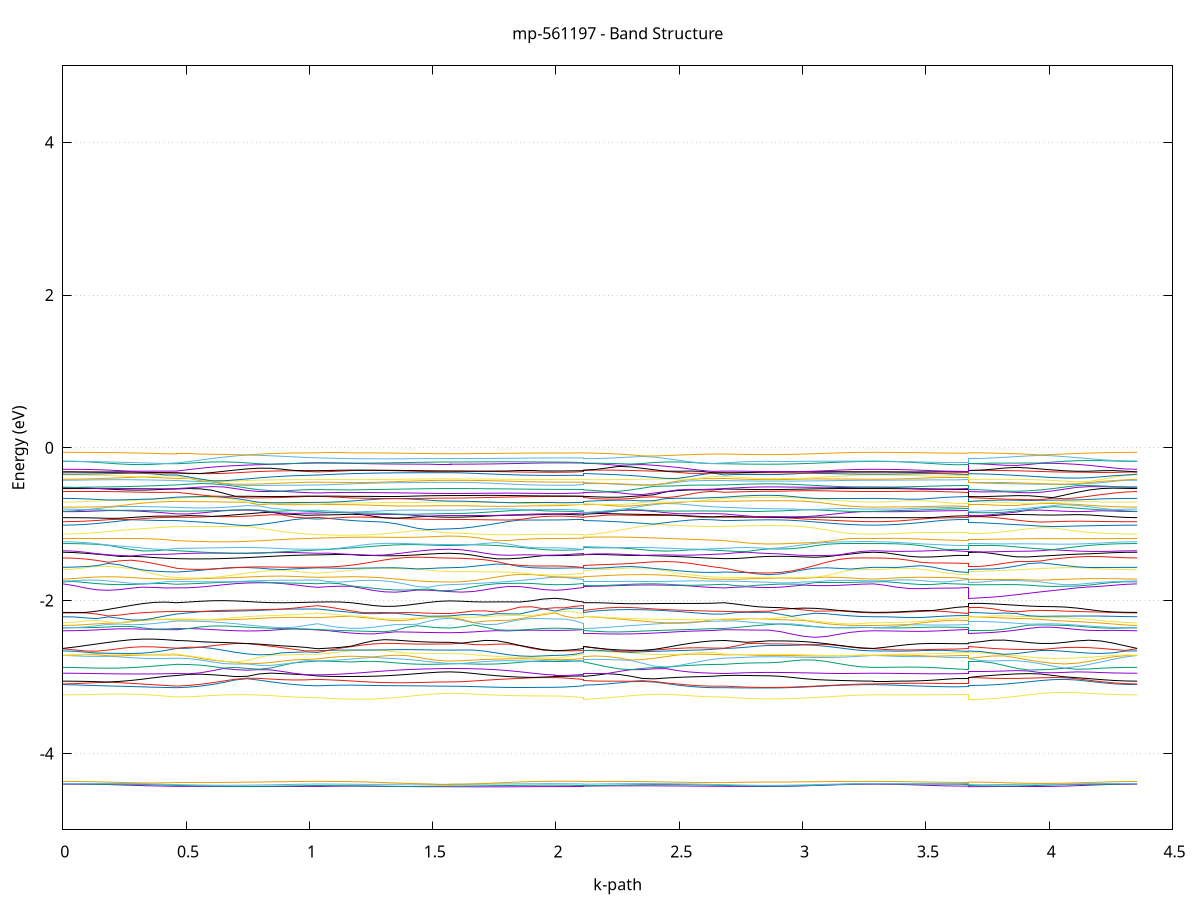 set title 'mp-561197 - Band Structure'
set xlabel 'k-path'
set ylabel 'Energy (eV)'
set grid y
set yrange [-5:5]
set terminal png size 800,600
set output 'mp-561197_bands_gnuplot.png'
plot '-' using 1:2 with lines notitle, '-' using 1:2 with lines notitle, '-' using 1:2 with lines notitle, '-' using 1:2 with lines notitle, '-' using 1:2 with lines notitle, '-' using 1:2 with lines notitle, '-' using 1:2 with lines notitle, '-' using 1:2 with lines notitle, '-' using 1:2 with lines notitle, '-' using 1:2 with lines notitle, '-' using 1:2 with lines notitle, '-' using 1:2 with lines notitle, '-' using 1:2 with lines notitle, '-' using 1:2 with lines notitle, '-' using 1:2 with lines notitle, '-' using 1:2 with lines notitle, '-' using 1:2 with lines notitle, '-' using 1:2 with lines notitle, '-' using 1:2 with lines notitle, '-' using 1:2 with lines notitle, '-' using 1:2 with lines notitle, '-' using 1:2 with lines notitle, '-' using 1:2 with lines notitle, '-' using 1:2 with lines notitle, '-' using 1:2 with lines notitle, '-' using 1:2 with lines notitle, '-' using 1:2 with lines notitle, '-' using 1:2 with lines notitle, '-' using 1:2 with lines notitle, '-' using 1:2 with lines notitle, '-' using 1:2 with lines notitle, '-' using 1:2 with lines notitle, '-' using 1:2 with lines notitle, '-' using 1:2 with lines notitle, '-' using 1:2 with lines notitle, '-' using 1:2 with lines notitle, '-' using 1:2 with lines notitle, '-' using 1:2 with lines notitle, '-' using 1:2 with lines notitle, '-' using 1:2 with lines notitle, '-' using 1:2 with lines notitle, '-' using 1:2 with lines notitle, '-' using 1:2 with lines notitle, '-' using 1:2 with lines notitle, '-' using 1:2 with lines notitle, '-' using 1:2 with lines notitle, '-' using 1:2 with lines notitle, '-' using 1:2 with lines notitle, '-' using 1:2 with lines notitle, '-' using 1:2 with lines notitle, '-' using 1:2 with lines notitle, '-' using 1:2 with lines notitle, '-' using 1:2 with lines notitle, '-' using 1:2 with lines notitle, '-' using 1:2 with lines notitle, '-' using 1:2 with lines notitle, '-' using 1:2 with lines notitle, '-' using 1:2 with lines notitle, '-' using 1:2 with lines notitle, '-' using 1:2 with lines notitle, '-' using 1:2 with lines notitle, '-' using 1:2 with lines notitle, '-' using 1:2 with lines notitle, '-' using 1:2 with lines notitle, '-' using 1:2 with lines notitle, '-' using 1:2 with lines notitle, '-' using 1:2 with lines notitle, '-' using 1:2 with lines notitle, '-' using 1:2 with lines notitle, '-' using 1:2 with lines notitle, '-' using 1:2 with lines notitle, '-' using 1:2 with lines notitle, '-' using 1:2 with lines notitle, '-' using 1:2 with lines notitle, '-' using 1:2 with lines notitle, '-' using 1:2 with lines notitle, '-' using 1:2 with lines notitle, '-' using 1:2 with lines notitle, '-' using 1:2 with lines notitle, '-' using 1:2 with lines notitle, '-' using 1:2 with lines notitle, '-' using 1:2 with lines notitle, '-' using 1:2 with lines notitle, '-' using 1:2 with lines notitle, '-' using 1:2 with lines notitle, '-' using 1:2 with lines notitle, '-' using 1:2 with lines notitle, '-' using 1:2 with lines notitle, '-' using 1:2 with lines notitle, '-' using 1:2 with lines notitle, '-' using 1:2 with lines notitle, '-' using 1:2 with lines notitle, '-' using 1:2 with lines notitle, '-' using 1:2 with lines notitle, '-' using 1:2 with lines notitle, '-' using 1:2 with lines notitle, '-' using 1:2 with lines notitle, '-' using 1:2 with lines notitle, '-' using 1:2 with lines notitle, '-' using 1:2 with lines notitle, '-' using 1:2 with lines notitle, '-' using 1:2 with lines notitle, '-' using 1:2 with lines notitle, '-' using 1:2 with lines notitle, '-' using 1:2 with lines notitle, '-' using 1:2 with lines notitle, '-' using 1:2 with lines notitle, '-' using 1:2 with lines notitle, '-' using 1:2 with lines notitle, '-' using 1:2 with lines notitle, '-' using 1:2 with lines notitle, '-' using 1:2 with lines notitle, '-' using 1:2 with lines notitle, '-' using 1:2 with lines notitle, '-' using 1:2 with lines notitle, '-' using 1:2 with lines notitle, '-' using 1:2 with lines notitle, '-' using 1:2 with lines notitle, '-' using 1:2 with lines notitle, '-' using 1:2 with lines notitle, '-' using 1:2 with lines notitle, '-' using 1:2 with lines notitle, '-' using 1:2 with lines notitle, '-' using 1:2 with lines notitle, '-' using 1:2 with lines notitle, '-' using 1:2 with lines notitle, '-' using 1:2 with lines notitle, '-' using 1:2 with lines notitle, '-' using 1:2 with lines notitle, '-' using 1:2 with lines notitle, '-' using 1:2 with lines notitle, '-' using 1:2 with lines notitle, '-' using 1:2 with lines notitle, '-' using 1:2 with lines notitle, '-' using 1:2 with lines notitle, '-' using 1:2 with lines notitle, '-' using 1:2 with lines notitle, '-' using 1:2 with lines notitle, '-' using 1:2 with lines notitle, '-' using 1:2 with lines notitle, '-' using 1:2 with lines notitle, '-' using 1:2 with lines notitle, '-' using 1:2 with lines notitle, '-' using 1:2 with lines notitle, '-' using 1:2 with lines notitle, '-' using 1:2 with lines notitle, '-' using 1:2 with lines notitle, '-' using 1:2 with lines notitle, '-' using 1:2 with lines notitle, '-' using 1:2 with lines notitle, '-' using 1:2 with lines notitle, '-' using 1:2 with lines notitle, '-' using 1:2 with lines notitle, '-' using 1:2 with lines notitle, '-' using 1:2 with lines notitle, '-' using 1:2 with lines notitle, '-' using 1:2 with lines notitle, '-' using 1:2 with lines notitle, '-' using 1:2 with lines notitle, '-' using 1:2 with lines notitle
0.000000 -33.257002
0.046155 -33.257002
0.092309 -33.257002
0.138464 -33.256902
0.184619 -33.256902
0.230774 -33.256802
0.276928 -33.256702
0.323083 -33.256702
0.369238 -33.256602
0.415392 -33.256502
0.461547 -33.256402
0.461547 -33.256402
0.509142 -33.256402
0.556736 -33.256402
0.604331 -33.256402
0.651926 -33.256402
0.699520 -33.256402
0.747115 -33.256402
0.794709 -33.256402
0.842304 -33.256402
0.889899 -33.256402
0.937493 -33.256402
0.985088 -33.256402
1.032682 -33.256402
1.032682 -33.256402
1.078494 -33.256402
1.124306 -33.256502
1.170118 -33.256502
1.170118 -33.256502
1.214604 -33.256602
1.259090 -33.256702
1.303576 -33.256702
1.348062 -33.256802
1.392548 -33.256902
1.437034 -33.256902
1.481520 -33.256902
1.526006 -33.257002
1.570492 -33.257002
1.570492 -33.257002
1.617747 -33.257002
1.665002 -33.256902
1.712258 -33.256802
1.759513 -33.256702
1.806769 -33.256602
1.854024 -33.256502
1.901279 -33.256402
1.948535 -33.256302
1.995790 -33.256302
1.995790 -33.256302
2.034514 -33.256302
2.073238 -33.256402
2.111962 -33.256402
2.111962 -33.256502
2.159557 -33.256502
2.207151 -33.256502
2.254746 -33.256502
2.302341 -33.256502
2.349935 -33.256502
2.397530 -33.256502
2.445124 -33.256502
2.492719 -33.256502
2.540314 -33.256502
2.587908 -33.256402
2.635503 -33.256402
2.683097 -33.256402
2.683097 -33.256402
2.727921 -33.256402
2.772745 -33.256302
2.817569 -33.256302
2.862393 -33.256302
2.862393 -33.256302
2.909649 -33.256302
2.956904 -33.256302
3.004160 -33.256502
3.051415 -33.256602
3.098670 -33.256702
3.145926 -33.256802
3.193181 -33.256902
3.240436 -33.257002
3.287692 -33.257002
3.287692 -33.257002
3.335717 -33.257002
3.383743 -33.256902
3.431769 -33.256902
3.479794 -33.256802
3.527820 -33.256802
3.575846 -33.256702
3.623871 -33.256702
3.671897 -33.256702
3.671897 -33.256602
3.720818 -33.256602
3.769740 -33.256702
3.818661 -33.256702
3.867582 -33.256702
3.916504 -33.256802
3.965425 -33.256802
4.014346 -33.256802
4.063268 -33.256902
4.112189 -33.256902
4.161110 -33.256902
4.210032 -33.257002
4.258953 -33.257002
4.307875 -33.257002
4.356796 -33.257002
e
0.000000 -33.254102
0.046155 -33.254102
0.092309 -33.254102
0.138464 -33.254002
0.184619 -33.254002
0.230774 -33.253902
0.276928 -33.253802
0.323083 -33.253702
0.369238 -33.253602
0.415392 -33.253602
0.461547 -33.253502
0.461547 -33.253502
0.509142 -33.253502
0.556736 -33.253502
0.604331 -33.253502
0.651926 -33.253402
0.699520 -33.253402
0.747115 -33.253402
0.794709 -33.253402
0.842304 -33.253402
0.889899 -33.253302
0.937493 -33.253302
0.985088 -33.253302
1.032682 -33.253302
1.032682 -33.253302
1.078494 -33.253302
1.124306 -33.253402
1.170118 -33.253502
1.170118 -33.253502
1.214604 -33.253502
1.259090 -33.253602
1.303576 -33.253702
1.348062 -33.253802
1.392548 -33.253802
1.437034 -33.253902
1.481520 -33.253902
1.526006 -33.253902
1.570492 -33.253902
1.570492 -33.253902
1.617747 -33.253902
1.665002 -33.253802
1.712258 -33.253802
1.759513 -33.253602
1.806769 -33.253502
1.854024 -33.253402
1.901279 -33.253302
1.948535 -33.253302
1.995790 -33.253202
1.995790 -33.253202
2.034514 -33.253202
2.073238 -33.253302
2.111962 -33.253302
2.111962 -33.253502
2.159557 -33.253502
2.207151 -33.253502
2.254746 -33.253502
2.302341 -33.253502
2.349935 -33.253502
2.397530 -33.253502
2.445124 -33.253502
2.492719 -33.253502
2.540314 -33.253502
2.587908 -33.253502
2.635503 -33.253502
2.683097 -33.253502
2.683097 -33.253502
2.727921 -33.253402
2.772745 -33.253402
2.817569 -33.253402
2.862393 -33.253402
2.862393 -33.253402
2.909649 -33.253402
2.956904 -33.253502
3.004160 -33.253602
3.051415 -33.253702
3.098670 -33.253802
3.145926 -33.254002
3.193181 -33.254102
3.240436 -33.254102
3.287692 -33.254102
3.287692 -33.254102
3.335717 -33.254102
3.383743 -33.254102
3.431769 -33.254002
3.479794 -33.253902
3.527820 -33.253802
3.575846 -33.253802
3.623871 -33.253702
3.671897 -33.253702
3.671897 -33.253602
3.720818 -33.253602
3.769740 -33.253602
3.818661 -33.253602
3.867582 -33.253702
3.916504 -33.253702
3.965425 -33.253802
4.014346 -33.253802
4.063268 -33.253902
4.112189 -33.254002
4.161110 -33.254002
4.210032 -33.254102
4.258953 -33.254102
4.307875 -33.254102
4.356796 -33.254102
e
0.000000 -33.244302
0.046155 -33.244302
0.092309 -33.244302
0.138464 -33.244402
0.184619 -33.244402
0.230774 -33.244502
0.276928 -33.244502
0.323083 -33.244602
0.369238 -33.244602
0.415392 -33.244702
0.461547 -33.244702
0.461547 -33.244702
0.509142 -33.244702
0.556736 -33.244702
0.604331 -33.244702
0.651926 -33.244702
0.699520 -33.244802
0.747115 -33.244802
0.794709 -33.244802
0.842304 -33.244902
0.889899 -33.244902
0.937493 -33.244902
0.985088 -33.245002
1.032682 -33.245002
1.032682 -33.245002
1.078494 -33.244902
1.124306 -33.244902
1.170118 -33.244902
1.170118 -33.244902
1.214604 -33.244802
1.259090 -33.244702
1.303576 -33.244702
1.348062 -33.244602
1.392548 -33.244602
1.437034 -33.244502
1.481520 -33.244502
1.526006 -33.244502
1.570492 -33.244502
1.570492 -33.244502
1.617747 -33.244502
1.665002 -33.244502
1.712258 -33.244602
1.759513 -33.244702
1.806769 -33.244802
1.854024 -33.244902
1.901279 -33.245002
1.948535 -33.245002
1.995790 -33.245002
1.995790 -33.245002
2.034514 -33.245002
2.073238 -33.245002
2.111962 -33.245002
2.111962 -33.244902
2.159557 -33.244902
2.207151 -33.244902
2.254746 -33.244902
2.302341 -33.244802
2.349935 -33.244802
2.397530 -33.244802
2.445124 -33.244802
2.492719 -33.244802
2.540314 -33.244702
2.587908 -33.244702
2.635503 -33.244702
2.683097 -33.244702
2.683097 -33.244702
2.727921 -33.244702
2.772745 -33.244802
2.817569 -33.244802
2.862393 -33.244802
2.862393 -33.244802
2.909649 -33.244702
2.956904 -33.244702
3.004160 -33.244602
3.051415 -33.244602
3.098670 -33.244502
3.145926 -33.244402
3.193181 -33.244302
3.240436 -33.244302
3.287692 -33.244302
3.287692 -33.244302
3.335717 -33.244302
3.383743 -33.244302
3.431769 -33.244402
3.479794 -33.244402
3.527820 -33.244502
3.575846 -33.244502
3.623871 -33.244602
3.671897 -33.244602
3.671897 -33.244702
3.720818 -33.244702
3.769740 -33.244702
3.818661 -33.244702
3.867582 -33.244702
3.916504 -33.244602
3.965425 -33.244602
4.014346 -33.244502
4.063268 -33.244502
4.112189 -33.244402
4.161110 -33.244402
4.210032 -33.244302
4.258953 -33.244302
4.307875 -33.244302
4.356796 -33.244302
e
0.000000 -33.239902
0.046155 -33.239902
0.092309 -33.239902
0.138464 -33.239802
0.184619 -33.239702
0.230774 -33.239702
0.276928 -33.239602
0.323083 -33.239502
0.369238 -33.239402
0.415392 -33.239402
0.461547 -33.239402
0.461547 -33.239402
0.509142 -33.239402
0.556736 -33.239402
0.604331 -33.239402
0.651926 -33.239402
0.699520 -33.239302
0.747115 -33.239302
0.794709 -33.239302
0.842304 -33.239302
0.889899 -33.239302
0.937493 -33.239302
0.985088 -33.239302
1.032682 -33.239302
1.032682 -33.239302
1.078494 -33.239302
1.124306 -33.239302
1.170118 -33.239402
1.170118 -33.239402
1.214604 -33.239502
1.259090 -33.239502
1.303576 -33.239602
1.348062 -33.239602
1.392548 -33.239702
1.437034 -33.239702
1.481520 -33.239702
1.526006 -33.239702
1.570492 -33.239702
1.570492 -33.239702
1.617747 -33.239702
1.665002 -33.239702
1.712258 -33.239602
1.759513 -33.239502
1.806769 -33.239402
1.854024 -33.239302
1.901279 -33.239302
1.948535 -33.239202
1.995790 -33.239202
1.995790 -33.239202
2.034514 -33.239202
2.073238 -33.239202
2.111962 -33.239302
2.111962 -33.239402
2.159557 -33.239402
2.207151 -33.239402
2.254746 -33.239402
2.302341 -33.239402
2.349935 -33.239402
2.397530 -33.239402
2.445124 -33.239402
2.492719 -33.239402
2.540314 -33.239402
2.587908 -33.239402
2.635503 -33.239402
2.683097 -33.239402
2.683097 -33.239402
2.727921 -33.239302
2.772745 -33.239302
2.817569 -33.239302
2.862393 -33.239302
2.862393 -33.239302
2.909649 -33.239302
2.956904 -33.239402
3.004160 -33.239502
3.051415 -33.239602
3.098670 -33.239702
3.145926 -33.239802
3.193181 -33.239802
3.240436 -33.239902
3.287692 -33.239902
3.287692 -33.239902
3.335717 -33.239902
3.383743 -33.239802
3.431769 -33.239802
3.479794 -33.239702
3.527820 -33.239602
3.575846 -33.239602
3.623871 -33.239502
3.671897 -33.239502
3.671897 -33.239502
3.720818 -33.239502
3.769740 -33.239502
3.818661 -33.239502
3.867582 -33.239502
3.916504 -33.239502
3.965425 -33.239602
4.014346 -33.239602
4.063268 -33.239702
4.112189 -33.239702
4.161110 -33.239802
4.210032 -33.239802
4.258953 -33.239902
4.307875 -33.239902
4.356796 -33.239902
e
0.000000 -33.216202
0.046155 -33.216102
0.092309 -33.216102
0.138464 -33.216102
0.184619 -33.216102
0.230774 -33.216002
0.276928 -33.216002
0.323083 -33.215902
0.369238 -33.215902
0.415392 -33.215802
0.461547 -33.215802
0.461547 -33.215802
0.509142 -33.215802
0.556736 -33.215802
0.604331 -33.215802
0.651926 -33.215802
0.699520 -33.215802
0.747115 -33.215802
0.794709 -33.215802
0.842304 -33.215802
0.889899 -33.215802
0.937493 -33.215802
0.985088 -33.215802
1.032682 -33.215802
1.032682 -33.215802
1.078494 -33.215802
1.124306 -33.215902
1.170118 -33.215902
1.170118 -33.215902
1.214604 -33.216002
1.259090 -33.216002
1.303576 -33.216102
1.348062 -33.216102
1.392548 -33.216202
1.437034 -33.216202
1.481520 -33.216202
1.526006 -33.216302
1.570492 -33.216302
1.570492 -33.216302
1.617747 -33.216302
1.665002 -33.216202
1.712258 -33.216102
1.759513 -33.216102
1.806769 -33.216002
1.854024 -33.215902
1.901279 -33.215802
1.948535 -33.215802
1.995790 -33.215802
1.995790 -33.215802
2.034514 -33.215802
2.073238 -33.215802
2.111962 -33.215802
2.111962 -33.215902
2.159557 -33.215902
2.207151 -33.215902
2.254746 -33.215902
2.302341 -33.215902
2.349935 -33.215802
2.397530 -33.215802
2.445124 -33.215802
2.492719 -33.215802
2.540314 -33.215802
2.587908 -33.215802
2.635503 -33.215802
2.683097 -33.215802
2.683097 -33.215802
2.727921 -33.215702
2.772745 -33.215702
2.817569 -33.215702
2.862393 -33.215702
2.862393 -33.215702
2.909649 -33.215702
2.956904 -33.215802
3.004160 -33.215802
3.051415 -33.215902
3.098670 -33.216002
3.145926 -33.216002
3.193181 -33.216102
3.240436 -33.216102
3.287692 -33.216202
3.287692 -33.216202
3.335717 -33.216102
3.383743 -33.216102
3.431769 -33.216102
3.479794 -33.216002
3.527820 -33.216002
3.575846 -33.216002
3.623871 -33.215902
3.671897 -33.215902
3.671897 -33.216002
3.720818 -33.216002
3.769740 -33.216002
3.818661 -33.216002
3.867582 -33.216102
3.916504 -33.216102
3.965425 -33.216102
4.014346 -33.216102
4.063268 -33.216102
4.112189 -33.216102
4.161110 -33.216102
4.210032 -33.216102
4.258953 -33.216102
4.307875 -33.216102
4.356796 -33.216202
e
0.000000 -33.207002
0.046155 -33.207002
0.092309 -33.207102
0.138464 -33.207102
0.184619 -33.207202
0.230774 -33.207302
0.276928 -33.207402
0.323083 -33.207502
0.369238 -33.207502
0.415392 -33.207602
0.461547 -33.207602
0.461547 -33.207602
0.509142 -33.207702
0.556736 -33.207702
0.604331 -33.207702
0.651926 -33.207702
0.699520 -33.207702
0.747115 -33.207702
0.794709 -33.207702
0.842304 -33.207802
0.889899 -33.207802
0.937493 -33.207802
0.985088 -33.207802
1.032682 -33.207802
1.032682 -33.207802
1.078494 -33.207802
1.124306 -33.207702
1.170118 -33.207702
1.170118 -33.207702
1.214604 -33.207602
1.259090 -33.207502
1.303576 -33.207502
1.348062 -33.207402
1.392548 -33.207302
1.437034 -33.207302
1.481520 -33.207302
1.526006 -33.207302
1.570492 -33.207202
1.570492 -33.207202
1.617747 -33.207302
1.665002 -33.207302
1.712258 -33.207402
1.759513 -33.207502
1.806769 -33.207602
1.854024 -33.207702
1.901279 -33.207802
1.948535 -33.207902
1.995790 -33.207902
1.995790 -33.207902
2.034514 -33.207902
2.073238 -33.207802
2.111962 -33.207802
2.111962 -33.207702
2.159557 -33.207702
2.207151 -33.207702
2.254746 -33.207702
2.302341 -33.207702
2.349935 -33.207702
2.397530 -33.207702
2.445124 -33.207702
2.492719 -33.207702
2.540314 -33.207702
2.587908 -33.207602
2.635503 -33.207602
2.683097 -33.207602
2.683097 -33.207602
2.727921 -33.207702
2.772745 -33.207702
2.817569 -33.207702
2.862393 -33.207702
2.862393 -33.207702
2.909649 -33.207702
2.956904 -33.207602
3.004160 -33.207502
3.051415 -33.207402
3.098670 -33.207302
3.145926 -33.207202
3.193181 -33.207102
3.240436 -33.207002
3.287692 -33.207002
3.287692 -33.207002
3.335717 -33.207002
3.383743 -33.207102
3.431769 -33.207202
3.479794 -33.207202
3.527820 -33.207302
3.575846 -33.207402
3.623871 -33.207502
3.671897 -33.207502
3.671897 -33.207602
3.720818 -33.207602
3.769740 -33.207502
3.818661 -33.207502
3.867582 -33.207502
3.916504 -33.207502
3.965425 -33.207402
4.014346 -33.207302
4.063268 -33.207302
4.112189 -33.207202
4.161110 -33.207202
4.210032 -33.207102
4.258953 -33.207102
4.307875 -33.207002
4.356796 -33.207002
e
0.000000 -33.199402
0.046155 -33.199402
0.092309 -33.199402
0.138464 -33.199502
0.184619 -33.199502
0.230774 -33.199602
0.276928 -33.199702
0.323083 -33.199802
0.369238 -33.199902
0.415392 -33.200002
0.461547 -33.200102
0.461547 -33.200102
0.509142 -33.200102
0.556736 -33.200102
0.604331 -33.200102
0.651926 -33.200102
0.699520 -33.200202
0.747115 -33.200202
0.794709 -33.200202
0.842304 -33.200202
0.889899 -33.200202
0.937493 -33.200202
0.985088 -33.200202
1.032682 -33.200202
1.032682 -33.200202
1.078494 -33.200202
1.124306 -33.200102
1.170118 -33.200002
1.170118 -33.200002
1.214604 -33.199902
1.259090 -33.199902
1.303576 -33.199802
1.348062 -33.199702
1.392548 -33.199602
1.437034 -33.199502
1.481520 -33.199502
1.526006 -33.199502
1.570492 -33.199402
1.570492 -33.199402
1.617747 -33.199502
1.665002 -33.199502
1.712258 -33.199702
1.759513 -33.199802
1.806769 -33.199902
1.854024 -33.200102
1.901279 -33.200202
1.948535 -33.200302
1.995790 -33.200302
1.995790 -33.200302
2.034514 -33.200302
2.073238 -33.200302
2.111962 -33.200202
2.111962 -33.200002
2.159557 -33.200002
2.207151 -33.200002
2.254746 -33.200002
2.302341 -33.200002
2.349935 -33.200002
2.397530 -33.200102
2.445124 -33.200102
2.492719 -33.200102
2.540314 -33.200102
2.587908 -33.200102
2.635503 -33.200102
2.683097 -33.200102
2.683097 -33.200102
2.727921 -33.200202
2.772745 -33.200202
2.817569 -33.200202
2.862393 -33.200202
2.862393 -33.200202
2.909649 -33.200202
2.956904 -33.200102
3.004160 -33.200002
3.051415 -33.199902
3.098670 -33.199702
3.145926 -33.199602
3.193181 -33.199502
3.240436 -33.199402
3.287692 -33.199402
3.287692 -33.199402
3.335717 -33.199402
3.383743 -33.199402
3.431769 -33.199502
3.479794 -33.199602
3.527820 -33.199702
3.575846 -33.199702
3.623871 -33.199802
3.671897 -33.199802
3.671897 -33.199902
3.720818 -33.199802
3.769740 -33.199802
3.818661 -33.199802
3.867582 -33.199802
3.916504 -33.199702
3.965425 -33.199702
4.014346 -33.199602
4.063268 -33.199602
4.112189 -33.199502
4.161110 -33.199502
4.210032 -33.199402
4.258953 -33.199402
4.307875 -33.199402
4.356796 -33.199402
e
0.000000 -33.193302
0.046155 -33.193302
0.092309 -33.193402
0.138464 -33.193402
0.184619 -33.193402
0.230774 -33.193502
0.276928 -33.193502
0.323083 -33.193502
0.369238 -33.193602
0.415392 -33.193702
0.461547 -33.193702
0.461547 -33.193702
0.509142 -33.193702
0.556736 -33.193702
0.604331 -33.193802
0.651926 -33.193802
0.699520 -33.193802
0.747115 -33.193802
0.794709 -33.193802
0.842304 -33.193802
0.889899 -33.193802
0.937493 -33.193802
0.985088 -33.193802
1.032682 -33.193802
1.032682 -33.193802
1.078494 -33.193802
1.124306 -33.193702
1.170118 -33.193702
1.170118 -33.193702
1.214604 -33.193602
1.259090 -33.193602
1.303576 -33.193502
1.348062 -33.193502
1.392548 -33.193502
1.437034 -33.193402
1.481520 -33.193402
1.526006 -33.193402
1.570492 -33.193402
1.570492 -33.193402
1.617747 -33.193402
1.665002 -33.193402
1.712258 -33.193502
1.759513 -33.193602
1.806769 -33.193602
1.854024 -33.193702
1.901279 -33.193802
1.948535 -33.193802
1.995790 -33.193802
1.995790 -33.193802
2.034514 -33.193802
2.073238 -33.193802
2.111962 -33.193802
2.111962 -33.193702
2.159557 -33.193702
2.207151 -33.193702
2.254746 -33.193702
2.302341 -33.193702
2.349935 -33.193702
2.397530 -33.193702
2.445124 -33.193702
2.492719 -33.193702
2.540314 -33.193702
2.587908 -33.193702
2.635503 -33.193702
2.683097 -33.193702
2.683097 -33.193702
2.727921 -33.193802
2.772745 -33.193802
2.817569 -33.193802
2.862393 -33.193802
2.862393 -33.193802
2.909649 -33.193802
2.956904 -33.193802
3.004160 -33.193702
3.051415 -33.193602
3.098670 -33.193502
3.145926 -33.193502
3.193181 -33.193402
3.240436 -33.193402
3.287692 -33.193302
3.287692 -33.193302
3.335717 -33.193402
3.383743 -33.193402
3.431769 -33.193402
3.479794 -33.193402
3.527820 -33.193502
3.575846 -33.193502
3.623871 -33.193502
3.671897 -33.193502
3.671897 -33.193602
3.720818 -33.193602
3.769740 -33.193602
3.818661 -33.193602
3.867582 -33.193502
3.916504 -33.193502
3.965425 -33.193502
4.014346 -33.193502
4.063268 -33.193402
4.112189 -33.193402
4.161110 -33.193402
4.210032 -33.193402
4.258953 -33.193402
4.307875 -33.193302
4.356796 -33.193302
e
0.000000 -33.150602
0.046155 -33.150602
0.092309 -33.150602
0.138464 -33.150502
0.184619 -33.150502
0.230774 -33.150502
0.276928 -33.150402
0.323083 -33.150402
0.369238 -33.150402
0.415392 -33.150402
0.461547 -33.150502
0.461547 -33.150502
0.509142 -33.150502
0.556736 -33.150602
0.604331 -33.150602
0.651926 -33.150702
0.699520 -33.150902
0.747115 -33.151002
0.794709 -33.151202
0.842304 -33.151402
0.889899 -33.151502
0.937493 -33.151602
0.985088 -33.151702
1.032682 -33.151702
1.032682 -33.151702
1.078494 -33.151802
1.124306 -33.151802
1.170118 -33.151802
1.170118 -33.151802
1.214604 -33.151902
1.259090 -33.151902
1.303576 -33.151802
1.348062 -33.151802
1.392548 -33.151802
1.437034 -33.151802
1.481520 -33.151702
1.526006 -33.151702
1.570492 -33.151702
1.570492 -33.151702
1.617747 -33.151702
1.665002 -33.151702
1.712258 -33.151702
1.759513 -33.151702
1.806769 -33.151702
1.854024 -33.151702
1.901279 -33.151702
1.948535 -33.151702
1.995790 -33.151702
1.995790 -33.151702
2.034514 -33.151702
2.073238 -33.151702
2.111962 -33.151702
2.111962 -33.151802
2.159557 -33.151802
2.207151 -33.151702
2.254746 -33.151602
2.302341 -33.151402
2.349935 -33.151302
2.397530 -33.151102
2.445124 -33.151002
2.492719 -33.150802
2.540314 -33.150702
2.587908 -33.150602
2.635503 -33.150502
2.683097 -33.150502
2.683097 -33.150502
2.727921 -33.150502
2.772745 -33.150602
2.817569 -33.150602
2.862393 -33.150602
2.862393 -33.150602
2.909649 -33.150602
2.956904 -33.150602
3.004160 -33.150602
3.051415 -33.150602
3.098670 -33.150602
3.145926 -33.150602
3.193181 -33.150602
3.240436 -33.150602
3.287692 -33.150602
3.287692 -33.150602
3.335717 -33.150602
3.383743 -33.150602
3.431769 -33.150502
3.479794 -33.150502
3.527820 -33.150502
3.575846 -33.150402
3.623871 -33.150402
3.671897 -33.150402
3.671897 -33.151902
3.720818 -33.151802
3.769740 -33.151802
3.818661 -33.151702
3.867582 -33.151602
3.916504 -33.151502
3.965425 -33.151402
4.014346 -33.151202
4.063268 -33.151102
4.112189 -33.151002
4.161110 -33.150802
4.210032 -33.150702
4.258953 -33.150702
4.307875 -33.150602
4.356796 -33.150602
e
0.000000 -33.150002
0.046155 -33.150002
0.092309 -33.150002
0.138464 -33.150002
0.184619 -33.150102
0.230774 -33.150102
0.276928 -33.150102
0.323083 -33.150202
0.369238 -33.150102
0.415392 -33.150102
0.461547 -33.150102
0.461547 -33.150102
0.509142 -33.150102
0.556736 -33.150202
0.604331 -33.150302
0.651926 -33.150402
0.699520 -33.150602
0.747115 -33.150702
0.794709 -33.150902
0.842304 -33.151002
0.889899 -33.151102
0.937493 -33.151202
0.985088 -33.151302
1.032682 -33.151302
1.032682 -33.151302
1.078494 -33.151202
1.124306 -33.151202
1.170118 -33.151102
1.170118 -33.151102
1.214604 -33.151102
1.259090 -33.151102
1.303576 -33.151102
1.348062 -33.151202
1.392548 -33.151202
1.437034 -33.151302
1.481520 -33.151302
1.526006 -33.151302
1.570492 -33.151302
1.570492 -33.151302
1.617747 -33.151302
1.665002 -33.151302
1.712258 -33.151302
1.759513 -33.151302
1.806769 -33.151302
1.854024 -33.151302
1.901279 -33.151302
1.948535 -33.151302
1.995790 -33.151302
1.995790 -33.151302
2.034514 -33.151302
2.073238 -33.151302
2.111962 -33.151302
2.111962 -33.151102
2.159557 -33.151102
2.207151 -33.151002
2.254746 -33.150902
2.302341 -33.150702
2.349935 -33.150602
2.397530 -33.150502
2.445124 -33.150302
2.492719 -33.150202
2.540314 -33.150102
2.587908 -33.150102
2.635503 -33.150102
2.683097 -33.150102
2.683097 -33.150102
2.727921 -33.150002
2.772745 -33.150002
2.817569 -33.150002
2.862393 -33.150002
2.862393 -33.150002
2.909649 -33.150002
2.956904 -33.150002
3.004160 -33.150002
3.051415 -33.150002
3.098670 -33.150002
3.145926 -33.150002
3.193181 -33.150002
3.240436 -33.150002
3.287692 -33.150002
3.287692 -33.150002
3.335717 -33.150002
3.383743 -33.150002
3.431769 -33.150002
3.479794 -33.150002
3.527820 -33.150102
3.575846 -33.150102
3.623871 -33.150102
3.671897 -33.150202
3.671897 -33.151102
3.720818 -33.151102
3.769740 -33.151102
3.818661 -33.151002
3.867582 -33.150902
3.916504 -33.150802
3.965425 -33.150702
4.014346 -33.150602
4.063268 -33.150402
4.112189 -33.150302
4.161110 -33.150202
4.210032 -33.150102
4.258953 -33.150002
4.307875 -33.150002
4.356796 -33.150002
e
0.000000 -33.125002
0.046155 -33.125002
0.092309 -33.125002
0.138464 -33.125002
0.184619 -33.125002
0.230774 -33.124902
0.276928 -33.124902
0.323083 -33.124902
0.369238 -33.124902
0.415392 -33.124902
0.461547 -33.125002
0.461547 -33.125002
0.509142 -33.125002
0.556736 -33.125002
0.604331 -33.125102
0.651926 -33.125202
0.699520 -33.125202
0.747115 -33.125302
0.794709 -33.125402
0.842304 -33.125502
0.889899 -33.125602
0.937493 -33.125702
0.985088 -33.125702
1.032682 -33.125802
1.032682 -33.125802
1.078494 -33.125802
1.124306 -33.125802
1.170118 -33.125802
1.170118 -33.125802
1.214604 -33.125802
1.259090 -33.125802
1.303576 -33.125802
1.348062 -33.125802
1.392548 -33.125802
1.437034 -33.125802
1.481520 -33.125802
1.526006 -33.125802
1.570492 -33.125802
1.570492 -33.125802
1.617747 -33.125802
1.665002 -33.125802
1.712258 -33.125802
1.759513 -33.125802
1.806769 -33.125802
1.854024 -33.125802
1.901279 -33.125802
1.948535 -33.125802
1.995790 -33.125802
1.995790 -33.125802
2.034514 -33.125802
2.073238 -33.125802
2.111962 -33.125802
2.111962 -33.125802
2.159557 -33.125702
2.207151 -33.125702
2.254746 -33.125602
2.302341 -33.125502
2.349935 -33.125402
2.397530 -33.125302
2.445124 -33.125202
2.492719 -33.125102
2.540314 -33.125002
2.587908 -33.125002
2.635503 -33.125002
2.683097 -33.125002
2.683097 -33.125002
2.727921 -33.125002
2.772745 -33.125002
2.817569 -33.125002
2.862393 -33.125002
2.862393 -33.125002
2.909649 -33.125002
2.956904 -33.125002
3.004160 -33.125002
3.051415 -33.125002
3.098670 -33.125002
3.145926 -33.125002
3.193181 -33.125002
3.240436 -33.125002
3.287692 -33.125002
3.287692 -33.125002
3.335717 -33.125002
3.383743 -33.125002
3.431769 -33.125002
3.479794 -33.125002
3.527820 -33.124902
3.575846 -33.124902
3.623871 -33.124902
3.671897 -33.124902
3.671897 -33.125802
3.720818 -33.125802
3.769740 -33.125702
3.818661 -33.125702
3.867582 -33.125602
3.916504 -33.125602
3.965425 -33.125502
4.014346 -33.125402
4.063268 -33.125302
4.112189 -33.125202
4.161110 -33.125102
4.210032 -33.125102
4.258953 -33.125002
4.307875 -33.125002
4.356796 -33.125002
e
0.000000 -33.124902
0.046155 -33.124902
0.092309 -33.124902
0.138464 -33.124902
0.184619 -33.124902
0.230774 -33.124902
0.276928 -33.124902
0.323083 -33.124902
0.369238 -33.124902
0.415392 -33.124902
0.461547 -33.124902
0.461547 -33.124902
0.509142 -33.124902
0.556736 -33.125002
0.604331 -33.125002
0.651926 -33.125102
0.699520 -33.125202
0.747115 -33.125302
0.794709 -33.125402
0.842304 -33.125502
0.889899 -33.125602
0.937493 -33.125702
0.985088 -33.125702
1.032682 -33.125702
1.032682 -33.125702
1.078494 -33.125702
1.124306 -33.125702
1.170118 -33.125702
1.170118 -33.125702
1.214604 -33.125702
1.259090 -33.125702
1.303576 -33.125702
1.348062 -33.125702
1.392548 -33.125702
1.437034 -33.125702
1.481520 -33.125702
1.526006 -33.125702
1.570492 -33.125702
1.570492 -33.125702
1.617747 -33.125702
1.665002 -33.125702
1.712258 -33.125702
1.759513 -33.125702
1.806769 -33.125702
1.854024 -33.125702
1.901279 -33.125702
1.948535 -33.125702
1.995790 -33.125802
1.995790 -33.125802
2.034514 -33.125802
2.073238 -33.125702
2.111962 -33.125702
2.111962 -33.125702
2.159557 -33.125702
2.207151 -33.125602
2.254746 -33.125602
2.302341 -33.125502
2.349935 -33.125402
2.397530 -33.125302
2.445124 -33.125202
2.492719 -33.125102
2.540314 -33.125002
2.587908 -33.124902
2.635503 -33.124902
2.683097 -33.124902
2.683097 -33.124902
2.727921 -33.124902
2.772745 -33.124902
2.817569 -33.124902
2.862393 -33.124902
2.862393 -33.124902
2.909649 -33.124902
2.956904 -33.124902
3.004160 -33.124902
3.051415 -33.124902
3.098670 -33.124902
3.145926 -33.124902
3.193181 -33.124902
3.240436 -33.124902
3.287692 -33.124902
3.287692 -33.124902
3.335717 -33.124902
3.383743 -33.124902
3.431769 -33.124902
3.479794 -33.124902
3.527820 -33.124902
3.575846 -33.124902
3.623871 -33.124902
3.671897 -33.124902
3.671897 -33.125702
3.720818 -33.125702
3.769740 -33.125702
3.818661 -33.125602
3.867582 -33.125502
3.916504 -33.125502
3.965425 -33.125402
4.014346 -33.125302
4.063268 -33.125202
4.112189 -33.125102
4.161110 -33.125002
4.210032 -33.125002
4.258953 -33.124902
4.307875 -33.124902
4.356796 -33.124902
e
0.000000 -20.937102
0.046155 -20.936602
0.092309 -20.934902
0.138464 -20.932202
0.184619 -20.928802
0.230774 -20.924802
0.276928 -20.920602
0.323083 -20.916402
0.369238 -20.912602
0.415392 -20.909202
0.461547 -20.906402
0.461547 -20.906402
0.509142 -20.905602
0.556736 -20.904302
0.604331 -20.902702
0.651926 -20.900602
0.699520 -20.898402
0.747115 -20.896102
0.794709 -20.893802
0.842304 -20.891802
0.889899 -20.889902
0.937493 -20.888502
0.985088 -20.887402
1.032682 -20.886802
1.032682 -20.886802
1.078494 -20.888702
1.124306 -20.891002
1.170118 -20.893902
1.170118 -20.893902
1.214604 -20.897102
1.259090 -20.900302
1.303576 -20.903202
1.348062 -20.906002
1.392548 -20.908402
1.437034 -20.910302
1.481520 -20.911602
1.526006 -20.912502
1.570492 -20.912802
1.570492 -20.912802
1.617747 -20.912002
1.665002 -20.909902
1.712258 -20.906602
1.759513 -20.902302
1.806769 -20.897402
1.854024 -20.892502
1.901279 -20.888202
1.948535 -20.885302
1.995790 -20.884202
1.995790 -20.884202
2.034514 -20.884402
2.073238 -20.885302
2.111962 -20.886802
2.111962 -20.893902
2.159557 -20.894402
2.207151 -20.895302
2.254746 -20.896402
2.302341 -20.898002
2.349935 -20.899602
2.397530 -20.901302
2.445124 -20.903002
2.492719 -20.904502
2.540314 -20.905602
2.587908 -20.906302
2.635503 -20.906602
2.683097 -20.906402
2.683097 -20.906402
2.727921 -20.904302
2.772745 -20.902902
2.817569 -20.902002
2.862393 -20.901702
2.862393 -20.901702
2.909649 -20.903002
2.956904 -20.906702
3.004160 -20.912002
3.051415 -20.918102
3.098670 -20.924102
3.145926 -20.929402
3.193181 -20.933602
3.240436 -20.936202
3.287692 -20.937102
3.287692 -20.937102
3.335717 -20.936402
3.383743 -20.934402
3.431769 -20.931202
3.479794 -20.927402
3.527820 -20.923502
3.575846 -20.920002
3.623871 -20.917702
3.671897 -20.916802
3.671897 -20.899402
3.720818 -20.899702
3.769740 -20.900702
3.818661 -20.902302
3.867582 -20.904702
3.916504 -20.907702
3.965425 -20.911302
4.014346 -20.915402
4.063268 -20.919902
4.112189 -20.924302
4.161110 -20.928402
4.210032 -20.932002
4.258953 -20.934702
4.307875 -20.936502
4.356796 -20.937102
e
0.000000 -20.816802
0.046155 -20.816802
0.092309 -20.816802
0.138464 -20.816802
0.184619 -20.816602
0.230774 -20.816202
0.276928 -20.815402
0.323083 -20.814202
0.369238 -20.813502
0.415392 -20.814402
0.461547 -20.815302
0.461547 -20.815302
0.509142 -20.815102
0.556736 -20.814902
0.604331 -20.814502
0.651926 -20.814102
0.699520 -20.813602
0.747115 -20.813102
0.794709 -20.812602
0.842304 -20.812302
0.889899 -20.812002
0.937493 -20.811702
0.985088 -20.811602
1.032682 -20.811702
1.032682 -20.811702
1.078494 -20.811202
1.124306 -20.810602
1.170118 -20.810502
1.170118 -20.810502
1.214604 -20.811002
1.259090 -20.811602
1.303576 -20.812302
1.348062 -20.813102
1.392548 -20.813902
1.437034 -20.814602
1.481520 -20.815202
1.526006 -20.815602
1.570492 -20.815802
1.570492 -20.815802
1.617747 -20.815502
1.665002 -20.814902
1.712258 -20.814002
1.759513 -20.812902
1.806769 -20.811702
1.854024 -20.810602
1.901279 -20.810202
1.948535 -20.811702
1.995790 -20.812302
1.995790 -20.812302
2.034514 -20.812202
2.073238 -20.812002
2.111962 -20.811702
2.111962 -20.810502
2.159557 -20.811002
2.207151 -20.811502
2.254746 -20.811902
2.302341 -20.812102
2.349935 -20.812702
2.397530 -20.813302
2.445124 -20.813902
2.492719 -20.814402
2.540314 -20.814802
2.587908 -20.815102
2.635503 -20.815302
2.683097 -20.815302
2.683097 -20.815302
2.727921 -20.816002
2.772745 -20.816602
2.817569 -20.816902
2.862393 -20.817002
2.862393 -20.817002
2.909649 -20.816502
2.956904 -20.815402
3.004160 -20.813802
3.051415 -20.812402
3.098670 -20.811902
3.145926 -20.813902
3.193181 -20.815402
3.240436 -20.816402
3.287692 -20.816802
3.287692 -20.816802
3.335717 -20.816602
3.383743 -20.816402
3.431769 -20.816302
3.479794 -20.816602
3.527820 -20.817102
3.575846 -20.817902
3.623871 -20.818402
3.671897 -20.818702
3.671897 -20.812302
3.720818 -20.812402
3.769740 -20.812802
3.818661 -20.813202
3.867582 -20.813802
3.916504 -20.814402
3.965425 -20.814902
4.014346 -20.815402
4.063268 -20.815802
4.112189 -20.816002
4.161110 -20.816302
4.210032 -20.816402
4.258953 -20.816602
4.307875 -20.816702
4.356796 -20.816802
e
0.000000 -20.809502
0.046155 -20.809502
0.092309 -20.809702
0.138464 -20.810102
0.184619 -20.810602
0.230774 -20.811202
0.276928 -20.811902
0.323083 -20.812702
0.369238 -20.812602
0.415392 -20.810802
0.461547 -20.808902
0.461547 -20.808902
0.509142 -20.808202
0.556736 -20.807602
0.604331 -20.807102
0.651926 -20.806702
0.699520 -20.806502
0.747115 -20.806502
0.794709 -20.806602
0.842304 -20.806902
0.889899 -20.807302
0.937493 -20.807802
0.985088 -20.808402
1.032682 -20.808902
1.032682 -20.808902
1.078494 -20.809302
1.124306 -20.809802
1.170118 -20.809902
1.170118 -20.809902
1.214604 -20.808902
1.259090 -20.807602
1.303576 -20.806302
1.348062 -20.804902
1.392548 -20.803602
1.437034 -20.802402
1.481520 -20.801402
1.526006 -20.800902
1.570492 -20.800702
1.570492 -20.800702
1.617747 -20.800802
1.665002 -20.801502
1.712258 -20.802602
1.759513 -20.804102
1.806769 -20.806002
1.854024 -20.808102
1.901279 -20.809602
1.948535 -20.809102
1.995790 -20.808802
1.995790 -20.808802
2.034514 -20.808802
2.073238 -20.808802
2.111962 -20.808902
2.111962 -20.809902
2.159557 -20.810402
2.207151 -20.810902
2.254746 -20.811502
2.302341 -20.812102
2.349935 -20.812302
2.397530 -20.812202
2.445124 -20.811902
2.492719 -20.811602
2.540314 -20.811002
2.587908 -20.810402
2.635503 -20.809702
2.683097 -20.808902
2.683097 -20.808902
2.727921 -20.807302
2.772745 -20.805902
2.817569 -20.805002
2.862393 -20.804702
2.862393 -20.804702
2.909649 -20.805102
2.956904 -20.806202
3.004160 -20.807902
3.051415 -20.809902
3.098670 -20.811102
3.145926 -20.810302
3.193181 -20.809802
3.240436 -20.809502
3.287692 -20.809502
3.287692 -20.809502
3.335717 -20.809502
3.383743 -20.809702
3.431769 -20.809802
3.479794 -20.809702
3.527820 -20.809202
3.575846 -20.808702
3.623871 -20.808302
3.671897 -20.808202
3.671897 -20.806402
3.720818 -20.806302
3.769740 -20.806102
3.818661 -20.805802
3.867582 -20.805502
3.916504 -20.805302
3.965425 -20.805202
4.014346 -20.805502
4.063268 -20.806102
4.112189 -20.806702
4.161110 -20.807502
4.210032 -20.808302
4.258953 -20.808902
4.307875 -20.809302
4.356796 -20.809502
e
0.000000 -20.708302
0.046155 -20.708402
0.092309 -20.708502
0.138464 -20.708802
0.184619 -20.709102
0.230774 -20.709402
0.276928 -20.709702
0.323083 -20.709902
0.369238 -20.710002
0.415392 -20.709902
0.461547 -20.709702
0.461547 -20.709702
0.509142 -20.709402
0.556736 -20.709202
0.604331 -20.709102
0.651926 -20.709202
0.699520 -20.709402
0.747115 -20.709602
0.794709 -20.710002
0.842304 -20.710602
0.889899 -20.711102
0.937493 -20.711702
0.985088 -20.712102
1.032682 -20.712602
1.032682 -20.712602
1.078494 -20.712002
1.124306 -20.711502
1.170118 -20.710902
1.170118 -20.710902
1.214604 -20.710202
1.259090 -20.709502
1.303576 -20.708902
1.348062 -20.708602
1.392548 -20.708502
1.437034 -20.708402
1.481520 -20.708402
1.526006 -20.708402
1.570492 -20.708502
1.570492 -20.708502
1.617747 -20.708602
1.665002 -20.709002
1.712258 -20.709602
1.759513 -20.710502
1.806769 -20.711402
1.854024 -20.712202
1.901279 -20.712902
1.948535 -20.713302
1.995790 -20.713502
1.995790 -20.713502
2.034514 -20.713402
2.073238 -20.713102
2.111962 -20.712602
2.111962 -20.710902
2.159557 -20.711302
2.207151 -20.711602
2.254746 -20.711802
2.302341 -20.712002
2.349935 -20.712002
2.397530 -20.711902
2.445124 -20.711802
2.492719 -20.711402
2.540314 -20.711002
2.587908 -20.710602
2.635503 -20.710102
2.683097 -20.709702
2.683097 -20.709702
2.727921 -20.709602
2.772745 -20.709402
2.817569 -20.709302
2.862393 -20.709302
2.862393 -20.709302
2.909649 -20.709202
2.956904 -20.709102
3.004160 -20.708902
3.051415 -20.708802
3.098670 -20.708702
3.145926 -20.708502
3.193181 -20.708402
3.240436 -20.708302
3.287692 -20.708302
3.287692 -20.708302
3.335717 -20.708302
3.383743 -20.708502
3.431769 -20.708802
3.479794 -20.709102
3.527820 -20.709402
3.575846 -20.709702
3.623871 -20.709902
3.671897 -20.710002
3.671897 -20.709602
3.720818 -20.709602
3.769740 -20.709502
3.818661 -20.709502
3.867582 -20.709502
3.916504 -20.709402
3.965425 -20.709202
4.014346 -20.709002
4.063268 -20.708902
4.112189 -20.708702
4.161110 -20.708602
4.210032 -20.708402
4.258953 -20.708302
4.307875 -20.708302
4.356796 -20.708302
e
0.000000 -20.124802
0.046155 -20.124802
0.092309 -20.124902
0.138464 -20.126002
0.184619 -20.129102
0.230774 -20.134802
0.276928 -20.142702
0.323083 -20.151002
0.369238 -20.158502
0.415392 -20.164902
0.461547 -20.169602
0.461547 -20.169602
0.509142 -20.171602
0.556736 -20.172702
0.604331 -20.172802
0.651926 -20.171902
0.699520 -20.170102
0.747115 -20.167502
0.794709 -20.164102
0.842304 -20.160102
0.889899 -20.155802
0.937493 -20.151502
0.985088 -20.147502
1.032682 -20.144302
1.032682 -20.144302
1.078494 -20.144302
1.124306 -20.143802
1.170118 -20.142802
1.170118 -20.142802
1.214604 -20.142602
1.259090 -20.141502
1.303576 -20.139502
1.348062 -20.136602
1.392548 -20.132702
1.437034 -20.128202
1.481520 -20.123702
1.526006 -20.120302
1.570492 -20.118902
1.570492 -20.118902
1.617747 -20.119802
1.665002 -20.122602
1.712258 -20.126602
1.759513 -20.131002
1.806769 -20.135202
1.854024 -20.138402
1.901279 -20.140502
1.948535 -20.141402
1.995790 -20.141602
1.995790 -20.141602
2.034514 -20.142002
2.073238 -20.142902
2.111962 -20.144302
2.111962 -20.142802
2.159557 -20.140002
2.207151 -20.138202
2.254746 -20.137702
2.302341 -20.138602
2.349935 -20.141002
2.397530 -20.144602
2.445124 -20.149002
2.492719 -20.153902
2.540314 -20.158702
2.587908 -20.163002
2.635503 -20.166702
2.683097 -20.169602
2.683097 -20.169602
2.727921 -20.172402
2.772745 -20.174202
2.817569 -20.175002
2.862393 -20.175202
2.862393 -20.175202
2.909649 -20.174202
2.956904 -20.171202
3.004160 -20.166002
3.051415 -20.158602
3.098670 -20.149902
3.145926 -20.140702
3.193181 -20.132602
3.240436 -20.126902
3.287692 -20.124802
3.287692 -20.124802
3.335717 -20.125402
3.383743 -20.127202
3.431769 -20.129902
3.479794 -20.133102
3.527820 -20.136302
3.575846 -20.138702
3.623871 -20.139602
3.671897 -20.139202
3.671897 -20.136502
3.720818 -20.136902
3.769740 -20.138002
3.818661 -20.139202
3.867582 -20.139902
3.916504 -20.139502
3.965425 -20.137902
4.014346 -20.135202
4.063268 -20.131802
4.112189 -20.128602
4.161110 -20.126302
4.210032 -20.125302
4.258953 -20.124902
4.307875 -20.124902
4.356796 -20.124802
e
0.000000 -20.060602
0.046155 -20.064002
0.092309 -20.071902
0.138464 -20.080602
0.184619 -20.087702
0.230774 -20.092002
0.276928 -20.094302
0.323083 -20.095802
0.369238 -20.105002
0.415392 -20.116702
0.461547 -20.126902
0.461547 -20.126902
0.509142 -20.128502
0.556736 -20.129102
0.604331 -20.128702
0.651926 -20.127402
0.699520 -20.125202
0.747115 -20.122302
0.794709 -20.119102
0.842304 -20.115602
0.889899 -20.112102
0.937493 -20.108902
0.985088 -20.106202
1.032682 -20.104402
1.032682 -20.104402
1.078494 -20.100402
1.124306 -20.095202
1.170118 -20.089102
1.170118 -20.089102
1.214604 -20.082102
1.259090 -20.074002
1.303576 -20.067802
1.348062 -20.066102
1.392548 -20.065902
1.437034 -20.067102
1.481520 -20.069402
1.526006 -20.071702
1.570492 -20.072702
1.570492 -20.072702
1.617747 -20.073602
1.665002 -20.076302
1.712258 -20.079902
1.759513 -20.083702
1.806769 -20.087402
1.854024 -20.090502
1.901279 -20.099002
1.948535 -20.105702
1.995790 -20.108002
1.995790 -20.108002
2.034514 -20.107602
2.073238 -20.106402
2.111962 -20.104402
2.111962 -20.089102
2.159557 -20.088802
2.207151 -20.089402
2.254746 -20.091102
2.302341 -20.093902
2.349935 -20.097602
2.397530 -20.102002
2.445124 -20.106802
2.492719 -20.111802
2.540314 -20.116502
2.587908 -20.120702
2.635503 -20.124202
2.683097 -20.126902
2.683097 -20.126902
2.727921 -20.134702
2.772745 -20.140602
2.817569 -20.144202
2.862393 -20.145402
2.862393 -20.145402
2.909649 -20.142702
2.956904 -20.135202
3.004160 -20.123702
3.051415 -20.109302
3.098670 -20.092902
3.145926 -20.077902
3.193181 -20.069402
3.240436 -20.063002
3.287692 -20.060602
3.287692 -20.060602
3.335717 -20.064102
3.383743 -20.074102
3.431769 -20.087702
3.479794 -20.101902
3.527820 -20.114802
3.575846 -20.125202
3.623871 -20.132602
3.671897 -20.135802
3.671897 -20.104302
3.720818 -20.103902
3.769740 -20.102802
3.818661 -20.101502
3.867582 -20.100402
3.916504 -20.099802
3.965425 -20.099502
4.014346 -20.099002
4.063268 -20.097802
4.112189 -20.094502
4.161110 -20.088802
4.210032 -20.080902
4.258953 -20.072002
4.307875 -20.064102
4.356796 -20.060602
e
0.000000 -20.032002
0.046155 -20.034302
0.092309 -20.039802
0.138464 -20.047402
0.184619 -20.056802
0.230774 -20.067702
0.276928 -20.079802
0.323083 -20.092502
0.369238 -20.097702
0.415392 -20.100402
0.461547 -20.103802
0.461547 -20.103802
0.509142 -20.105202
0.556736 -20.106002
0.604331 -20.106002
0.651926 -20.104902
0.699520 -20.103002
0.747115 -20.100602
0.794709 -20.097802
0.842304 -20.095202
0.889899 -20.092802
0.937493 -20.091002
0.985088 -20.090002
1.032682 -20.089902
1.032682 -20.089902
1.078494 -20.086502
1.124306 -20.082902
1.170118 -20.079202
1.170118 -20.079202
1.214604 -20.074802
1.259090 -20.070902
1.303576 -20.065002
1.348062 -20.055802
1.392548 -20.046502
1.437034 -20.038102
1.481520 -20.035602
1.526006 -20.037402
1.570492 -20.038002
1.570492 -20.038002
1.617747 -20.037002
1.665002 -20.036802
1.712258 -20.049402
1.759513 -20.063202
1.806769 -20.076702
1.854024 -20.089002
1.901279 -20.092902
1.948535 -20.094402
1.995790 -20.094902
1.995790 -20.094902
2.034514 -20.094302
2.073238 -20.092502
2.111962 -20.089902
2.111962 -20.079202
2.159557 -20.081202
2.207151 -20.084002
2.254746 -20.087302
2.302341 -20.090502
2.349935 -20.093502
2.397530 -20.095702
2.445124 -20.097402
2.492719 -20.098602
2.540314 -20.099602
2.587908 -20.100802
2.635503 -20.102302
2.683097 -20.103802
2.683097 -20.103802
2.727921 -20.107202
2.772745 -20.110302
2.817569 -20.112402
2.862393 -20.113202
2.862393 -20.113202
2.909649 -20.111902
2.956904 -20.108402
3.004160 -20.102802
3.051415 -20.095402
3.098670 -20.086902
3.145926 -20.075602
3.193181 -20.058502
3.240436 -20.043002
3.287692 -20.032002
3.287692 -20.032002
3.335717 -20.037102
3.383743 -20.041602
3.431769 -20.044602
3.479794 -20.046802
3.527820 -20.048602
3.575846 -20.049902
3.623871 -20.050802
3.671897 -20.051002
3.671897 -20.048702
3.720818 -20.048702
3.769740 -20.048802
3.818661 -20.048802
3.867582 -20.048402
3.916504 -20.047502
3.965425 -20.045902
4.014346 -20.044002
4.063268 -20.042102
4.112189 -20.040402
4.161110 -20.038802
4.210032 -20.037202
4.258953 -20.035502
4.307875 -20.033802
4.356796 -20.032002
e
0.000000 -20.029602
0.046155 -20.027802
0.092309 -20.024202
0.138464 -20.021102
0.184619 -20.022202
0.230774 -20.025402
0.276928 -20.027602
0.323083 -20.028402
0.369238 -20.028202
0.415392 -20.027002
0.461547 -20.025402
0.461547 -20.025402
0.509142 -20.025002
0.556736 -20.024402
0.604331 -20.023502
0.651926 -20.022302
0.699520 -20.021002
0.747115 -20.019502
0.794709 -20.018102
0.842304 -20.016902
0.889899 -20.016002
0.937493 -20.015202
0.985088 -20.014902
1.032682 -20.015002
1.032682 -20.015002
1.078494 -20.014502
1.124306 -20.014202
1.170118 -20.014102
1.170118 -20.014102
1.214604 -20.015002
1.259090 -20.017002
1.303576 -20.020202
1.348062 -20.024102
1.392548 -20.028202
1.437034 -20.031702
1.481520 -20.030002
1.526006 -20.025502
1.570492 -20.023802
1.570492 -20.023802
1.617747 -20.027402
1.665002 -20.034302
1.712258 -20.030802
1.759513 -20.027102
1.806769 -20.023502
1.854024 -20.020502
1.901279 -20.018202
1.948535 -20.016702
1.995790 -20.016202
1.995790 -20.016202
2.034514 -20.016002
2.073238 -20.015602
2.111962 -20.015002
2.111962 -20.014102
2.159557 -20.013902
2.207151 -20.014402
2.254746 -20.015402
2.302341 -20.016802
2.349935 -20.018402
2.397530 -20.020002
2.445124 -20.021502
2.492719 -20.022902
2.540314 -20.024002
2.587908 -20.024802
2.635503 -20.025202
2.683097 -20.025402
2.683097 -20.025402
2.727921 -20.023602
2.772745 -20.022102
2.817569 -20.021202
2.862393 -20.020802
2.862393 -20.020802
2.909649 -20.020302
2.956904 -20.019502
3.004160 -20.019002
3.051415 -20.018402
3.098670 -20.017902
3.145926 -20.018002
3.193181 -20.019302
3.240436 -20.023002
3.287692 -20.029602
3.287692 -20.029602
3.335717 -20.026002
3.383743 -20.024402
3.431769 -20.024502
3.479794 -20.025202
3.527820 -20.026202
3.575846 -20.027002
3.623871 -20.027702
3.671897 -20.027802
3.671897 -20.018302
3.720818 -20.019102
3.769740 -20.021202
3.818661 -20.024002
3.867582 -20.027002
3.916504 -20.029702
3.965425 -20.031502
4.014346 -20.032202
4.063268 -20.031102
4.112189 -20.028502
4.161110 -20.025102
4.210032 -20.021702
4.258953 -20.019902
4.307875 -20.025102
4.356796 -20.029602
e
0.000000 -20.016202
0.046155 -20.016002
0.092309 -20.016602
0.138464 -20.018902
0.184619 -20.019102
0.230774 -20.017902
0.276928 -20.017502
0.323083 -20.017402
0.369238 -20.017602
0.415392 -20.017902
0.461547 -20.018402
0.461547 -20.018402
0.509142 -20.014002
0.556736 -20.007902
0.604331 -20.000702
0.651926 -19.993002
0.699520 -19.985302
0.747115 -19.977802
0.794709 -19.970702
0.842304 -19.963902
0.889899 -19.957602
0.937493 -19.952202
0.985088 -19.948302
1.032682 -19.946702
1.032682 -19.946702
1.078494 -19.946502
1.124306 -19.946902
1.170118 -19.947902
1.170118 -19.947902
1.214604 -19.947602
1.259090 -19.947402
1.303576 -19.947402
1.348062 -19.947902
1.392548 -19.948702
1.437034 -19.949402
1.481520 -19.949702
1.526006 -19.949502
1.570492 -19.949302
1.570492 -19.949302
1.617747 -19.949202
1.665002 -19.948902
1.712258 -19.948502
1.759513 -19.948202
1.806769 -19.947902
1.854024 -19.947702
1.901279 -19.947702
1.948535 -19.947702
1.995790 -19.947702
1.995790 -19.947702
2.034514 -19.947502
2.073238 -19.947202
2.111962 -19.946702
2.111962 -19.947902
2.159557 -19.952302
2.207151 -19.958302
2.254746 -19.965502
2.302341 -19.973802
2.349935 -19.982702
2.397530 -19.991902
2.445124 -20.000902
2.492719 -20.009002
2.540314 -20.015302
2.587908 -20.019102
2.635503 -20.020102
2.683097 -20.018402
2.683097 -20.018402
2.727921 -20.019102
2.772745 -20.019602
2.817569 -20.019902
2.862393 -20.020002
2.862393 -20.020002
2.909649 -20.019902
2.956904 -20.019002
3.004160 -20.017102
3.051415 -20.015002
3.098670 -20.013502
3.145926 -20.013102
3.193181 -20.013902
3.240436 -20.015402
3.287692 -20.016202
3.287692 -20.016202
3.335717 -20.015702
3.383743 -20.015302
3.431769 -20.015802
3.479794 -20.017102
3.527820 -20.018402
3.575846 -20.019502
3.623871 -20.020202
3.671897 -20.020502
3.671897 -19.946002
3.720818 -19.946902
3.769740 -19.949702
3.818661 -19.953702
3.867582 -19.958602
3.916504 -19.964002
3.965425 -19.969802
4.014346 -19.976102
4.063268 -19.983002
4.112189 -19.990402
4.161110 -19.998602
4.210032 -20.007202
4.258953 -20.015202
4.307875 -20.016502
4.356796 -20.016202
e
0.000000 -19.953702
0.046155 -19.953802
0.092309 -19.954002
0.138464 -19.954202
0.184619 -19.954302
0.230774 -19.954502
0.276928 -19.954602
0.323083 -19.954702
0.369238 -19.954502
0.415392 -19.954102
0.461547 -19.953502
0.461547 -19.953502
0.509142 -19.953602
0.556736 -19.952302
0.604331 -19.949502
0.651926 -19.945402
0.699520 -19.940502
0.747115 -19.935702
0.794709 -19.931602
0.842304 -19.928602
0.889899 -19.926702
0.937493 -19.925802
0.985088 -19.925802
1.032682 -19.926002
1.032682 -19.926002
1.078494 -19.925802
1.124306 -19.925602
1.170118 -19.925402
1.170118 -19.925402
1.214604 -19.924902
1.259090 -19.924502
1.303576 -19.924202
1.348062 -19.924802
1.392548 -19.927402
1.437034 -19.931002
1.481520 -19.934302
1.526006 -19.936902
1.570492 -19.937902
1.570492 -19.937902
1.617747 -19.935902
1.665002 -19.932002
1.712258 -19.928802
1.759513 -19.927102
1.806769 -19.926402
1.854024 -19.926102
1.901279 -19.926102
1.948535 -19.926202
1.995790 -19.926202
1.995790 -19.926202
2.034514 -19.926102
2.073238 -19.926002
2.111962 -19.926002
2.111962 -19.925402
2.159557 -19.926502
2.207151 -19.928302
2.254746 -19.930702
2.302341 -19.933102
2.349935 -19.935502
2.397530 -19.938002
2.445124 -19.940802
2.492719 -19.943902
2.540314 -19.947102
2.587908 -19.950002
2.635503 -19.952302
2.683097 -19.953502
2.683097 -19.953502
2.727921 -19.952802
2.772745 -19.952202
2.817569 -19.951902
2.862393 -19.951702
2.862393 -19.951702
2.909649 -19.951802
2.956904 -19.952202
3.004160 -19.952602
3.051415 -19.953102
3.098670 -19.953702
3.145926 -19.954002
3.193181 -19.954002
3.240436 -19.953802
3.287692 -19.953702
3.287692 -19.953702
3.335717 -19.953702
3.383743 -19.953702
3.431769 -19.953502
3.479794 -19.953202
3.527820 -19.952802
3.575846 -19.952502
3.623871 -19.952302
3.671897 -19.952302
3.671897 -19.925202
3.720818 -19.925402
3.769740 -19.926202
3.818661 -19.927802
3.867582 -19.930702
3.916504 -19.934702
3.965425 -19.939602
4.014346 -19.944802
4.063268 -19.949802
4.112189 -19.954002
4.161110 -19.957102
4.210032 -19.958502
4.258953 -19.958002
4.307875 -19.955702
4.356796 -19.953702
e
0.000000 -19.944602
0.046155 -19.943102
0.092309 -19.939002
0.138464 -19.933302
0.184619 -19.927102
0.230774 -19.921502
0.276928 -19.920002
0.323083 -19.918602
0.369238 -19.917302
0.415392 -19.916302
0.461547 -19.915502
0.461547 -19.915502
0.509142 -19.915002
0.556736 -19.914002
0.604331 -19.912302
0.651926 -19.909902
0.699520 -19.906902
0.747115 -19.903602
0.794709 -19.900102
0.842304 -19.896802
0.889899 -19.894302
0.937493 -19.893002
0.985088 -19.894502
1.032682 -19.897402
1.032682 -19.897402
1.078494 -19.898002
1.124306 -19.902602
1.170118 -19.907102
1.170118 -19.907102
1.214604 -19.909702
1.259090 -19.911102
1.303576 -19.911602
1.348062 -19.916502
1.392548 -19.918002
1.437034 -19.917202
1.481520 -19.916002
1.526006 -19.915102
1.570492 -19.914802
1.570492 -19.914802
1.617747 -19.914102
1.665002 -19.911902
1.712258 -19.908202
1.759513 -19.903702
1.806769 -19.899502
1.854024 -19.896602
1.901279 -19.897902
1.948535 -19.898802
1.995790 -19.899102
1.995790 -19.899102
2.034514 -19.898902
2.073238 -19.898402
2.111962 -19.897402
2.111962 -19.907102
2.159557 -19.909602
2.207151 -19.911502
2.254746 -19.913002
2.302341 -19.914002
2.349935 -19.914502
2.397530 -19.914802
2.445124 -19.915002
2.492719 -19.915202
2.540314 -19.915402
2.587908 -19.915502
2.635503 -19.915702
2.683097 -19.915502
2.683097 -19.915502
2.727921 -19.915102
2.772745 -19.914702
2.817569 -19.914602
2.862393 -19.914502
2.862393 -19.914502
2.909649 -19.915302
2.956904 -19.916902
3.004160 -19.918802
3.051415 -19.920802
3.098670 -19.923102
3.145926 -19.926702
3.193181 -19.934102
3.240436 -19.941502
3.287692 -19.944602
3.287692 -19.944602
3.335717 -19.942602
3.383743 -19.938102
3.431769 -19.933602
3.479794 -19.930502
3.527820 -19.928502
3.575846 -19.927002
3.623871 -19.926002
3.671897 -19.925702
3.671897 -19.914502
3.720818 -19.914902
3.769740 -19.915802
3.818661 -19.917102
3.867582 -19.918402
3.916504 -19.919602
3.965425 -19.920702
4.014346 -19.921802
4.063268 -19.923102
4.112189 -19.924802
4.161110 -19.926902
4.210032 -19.930402
4.258953 -19.935802
4.307875 -19.941402
4.356796 -19.944602
e
0.000000 -19.925902
0.046155 -19.925702
0.092309 -19.925202
0.138464 -19.924202
0.184619 -19.922902
0.230774 -19.921502
0.276928 -19.917402
0.323083 -19.914802
0.369238 -19.913202
0.415392 -19.912302
0.461547 -19.911802
0.461547 -19.911802
0.509142 -19.912602
0.556736 -19.912702
0.604331 -19.911802
0.651926 -19.909802
0.699520 -19.906302
0.747115 -19.901202
0.794709 -19.894902
0.842304 -19.889902
0.889899 -19.889602
0.937493 -19.891702
0.985088 -19.892902
1.032682 -19.893702
1.032682 -19.893702
1.078494 -19.896902
1.124306 -19.895402
1.170118 -19.893602
1.170118 -19.893602
1.214604 -19.897902
1.259090 -19.904902
1.303576 -19.911202
1.348062 -19.910502
1.392548 -19.909102
1.437034 -19.907302
1.481520 -19.905402
1.526006 -19.903602
1.570492 -19.902702
1.570492 -19.902702
1.617747 -19.901602
1.665002 -19.898302
1.712258 -19.893002
1.759513 -19.892802
1.806769 -19.894802
1.854024 -19.895702
1.901279 -19.892302
1.948535 -19.889602
1.995790 -19.888502
1.995790 -19.888502
2.034514 -19.889202
2.073238 -19.891002
2.111962 -19.893702
2.111962 -19.893602
2.159557 -19.893702
2.207151 -19.893202
2.254746 -19.892702
2.302341 -19.892802
2.349935 -19.893502
2.397530 -19.895902
2.445124 -19.899702
2.492719 -19.903202
2.540314 -19.906102
2.587908 -19.908502
2.635503 -19.910502
2.683097 -19.911802
2.683097 -19.911802
2.727921 -19.911502
2.772745 -19.911402
2.817569 -19.911402
2.862393 -19.911402
2.862393 -19.911402
2.909649 -19.911002
2.956904 -19.910402
3.004160 -19.910502
3.051415 -19.911702
3.098670 -19.915102
3.145926 -19.920502
3.193181 -19.923902
3.240436 -19.925402
3.287692 -19.925902
3.287692 -19.925902
3.335717 -19.925602
3.383743 -19.924802
3.431769 -19.923602
3.479794 -19.922202
3.527820 -19.920802
3.575846 -19.919902
3.623871 -19.919402
3.671897 -19.919202
3.671897 -19.898502
3.720818 -19.898102
3.769740 -19.897502
3.818661 -19.897402
3.867582 -19.898502
3.916504 -19.901202
3.965425 -19.905302
4.014346 -19.910202
4.063268 -19.915202
4.112189 -19.919602
4.161110 -19.923602
4.210032 -19.926002
4.258953 -19.926402
4.307875 -19.926102
4.356796 -19.925902
e
0.000000 -19.910102
0.046155 -19.910902
0.092309 -19.911402
0.138464 -19.909502
0.184619 -19.904802
0.230774 -19.898002
0.276928 -19.890202
0.323083 -19.885502
0.369238 -19.883802
0.415392 -19.883302
0.461547 -19.882702
0.461547 -19.882702
0.509142 -19.880202
0.556736 -19.878102
0.604331 -19.876802
0.651926 -19.876302
0.699520 -19.877002
0.747115 -19.878402
0.794709 -19.880002
0.842304 -19.880102
0.889899 -19.877302
0.937493 -19.877102
0.985088 -19.877502
1.032682 -19.877302
1.032682 -19.877302
1.078494 -19.879602
1.124306 -19.883702
1.170118 -19.888202
1.170118 -19.888202
1.214604 -19.886502
1.259090 -19.881902
1.303576 -19.878502
1.348062 -19.880802
1.392548 -19.882502
1.437034 -19.883602
1.481520 -19.884102
1.526006 -19.884602
1.570492 -19.886602
1.570492 -19.886602
1.617747 -19.887102
1.665002 -19.888602
1.712258 -19.890702
1.759513 -19.886102
1.806769 -19.879102
1.854024 -19.874902
1.901279 -19.874702
1.948535 -19.875702
1.995790 -19.876302
1.995790 -19.876302
2.034514 -19.876302
2.073238 -19.876302
2.111962 -19.877302
2.111962 -19.888202
2.159557 -19.888302
2.207151 -19.888002
2.254746 -19.887502
2.302341 -19.887402
2.349935 -19.889402
2.397530 -19.891702
2.445124 -19.892002
2.492719 -19.891402
2.540314 -19.889902
2.587908 -19.887802
2.635503 -19.885402
2.683097 -19.882702
2.683097 -19.882702
2.727921 -19.882002
2.772745 -19.881202
2.817569 -19.880402
2.862393 -19.880102
2.862393 -19.880102
2.909649 -19.880602
2.956904 -19.882102
3.004160 -19.884202
3.051415 -19.886602
3.098670 -19.892202
3.145926 -19.898402
3.193181 -19.904002
3.240436 -19.908402
3.287692 -19.910102
3.287692 -19.910102
3.335717 -19.910302
3.383743 -19.909502
3.431769 -19.906602
3.479794 -19.903402
3.527820 -19.901402
3.575846 -19.900302
3.623871 -19.899502
3.671897 -19.899202
3.671897 -19.876802
3.720818 -19.876902
3.769740 -19.877102
3.818661 -19.877602
3.867582 -19.878602
3.916504 -19.880602
3.965425 -19.883602
4.014346 -19.887502
4.063268 -19.891602
4.112189 -19.895902
4.161110 -19.900302
4.210032 -19.904402
4.258953 -19.907602
4.307875 -19.909502
4.356796 -19.910102
e
0.000000 -19.895502
0.046155 -19.895502
0.092309 -19.895402
0.138464 -19.895002
0.184619 -19.894002
0.230774 -19.892002
0.276928 -19.888902
0.323083 -19.882202
0.369238 -19.876302
0.415392 -19.873102
0.461547 -19.870302
0.461547 -19.870302
0.509142 -19.870002
0.556736 -19.870002
0.604331 -19.870102
0.651926 -19.870402
0.699520 -19.870702
0.747115 -19.871202
0.794709 -19.872102
0.842304 -19.873102
0.889899 -19.872602
0.937493 -19.868002
0.985088 -19.865202
1.032682 -19.862202
1.032682 -19.862202
1.078494 -19.863802
1.124306 -19.866202
1.170118 -19.869102
1.170118 -19.869102
1.214604 -19.872602
1.259090 -19.875702
1.303576 -19.877102
1.348062 -19.872902
1.392548 -19.869402
1.437034 -19.873202
1.481520 -19.879502
1.526006 -19.884302
1.570492 -19.884402
1.570492 -19.884402
1.617747 -19.883702
1.665002 -19.881802
1.712258 -19.878902
1.759513 -19.875702
1.806769 -19.872702
1.854024 -19.868902
1.901279 -19.864202
1.948535 -19.860702
1.995790 -19.859402
1.995790 -19.859402
2.034514 -19.859702
2.073238 -19.860202
2.111962 -19.862202
2.111962 -19.869102
2.159557 -19.869202
2.207151 -19.869802
2.254746 -19.870602
2.302341 -19.875202
2.349935 -19.877302
2.397530 -19.876802
2.445124 -19.875502
2.492719 -19.874002
2.540314 -19.872702
2.587908 -19.871602
2.635503 -19.870802
2.683097 -19.870302
2.683097 -19.870302
2.727921 -19.868302
2.772745 -19.867002
2.817569 -19.866302
2.862393 -19.866102
2.862393 -19.866102
2.909649 -19.867402
2.956904 -19.871302
3.004160 -19.877402
3.051415 -19.884802
3.098670 -19.889002
3.145926 -19.890902
3.193181 -19.893302
3.240436 -19.895002
3.287692 -19.895502
3.287692 -19.895502
3.335717 -19.895302
3.383743 -19.894802
3.431769 -19.893402
3.479794 -19.890202
3.527820 -19.886902
3.575846 -19.885902
3.623871 -19.886202
3.671897 -19.886502
3.671897 -19.872102
3.720818 -19.872602
3.769740 -19.873602
3.818661 -19.874302
3.867582 -19.875102
3.916504 -19.877402
3.965425 -19.880602
4.014346 -19.884002
4.063268 -19.887702
4.112189 -19.891102
4.161110 -19.893602
4.210032 -19.895002
4.258953 -19.895402
4.307875 -19.895502
4.356796 -19.895502
e
0.000000 -19.892102
0.046155 -19.889302
0.092309 -19.883002
0.138464 -19.875602
0.184619 -19.873302
0.230774 -19.875402
0.276928 -19.877202
0.323083 -19.877902
0.369238 -19.874702
0.415392 -19.868302
0.461547 -19.863402
0.461547 -19.863402
0.509142 -19.863202
0.556736 -19.863602
0.604331 -19.864402
0.651926 -19.865502
0.699520 -19.866802
0.747115 -19.868202
0.794709 -19.869302
0.842304 -19.869902
0.889899 -19.869502
0.937493 -19.867802
0.985088 -19.863302
1.032682 -19.860702
1.032682 -19.860702
1.078494 -19.859802
1.124306 -19.858702
1.170118 -19.857802
1.170118 -19.857802
1.214604 -19.856602
1.259090 -19.855702
1.303576 -19.854902
1.348062 -19.860102
1.392548 -19.866502
1.437034 -19.866802
1.481520 -19.865102
1.526006 -19.864302
1.570492 -19.864102
1.570492 -19.864102
1.617747 -19.863602
1.665002 -19.862402
1.712258 -19.860902
1.759513 -19.859302
1.806769 -19.857902
1.854024 -19.856702
1.901279 -19.855802
1.948535 -19.855302
1.995790 -19.855102
1.995790 -19.855102
2.034514 -19.856902
2.073238 -19.859502
2.111962 -19.860702
2.111962 -19.857802
2.159557 -19.860402
2.207151 -19.864902
2.254746 -19.870302
2.302341 -19.871002
2.349935 -19.871002
2.397530 -19.870302
2.445124 -19.869202
2.492719 -19.867802
2.540314 -19.866302
2.587908 -19.865002
2.635503 -19.864002
2.683097 -19.863402
2.683097 -19.863402
2.727921 -19.859902
2.772745 -19.857702
2.817569 -19.856502
2.862393 -19.856002
2.862393 -19.856002
2.909649 -19.857302
2.956904 -19.860902
3.004160 -19.866602
3.051415 -19.874002
3.098670 -19.882102
3.145926 -19.889202
3.193181 -19.891902
3.240436 -19.892102
3.287692 -19.892102
3.287692 -19.892102
3.335717 -19.890002
3.383743 -19.885402
3.431769 -19.881302
3.479794 -19.878802
3.527820 -19.875902
3.575846 -19.871502
3.623871 -19.867702
3.671897 -19.866202
3.671897 -19.870302
3.720818 -19.869902
3.769740 -19.869802
3.818661 -19.870502
3.867582 -19.871802
3.916504 -19.872102
3.965425 -19.871902
4.014346 -19.872102
4.063268 -19.873202
4.112189 -19.875502
4.161110 -19.878902
4.210032 -19.883202
4.258953 -19.887402
4.307875 -19.890802
4.356796 -19.892102
e
0.000000 -19.868202
0.046155 -19.868602
0.092309 -19.869602
0.138464 -19.871202
0.184619 -19.868502
0.230774 -19.861902
0.276928 -19.856202
0.323083 -19.851402
0.369238 -19.847302
0.415392 -19.843902
0.461547 -19.840802
0.461547 -19.840802
0.509142 -19.839102
0.556736 -19.837402
0.604331 -19.835902
0.651926 -19.834802
0.699520 -19.834202
0.747115 -19.834302
0.794709 -19.835002
0.842304 -19.836402
0.889899 -19.838302
0.937493 -19.840602
0.985088 -19.843302
1.032682 -19.845902
1.032682 -19.845902
1.078494 -19.845302
1.124306 -19.845202
1.170118 -19.845502
1.170118 -19.845502
1.214604 -19.847102
1.259090 -19.850102
1.303576 -19.854502
1.348062 -19.854402
1.392548 -19.853902
1.437034 -19.853402
1.481520 -19.852802
1.526006 -19.852502
1.570492 -19.852302
1.570492 -19.852302
1.617747 -19.852502
1.665002 -19.853002
1.712258 -19.853802
1.759513 -19.854502
1.806769 -19.854802
1.854024 -19.854302
1.901279 -19.853302
1.948535 -19.852402
1.995790 -19.852202
1.995790 -19.852202
2.034514 -19.850402
2.073238 -19.847902
2.111962 -19.845902
2.111962 -19.845502
2.159557 -19.845002
2.207151 -19.844402
2.254746 -19.843902
2.302341 -19.843702
2.349935 -19.843702
2.397530 -19.843902
2.445124 -19.844102
2.492719 -19.844302
2.540314 -19.844102
2.587908 -19.843302
2.635503 -19.842302
2.683097 -19.840802
2.683097 -19.840802
2.727921 -19.838402
2.772745 -19.836502
2.817569 -19.835202
2.862393 -19.834802
2.862393 -19.834802
2.909649 -19.835602
2.956904 -19.837802
3.004160 -19.841402
3.051415 -19.846202
3.098670 -19.851702
3.145926 -19.857402
3.193181 -19.862802
3.240436 -19.866702
3.287692 -19.868202
3.287692 -19.868202
3.335717 -19.867902
3.383743 -19.866902
3.431769 -19.864102
3.479794 -19.859402
3.527820 -19.854302
3.575846 -19.850102
3.623871 -19.847402
3.671897 -19.846502
3.671897 -19.842702
3.720818 -19.843302
3.769740 -19.844702
3.818661 -19.846702
3.867582 -19.848602
3.916504 -19.850302
3.965425 -19.852102
4.014346 -19.854302
4.063268 -19.856802
4.112189 -19.859502
4.161110 -19.862102
4.210032 -19.864502
4.258953 -19.866402
4.307875 -19.867702
4.356796 -19.868202
e
0.000000 -19.126302
0.046155 -19.126002
0.092309 -19.125402
0.138464 -19.124502
0.184619 -19.123602
0.230774 -19.122602
0.276928 -19.122002
0.323083 -19.121802
0.369238 -19.122202
0.415392 -19.123002
0.461547 -19.124102
0.461547 -19.124102
0.509142 -19.127002
0.556736 -19.132802
0.604331 -19.140502
0.651926 -19.149802
0.699520 -19.160002
0.747115 -19.170602
0.794709 -19.181102
0.842304 -19.191002
0.889899 -19.199902
0.937493 -19.207002
0.985088 -19.212202
1.032682 -19.215002
1.032682 -19.215002
1.078494 -19.216302
1.124306 -19.217202
1.170118 -19.217402
1.170118 -19.217402
1.214604 -19.217902
1.259090 -19.218002
1.303576 -19.217602
1.348062 -19.217002
1.392548 -19.216202
1.437034 -19.215302
1.481520 -19.214502
1.526006 -19.213902
1.570492 -19.213702
1.570492 -19.213702
1.617747 -19.213702
1.665002 -19.213702
1.712258 -19.213602
1.759513 -19.213602
1.806769 -19.213602
1.854024 -19.213702
1.901279 -19.213702
1.948535 -19.213702
1.995790 -19.213802
1.995790 -19.213802
2.034514 -19.213902
2.073238 -19.214302
2.111962 -19.215002
2.111962 -19.217402
2.159557 -19.213902
2.207151 -19.207702
2.254746 -19.199202
2.302341 -19.189002
2.349935 -19.177902
2.397530 -19.166302
2.445124 -19.155102
2.492719 -19.144702
2.540314 -19.135702
2.587908 -19.128702
2.635503 -19.124602
2.683097 -19.124102
2.683097 -19.124102
2.727921 -19.125102
2.772745 -19.126002
2.817569 -19.126502
2.862393 -19.126602
2.862393 -19.126602
2.909649 -19.126602
2.956904 -19.126602
3.004160 -19.126502
3.051415 -19.126502
3.098670 -19.126402
3.145926 -19.126302
3.193181 -19.126302
3.240436 -19.126202
3.287692 -19.126302
3.287692 -19.126302
3.335717 -19.126102
3.383743 -19.125602
3.431769 -19.125002
3.479794 -19.124102
3.527820 -19.123302
3.575846 -19.122402
3.623871 -19.121902
3.671897 -19.121702
3.671897 -19.218802
3.720818 -19.217602
3.769740 -19.214302
3.818661 -19.208902
3.867582 -19.201902
3.916504 -19.193302
3.965425 -19.183902
4.014346 -19.173902
4.063268 -19.163902
4.112189 -19.154202
4.161110 -19.145302
4.210032 -19.137602
4.258953 -19.131502
4.307875 -19.127602
4.356796 -19.126302
e
0.000000 -19.099902
0.046155 -19.100002
0.092309 -19.100402
0.138464 -19.101102
0.184619 -19.101902
0.230774 -19.102602
0.276928 -19.103202
0.323083 -19.103502
0.369238 -19.103302
0.415392 -19.102902
0.461547 -19.102302
0.461547 -19.102302
0.509142 -19.102002
0.556736 -19.102502
0.604331 -19.104202
0.651926 -19.107202
0.699520 -19.111502
0.747115 -19.116702
0.794709 -19.122502
0.842304 -19.128102
0.889899 -19.133202
0.937493 -19.137202
0.985088 -19.139602
1.032682 -19.140102
1.032682 -19.140102
1.078494 -19.138802
1.124306 -19.137302
1.170118 -19.136002
1.170118 -19.136002
1.214604 -19.136002
1.259090 -19.136302
1.303576 -19.136902
1.348062 -19.137802
1.392548 -19.138802
1.437034 -19.139902
1.481520 -19.140702
1.526006 -19.141402
1.570492 -19.141602
1.570492 -19.141602
1.617747 -19.141502
1.665002 -19.141602
1.712258 -19.141502
1.759513 -19.141502
1.806769 -19.141402
1.854024 -19.141402
1.901279 -19.141402
1.948535 -19.141402
1.995790 -19.141402
1.995790 -19.141402
2.034514 -19.141202
2.073238 -19.140802
2.111962 -19.140102
2.111962 -19.136002
2.159557 -19.133602
2.207151 -19.130202
2.254746 -19.126202
2.302341 -19.121902
2.349935 -19.117402
2.397530 -19.113202
2.445124 -19.109502
2.492719 -19.106602
2.540314 -19.104602
2.587908 -19.103402
2.635503 -19.102802
2.683097 -19.102302
2.683097 -19.102302
2.727921 -19.101802
2.772745 -19.101402
2.817569 -19.101102
2.862393 -19.101002
2.862393 -19.101002
2.909649 -19.101002
2.956904 -19.100902
3.004160 -19.100702
3.051415 -19.100602
3.098670 -19.100402
3.145926 -19.100202
3.193181 -19.100002
3.240436 -19.099902
3.287692 -19.099902
3.287692 -19.099902
3.335717 -19.100002
3.383743 -19.100302
3.431769 -19.100902
3.479794 -19.101502
3.527820 -19.102202
3.575846 -19.102902
3.623871 -19.103302
3.671897 -19.103502
3.671897 -19.136602
3.720818 -19.136002
3.769740 -19.134202
3.818661 -19.131402
3.867582 -19.127702
3.916504 -19.123502
3.965425 -19.119002
4.014346 -19.114502
4.063268 -19.110302
4.112189 -19.106702
4.161110 -19.103802
4.210032 -19.101702
4.258953 -19.100502
4.307875 -19.100002
4.356796 -19.099902
e
0.000000 -19.054302
0.046155 -19.054302
0.092309 -19.054202
0.138464 -19.054102
0.184619 -19.054002
0.230774 -19.053802
0.276928 -19.053502
0.323083 -19.053302
0.369238 -19.053002
0.415392 -19.052702
0.461547 -19.052502
0.461547 -19.052502
0.509142 -19.054102
0.556736 -19.057202
0.604331 -19.061702
0.651926 -19.067202
0.699520 -19.073502
0.747115 -19.080302
0.794709 -19.087102
0.842304 -19.093402
0.889899 -19.099002
0.937493 -19.103302
0.985088 -19.106202
1.032682 -19.107402
1.032682 -19.107402
1.078494 -19.107202
1.124306 -19.106602
1.170118 -19.105802
1.170118 -19.105802
1.214604 -19.105702
1.259090 -19.105502
1.303576 -19.105402
1.348062 -19.105302
1.392548 -19.105302
1.437034 -19.105102
1.481520 -19.105102
1.526006 -19.105002
1.570492 -19.105002
1.570492 -19.105002
1.617747 -19.105102
1.665002 -19.105402
1.712258 -19.105802
1.759513 -19.106202
1.806769 -19.106602
1.854024 -19.107002
1.901279 -19.107302
1.948535 -19.107502
1.995790 -19.107602
1.995790 -19.107602
2.034514 -19.107602
2.073238 -19.107502
2.111962 -19.107402
2.111962 -19.105802
2.159557 -19.103102
2.207151 -19.098902
2.254746 -19.093502
2.302341 -19.087202
2.349935 -19.080502
2.397530 -19.073702
2.445124 -19.067402
2.492719 -19.061802
2.540314 -19.057402
2.587908 -19.054202
2.635503 -19.052502
2.683097 -19.052502
2.683097 -19.052502
2.727921 -19.052302
2.772745 -19.052102
2.817569 -19.051902
2.862393 -19.051902
2.862393 -19.051902
2.909649 -19.051902
2.956904 -19.052202
3.004160 -19.052502
3.051415 -19.052902
3.098670 -19.053302
3.145926 -19.053802
3.193181 -19.054002
3.240436 -19.054302
3.287692 -19.054302
3.287692 -19.054302
3.335717 -19.054202
3.383743 -19.054202
3.431769 -19.054002
3.479794 -19.053802
3.527820 -19.053502
3.575846 -19.053302
3.623871 -19.053202
3.671897 -19.053102
3.671897 -19.106302
3.720818 -19.105602
3.769740 -19.103702
3.818661 -19.100502
3.867582 -19.096302
3.916504 -19.091202
3.965425 -19.085602
4.014346 -19.079902
4.063268 -19.074102
4.112189 -19.068702
4.161110 -19.063802
4.210032 -19.059802
4.258953 -19.056802
4.307875 -19.054902
4.356796 -19.054302
e
0.000000 -19.017202
0.046155 -19.017302
0.092309 -19.017502
0.138464 -19.017802
0.184619 -19.018302
0.230774 -19.018702
0.276928 -19.019102
0.323083 -19.019302
0.369238 -19.019502
0.415392 -19.019502
0.461547 -19.019302
0.461547 -19.019302
0.509142 -19.020902
0.556736 -19.024302
0.604331 -19.029402
0.651926 -19.035702
0.699520 -19.043002
0.747115 -19.050702
0.794709 -19.058402
0.842304 -19.065602
0.889899 -19.072002
0.937493 -19.077102
0.985088 -19.080702
1.032682 -19.082602
1.032682 -19.082602
1.078494 -19.083002
1.124306 -19.083302
1.170118 -19.083202
1.170118 -19.083202
1.214604 -19.083702
1.259090 -19.084002
1.303576 -19.084302
1.348062 -19.084702
1.392548 -19.084902
1.437034 -19.085002
1.481520 -19.085102
1.526006 -19.085102
1.570492 -19.085102
1.570492 -19.085102
1.617747 -19.085002
1.665002 -19.084702
1.712258 -19.084302
1.759513 -19.083802
1.806769 -19.083402
1.854024 -19.083002
1.901279 -19.082702
1.948535 -19.082502
1.995790 -19.082402
1.995790 -19.082402
2.034514 -19.082302
2.073238 -19.082402
2.111962 -19.082602
2.111962 -19.083202
2.159557 -19.080802
2.207151 -19.076302
2.254746 -19.070102
2.302341 -19.062702
2.349935 -19.054502
2.397530 -19.046302
2.445124 -19.038502
2.492719 -19.031602
2.540314 -19.025902
2.587908 -19.021902
2.635503 -19.019602
2.683097 -19.019302
2.683097 -19.019302
2.727921 -19.019002
2.772745 -19.018802
2.817569 -19.018602
2.862393 -19.018602
2.862393 -19.018602
2.909649 -19.018502
2.956904 -19.018402
3.004160 -19.018202
3.051415 -19.018002
3.098670 -19.017802
3.145926 -19.017602
3.193181 -19.017402
3.240436 -19.017202
3.287692 -19.017202
3.287692 -19.017202
3.335717 -19.017302
3.383743 -19.017502
3.431769 -19.017802
3.479794 -19.018202
3.527820 -19.018602
3.575846 -19.019002
3.623871 -19.019302
3.671897 -19.019402
3.671897 -19.084302
3.720818 -19.083302
3.769740 -19.080702
3.818661 -19.076402
3.867582 -19.070902
3.916504 -19.064302
3.965425 -19.057002
4.014346 -19.049502
4.063268 -19.042202
4.112189 -19.035202
4.161110 -19.029102
4.210032 -19.024102
4.258953 -19.020302
4.307875 -19.018002
4.356796 -19.017202
e
0.000000 -4.403102
0.046155 -4.403202
0.092309 -4.403402
0.138464 -4.403802
0.184619 -4.408002
0.230774 -4.412602
0.276928 -4.417402
0.323083 -4.421902
0.369238 -4.425702
0.415392 -4.428802
0.461547 -4.430902
0.461547 -4.430902
0.509142 -4.431702
0.556736 -4.432302
0.604331 -4.432702
0.651926 -4.433002
0.699520 -4.433302
0.747115 -4.433502
0.794709 -4.433702
0.842304 -4.433702
0.889899 -4.433602
0.937493 -4.433302
0.985088 -4.433002
1.032682 -4.432702
1.032682 -4.432702
1.078494 -4.431002
1.124306 -4.429102
1.170118 -4.427302
1.170118 -4.427302
1.214604 -4.428102
1.259090 -4.430302
1.303576 -4.431702
1.348062 -4.432202
1.392548 -4.433802
1.437034 -4.435202
1.481520 -4.436002
1.526006 -4.436402
1.570492 -4.436502
1.570492 -4.436502
1.617747 -4.436902
1.665002 -4.437602
1.712258 -4.438102
1.759513 -4.438002
1.806769 -4.437502
1.854024 -4.436602
1.901279 -4.435702
1.948535 -4.435102
1.995790 -4.434802
1.995790 -4.434802
2.034514 -4.434602
2.073238 -4.433802
2.111962 -4.432702
2.111962 -4.427302
2.159557 -4.426102
2.207151 -4.425202
2.254746 -4.424602
2.302341 -4.424402
2.349935 -4.424502
2.397530 -4.425002
2.445124 -4.425702
2.492719 -4.426702
2.540314 -4.427802
2.587908 -4.428902
2.635503 -4.430002
2.683097 -4.430902
2.683097 -4.430902
2.727921 -4.432102
2.772745 -4.432502
2.817569 -4.432502
2.862393 -4.432502
2.862393 -4.432502
2.909649 -4.431502
2.956904 -4.428902
3.004160 -4.424602
3.051415 -4.419202
3.098670 -4.414602
3.145926 -4.410202
3.193181 -4.406502
3.240436 -4.404002
3.287692 -4.403102
3.287692 -4.403102
3.335717 -4.403502
3.383743 -4.405402
3.431769 -4.409702
3.479794 -4.415202
3.527820 -4.420502
3.575846 -4.424902
3.623871 -4.427702
3.671897 -4.428702
3.671897 -4.435902
3.720818 -4.435502
3.769740 -4.434302
3.818661 -4.432902
3.867582 -4.432902
3.916504 -4.433602
3.965425 -4.433402
4.014346 -4.431502
4.063268 -4.427902
4.112189 -4.422802
4.161110 -4.416802
4.210032 -4.410602
4.258953 -4.405602
4.307875 -4.403602
4.356796 -4.403102
e
0.000000 -4.396802
0.046155 -4.398002
0.092309 -4.400402
0.138464 -4.403702
0.184619 -4.403902
0.230774 -4.404102
0.276928 -4.404602
0.323083 -4.406202
0.369238 -4.409602
0.415392 -4.414302
0.461547 -4.419102
0.461547 -4.419102
0.509142 -4.422602
0.556736 -4.425802
0.604331 -4.428402
0.651926 -4.430302
0.699520 -4.431402
0.747115 -4.431602
0.794709 -4.431102
0.842304 -4.429802
0.889899 -4.427902
0.937493 -4.425602
0.985088 -4.423002
1.032682 -4.420402
1.032682 -4.420402
1.078494 -4.422202
1.124306 -4.423902
1.170118 -4.425302
1.170118 -4.425302
1.214604 -4.426902
1.259090 -4.427802
1.303576 -4.429702
1.348062 -4.431902
1.392548 -4.432002
1.437034 -4.431002
1.481520 -4.429602
1.526006 -4.428202
1.570492 -4.427602
1.570492 -4.427602
1.617747 -4.427202
1.665002 -4.426102
1.712258 -4.424402
1.759513 -4.422302
1.806769 -4.420202
1.854024 -4.418402
1.901279 -4.416902
1.948535 -4.416002
1.995790 -4.415702
1.995790 -4.415702
2.034514 -4.416302
2.073238 -4.418002
2.111962 -4.420402
2.111962 -4.425302
2.159557 -4.421902
2.207151 -4.418402
2.254746 -4.415102
2.302341 -4.412202
2.349935 -4.409902
2.397530 -4.408402
2.445124 -4.407902
2.492719 -4.408302
2.540314 -4.409902
2.587908 -4.412402
2.635503 -4.415602
2.683097 -4.419102
2.683097 -4.419102
2.727921 -4.423002
2.772745 -4.426002
2.817569 -4.427902
2.862393 -4.428602
2.862393 -4.428602
2.909649 -4.427902
2.956904 -4.426002
3.004160 -4.422902
3.051415 -4.419002
3.098670 -4.413202
3.145926 -4.407102
3.193181 -4.401902
3.240436 -4.398202
3.287692 -4.396802
3.287692 -4.396802
3.335717 -4.398102
3.383743 -4.400102
3.431769 -4.401302
3.479794 -4.401902
3.527820 -4.402502
3.575846 -4.403202
3.623871 -4.403802
3.671897 -4.404002
3.671897 -4.423302
3.720818 -4.424102
3.769740 -4.426002
3.818661 -4.427502
3.867582 -4.426502
3.916504 -4.423102
3.965425 -4.418502
4.014346 -4.413602
4.063268 -4.409602
4.112189 -4.407502
4.161110 -4.406302
4.210032 -4.404902
4.258953 -4.403002
4.307875 -4.399502
4.356796 -4.396802
e
0.000000 -4.396202
0.046155 -4.395602
0.092309 -4.395002
0.138464 -4.394402
0.184619 -4.394302
0.230774 -4.394702
0.276928 -4.395902
0.323083 -4.398102
0.369238 -4.401202
0.415392 -4.405002
0.461547 -4.409102
0.461547 -4.409102
0.509142 -4.411902
0.556736 -4.414202
0.604331 -4.415902
0.651926 -4.416702
0.699520 -4.416602
0.747115 -4.415602
0.794709 -4.413702
0.842304 -4.411302
0.889899 -4.408502
0.937493 -4.405602
0.985088 -4.402802
1.032682 -4.400302
1.032682 -4.400302
1.078494 -4.401602
1.124306 -4.402802
1.170118 -4.403702
1.170118 -4.403702
1.214604 -4.405202
1.259090 -4.405502
1.303576 -4.404902
1.348062 -4.404002
1.392548 -4.403202
1.437034 -4.402902
1.481520 -4.402802
1.526006 -4.404802
1.570492 -4.406002
1.570492 -4.406002
1.617747 -4.404402
1.665002 -4.402402
1.712258 -4.401802
1.759513 -4.400902
1.806769 -4.399802
1.854024 -4.398702
1.901279 -4.397702
1.948535 -4.397002
1.995790 -4.396802
1.995790 -4.396802
2.034514 -4.397202
2.073238 -4.398402
2.111962 -4.400302
2.111962 -4.403702
2.159557 -4.401202
2.207151 -4.398802
2.254746 -4.396902
2.302341 -4.395702
2.349935 -4.395102
2.397530 -4.395402
2.445124 -4.396402
2.492719 -4.398102
2.540314 -4.400402
2.587908 -4.403202
2.635503 -4.406202
2.683097 -4.409102
2.683097 -4.409102
2.727921 -4.412702
2.772745 -4.415902
2.817569 -4.418102
2.862393 -4.418902
2.862393 -4.418902
2.909649 -4.418202
2.956904 -4.416002
3.004160 -4.412702
3.051415 -4.408902
3.098670 -4.404902
3.145926 -4.401402
3.193181 -4.398602
3.240436 -4.396802
3.287692 -4.396202
3.287692 -4.396202
3.335717 -4.395902
3.383743 -4.395802
3.431769 -4.395702
3.479794 -4.395802
3.527820 -4.396102
3.575846 -4.396402
3.623871 -4.396802
3.671897 -4.396902
3.671897 -4.411802
3.720818 -4.411102
3.769740 -4.409502
3.818661 -4.407302
3.867582 -4.405102
3.916504 -4.403102
3.965425 -4.402402
4.014346 -4.402802
4.063268 -4.402102
4.112189 -4.399202
4.161110 -4.396202
4.210032 -4.394602
4.258953 -4.394102
4.307875 -4.394702
4.356796 -4.396202
e
0.000000 -4.367002
0.046155 -4.367702
0.092309 -4.369402
0.138464 -4.372302
0.184619 -4.376002
0.230774 -4.380102
0.276928 -4.384102
0.323083 -4.386702
0.369238 -4.387002
0.415392 -4.385402
0.461547 -4.382702
0.461547 -4.382702
0.509142 -4.382702
0.556736 -4.382302
0.604331 -4.381402
0.651926 -4.380102
0.699520 -4.378402
0.747115 -4.376502
0.794709 -4.374502
0.842304 -4.372402
0.889899 -4.370402
0.937493 -4.368602
0.985088 -4.367102
1.032682 -4.366102
1.032682 -4.366102
1.078494 -4.367102
1.124306 -4.368402
1.170118 -4.370002
1.170118 -4.370002
1.214604 -4.373302
1.259090 -4.377402
1.303576 -4.382102
1.348062 -4.387202
1.392548 -4.392402
1.437034 -4.397302
1.481520 -4.401702
1.526006 -4.402902
1.570492 -4.402902
1.570492 -4.402902
1.617747 -4.402802
1.665002 -4.400002
1.712258 -4.393802
1.759513 -4.386802
1.806769 -4.379902
1.854024 -4.373802
1.901279 -4.369002
1.948535 -4.365902
1.995790 -4.364902
1.995790 -4.364902
2.034514 -4.365002
2.073238 -4.365302
2.111962 -4.366102
2.111962 -4.370002
2.159557 -4.368302
2.207151 -4.367402
2.254746 -4.367302
2.302341 -4.368002
2.349935 -4.369602
2.397530 -4.371702
2.445124 -4.374202
2.492719 -4.376802
2.540314 -4.379102
2.587908 -4.380902
2.635503 -4.382102
2.683097 -4.382702
2.683097 -4.382702
2.727921 -4.379802
2.772745 -4.377402
2.817569 -4.375702
2.862393 -4.375102
2.862393 -4.375102
2.909649 -4.374802
2.956904 -4.373802
3.004160 -4.372302
3.051415 -4.370602
3.098670 -4.369002
3.145926 -4.367902
3.193181 -4.367202
3.240436 -4.367102
3.287692 -4.367002
3.287692 -4.367002
3.335717 -4.367502
3.383743 -4.368802
3.431769 -4.370902
3.479794 -4.373602
3.527820 -4.376302
3.575846 -4.378502
3.623871 -4.379802
3.671897 -4.380202
3.671897 -4.375702
3.720818 -4.376702
3.769740 -4.379502
3.818661 -4.383602
3.867582 -4.388002
3.916504 -4.391702
3.965425 -4.393202
4.014346 -4.392002
4.063268 -4.389502
4.112189 -4.385902
4.161110 -4.381202
4.210032 -4.376002
4.258953 -4.371402
4.307875 -4.368202
4.356796 -4.367002
e
0.000000 -3.233502
0.046155 -3.232702
0.092309 -3.230502
0.138464 -3.227402
0.184619 -3.224202
0.230774 -3.222702
0.276928 -3.224202
0.323083 -3.229702
0.369238 -3.238702
0.415392 -3.250002
0.461547 -3.261702
0.461547 -3.261702
0.509142 -3.258402
0.556736 -3.251402
0.604331 -3.242802
0.651926 -3.235102
0.699520 -3.230602
0.747115 -3.230902
0.794709 -3.235902
0.842304 -3.244102
0.889899 -3.253602
0.937493 -3.262102
0.985088 -3.267902
1.032682 -3.269802
1.032682 -3.269802
1.078494 -3.279602
1.124306 -3.286502
1.170118 -3.289802
1.170118 -3.289802
1.214604 -3.291102
1.259090 -3.287902
1.303576 -3.280602
1.348062 -3.269702
1.392548 -3.256302
1.437034 -3.241802
1.481520 -3.228202
1.526006 -3.218102
1.570492 -3.214302
1.570492 -3.214302
1.617747 -3.216802
1.665002 -3.223202
1.712258 -3.230702
1.759513 -3.237402
1.806769 -3.242402
1.854024 -3.245602
1.901279 -3.247302
1.948535 -3.248002
1.995790 -3.248302
1.995790 -3.248302
2.034514 -3.251502
2.073238 -3.259802
2.111962 -3.269802
2.111962 -3.289802
2.159557 -3.283102
2.207151 -3.272502
2.254746 -3.259202
2.302341 -3.245502
2.349935 -3.233902
2.397530 -3.227302
2.445124 -3.227602
2.492719 -3.234302
2.540314 -3.244402
2.587908 -3.254002
2.635503 -3.260202
2.683097 -3.261702
2.683097 -3.261702
2.727921 -3.272002
2.772745 -3.280002
2.817569 -3.285002
2.862393 -3.286802
2.862393 -3.286802
2.909649 -3.285402
2.956904 -3.281602
3.004160 -3.275602
3.051415 -3.268102
3.098670 -3.259602
3.145926 -3.250702
3.193181 -3.242302
3.240436 -3.235902
3.287692 -3.233502
3.287692 -3.233502
3.335717 -3.233702
3.383743 -3.234102
3.431769 -3.234002
3.479794 -3.233302
3.527820 -3.232202
3.575846 -3.231102
3.623871 -3.230402
3.671897 -3.230102
3.671897 -3.295002
3.720818 -3.292002
3.769740 -3.283302
3.818661 -3.269502
3.867582 -3.252002
3.916504 -3.233002
3.965425 -3.215802
4.014346 -3.204402
4.063268 -3.201402
4.112189 -3.205602
4.161110 -3.213302
4.210032 -3.221402
4.258953 -3.228002
4.307875 -3.232102
4.356796 -3.233502
e
0.000000 -3.099702
0.046155 -3.103002
0.092309 -3.108002
0.138464 -3.112602
0.184619 -3.116802
0.230774 -3.120802
0.276928 -3.125002
0.323083 -3.129302
0.369238 -3.133502
0.415392 -3.137102
0.461547 -3.139902
0.461547 -3.139902
0.509142 -3.133302
0.556736 -3.119702
0.604331 -3.099002
0.651926 -3.071302
0.699520 -3.038602
0.747115 -3.022402
0.794709 -3.040702
0.842304 -3.062402
0.889899 -3.082402
0.937493 -3.098602
0.985088 -3.109902
1.032682 -3.115702
1.032682 -3.115702
1.078494 -3.109902
1.124306 -3.107002
1.170118 -3.106402
1.170118 -3.106402
1.214604 -3.108502
1.259090 -3.110802
1.303576 -3.112602
1.348062 -3.113802
1.392548 -3.114702
1.437034 -3.115902
1.481520 -3.117702
1.526006 -3.119702
1.570492 -3.120602
1.570492 -3.120602
1.617747 -3.121902
1.665002 -3.125502
1.712258 -3.130102
1.759513 -3.134202
1.806769 -3.136902
1.854024 -3.137602
1.901279 -3.136802
1.948535 -3.135502
1.995790 -3.134902
1.995790 -3.134902
2.034514 -3.131702
2.073238 -3.124102
2.111962 -3.115702
2.111962 -3.106402
2.159557 -3.101102
2.207151 -3.091102
2.254746 -3.077402
2.302341 -3.061702
2.349935 -3.058402
2.397530 -3.065802
2.445124 -3.084802
2.492719 -3.106602
2.540314 -3.123002
2.587908 -3.134102
2.635503 -3.140002
2.683097 -3.139902
2.683097 -3.139902
2.727921 -3.142002
2.772745 -3.143102
2.817569 -3.143702
2.862393 -3.143902
2.862393 -3.143902
2.909649 -3.142402
2.956904 -3.138302
3.004160 -3.132102
3.051415 -3.124502
3.098670 -3.116702
3.145926 -3.109702
3.193181 -3.104302
3.240436 -3.100902
3.287692 -3.099702
3.287692 -3.099702
3.335717 -3.102802
3.383743 -3.108302
3.431769 -3.114102
3.479794 -3.119402
3.527820 -3.123802
3.575846 -3.127202
3.623871 -3.129402
3.671897 -3.130202
3.671897 -3.111102
3.720818 -3.109002
3.769740 -3.102802
3.818661 -3.092602
3.867582 -3.078902
3.916504 -3.062902
3.965425 -3.046802
4.014346 -3.034702
4.063268 -3.031302
4.112189 -3.039702
4.161110 -3.056502
4.210032 -3.074302
4.258953 -3.088402
4.307875 -3.097002
4.356796 -3.099702
e
0.000000 -3.090802
0.046155 -3.087002
0.092309 -3.080602
0.138464 -3.073802
0.184619 -3.066902
0.230774 -3.074302
0.276928 -3.082902
0.323083 -3.092102
0.369238 -3.101502
0.415392 -3.110602
0.461547 -3.119102
0.461547 -3.119102
0.509142 -3.110902
0.556736 -3.096202
0.604331 -3.075902
0.651926 -3.052202
0.699520 -3.029402
0.747115 -3.016202
0.794709 -3.017802
0.842304 -3.026802
0.889899 -3.035002
0.937493 -3.039002
0.985088 -3.037602
1.032682 -3.031102
1.032682 -3.031102
1.078494 -3.037102
1.124306 -3.043502
1.170118 -3.051802
1.170118 -3.051802
1.214604 -3.060702
1.259090 -3.067802
1.303576 -3.072802
1.348062 -3.075302
1.392548 -3.075202
1.437034 -3.072702
1.481520 -3.069002
1.526006 -3.065702
1.570492 -3.064402
1.570492 -3.064402
1.617747 -3.061002
1.665002 -3.052502
1.712258 -3.042402
1.759513 -3.033102
1.806769 -3.025402
1.854024 -3.018402
1.901279 -3.010502
1.948535 -3.007502
1.995790 -3.008102
1.995790 -3.008102
2.034514 -3.012802
2.073238 -3.021702
2.111962 -3.031102
2.111962 -3.051802
2.159557 -3.053102
2.207151 -3.054302
2.254746 -3.054702
2.302341 -3.055402
2.349935 -3.047602
2.397530 -3.058502
2.445124 -3.077702
2.492719 -3.092002
2.540314 -3.105502
2.587908 -3.115602
2.635503 -3.120502
2.683097 -3.119102
2.683097 -3.119102
2.727921 -3.126502
2.772745 -3.132302
2.817569 -3.135902
2.862393 -3.137202
2.862393 -3.137202
2.909649 -3.135902
2.956904 -3.132102
3.004160 -3.126302
3.051415 -3.119302
3.098670 -3.111802
3.145926 -3.104302
3.193181 -3.097602
3.240436 -3.092602
3.287692 -3.090802
3.287692 -3.090802
3.335717 -3.088302
3.383743 -3.084502
3.431769 -3.082002
3.479794 -3.081502
3.527820 -3.082802
3.575846 -3.084602
3.623871 -3.085802
3.671897 -3.086302
3.671897 -3.001502
3.720818 -3.010702
3.769740 -3.016902
3.818661 -3.019502
3.867582 -3.018802
3.916504 -3.015402
3.965425 -3.010802
4.014346 -3.007302
4.063268 -3.009302
4.112189 -3.023802
4.161110 -3.042602
4.210032 -3.061002
4.258953 -3.076402
4.307875 -3.087002
4.356796 -3.090802
e
0.000000 -3.054502
0.046155 -3.055202
0.092309 -3.057402
0.138464 -3.061302
0.184619 -3.066502
0.230774 -3.057502
0.276928 -3.045102
0.323083 -3.028702
0.369238 -3.009802
0.415392 -2.992202
0.461547 -2.980602
0.461547 -2.980602
0.509142 -2.966302
0.556736 -2.963102
0.604331 -2.970302
0.651926 -2.980702
0.699520 -2.994102
0.747115 -2.991602
0.794709 -2.960602
0.842304 -2.949402
0.889899 -2.955902
0.937493 -2.963902
0.985088 -2.971602
1.032682 -2.986302
1.032682 -2.986302
1.078494 -2.991202
1.124306 -2.994302
1.170118 -2.992902
1.170118 -2.992902
1.214604 -2.992602
1.259090 -2.990002
1.303576 -2.984702
1.348062 -2.976902
1.392548 -2.967002
1.437034 -2.956002
1.481520 -2.945002
1.526006 -2.936402
1.570492 -2.932902
1.570492 -2.932902
1.617747 -2.939202
1.665002 -2.953502
1.712258 -2.969602
1.759513 -2.983702
1.806769 -2.994402
1.854024 -3.001402
1.901279 -3.005502
1.948535 -3.001102
1.995790 -2.994402
1.995790 -2.994402
2.034514 -2.991502
2.073238 -2.987802
2.111962 -2.986302
2.111962 -2.992902
2.159557 -2.977202
2.207151 -2.956702
2.254746 -2.966502
2.302341 -2.989402
2.349935 -3.018602
2.397530 -3.024402
2.445124 -3.013702
2.492719 -3.005002
2.540314 -2.999202
2.587908 -2.994902
2.635503 -2.989602
2.683097 -2.980602
2.683097 -2.980602
2.727921 -2.978202
2.772745 -2.980302
2.817569 -2.983002
2.862393 -2.984102
2.862393 -2.984102
2.909649 -2.990802
2.956904 -3.005802
3.004160 -3.021402
3.051415 -3.033302
3.098670 -3.040402
3.145926 -3.044702
3.193181 -3.048702
3.240436 -3.052702
3.287692 -3.054502
3.287692 -3.054502
3.335717 -3.054502
3.383743 -3.054302
3.431769 -3.053202
3.479794 -3.049302
3.527820 -3.041402
3.575846 -3.030702
3.623871 -3.020802
3.671897 -3.016702
3.671897 -3.001302
3.720818 -2.990002
3.769740 -2.978202
3.818661 -2.967702
3.867582 -2.959802
3.916504 -2.955702
3.965425 -2.960502
4.014346 -2.979302
4.063268 -2.997902
4.112189 -3.009502
4.161110 -3.021302
4.210032 -3.034002
4.258953 -3.044802
4.307875 -3.052002
4.356796 -3.054502
e
0.000000 -2.950602
0.046155 -2.951202
0.092309 -2.952902
0.138464 -2.955202
0.184619 -2.957502
0.230774 -2.959402
0.276928 -2.960402
0.323083 -2.960502
0.369238 -2.959602
0.415392 -2.957702
0.461547 -2.954402
0.461547 -2.954402
0.509142 -2.958202
0.556736 -2.945702
0.604331 -2.919202
0.651926 -2.889202
0.699520 -2.903302
0.747115 -2.910802
0.794709 -2.904202
0.842304 -2.906902
0.889899 -2.927702
0.937493 -2.951202
0.985088 -2.969602
1.032682 -2.972402
1.032682 -2.972402
1.078494 -2.969002
1.124306 -2.962502
1.170118 -2.953802
1.170118 -2.953802
1.214604 -2.943102
1.259090 -2.932002
1.303576 -2.921202
1.348062 -2.911602
1.392548 -2.904002
1.437034 -2.898302
1.481520 -2.893902
1.526006 -2.890202
1.570492 -2.888502
1.570492 -2.888502
1.617747 -2.889302
1.665002 -2.892002
1.712258 -2.897002
1.759513 -2.905102
1.806769 -2.916802
1.854024 -2.931802
1.901279 -2.948702
1.948535 -2.965002
1.995790 -2.974302
1.995790 -2.974302
2.034514 -2.974302
2.073238 -2.974002
2.111962 -2.972402
2.111962 -2.953802
2.159557 -2.954402
2.207151 -2.954002
2.254746 -2.927802
2.302341 -2.904502
2.349935 -2.903002
2.397530 -2.893002
2.445124 -2.890502
2.492719 -2.916202
2.540314 -2.934002
2.587908 -2.944702
2.635503 -2.950602
2.683097 -2.954402
2.683097 -2.954402
2.727921 -2.949302
2.772745 -2.944502
2.817569 -2.941202
2.862393 -2.940102
2.862393 -2.940102
2.909649 -2.940802
2.956904 -2.942602
3.004160 -2.945302
3.051415 -2.948702
3.098670 -2.952002
3.145926 -2.954002
3.193181 -2.953702
3.240436 -2.951702
3.287692 -2.950602
3.287692 -2.950602
3.335717 -2.951402
3.383743 -2.953302
3.431769 -2.955302
3.479794 -2.956902
3.527820 -2.958002
3.575846 -2.958202
3.623871 -2.957402
3.671897 -2.956602
3.671897 -2.929202
3.720818 -2.928302
3.769740 -2.925602
3.818661 -2.921202
3.867582 -2.916202
3.916504 -2.921902
3.965425 -2.942802
4.014346 -2.945002
4.063268 -2.939502
4.112189 -2.933302
4.161110 -2.935802
4.210032 -2.941802
4.258953 -2.946602
4.307875 -2.949602
4.356796 -2.950602
e
0.000000 -2.874302
0.046155 -2.875902
0.092309 -2.879602
0.138464 -2.883202
0.184619 -2.884702
0.230774 -2.882802
0.276928 -2.877402
0.323083 -2.868802
0.369238 -2.857802
0.415392 -2.845802
0.461547 -2.834102
0.461547 -2.834102
0.509142 -2.836502
0.556736 -2.844802
0.604331 -2.861202
0.651926 -2.883402
0.699520 -2.873602
0.747115 -2.887102
0.794709 -2.897902
0.842304 -2.882402
0.889899 -2.848102
0.937493 -2.814602
0.985088 -2.801102
1.032682 -2.791102
1.032682 -2.791102
1.078494 -2.793302
1.124306 -2.798502
1.170118 -2.803102
1.170118 -2.803102
1.214604 -2.796302
1.259090 -2.795602
1.303576 -2.802702
1.348062 -2.814602
1.392548 -2.825602
1.437034 -2.832302
1.481520 -2.834302
1.526006 -2.832302
1.570492 -2.828102
1.570492 -2.828102
1.617747 -2.825502
1.665002 -2.830702
1.712258 -2.832602
1.759513 -2.829302
1.806769 -2.820602
1.854024 -2.808202
1.901279 -2.794902
1.948535 -2.796302
1.995790 -2.796902
1.995790 -2.796902
2.034514 -2.795902
2.073238 -2.792602
2.111962 -2.791102
2.111962 -2.803102
2.159557 -2.833902
2.207151 -2.866802
2.254746 -2.893102
2.302341 -2.903702
2.349935 -2.886702
2.397530 -2.876502
2.445124 -2.875102
2.492719 -2.858102
2.540314 -2.848402
2.587908 -2.840602
2.635503 -2.835702
2.683097 -2.834102
2.683097 -2.834102
2.727921 -2.824602
2.772745 -2.818202
2.817569 -2.814902
2.862393 -2.814002
2.862393 -2.814002
2.909649 -2.805902
2.956904 -2.788602
3.004160 -2.776302
3.051415 -2.779102
3.098670 -2.797802
3.145926 -2.824402
3.193181 -2.849802
3.240436 -2.867702
3.287692 -2.874302
3.287692 -2.874302
3.335717 -2.873402
3.383743 -2.871602
3.431769 -2.870402
3.479794 -2.871802
3.527820 -2.877002
3.575846 -2.885602
3.623871 -2.894902
3.671897 -2.899202
3.671897 -2.798802
3.720818 -2.796602
3.769740 -2.815002
3.818661 -2.849802
3.867582 -2.885902
3.916504 -2.908802
3.965425 -2.905102
4.014346 -2.897702
4.063268 -2.885002
4.112189 -2.898802
4.161110 -2.895402
4.210032 -2.885502
4.258953 -2.878302
4.307875 -2.875102
4.356796 -2.874302
e
0.000000 -2.717802
0.046155 -2.722802
0.092309 -2.728102
0.138464 -2.730602
0.184619 -2.729302
0.230774 -2.736602
0.276928 -2.747502
0.323083 -2.754502
0.369238 -2.758102
0.415392 -2.758102
0.461547 -2.754002
0.461547 -2.754002
0.509142 -2.758502
0.556736 -2.777102
0.604331 -2.801102
0.651926 -2.824402
0.699520 -2.831102
0.747115 -2.828302
0.794709 -2.846802
0.842304 -2.848702
0.889899 -2.832102
0.937493 -2.814402
0.985088 -2.786102
1.032682 -2.787602
1.032682 -2.787602
1.078494 -2.784602
1.124306 -2.775602
1.170118 -2.765402
1.170118 -2.765402
1.214604 -2.751902
1.259090 -2.742702
1.303576 -2.752202
1.348062 -2.760102
1.392548 -2.769502
1.437034 -2.782302
1.481520 -2.797802
1.526006 -2.812902
1.570492 -2.822202
1.570492 -2.822202
1.617747 -2.822402
1.665002 -2.809802
1.712258 -2.797202
1.759513 -2.788702
1.806769 -2.786302
1.854024 -2.789202
1.901279 -2.793702
1.948535 -2.783702
1.995790 -2.776102
1.995790 -2.776102
2.034514 -2.782502
2.073238 -2.789302
2.111962 -2.787602
2.111962 -2.765402
2.159557 -2.768102
2.207151 -2.771802
2.254746 -2.776202
2.302341 -2.782702
2.349935 -2.819902
2.397530 -2.857102
2.445124 -2.867802
2.492719 -2.851602
2.540314 -2.823602
2.587908 -2.794502
2.635503 -2.768602
2.683097 -2.754002
2.683097 -2.754002
2.727921 -2.747902
2.772745 -2.741502
2.817569 -2.736702
2.862393 -2.735002
2.862393 -2.735002
2.909649 -2.736102
2.956904 -2.739002
3.004160 -2.742302
3.051415 -2.744502
3.098670 -2.744602
3.145926 -2.741702
3.193181 -2.735602
3.240436 -2.726602
3.287692 -2.717802
3.287692 -2.717802
3.335717 -2.723402
3.383743 -2.729602
3.431769 -2.733702
3.479794 -2.734102
3.527820 -2.733302
3.575846 -2.741102
3.623871 -2.747602
3.671897 -2.749902
3.671897 -2.763102
3.720818 -2.785102
3.769740 -2.790902
3.818661 -2.785102
3.867582 -2.786502
3.916504 -2.801402
3.965425 -2.827202
4.014346 -2.857102
4.063268 -2.883702
4.112189 -2.864102
4.161110 -2.835902
4.210032 -2.802702
4.258953 -2.768602
4.307875 -2.738002
4.356796 -2.717802
e
0.000000 -2.717002
0.046155 -2.713202
0.092309 -2.705802
0.138464 -2.709102
0.184619 -2.722302
0.230774 -2.724002
0.276928 -2.716202
0.323083 -2.710802
0.369238 -2.710902
0.415392 -2.711502
0.461547 -2.710802
0.461547 -2.710802
0.509142 -2.727802
0.556736 -2.756102
0.604331 -2.778702
0.651926 -2.795002
0.699520 -2.810102
0.747115 -2.826602
0.794709 -2.822202
0.842304 -2.810302
0.889899 -2.792502
0.937493 -2.774902
0.985088 -2.770902
1.032682 -2.762702
1.032682 -2.762702
1.078494 -2.745902
1.124306 -2.733002
1.170118 -2.727702
1.170118 -2.727702
1.214604 -2.732802
1.259090 -2.737102
1.303576 -2.723502
1.348062 -2.714902
1.392548 -2.719202
1.437034 -2.740402
1.481520 -2.765202
1.526006 -2.784302
1.570492 -2.791502
1.570492 -2.791502
1.617747 -2.787102
1.665002 -2.778702
1.712258 -2.771002
1.759513 -2.765702
1.806769 -2.762502
1.854024 -2.760902
1.901279 -2.762102
1.948535 -2.767302
1.995790 -2.773302
1.995790 -2.773302
2.034514 -2.772002
2.073238 -2.768302
2.111962 -2.762702
2.111962 -2.727702
2.159557 -2.725002
2.207151 -2.731002
2.254746 -2.751102
2.302341 -2.778202
2.349935 -2.771602
2.397530 -2.754902
2.445124 -2.733402
2.492719 -2.711902
2.540314 -2.701402
2.587908 -2.700702
2.635503 -2.704002
2.683097 -2.710802
2.683097 -2.710802
2.727921 -2.708302
2.772745 -2.710602
2.817569 -2.715802
2.862393 -2.717502
2.862393 -2.717502
2.909649 -2.718202
2.956904 -2.720002
3.004160 -2.722602
3.051415 -2.724702
3.098670 -2.724902
3.145926 -2.722202
3.193181 -2.718302
3.240436 -2.716302
3.287692 -2.717002
3.287692 -2.717002
3.335717 -2.715802
3.383743 -2.713902
3.431769 -2.714902
3.479794 -2.721302
3.527820 -2.728202
3.575846 -2.724502
3.623871 -2.720602
3.671897 -2.719302
3.671897 -2.757802
3.720818 -2.740302
3.769740 -2.724402
3.818661 -2.724202
3.867582 -2.749802
3.916504 -2.777102
3.965425 -2.802202
4.014346 -2.821602
4.063268 -2.828802
4.112189 -2.819402
4.161110 -2.795602
4.210032 -2.764502
4.258953 -2.735802
4.307875 -2.720802
4.356796 -2.717002
e
0.000000 -2.715102
0.046155 -2.709602
0.092309 -2.701802
0.138464 -2.693102
0.184619 -2.697002
0.230774 -2.703002
0.276928 -2.706502
0.323083 -2.706602
0.369238 -2.703702
0.415392 -2.699802
0.461547 -2.699702
0.461547 -2.699702
0.509142 -2.722002
0.556736 -2.742202
0.604331 -2.768202
0.651926 -2.792702
0.699520 -2.805902
0.747115 -2.783602
0.794709 -2.743002
0.842304 -2.714002
0.889899 -2.712702
0.937493 -2.708202
0.985088 -2.703402
1.032682 -2.702802
1.032682 -2.702802
1.078494 -2.688302
1.124306 -2.672302
1.170118 -2.657602
1.170118 -2.657602
1.214604 -2.648602
1.259090 -2.647602
1.303576 -2.655802
1.348062 -2.671702
1.392548 -2.685502
1.437034 -2.689602
1.481520 -2.691402
1.526006 -2.693002
1.570492 -2.693702
1.570492 -2.693702
1.617747 -2.698102
1.665002 -2.708202
1.712258 -2.719802
1.759513 -2.730702
1.806769 -2.739002
1.854024 -2.744202
1.901279 -2.747502
1.948535 -2.750202
1.995790 -2.751602
1.995790 -2.751602
2.034514 -2.739602
2.073238 -2.718602
2.111962 -2.702802
2.111962 -2.657602
2.159557 -2.661402
2.207151 -2.669402
2.254746 -2.677102
2.302341 -2.684102
2.349935 -2.698902
2.397530 -2.706002
2.445124 -2.706902
2.492719 -2.704402
2.540314 -2.692302
2.587908 -2.677602
2.635503 -2.679602
2.683097 -2.699702
2.683097 -2.699702
2.727921 -2.703602
2.772745 -2.705902
2.817569 -2.704402
2.862393 -2.703802
2.862393 -2.703802
2.909649 -2.704102
2.956904 -2.705102
3.004160 -2.707902
3.051415 -2.712902
3.098670 -2.717202
3.145926 -2.718902
3.193181 -2.717302
3.240436 -2.713802
3.287692 -2.715102
3.287692 -2.715102
3.335717 -2.709802
3.383743 -2.704302
3.431769 -2.701002
3.479794 -2.698502
3.527820 -2.695302
3.575846 -2.690602
3.623871 -2.683502
3.671897 -2.677502
3.671897 -2.680202
3.720818 -2.684402
3.769740 -2.696402
3.818661 -2.706902
3.867582 -2.722402
3.916504 -2.737402
3.965425 -2.750202
4.014346 -2.756602
4.063268 -2.755802
4.112189 -2.749802
4.161110 -2.740502
4.210032 -2.729702
4.258953 -2.718902
4.307875 -2.710802
4.356796 -2.715102
e
0.000000 -2.658202
0.046155 -2.662902
0.092309 -2.674702
0.138464 -2.685602
0.184619 -2.689202
0.230774 -2.690802
0.276928 -2.691902
0.323083 -2.687902
0.369238 -2.673902
0.415392 -2.653102
0.461547 -2.626702
0.461547 -2.626702
0.509142 -2.623702
0.556736 -2.609802
0.604331 -2.624702
0.651926 -2.650302
0.699520 -2.676902
0.747115 -2.697602
0.794709 -2.709602
0.842304 -2.706002
0.889899 -2.683302
0.937493 -2.677102
0.985088 -2.671402
1.032682 -2.678302
1.032682 -2.678302
1.078494 -2.651102
1.124306 -2.647902
1.170118 -2.647002
1.170118 -2.647002
1.214604 -2.647302
1.259090 -2.646702
1.303576 -2.644702
1.348062 -2.642002
1.392548 -2.641302
1.437034 -2.642802
1.481520 -2.645402
1.526006 -2.647502
1.570492 -2.648202
1.570492 -2.648202
1.617747 -2.646902
1.665002 -2.647502
1.712258 -2.661702
1.759513 -2.685902
1.806769 -2.708702
1.854024 -2.724602
1.901279 -2.729802
1.948535 -2.723502
1.995790 -2.717102
1.995790 -2.717102
2.034514 -2.714302
2.073238 -2.703702
2.111962 -2.678302
2.111962 -2.647002
2.159557 -2.649302
2.207151 -2.660002
2.254746 -2.666502
2.302341 -2.677602
2.349935 -2.670202
2.397530 -2.663902
2.445124 -2.660202
2.492719 -2.655002
2.540314 -2.649802
2.587908 -2.646202
2.635503 -2.637102
2.683097 -2.626702
2.683097 -2.626702
2.727921 -2.620502
2.772745 -2.609902
2.817569 -2.595902
2.862393 -2.587102
2.862393 -2.587102
2.909649 -2.587102
2.956904 -2.585902
3.004160 -2.580402
3.051415 -2.585202
3.098670 -2.599102
3.145926 -2.617202
3.193181 -2.636902
3.240436 -2.652602
3.287692 -2.658202
3.287692 -2.658202
3.335717 -2.659802
3.383743 -2.661902
3.431769 -2.660102
3.479794 -2.654902
3.527820 -2.651102
3.575846 -2.651902
3.623871 -2.658502
3.671897 -2.664802
3.671897 -2.659602
3.720818 -2.666802
3.769740 -2.685802
3.818661 -2.703502
3.867582 -2.692602
3.916504 -2.674402
3.965425 -2.652902
4.014346 -2.652902
4.063268 -2.663802
4.112189 -2.676902
4.161110 -2.687702
4.210032 -2.691902
4.258953 -2.684002
4.307875 -2.660802
4.356796 -2.658202
e
0.000000 -2.629702
0.046155 -2.645302
0.092309 -2.659202
0.138464 -2.662202
0.184619 -2.647202
0.230774 -2.627702
0.276928 -2.611802
0.323083 -2.603802
0.369238 -2.605802
0.415392 -2.615102
0.461547 -2.622302
0.461547 -2.622302
0.509142 -2.610802
0.556736 -2.609802
0.604331 -2.591502
0.651926 -2.575002
0.699520 -2.564502
0.747115 -2.564502
0.794709 -2.578702
0.842304 -2.596302
0.889899 -2.616102
0.937493 -2.637202
0.985088 -2.658702
1.032682 -2.656702
1.032682 -2.656702
1.078494 -2.650602
1.124306 -2.623102
1.170118 -2.602502
1.170118 -2.602502
1.214604 -2.582502
1.259090 -2.566902
1.303576 -2.559702
1.348062 -2.560902
1.392548 -2.565802
1.437034 -2.569302
1.481520 -2.569602
1.526006 -2.568302
1.570492 -2.567602
1.570492 -2.567602
1.617747 -2.558902
1.665002 -2.575802
1.712258 -2.579002
1.759513 -2.570002
1.806769 -2.569202
1.854024 -2.589802
1.901279 -2.624302
1.948535 -2.648202
1.995790 -2.656702
1.995790 -2.656702
2.034514 -2.658002
2.073238 -2.657702
2.111962 -2.656702
2.111962 -2.602502
2.159557 -2.621102
2.207151 -2.639802
2.254746 -2.661002
2.302341 -2.662602
2.349935 -2.656302
2.397530 -2.646902
2.445124 -2.636102
2.492719 -2.625702
2.540314 -2.618502
2.587908 -2.617102
2.635503 -2.621402
2.683097 -2.622302
2.683097 -2.622302
2.727921 -2.595902
2.772745 -2.563702
2.817569 -2.558302
2.862393 -2.566302
2.862393 -2.566302
2.909649 -2.567102
2.956904 -2.570002
3.004160 -2.575702
3.051415 -2.571802
3.098670 -2.573902
3.145926 -2.588902
3.193181 -2.607802
3.240436 -2.623502
3.287692 -2.629702
3.287692 -2.629702
3.335717 -2.639902
3.383743 -2.645302
3.431769 -2.645902
3.479794 -2.643102
3.527820 -2.639202
3.575846 -2.636002
3.623871 -2.634002
3.671897 -2.633202
3.671897 -2.600102
3.720818 -2.612402
3.769740 -2.625902
3.818661 -2.634002
3.867582 -2.638702
3.916504 -2.640902
3.965425 -2.641602
4.014346 -2.626202
4.063268 -2.614002
4.112189 -2.611702
4.161110 -2.616002
4.210032 -2.625602
4.258953 -2.639202
4.307875 -2.652602
4.356796 -2.629702
e
0.000000 -2.626102
0.046155 -2.608702
0.092309 -2.588402
0.138464 -2.567502
0.184619 -2.546702
0.230774 -2.527602
0.276928 -2.512402
0.323083 -2.504002
0.369238 -2.504302
0.415392 -2.511402
0.461547 -2.521802
0.461547 -2.521802
0.509142 -2.527402
0.556736 -2.537702
0.604331 -2.544502
0.651926 -2.548502
0.699520 -2.554402
0.747115 -2.562402
0.794709 -2.569002
0.842304 -2.580902
0.889899 -2.592302
0.937493 -2.600802
0.985088 -2.612302
1.032682 -2.630102
1.032682 -2.630102
1.078494 -2.622102
1.124306 -2.612402
1.170118 -2.596102
1.170118 -2.596102
1.214604 -2.557802
1.259090 -2.525702
1.303576 -2.511502
1.348062 -2.516402
1.392548 -2.527102
1.437034 -2.536302
1.481520 -2.542202
1.526006 -2.545302
1.570492 -2.546302
1.570492 -2.546302
1.617747 -2.557202
1.665002 -2.538702
1.712258 -2.521202
1.759513 -2.524502
1.806769 -2.552402
1.854024 -2.586902
1.901279 -2.615102
1.948535 -2.642502
1.995790 -2.655702
1.995790 -2.655702
2.034514 -2.651202
2.073238 -2.642402
2.111962 -2.630102
2.111962 -2.596102
2.159557 -2.618702
2.207151 -2.635502
2.254746 -2.645402
2.302341 -2.650902
2.349935 -2.651202
2.397530 -2.638502
2.445124 -2.613802
2.492719 -2.586002
2.540314 -2.560702
2.587908 -2.540602
2.635503 -2.526702
2.683097 -2.521802
2.683097 -2.521802
2.727921 -2.533302
2.772745 -2.545602
2.817569 -2.537302
2.862393 -2.526702
2.862393 -2.526702
2.909649 -2.527502
2.956904 -2.530202
3.004160 -2.536502
3.051415 -2.547902
3.098670 -2.564802
3.145926 -2.584602
3.193181 -2.603902
3.240436 -2.619502
3.287692 -2.626102
3.287692 -2.626102
3.335717 -2.610502
3.383743 -2.591502
3.431769 -2.574802
3.479794 -2.564002
3.527820 -2.560602
3.575846 -2.562002
3.623871 -2.563802
3.671897 -2.564402
3.671897 -2.554402
3.720818 -2.538002
3.769740 -2.518402
3.818661 -2.517202
3.867582 -2.532002
3.916504 -2.549402
3.965425 -2.560602
4.014346 -2.560402
4.063268 -2.546702
4.112189 -2.527802
4.161110 -2.518202
4.210032 -2.528402
4.258953 -2.556002
4.307875 -2.591402
4.356796 -2.626102
e
0.000000 -2.394802
0.046155 -2.393602
0.092309 -2.389702
0.138464 -2.383102
0.184619 -2.375102
0.230774 -2.369102
0.276928 -2.369202
0.323083 -2.373902
0.369238 -2.376002
0.415392 -2.379802
0.461547 -2.381102
0.461547 -2.381102
0.509142 -2.365302
0.556736 -2.370702
0.604331 -2.378802
0.651926 -2.387502
0.699520 -2.394502
0.747115 -2.397502
0.794709 -2.395702
0.842304 -2.388802
0.889899 -2.376802
0.937493 -2.369702
0.985088 -2.375502
1.032682 -2.383602
1.032682 -2.383602
1.078494 -2.393902
1.124306 -2.410502
1.170118 -2.425402
1.170118 -2.425402
1.214604 -2.433602
1.259090 -2.436102
1.303576 -2.422902
1.348062 -2.408902
1.392548 -2.411102
1.437034 -2.414002
1.481520 -2.417102
1.526006 -2.419402
1.570492 -2.420202
1.570492 -2.420202
1.617747 -2.417402
1.665002 -2.409602
1.712258 -2.400002
1.759513 -2.393402
1.806769 -2.396502
1.854024 -2.389902
1.901279 -2.386902
1.948535 -2.388702
1.995790 -2.389602
1.995790 -2.389602
2.034514 -2.388702
2.073238 -2.386402
2.111962 -2.383602
2.111962 -2.425402
2.159557 -2.431902
2.207151 -2.435902
2.254746 -2.437402
2.302341 -2.436002
2.349935 -2.431802
2.397530 -2.425002
2.445124 -2.416502
2.492719 -2.407602
2.540314 -2.400502
2.587908 -2.396102
2.635503 -2.391202
2.683097 -2.381102
2.683097 -2.381102
2.727921 -2.382502
2.772745 -2.384202
2.817569 -2.386002
2.862393 -2.386702
2.862393 -2.386702
2.909649 -2.405502
2.956904 -2.438802
3.004160 -2.467402
3.051415 -2.480502
3.098670 -2.468402
3.145926 -2.440502
3.193181 -2.415802
3.240436 -2.400702
3.287692 -2.394802
3.287692 -2.394802
3.335717 -2.396102
3.383743 -2.399002
3.431769 -2.401802
3.479794 -2.402502
3.527820 -2.399402
3.575846 -2.392402
3.623871 -2.384002
3.671897 -2.379702
3.671897 -2.426202
3.720818 -2.424002
3.769740 -2.416902
3.818661 -2.404002
3.867582 -2.385702
3.916504 -2.364402
3.965425 -2.347502
4.014346 -2.348402
4.063268 -2.362302
4.112189 -2.378002
4.161110 -2.389702
4.210032 -2.392102
4.258953 -2.389702
4.307875 -2.392202
4.356796 -2.394802
e
0.000000 -2.357502
0.046155 -2.354502
0.092309 -2.354302
0.138464 -2.351602
0.184619 -2.344902
0.230774 -2.336902
0.276928 -2.338702
0.323083 -2.356402
0.369238 -2.372702
0.415392 -2.372502
0.461547 -2.364202
0.461547 -2.364202
0.509142 -2.364202
0.556736 -2.345202
0.604331 -2.332702
0.651926 -2.331802
0.699520 -2.338702
0.747115 -2.347602
0.794709 -2.355602
0.842304 -2.361502
0.889899 -2.365502
0.937493 -2.368702
0.985088 -2.372602
1.032682 -2.378202
1.032682 -2.378202
1.078494 -2.386202
1.124306 -2.390702
1.170118 -2.395002
1.170118 -2.395002
1.214604 -2.400002
1.259090 -2.404302
1.303576 -2.407002
1.348062 -2.390902
1.392548 -2.350402
1.437034 -2.328702
1.481520 -2.343802
1.526006 -2.355002
1.570492 -2.359202
1.570492 -2.359202
1.617747 -2.343702
1.665002 -2.317802
1.712258 -2.348002
1.759513 -2.381502
1.806769 -2.388002
1.854024 -2.385702
1.901279 -2.375302
1.948535 -2.364602
1.995790 -2.360902
1.995790 -2.360902
2.034514 -2.363002
2.073238 -2.369102
2.111962 -2.378202
2.111962 -2.395002
2.159557 -2.401702
2.207151 -2.409202
2.254746 -2.410402
2.302341 -2.406202
2.349935 -2.399502
2.397530 -2.392802
2.445124 -2.387202
2.492719 -2.382902
2.540314 -2.378502
2.587908 -2.373002
2.635503 -2.367402
2.683097 -2.364202
2.683097 -2.364202
2.727921 -2.353002
2.772745 -2.339802
2.817569 -2.325602
2.862393 -2.314802
2.862393 -2.314802
2.909649 -2.305502
2.956904 -2.316802
3.004160 -2.330302
3.051415 -2.342402
3.098670 -2.353102
3.145926 -2.355302
3.193181 -2.357102
3.240436 -2.357502
3.287692 -2.357502
3.287692 -2.357502
3.335717 -2.357302
3.383743 -2.358302
3.431769 -2.355702
3.479794 -2.351102
3.527820 -2.347302
3.575846 -2.346502
3.623871 -2.349002
3.671897 -2.351002
3.671897 -2.391202
3.720818 -2.391902
3.769740 -2.389402
3.818661 -2.373702
3.867582 -2.346602
3.916504 -2.320502
3.965425 -2.318202
4.014346 -2.320802
4.063268 -2.324102
4.112189 -2.333502
4.161110 -2.346602
4.210032 -2.357702
4.258953 -2.362202
4.307875 -2.357802
4.356796 -2.357502
e
0.000000 -2.352502
0.046155 -2.353602
0.092309 -2.344702
0.138464 -2.328902
0.184619 -2.310202
0.230774 -2.306302
0.276928 -2.315802
0.323083 -2.312102
0.369238 -2.300302
0.415392 -2.284202
0.461547 -2.266802
0.461547 -2.266802
0.509142 -2.268002
0.556736 -2.271902
0.604331 -2.278102
0.651926 -2.288502
0.699520 -2.302802
0.747115 -2.318602
0.794709 -2.333802
0.842304 -2.346402
0.889899 -2.355102
0.937493 -2.349402
0.985088 -2.325902
1.032682 -2.302602
1.032682 -2.302602
1.078494 -2.331802
1.124306 -2.352002
1.170118 -2.363602
1.170118 -2.363602
1.214604 -2.361602
1.259090 -2.348702
1.303576 -2.330102
1.348062 -2.313902
1.392548 -2.314902
1.437034 -2.308502
1.481520 -2.270102
1.526006 -2.241602
1.570492 -2.230402
1.570492 -2.230402
1.617747 -2.256602
1.665002 -2.289002
1.712258 -2.314302
1.759513 -2.310602
1.806769 -2.279302
1.854024 -2.249202
1.901279 -2.233702
1.948535 -2.236902
1.995790 -2.240902
1.995790 -2.240902
2.034514 -2.241302
2.073238 -2.261302
2.111962 -2.302602
2.111962 -2.363602
2.159557 -2.359902
2.207151 -2.349802
2.254746 -2.338702
2.302341 -2.327602
2.349935 -2.316702
2.397530 -2.306602
2.445124 -2.297502
2.492719 -2.297202
2.540314 -2.292402
2.587908 -2.276702
2.635503 -2.270502
2.683097 -2.266802
2.683097 -2.266802
2.727921 -2.266102
2.772745 -2.278002
2.817569 -2.290902
2.862393 -2.301102
2.862393 -2.301102
2.909649 -2.305302
2.956904 -2.304802
3.004160 -2.321002
3.051415 -2.340002
3.098670 -2.350802
3.145926 -2.355302
3.193181 -2.348002
3.240436 -2.348502
3.287692 -2.352502
3.287692 -2.352502
3.335717 -2.349802
3.383743 -2.336302
3.431769 -2.317202
3.479794 -2.317702
3.527820 -2.319802
3.575846 -2.319702
3.623871 -2.318202
3.671897 -2.317402
3.671897 -2.270702
3.720818 -2.272602
3.769740 -2.278002
3.818661 -2.286102
3.867582 -2.296402
3.916504 -2.307802
3.965425 -2.305602
4.014346 -2.303502
4.063268 -2.309802
4.112189 -2.321302
4.161110 -2.332502
4.210032 -2.342402
4.258953 -2.350802
4.307875 -2.355902
4.356796 -2.352502
e
0.000000 -2.326202
0.046155 -2.322402
0.092309 -2.313802
0.138464 -2.304402
0.184619 -2.295802
0.230774 -2.288202
0.276928 -2.277702
0.323083 -2.257602
0.369238 -2.250802
0.415392 -2.245702
0.461547 -2.253202
0.461547 -2.253202
0.509142 -2.251702
0.556736 -2.251102
0.604331 -2.252002
0.651926 -2.251302
0.699520 -2.247602
0.747115 -2.241202
0.794709 -2.233202
0.842304 -2.225502
0.889899 -2.220602
0.937493 -2.219502
0.985088 -2.221302
1.032682 -2.223502
1.032682 -2.223502
1.078494 -2.215802
1.124306 -2.208102
1.170118 -2.205302
1.170118 -2.205302
1.214604 -2.220802
1.259090 -2.233802
1.303576 -2.249402
1.348062 -2.263702
1.392548 -2.257202
1.437034 -2.238402
1.481520 -2.222702
1.526006 -2.218202
1.570492 -2.218902
1.570492 -2.218902
1.617747 -2.246602
1.665002 -2.286502
1.712258 -2.268602
1.759513 -2.260402
1.806769 -2.258302
1.854024 -2.237902
1.901279 -2.208302
1.948535 -2.184102
1.995790 -2.161702
1.995790 -2.161702
2.034514 -2.203902
2.073238 -2.227902
2.111962 -2.223502
2.111962 -2.205302
2.159557 -2.215702
2.207151 -2.227702
2.254746 -2.240602
2.302341 -2.254002
2.349935 -2.267602
2.397530 -2.280602
2.445124 -2.291602
2.492719 -2.289902
2.540314 -2.283202
2.587908 -2.275602
2.635503 -2.253202
2.683097 -2.253202
2.683097 -2.253202
2.727921 -2.248402
2.772745 -2.237902
2.817569 -2.238202
2.862393 -2.241402
2.862393 -2.241402
2.909649 -2.250002
2.956904 -2.255102
3.004160 -2.259202
3.051415 -2.280802
3.098670 -2.303002
3.145926 -2.316502
3.193181 -2.323202
3.240436 -2.325702
3.287692 -2.326202
3.287692 -2.326202
3.335717 -2.323002
3.383743 -2.317702
3.431769 -2.313402
3.479794 -2.291402
3.527820 -2.275302
3.575846 -2.263202
3.623871 -2.256402
3.671897 -2.255502
3.671897 -2.214502
3.720818 -2.214802
3.769740 -2.221002
3.818661 -2.228102
3.867582 -2.233302
3.916504 -2.236902
3.965425 -2.245902
4.014346 -2.258802
4.063268 -2.267702
4.112189 -2.274702
4.161110 -2.282902
4.210032 -2.293402
4.258953 -2.305902
4.307875 -2.318802
4.356796 -2.326202
e
0.000000 -2.290002
0.046155 -2.282802
0.092309 -2.265202
0.138464 -2.256502
0.184619 -2.281402
0.230774 -2.288002
0.276928 -2.269302
0.323083 -2.255302
0.369238 -2.245002
0.415392 -2.244402
0.461547 -2.239302
0.461547 -2.239302
0.509142 -2.240702
0.556736 -2.246402
0.604331 -2.246302
0.651926 -2.236502
0.699520 -2.222202
0.747115 -2.209602
0.794709 -2.201302
0.842304 -2.196102
0.889899 -2.191302
0.937493 -2.183902
0.985088 -2.173202
1.032682 -2.162402
1.032682 -2.162402
1.078494 -2.173302
1.124306 -2.187302
1.170118 -2.202902
1.170118 -2.202902
1.214604 -2.203702
1.259090 -2.225502
1.303576 -2.240702
1.348062 -2.240902
1.392548 -2.236302
1.437034 -2.229502
1.481520 -2.221302
1.526006 -2.217302
1.570492 -2.217002
1.570492 -2.217002
1.617747 -2.216702
1.665002 -2.218702
1.712258 -2.209402
1.759513 -2.199802
1.806769 -2.195702
1.854024 -2.195702
1.901279 -2.199302
1.948535 -2.171902
1.995790 -2.151802
1.995790 -2.151802
2.034514 -2.140602
2.073238 -2.150202
2.111962 -2.162402
2.111962 -2.202902
2.159557 -2.212102
2.207151 -2.219902
2.254746 -2.226802
2.302341 -2.233102
2.349935 -2.239002
2.397530 -2.243902
2.445124 -2.247102
2.492719 -2.248402
2.540314 -2.248802
2.587908 -2.249802
2.635503 -2.251902
2.683097 -2.239302
2.683097 -2.239302
2.727921 -2.236702
2.772745 -2.235202
2.817569 -2.234502
2.862393 -2.234302
2.862393 -2.234302
2.909649 -2.223902
2.956904 -2.213902
3.004160 -2.250002
3.051415 -2.268802
3.098670 -2.282602
3.145926 -2.297702
3.193181 -2.307002
3.240436 -2.298502
3.287692 -2.290002
3.287692 -2.290002
3.335717 -2.287902
3.383743 -2.283902
3.431769 -2.279102
3.479794 -2.271002
3.527820 -2.257102
3.575846 -2.243202
3.623871 -2.230102
3.671897 -2.222302
3.671897 -2.211902
3.720818 -2.210002
3.769740 -2.201902
3.818661 -2.200102
3.867582 -2.204502
3.916504 -2.208902
3.965425 -2.217302
4.014346 -2.220502
4.063268 -2.223302
4.112189 -2.232002
4.161110 -2.245802
4.210032 -2.261502
4.258953 -2.276102
4.307875 -2.286402
4.356796 -2.290002
e
0.000000 -2.211002
0.046155 -2.213902
0.092309 -2.226502
0.138464 -2.235902
0.184619 -2.213002
0.230774 -2.232402
0.276928 -2.252902
0.323083 -2.253502
0.369238 -2.229502
0.415392 -2.200802
0.461547 -2.175702
0.461547 -2.175702
0.509142 -2.161202
0.556736 -2.145202
0.604331 -2.142702
0.651926 -2.140502
0.699520 -2.137402
0.747115 -2.133502
0.794709 -2.128402
0.842304 -2.121602
0.889899 -2.111902
0.937493 -2.110302
0.985088 -2.110702
1.032682 -2.109602
1.032682 -2.109602
1.078494 -2.124702
1.124306 -2.140602
1.170118 -2.153302
1.170118 -2.153302
1.214604 -2.168302
1.259090 -2.171802
1.303576 -2.166502
1.348062 -2.164402
1.392548 -2.178902
1.437034 -2.193702
1.481520 -2.204502
1.526006 -2.203502
1.570492 -2.200002
1.570492 -2.200002
1.617747 -2.185102
1.665002 -2.182502
1.712258 -2.191702
1.759513 -2.171202
1.806769 -2.172902
1.854024 -2.174702
1.901279 -2.141102
1.948535 -2.108102
1.995790 -2.136802
1.995790 -2.136802
2.034514 -2.111402
2.073238 -2.099002
2.111962 -2.109602
2.111962 -2.153302
2.159557 -2.136602
2.207151 -2.125202
2.254746 -2.119102
2.302341 -2.117502
2.349935 -2.119402
2.397530 -2.124202
2.445124 -2.131702
2.492719 -2.141702
2.540314 -2.153702
2.587908 -2.166502
2.635503 -2.176602
2.683097 -2.175702
2.683097 -2.175702
2.727921 -2.158002
2.772745 -2.153202
2.817569 -2.154702
2.862393 -2.152202
2.862393 -2.152202
2.909649 -2.177902
2.956904 -2.206002
3.004160 -2.182802
3.051415 -2.165302
3.098670 -2.171402
3.145926 -2.187002
3.193181 -2.199902
3.240436 -2.208202
3.287692 -2.211002
3.287692 -2.211002
3.335717 -2.212102
3.383743 -2.216702
3.431769 -2.222302
3.479794 -2.221202
3.527820 -2.212202
3.575846 -2.203402
3.623871 -2.197002
3.671897 -2.194202
3.671897 -2.153202
3.720818 -2.158902
3.769740 -2.166802
3.818661 -2.162302
3.867582 -2.169002
3.916504 -2.198402
3.965425 -2.206002
4.014346 -2.203702
4.063268 -2.202802
4.112189 -2.202202
4.161110 -2.201702
4.210032 -2.202502
4.258953 -2.205602
4.307875 -2.209402
4.356796 -2.211002
e
0.000000 -2.160702
0.046155 -2.160802
0.092309 -2.161202
0.138464 -2.175702
0.184619 -2.201402
0.230774 -2.189102
0.276928 -2.170502
0.323083 -2.158702
0.369238 -2.150702
0.415392 -2.144202
0.461547 -2.141502
0.461547 -2.141502
0.509142 -2.143402
0.556736 -2.143802
0.604331 -2.134102
0.651926 -2.128002
0.699520 -2.124902
0.747115 -2.122402
0.794709 -2.118902
0.842304 -2.114802
0.889899 -2.111602
0.937493 -2.098202
0.985088 -2.081202
1.032682 -2.066302
1.032682 -2.066302
1.078494 -2.084402
1.124306 -2.109702
1.170118 -2.133102
1.170118 -2.133102
1.214604 -2.157202
1.259090 -2.157702
1.303576 -2.156302
1.348062 -2.159302
1.392548 -2.156202
1.437034 -2.158702
1.481520 -2.163802
1.526006 -2.168202
1.570492 -2.169802
1.570492 -2.169802
1.617747 -2.154302
1.665002 -2.135702
1.712258 -2.134402
1.759513 -2.150002
1.806769 -2.123002
1.854024 -2.084502
1.901279 -2.080802
1.948535 -2.106402
1.995790 -2.093702
1.995790 -2.093702
2.034514 -2.094602
2.073238 -2.076002
2.111962 -2.066302
2.111962 -2.133102
2.159557 -2.110802
2.207151 -2.095502
2.254746 -2.088302
2.302341 -2.090402
2.349935 -2.099302
2.397530 -2.109402
2.445124 -2.117802
2.492719 -2.124102
2.540314 -2.129202
2.587908 -2.134002
2.635503 -2.138302
2.683097 -2.141502
2.683097 -2.141502
2.727921 -2.145502
2.772745 -2.146502
2.817569 -2.140202
2.862393 -2.138302
2.862393 -2.138302
2.909649 -2.119802
2.956904 -2.104902
3.004160 -2.122202
3.051415 -2.137902
3.098670 -2.136802
3.145926 -2.133602
3.193181 -2.144302
3.240436 -2.156302
3.287692 -2.160702
3.287692 -2.160702
3.335717 -2.159802
3.383743 -2.154802
3.431769 -2.148102
3.479794 -2.142102
3.527820 -2.134502
3.575846 -2.142902
3.623871 -2.156102
3.671897 -2.163702
3.671897 -2.086302
3.720818 -2.090102
3.769740 -2.106002
3.818661 -2.134302
3.867582 -2.146802
3.916504 -2.133502
3.965425 -2.127602
4.014346 -2.130902
4.063268 -2.137302
4.112189 -2.142602
4.161110 -2.146602
4.210032 -2.150702
4.258953 -2.155802
4.307875 -2.159602
4.356796 -2.160702
e
0.000000 -2.154202
0.046155 -2.155502
0.092309 -2.154702
0.138464 -2.137902
0.184619 -2.114602
0.230774 -2.089102
0.276928 -2.063302
0.323083 -2.039702
0.369238 -2.023402
0.415392 -2.019202
0.461547 -2.027802
0.461547 -2.027802
0.509142 -2.018802
0.556736 -2.009102
0.604331 -2.002102
0.651926 -2.000502
0.699520 -2.004302
0.747115 -2.012002
0.794709 -2.020402
0.842304 -2.026602
0.889899 -2.028502
0.937493 -2.026202
0.985088 -2.022602
1.032682 -2.018802
1.032682 -2.018802
1.078494 -2.016702
1.124306 -2.018302
1.170118 -2.027602
1.170118 -2.027602
1.214604 -2.045602
1.259090 -2.064402
1.303576 -2.075902
1.348062 -2.073902
1.392548 -2.061102
1.437034 -2.043002
1.481520 -2.024302
1.526006 -2.009502
1.570492 -2.003702
1.570492 -2.003702
1.617747 -2.007902
1.665002 -2.015602
1.712258 -2.018202
1.759513 -2.016402
1.806769 -2.017002
1.854024 -2.018402
1.901279 -2.002502
1.948535 -1.979502
1.995790 -1.970102
1.995790 -1.970102
2.034514 -1.980302
2.073238 -2.003102
2.111962 -2.018802
2.111962 -2.027602
2.159557 -2.027202
2.207151 -2.031402
2.254746 -2.037702
2.302341 -2.041202
2.349935 -2.040602
2.397530 -2.038602
2.445124 -2.037202
2.492719 -2.036902
2.540314 -2.037102
2.587908 -2.036502
2.635503 -2.033702
2.683097 -2.027802
2.683097 -2.027802
2.727921 -2.044702
2.772745 -2.063702
2.817569 -2.080402
2.862393 -2.088002
2.862393 -2.088002
2.909649 -2.092502
2.956904 -2.104102
3.004160 -2.097902
3.051415 -2.101302
3.098670 -2.112502
3.145926 -2.128302
3.193181 -2.138502
3.240436 -2.148502
3.287692 -2.154202
3.287692 -2.154202
3.335717 -2.152902
3.383743 -2.148602
3.431769 -2.140002
3.479794 -2.132402
3.527820 -2.129302
3.575846 -2.109302
3.623871 -2.088102
3.671897 -2.079302
3.671897 -2.033102
3.720818 -2.035902
3.769740 -2.042502
3.818661 -2.051202
3.867582 -2.061402
3.916504 -2.071102
3.965425 -2.077102
4.014346 -2.079002
4.063268 -2.084202
4.112189 -2.097702
4.161110 -2.117602
4.210032 -2.137102
4.258953 -2.148902
4.307875 -2.153102
4.356796 -2.154202
e
0.000000 -1.780802
0.046155 -1.803702
0.092309 -1.835802
0.138464 -1.858802
0.184619 -1.865202
0.230774 -1.855702
0.276928 -1.837402
0.323083 -1.824002
0.369238 -1.827502
0.415392 -1.833902
0.461547 -1.833702
0.461547 -1.833702
0.509142 -1.831802
0.556736 -1.822802
0.604331 -1.808502
0.651926 -1.792302
0.699520 -1.778302
0.747115 -1.769702
0.794709 -1.766502
0.842304 -1.766402
0.889899 -1.776102
0.937493 -1.792902
0.985088 -1.811102
1.032682 -1.826302
1.032682 -1.826302
1.078494 -1.816702
1.124306 -1.811402
1.170118 -1.812802
1.170118 -1.812802
1.214604 -1.839602
1.259090 -1.866502
1.303576 -1.884802
1.348062 -1.889602
1.392548 -1.878602
1.437034 -1.861902
1.481520 -1.863302
1.526006 -1.872902
1.570492 -1.882402
1.570492 -1.882402
1.617747 -1.888802
1.665002 -1.880702
1.712258 -1.858402
1.759513 -1.832402
1.806769 -1.814302
1.854024 -1.816502
1.901279 -1.835002
1.948535 -1.855402
1.995790 -1.864702
1.995790 -1.864702
2.034514 -1.857502
2.073238 -1.842302
2.111962 -1.826302
2.111962 -1.812802
2.159557 -1.812302
2.207151 -1.808602
2.254746 -1.803102
2.302341 -1.798102
2.349935 -1.795402
2.397530 -1.795502
2.445124 -1.797602
2.492719 -1.799702
2.540314 -1.807002
2.587908 -1.819002
2.635503 -1.828702
2.683097 -1.833702
2.683097 -1.833702
2.727921 -1.825502
2.772745 -1.818502
2.817569 -1.826502
2.862393 -1.828802
2.862393 -1.828802
2.909649 -1.824802
2.956904 -1.810802
3.004160 -1.796202
3.051415 -1.803202
3.098670 -1.804302
3.145926 -1.800302
3.193181 -1.792902
3.240436 -1.784802
3.287692 -1.780802
3.287692 -1.780802
3.335717 -1.799602
3.383743 -1.825302
3.431769 -1.841602
3.479794 -1.843702
3.527820 -1.838202
3.575846 -1.836502
3.623871 -1.835702
3.671897 -1.834602
3.671897 -1.967202
3.720818 -1.964002
3.769740 -1.954602
3.818661 -1.940202
3.867582 -1.922902
3.916504 -1.904202
3.965425 -1.885702
4.014346 -1.868602
4.063268 -1.851302
4.112189 -1.833302
4.161110 -1.821602
4.210032 -1.812102
4.258953 -1.799702
4.307875 -1.787202
4.356796 -1.780802
e
0.000000 -1.754302
0.046155 -1.750202
0.092309 -1.764002
0.138464 -1.777302
0.184619 -1.787002
0.230774 -1.791002
0.276928 -1.788802
0.323083 -1.782602
0.369238 -1.776802
0.415392 -1.776302
0.461547 -1.786102
0.461547 -1.786102
0.509142 -1.780802
0.556736 -1.774702
0.604331 -1.767302
0.651926 -1.760102
0.699520 -1.755102
0.747115 -1.753602
0.794709 -1.756202
0.842304 -1.763602
0.889899 -1.768002
0.937493 -1.771002
0.985088 -1.774902
1.032682 -1.779102
1.032682 -1.779102
1.078494 -1.770002
1.124306 -1.779202
1.170118 -1.808302
1.170118 -1.808302
1.214604 -1.822402
1.259090 -1.837902
1.303576 -1.852002
1.348062 -1.860202
1.392548 -1.862202
1.437034 -1.854702
1.481520 -1.848702
1.526006 -1.867002
1.570492 -1.869202
1.570492 -1.869202
1.617747 -1.848802
1.665002 -1.819202
1.712258 -1.793802
1.759513 -1.779002
1.806769 -1.774802
1.854024 -1.772802
1.901279 -1.775402
1.948535 -1.785802
1.995790 -1.792002
1.995790 -1.792002
2.034514 -1.790602
2.073238 -1.786302
2.111962 -1.779102
2.111962 -1.808302
2.159557 -1.805202
2.207151 -1.800202
2.254746 -1.793702
2.302341 -1.786702
2.349935 -1.781002
2.397530 -1.779502
2.445124 -1.784802
2.492719 -1.794802
2.540314 -1.799902
2.587908 -1.797102
2.635503 -1.791902
2.683097 -1.786102
2.683097 -1.786102
2.727921 -1.803802
2.772745 -1.812302
2.817569 -1.798202
2.862393 -1.791102
2.862393 -1.791102
2.909649 -1.783002
2.956904 -1.783802
3.004160 -1.786902
3.051415 -1.761802
3.098670 -1.761802
3.145926 -1.763602
3.193181 -1.761802
3.240436 -1.757402
3.287692 -1.754302
3.287692 -1.754302
3.335717 -1.751802
3.383743 -1.764702
3.431769 -1.778902
3.479794 -1.789602
3.527820 -1.788402
3.575846 -1.776202
3.623871 -1.782002
3.671897 -1.786602
3.671897 -1.792302
3.720818 -1.792402
3.769740 -1.792002
3.818661 -1.790302
3.867582 -1.790702
3.916504 -1.798102
3.965425 -1.809502
4.014346 -1.814802
4.063268 -1.811302
4.112189 -1.809202
4.161110 -1.797502
4.210032 -1.778402
4.258953 -1.761702
4.307875 -1.753602
4.356796 -1.754302
e
0.000000 -1.742302
0.046155 -1.740402
0.092309 -1.730602
0.138464 -1.732302
0.184619 -1.742602
0.230774 -1.757802
0.276928 -1.773602
0.323083 -1.780402
0.369238 -1.768802
0.415392 -1.754402
0.461547 -1.747102
0.461547 -1.747102
0.509142 -1.750502
0.556736 -1.753002
0.604331 -1.754002
0.651926 -1.753202
0.699520 -1.750202
0.747115 -1.744702
0.794709 -1.738702
0.842304 -1.734702
0.889899 -1.733202
0.937493 -1.732902
0.985088 -1.732102
1.032682 -1.729202
1.032682 -1.729202
1.078494 -1.752002
1.124306 -1.758302
1.170118 -1.746502
1.170118 -1.746502
1.214604 -1.736802
1.259090 -1.734302
1.303576 -1.741502
1.348062 -1.759102
1.392548 -1.785302
1.437034 -1.816502
1.481520 -1.824802
1.526006 -1.800302
1.570492 -1.790302
1.570492 -1.790302
1.617747 -1.786102
1.665002 -1.777602
1.712258 -1.769402
1.759513 -1.760602
1.806769 -1.749602
1.854024 -1.736502
1.901279 -1.722402
1.948535 -1.707202
1.995790 -1.691502
1.995790 -1.691502
2.034514 -1.697202
2.073238 -1.710802
2.111962 -1.729202
2.111962 -1.746502
2.159557 -1.746502
2.207151 -1.746002
2.254746 -1.746002
2.302341 -1.747402
2.349935 -1.749802
2.397530 -1.750902
2.445124 -1.748502
2.492719 -1.744702
2.540314 -1.742102
2.587908 -1.741802
2.635503 -1.743802
2.683097 -1.747102
2.683097 -1.747102
2.727921 -1.746402
2.772745 -1.750102
2.817569 -1.756002
2.862393 -1.759902
2.862393 -1.759902
2.909649 -1.768502
2.956904 -1.766502
3.004160 -1.755302
3.051415 -1.754202
3.098670 -1.740802
3.145926 -1.734702
3.193181 -1.735402
3.240436 -1.739302
3.287692 -1.742302
3.287692 -1.742302
3.335717 -1.739602
3.383743 -1.729502
3.431769 -1.728702
3.479794 -1.737002
3.527820 -1.749902
3.575846 -1.757002
3.623871 -1.739302
3.671897 -1.722002
3.671897 -1.764102
3.720818 -1.758102
3.769740 -1.743702
3.818661 -1.734702
3.867582 -1.738402
3.916504 -1.743002
3.965425 -1.756002
4.014346 -1.776702
4.063268 -1.792202
4.112189 -1.788102
4.161110 -1.773402
4.210032 -1.760002
4.258953 -1.751802
4.307875 -1.746302
4.356796 -1.742302
e
0.000000 -1.718302
0.046155 -1.710802
0.092309 -1.699202
0.138464 -1.690702
0.184619 -1.687702
0.230774 -1.690602
0.276928 -1.698202
0.323083 -1.707302
0.369238 -1.714102
0.415392 -1.717402
0.461547 -1.722002
0.461547 -1.722002
0.509142 -1.719202
0.556736 -1.712902
0.604331 -1.707202
0.651926 -1.703602
0.699520 -1.698402
0.747115 -1.691602
0.794709 -1.684602
0.842304 -1.679902
0.889899 -1.679202
0.937493 -1.683302
0.985088 -1.690002
1.032682 -1.694702
1.032682 -1.694702
1.078494 -1.693302
1.124306 -1.690302
1.170118 -1.687002
1.170118 -1.687002
1.214604 -1.688902
1.259090 -1.694702
1.303576 -1.704102
1.348062 -1.716002
1.392548 -1.728902
1.437034 -1.740702
1.481520 -1.749702
1.526006 -1.754902
1.570492 -1.756602
1.570492 -1.756602
1.617747 -1.752602
1.665002 -1.739202
1.712258 -1.717002
1.759513 -1.691602
1.806769 -1.669102
1.854024 -1.656102
1.901279 -1.658302
1.948535 -1.672602
1.995790 -1.689502
1.995790 -1.689502
2.034514 -1.691202
2.073238 -1.694002
2.111962 -1.694702
2.111962 -1.687002
2.159557 -1.679802
2.207151 -1.671802
2.254746 -1.664902
2.302341 -1.660602
2.349935 -1.659502
2.397530 -1.661802
2.445124 -1.667702
2.492719 -1.677402
2.540314 -1.691202
2.587908 -1.706602
2.635503 -1.718002
2.683097 -1.722002
2.683097 -1.722002
2.727921 -1.722102
2.772745 -1.716502
2.817569 -1.710202
2.862393 -1.708002
2.862393 -1.708002
2.909649 -1.703902
2.956904 -1.705502
3.004160 -1.709102
3.051415 -1.698602
3.098670 -1.692702
3.145926 -1.696002
3.193181 -1.703702
3.240436 -1.713402
3.287692 -1.718302
3.287692 -1.718302
3.335717 -1.711402
3.383743 -1.701802
3.431769 -1.696202
3.479794 -1.694202
3.527820 -1.695502
3.575846 -1.697802
3.623871 -1.701102
3.671897 -1.714002
3.671897 -1.721802
3.720818 -1.721502
3.769740 -1.721502
3.818661 -1.720602
3.867582 -1.720602
3.916504 -1.729002
3.965425 -1.732102
4.014346 -1.727302
4.063268 -1.721402
4.112189 -1.716102
4.161110 -1.712302
4.210032 -1.711202
4.258953 -1.712902
4.307875 -1.716302
4.356796 -1.718302
e
0.000000 -1.594502
0.046155 -1.588202
0.092309 -1.570102
0.138464 -1.549802
0.184619 -1.553302
0.230774 -1.564902
0.276928 -1.581302
0.323083 -1.608702
0.369238 -1.649302
0.415392 -1.683302
0.461547 -1.697702
0.461547 -1.697702
0.509142 -1.702802
0.556736 -1.703902
0.604331 -1.698002
0.651926 -1.682502
0.699520 -1.662002
0.747115 -1.640402
0.794709 -1.621202
0.842304 -1.605802
0.889899 -1.602102
0.937493 -1.617702
0.985088 -1.631302
1.032682 -1.641402
1.032682 -1.641402
1.078494 -1.630402
1.124306 -1.617202
1.170118 -1.602502
1.170118 -1.602502
1.214604 -1.588202
1.259090 -1.577202
1.303576 -1.574502
1.348062 -1.579802
1.392548 -1.584602
1.437034 -1.587702
1.481520 -1.601902
1.526006 -1.614902
1.570492 -1.620502
1.570492 -1.620502
1.617747 -1.620902
1.665002 -1.622002
1.712258 -1.623202
1.759513 -1.624102
1.806769 -1.626602
1.854024 -1.636102
1.901279 -1.651902
1.948535 -1.662602
1.995790 -1.665602
1.995790 -1.665602
2.034514 -1.661502
2.073238 -1.652602
2.111962 -1.641402
2.111962 -1.602502
2.159557 -1.598802
2.207151 -1.590702
2.254746 -1.580902
2.302341 -1.573402
2.349935 -1.572202
2.397530 -1.584002
2.445124 -1.611002
2.492719 -1.638302
2.540314 -1.660902
2.587908 -1.677202
2.635503 -1.689102
2.683097 -1.697702
2.683097 -1.697702
2.727921 -1.698502
2.772745 -1.698002
2.817569 -1.696102
2.862393 -1.693002
2.862393 -1.693002
2.909649 -1.697102
2.956904 -1.698802
3.004160 -1.695202
3.051415 -1.692902
3.098670 -1.672302
3.145926 -1.636102
3.193181 -1.600702
3.240436 -1.593002
3.287692 -1.594502
3.287692 -1.594502
3.335717 -1.589302
3.383743 -1.575902
3.431769 -1.576102
3.479794 -1.589402
3.527820 -1.609602
3.575846 -1.633902
3.623871 -1.653102
3.671897 -1.651902
3.671897 -1.622902
3.720818 -1.618102
3.769740 -1.609502
3.818661 -1.603802
3.867582 -1.597402
3.916504 -1.588602
3.965425 -1.579702
4.014346 -1.573102
4.063268 -1.569502
4.112189 -1.567602
4.161110 -1.573502
4.210032 -1.584302
4.258953 -1.590502
4.307875 -1.593602
4.356796 -1.594502
e
0.000000 -1.564402
0.046155 -1.561202
0.092309 -1.554202
0.138464 -1.542902
0.184619 -1.512002
0.230774 -1.532202
0.276928 -1.568802
0.323083 -1.598502
0.369238 -1.612902
0.415392 -1.622102
0.461547 -1.626202
0.461547 -1.626202
0.509142 -1.616502
0.556736 -1.603402
0.604331 -1.589002
0.651926 -1.576902
0.699520 -1.568102
0.747115 -1.567402
0.794709 -1.574202
0.842304 -1.586702
0.889899 -1.594002
0.937493 -1.584702
0.985088 -1.577002
1.032682 -1.570602
1.032682 -1.570602
1.078494 -1.573302
1.124306 -1.576602
1.170118 -1.577702
1.170118 -1.577702
1.214604 -1.574602
1.259090 -1.572302
1.303576 -1.570702
1.348062 -1.570202
1.392548 -1.576302
1.437034 -1.585402
1.481520 -1.580702
1.526006 -1.573202
1.570492 -1.569502
1.570492 -1.569502
1.617747 -1.564702
1.665002 -1.551702
1.712258 -1.534602
1.759513 -1.522202
1.806769 -1.525502
1.854024 -1.554902
1.901279 -1.569202
1.948535 -1.574302
1.995790 -1.575602
1.995790 -1.575602
2.034514 -1.574102
2.073238 -1.571302
2.111962 -1.570602
2.111962 -1.577702
2.159557 -1.577402
2.207151 -1.570102
2.254746 -1.558802
2.302341 -1.553402
2.349935 -1.562902
2.397530 -1.579202
2.445124 -1.592602
2.492719 -1.608202
2.540314 -1.621602
2.587908 -1.629602
2.635503 -1.631002
2.683097 -1.626202
2.683097 -1.626202
2.727921 -1.629202
2.772745 -1.632902
2.817569 -1.651102
2.862393 -1.660902
2.862393 -1.660902
2.909649 -1.650902
2.956904 -1.625702
3.004160 -1.596602
3.051415 -1.575102
3.098670 -1.570102
3.145926 -1.578102
3.193181 -1.587502
3.240436 -1.574402
3.287692 -1.564402
3.287692 -1.564402
3.335717 -1.565002
3.383743 -1.566202
3.431769 -1.553602
3.479794 -1.542502
3.527820 -1.561702
3.575846 -1.594002
3.623871 -1.619502
3.671897 -1.633802
3.671897 -1.586302
3.720818 -1.587302
3.769740 -1.585502
3.818661 -1.572502
3.867582 -1.547302
3.916504 -1.515302
3.965425 -1.505302
4.014346 -1.522202
4.063268 -1.540102
4.112189 -1.558102
4.161110 -1.566802
4.210032 -1.566402
4.258953 -1.565802
4.307875 -1.564902
4.356796 -1.564402
e
0.000000 -1.441502
0.046155 -1.444902
0.092309 -1.455502
0.138464 -1.473702
0.184619 -1.498102
0.230774 -1.479802
0.276928 -1.470602
0.323083 -1.487902
0.369238 -1.514302
0.415392 -1.544702
0.461547 -1.576502
0.461547 -1.576502
0.509142 -1.588802
0.556736 -1.591702
0.604331 -1.586402
0.651926 -1.576102
0.699520 -1.567502
0.747115 -1.561202
0.794709 -1.558802
0.842304 -1.559802
0.889899 -1.562202
0.937493 -1.563702
0.985088 -1.563502
1.032682 -1.562002
1.032682 -1.562002
1.078494 -1.559602
1.124306 -1.551002
1.170118 -1.536702
1.170118 -1.536702
1.214604 -1.516702
1.259090 -1.492502
1.303576 -1.468402
1.348062 -1.448602
1.392548 -1.435902
1.437034 -1.431502
1.481520 -1.434202
1.526006 -1.440302
1.570492 -1.443502
1.570492 -1.443502
1.617747 -1.446502
1.665002 -1.454402
1.712258 -1.465802
1.759513 -1.489302
1.806769 -1.524802
1.854024 -1.538002
1.901279 -1.546502
1.948535 -1.547302
1.995790 -1.546502
1.995790 -1.546502
2.034514 -1.549102
2.073238 -1.555702
2.111962 -1.562002
2.111962 -1.536702
2.159557 -1.532502
2.207151 -1.527202
2.254746 -1.522002
2.302341 -1.514102
2.349935 -1.502102
2.397530 -1.492102
2.445124 -1.488602
2.492719 -1.494602
2.540314 -1.511002
2.587908 -1.533602
2.635503 -1.556902
2.683097 -1.576502
2.683097 -1.576502
2.727921 -1.604602
2.772745 -1.630202
2.817569 -1.636902
2.862393 -1.638702
2.862393 -1.638702
2.909649 -1.631502
2.956904 -1.611202
3.004160 -1.579102
3.051415 -1.538702
3.098670 -1.496402
3.145926 -1.461602
3.193181 -1.444602
3.240436 -1.441302
3.287692 -1.441502
3.287692 -1.441502
3.335717 -1.444002
3.383743 -1.452802
3.431769 -1.472102
3.479794 -1.498802
3.527820 -1.507502
3.575846 -1.507402
3.623871 -1.509702
3.671897 -1.511402
3.671897 -1.558602
3.720818 -1.552602
3.769740 -1.535502
3.818661 -1.510902
3.867582 -1.489402
3.916504 -1.488502
3.965425 -1.481502
4.014346 -1.457002
4.063268 -1.440602
4.112189 -1.428702
4.161110 -1.421902
4.210032 -1.424002
4.258953 -1.431802
4.307875 -1.438802
4.356796 -1.441502
e
0.000000 -1.366802
0.046155 -1.370802
0.092309 -1.380702
0.138464 -1.391802
0.184619 -1.405402
0.230774 -1.421702
0.276928 -1.420202
0.323083 -1.425802
0.369238 -1.436102
0.415392 -1.445502
0.461547 -1.450702
0.461547 -1.450702
0.509142 -1.453602
0.556736 -1.454202
0.604331 -1.452702
0.651926 -1.449302
0.699520 -1.444002
0.747115 -1.437102
0.794709 -1.429302
0.842304 -1.421302
0.889899 -1.413802
0.937493 -1.407602
0.985088 -1.403402
1.032682 -1.401602
1.032682 -1.401602
1.078494 -1.398302
1.124306 -1.396002
1.170118 -1.398402
1.170118 -1.398402
1.214604 -1.408102
1.259090 -1.410002
1.303576 -1.412602
1.348062 -1.413502
1.392548 -1.409202
1.437034 -1.401102
1.481520 -1.391602
1.526006 -1.383602
1.570492 -1.380402
1.570492 -1.380402
1.617747 -1.387002
1.665002 -1.406102
1.712258 -1.433702
1.759513 -1.453102
1.806769 -1.453602
1.854024 -1.443702
1.901279 -1.427902
1.948535 -1.411502
1.995790 -1.411102
1.995790 -1.411102
2.034514 -1.409602
2.073238 -1.405702
2.111962 -1.401602
2.111962 -1.398402
2.159557 -1.396002
2.207151 -1.398302
2.254746 -1.403802
2.302341 -1.408602
2.349935 -1.408402
2.397530 -1.412702
2.445124 -1.417802
2.492719 -1.423702
2.540314 -1.430802
2.587908 -1.438602
2.635503 -1.445602
2.683097 -1.450702
2.683097 -1.450702
2.727921 -1.449002
2.772745 -1.440502
2.817569 -1.428202
2.862393 -1.420902
2.862393 -1.420902
2.909649 -1.420202
2.956904 -1.421402
3.004160 -1.428102
3.051415 -1.433002
3.098670 -1.424402
3.145926 -1.406802
3.193181 -1.390802
3.240436 -1.373602
3.287692 -1.366802
3.287692 -1.366802
3.335717 -1.373502
3.383743 -1.396202
3.431769 -1.420202
3.479794 -1.430702
3.527820 -1.428102
3.575846 -1.418602
3.623871 -1.408602
3.671897 -1.403802
3.671897 -1.366402
3.720818 -1.365002
3.769740 -1.383202
3.818661 -1.407402
3.867582 -1.427202
3.916504 -1.427802
3.965425 -1.417802
4.014346 -1.409402
4.063268 -1.399802
4.112189 -1.392002
4.161110 -1.387202
4.210032 -1.380502
4.258953 -1.372602
4.307875 -1.368102
4.356796 -1.366802
e
0.000000 -1.347202
0.046155 -1.352602
0.092309 -1.366902
0.138464 -1.385802
0.184619 -1.401102
0.230774 -1.408702
0.276928 -1.416502
0.323083 -1.401702
0.369238 -1.394502
0.415392 -1.394402
0.461547 -1.387602
0.461547 -1.387602
0.509142 -1.382102
0.556736 -1.378702
0.604331 -1.377802
0.651926 -1.378702
0.699520 -1.381002
0.747115 -1.380402
0.794709 -1.377302
0.842304 -1.373102
0.889899 -1.369702
0.937493 -1.370402
0.985088 -1.375402
1.032682 -1.380302
1.032682 -1.380302
1.078494 -1.378802
1.124306 -1.387402
1.170118 -1.394902
1.170118 -1.394902
1.214604 -1.400302
1.259090 -1.407302
1.303576 -1.402802
1.348062 -1.388502
1.392548 -1.370902
1.437034 -1.353602
1.481520 -1.339502
1.526006 -1.330502
1.570492 -1.327402
1.570492 -1.327402
1.617747 -1.334902
1.665002 -1.354302
1.712258 -1.379502
1.759513 -1.400702
1.806769 -1.407002
1.854024 -1.401602
1.901279 -1.400202
1.948535 -1.406902
1.995790 -1.403502
1.995790 -1.403502
2.034514 -1.400002
2.073238 -1.390702
2.111962 -1.380302
2.111962 -1.394902
2.159557 -1.388802
2.207151 -1.387802
2.254746 -1.391902
2.302341 -1.399202
2.349935 -1.406702
2.397530 -1.403702
2.445124 -1.401802
2.492719 -1.404902
2.540314 -1.405302
2.587908 -1.401002
2.635503 -1.394402
2.683097 -1.387602
2.683097 -1.387602
2.727921 -1.374502
2.772745 -1.365802
2.817569 -1.376602
2.862393 -1.382802
2.862393 -1.382802
2.909649 -1.389002
2.956904 -1.400002
3.004160 -1.408502
3.051415 -1.412902
3.098670 -1.412902
3.145926 -1.402502
3.193181 -1.376702
3.240436 -1.355702
3.287692 -1.347202
3.287692 -1.347202
3.335717 -1.352002
3.383743 -1.355402
3.431769 -1.354702
3.479794 -1.351502
3.527820 -1.346202
3.575846 -1.339102
3.623871 -1.348902
3.671897 -1.357602
3.671897 -1.355702
3.720818 -1.363602
3.769740 -1.361302
3.818661 -1.357102
3.867582 -1.354402
3.916504 -1.352902
3.965425 -1.347202
4.014346 -1.333702
4.063268 -1.342902
4.112189 -1.351202
4.161110 -1.355902
4.210032 -1.356502
4.258953 -1.353802
4.307875 -1.349502
4.356796 -1.347202
e
0.000000 -1.253102
0.046155 -1.254102
0.092309 -1.257302
0.138464 -1.263502
0.184619 -1.276602
0.230774 -1.303402
0.276928 -1.330602
0.323083 -1.350002
0.369238 -1.348102
0.415392 -1.336402
0.461547 -1.346902
0.461547 -1.346902
0.509142 -1.355002
0.556736 -1.363402
0.604331 -1.371402
0.651926 -1.377602
0.699520 -1.380002
0.747115 -1.379802
0.794709 -1.376002
0.842304 -1.369102
0.889899 -1.361002
0.937493 -1.352602
0.985088 -1.344502
1.032682 -1.337102
1.032682 -1.337102
1.078494 -1.329602
1.124306 -1.320502
1.170118 -1.310602
1.170118 -1.310602
1.214604 -1.300002
1.259090 -1.288802
1.303576 -1.278702
1.348062 -1.271102
1.392548 -1.267202
1.437034 -1.267702
1.481520 -1.271702
1.526006 -1.276802
1.570492 -1.279202
1.570492 -1.279202
1.617747 -1.275102
1.665002 -1.268602
1.712258 -1.272402
1.759513 -1.279102
1.806769 -1.289102
1.854024 -1.302202
1.901279 -1.317502
1.948535 -1.332202
1.995790 -1.339402
1.995790 -1.339402
2.034514 -1.339302
2.073238 -1.338802
2.111962 -1.337102
2.111962 -1.310602
2.159557 -1.309202
2.207151 -1.307402
2.254746 -1.309302
2.302341 -1.319702
2.349935 -1.333202
2.397530 -1.346602
2.445124 -1.352402
2.492719 -1.346802
2.540314 -1.337102
2.587908 -1.332002
2.635503 -1.339202
2.683097 -1.346902
2.683097 -1.346902
2.727921 -1.355902
2.772745 -1.356802
2.817569 -1.337802
2.862393 -1.323502
2.862393 -1.323502
2.909649 -1.323902
2.956904 -1.320002
3.004160 -1.305002
3.051415 -1.281802
3.098670 -1.261902
3.145926 -1.254002
3.193181 -1.252402
3.240436 -1.252702
3.287692 -1.253102
3.287692 -1.253102
3.335717 -1.253802
3.383743 -1.256702
3.431769 -1.264102
3.479794 -1.280002
3.527820 -1.303202
3.575846 -1.328202
3.623871 -1.331802
3.671897 -1.328502
3.671897 -1.280902
3.720818 -1.278702
3.769740 -1.277102
3.818661 -1.284102
3.867582 -1.297602
3.916504 -1.311502
3.965425 -1.323002
4.014346 -1.332402
4.063268 -1.313702
4.112189 -1.294002
4.161110 -1.277202
4.210032 -1.265602
4.258953 -1.258302
4.307875 -1.254402
4.356796 -1.253102
e
0.000000 -1.229802
0.046155 -1.232102
0.092309 -1.239902
0.138464 -1.254702
0.184619 -1.272902
0.230774 -1.285002
0.276928 -1.298602
0.323083 -1.312302
0.369238 -1.325002
0.415392 -1.331902
0.461547 -1.316802
0.461547 -1.316802
0.509142 -1.314102
0.556736 -1.312002
0.604331 -1.309902
0.651926 -1.307502
0.699520 -1.305502
0.747115 -1.304902
0.794709 -1.307002
0.842304 -1.312202
0.889899 -1.319202
0.937493 -1.324602
0.985088 -1.326602
1.032682 -1.327602
1.032682 -1.327602
1.078494 -1.326602
1.124306 -1.312502
1.170118 -1.293002
1.170118 -1.293002
1.214604 -1.272102
1.259090 -1.257802
1.303576 -1.251002
1.348062 -1.250202
1.392548 -1.253102
1.437034 -1.257602
1.481520 -1.262002
1.526006 -1.265202
1.570492 -1.266302
1.570492 -1.266302
1.617747 -1.266802
1.665002 -1.264702
1.712258 -1.250902
1.759513 -1.240502
1.806769 -1.260102
1.854024 -1.288202
1.901279 -1.305502
1.948535 -1.309302
1.995790 -1.308902
1.995790 -1.308902
2.034514 -1.312002
2.073238 -1.319902
2.111962 -1.327602
2.111962 -1.293002
2.159557 -1.297402
2.207151 -1.302302
2.254746 -1.305402
2.302341 -1.304302
2.349935 -1.305002
2.397530 -1.307902
2.445124 -1.312802
2.492719 -1.318802
2.540314 -1.325302
2.587908 -1.328102
2.635503 -1.321302
2.683097 -1.316802
2.683097 -1.316802
2.727921 -1.307702
2.772745 -1.304902
2.817569 -1.309202
2.862393 -1.318102
2.862393 -1.318102
2.909649 -1.308702
2.956904 -1.288902
3.004160 -1.268002
3.051415 -1.250702
3.098670 -1.238802
3.145926 -1.232402
3.193181 -1.230102
3.240436 -1.229802
3.287692 -1.229802
3.287692 -1.229802
3.335717 -1.231502
3.383743 -1.237802
3.431769 -1.247802
3.479794 -1.256902
3.527820 -1.264202
3.575846 -1.271402
3.623871 -1.277902
3.671897 -1.280902
3.671897 -1.252902
3.720818 -1.254202
3.769740 -1.257102
3.818661 -1.257502
3.867582 -1.256702
3.916504 -1.257002
3.965425 -1.258702
4.014346 -1.260802
4.063268 -1.261602
4.112189 -1.259702
4.161110 -1.254102
4.210032 -1.245502
4.258953 -1.237102
4.307875 -1.231702
4.356796 -1.229802
e
0.000000 -1.187302
0.046155 -1.186302
0.092309 -1.184902
0.138464 -1.184902
0.184619 -1.185602
0.230774 -1.185902
0.276928 -1.186202
0.323083 -1.188102
0.369238 -1.192902
0.415392 -1.201802
0.461547 -1.215002
0.461547 -1.215002
0.509142 -1.221302
0.556736 -1.226602
0.604331 -1.230102
0.651926 -1.231002
0.699520 -1.228902
0.747115 -1.224002
0.794709 -1.217002
0.842304 -1.208702
0.889899 -1.200402
0.937493 -1.193002
0.985088 -1.187002
1.032682 -1.182802
1.032682 -1.182802
1.078494 -1.178702
1.124306 -1.174402
1.170118 -1.170602
1.170118 -1.170602
1.214604 -1.169402
1.259090 -1.169702
1.303576 -1.171002
1.348062 -1.172402
1.392548 -1.172502
1.437034 -1.170302
1.481520 -1.165502
1.526006 -1.158902
1.570492 -1.154902
1.570492 -1.154902
1.617747 -1.159002
1.665002 -1.171702
1.712258 -1.192602
1.759513 -1.215602
1.806769 -1.212802
1.854024 -1.201302
1.901279 -1.192602
1.948535 -1.187702
1.995790 -1.186202
1.995790 -1.186202
2.034514 -1.185802
2.073238 -1.184702
2.111962 -1.182802
2.111962 -1.170602
2.159557 -1.168402
2.207151 -1.167502
2.254746 -1.168102
2.302341 -1.170502
2.349935 -1.174502
2.397530 -1.179602
2.445124 -1.185302
2.492719 -1.191002
2.540314 -1.196602
2.587908 -1.202402
2.635503 -1.208602
2.683097 -1.215002
2.683097 -1.215002
2.727921 -1.229702
2.772745 -1.244202
2.817569 -1.255202
2.862393 -1.259202
2.862393 -1.259202
2.909649 -1.256902
2.956904 -1.251402
3.004160 -1.245402
3.051415 -1.238502
3.098670 -1.226002
3.145926 -1.204802
3.193181 -1.187602
3.240436 -1.184702
3.287692 -1.187302
3.287692 -1.187302
3.335717 -1.185702
3.383743 -1.184902
3.431769 -1.188602
3.479794 -1.194702
3.527820 -1.201002
3.575846 -1.206302
3.623871 -1.209702
3.671897 -1.210902
3.671897 -1.196002
3.720818 -1.196002
3.769740 -1.195502
3.818661 -1.193902
3.867582 -1.191702
3.916504 -1.189802
3.965425 -1.188802
4.014346 -1.188602
4.063268 -1.188702
4.112189 -1.188902
4.161110 -1.189002
4.210032 -1.188802
4.258953 -1.188202
4.307875 -1.187602
4.356796 -1.187302
e
0.000000 -1.127902
0.046155 -1.126102
0.092309 -1.119802
0.138464 -1.108902
0.184619 -1.095402
0.230774 -1.081702
0.276928 -1.069102
0.323083 -1.058102
0.369238 -1.048402
0.415392 -1.039402
0.461547 -1.030902
0.461547 -1.030902
0.509142 -1.030802
0.556736 -1.030902
0.604331 -1.031302
0.651926 -1.030802
0.699520 -1.027202
0.747115 -1.028502
0.794709 -1.050702
0.842304 -1.073702
0.889899 -1.095502
0.937493 -1.114202
0.985088 -1.127802
1.032682 -1.135102
1.032682 -1.135102
1.078494 -1.140402
1.124306 -1.143802
1.170118 -1.142702
1.170118 -1.142702
1.214604 -1.141702
1.259090 -1.135802
1.303576 -1.124902
1.348062 -1.111102
1.392548 -1.096602
1.437034 -1.083002
1.481520 -1.082402
1.526006 -1.104702
1.570492 -1.114102
1.570492 -1.114102
1.617747 -1.118502
1.665002 -1.126602
1.712258 -1.133202
1.759513 -1.136902
1.806769 -1.137802
1.854024 -1.136502
1.901279 -1.134302
1.948535 -1.132202
1.995790 -1.131402
1.995790 -1.131402
2.034514 -1.131702
2.073238 -1.132702
2.111962 -1.135102
2.111962 -1.142702
2.159557 -1.128002
2.207151 -1.106402
2.254746 -1.080402
2.302341 -1.052902
2.349935 -1.026102
2.397530 -1.001202
2.445124 -1.008402
2.492719 -1.016702
2.540314 -1.023302
2.587908 -1.027702
2.635503 -1.030202
2.683097 -1.030902
2.683097 -1.030902
2.727921 -1.024102
2.772745 -1.019502
2.817569 -1.017102
2.862393 -1.016402
2.862393 -1.016402
2.909649 -1.017202
2.956904 -1.021302
3.004160 -1.032102
3.051415 -1.051202
3.098670 -1.076002
3.145926 -1.101902
3.193181 -1.122002
3.240436 -1.128502
3.287692 -1.127902
3.287692 -1.127902
3.335717 -1.126902
3.383743 -1.121902
3.431769 -1.113902
3.479794 -1.107302
3.527820 -1.104502
3.575846 -1.104502
3.623871 -1.105402
3.671897 -1.105902
3.671897 -1.125202
3.720818 -1.122102
3.769740 -1.112702
3.818661 -1.097502
3.867582 -1.078202
3.916504 -1.058802
3.965425 -1.045202
4.014346 -1.050002
4.063268 -1.069902
4.112189 -1.089502
4.161110 -1.105702
4.210032 -1.117202
4.258953 -1.124102
4.307875 -1.127202
4.356796 -1.127902
e
0.000000 -1.012102
0.046155 -1.009602
0.092309 -1.002102
0.138464 -0.990302
0.184619 -0.975202
0.230774 -0.958302
0.276928 -0.941602
0.323083 -0.945302
0.369238 -0.949602
0.415392 -0.951902
0.461547 -0.952302
0.461547 -0.952302
0.509142 -0.962702
0.556736 -0.971802
0.604331 -0.981302
0.651926 -0.993102
0.699520 -1.008902
0.747115 -1.018902
0.794709 -1.005002
0.842304 -0.985902
0.889899 -0.963202
0.937493 -0.939302
0.985088 -0.925602
1.032682 -0.932302
1.032682 -0.932302
1.078494 -0.924802
1.124306 -0.938602
1.170118 -0.951202
1.170118 -0.951202
1.214604 -0.960102
1.259090 -0.965802
1.303576 -0.973002
1.348062 -0.991702
1.392548 -1.021202
1.437034 -1.053202
1.481520 -1.071502
1.526006 -1.063502
1.570492 -1.060702
1.570492 -1.060702
1.617747 -1.053302
1.665002 -1.036202
1.712258 -1.014402
1.759513 -0.989902
1.806769 -0.964202
1.854024 -0.945902
1.901279 -0.945602
1.948535 -0.944902
1.995790 -0.944602
1.995790 -0.944602
2.034514 -0.943102
2.073238 -0.938802
2.111962 -0.932302
2.111962 -0.951202
2.159557 -0.955402
2.207151 -0.961202
2.254746 -0.968702
2.302341 -0.977802
2.349935 -0.988202
2.397530 -0.998702
2.445124 -0.979402
2.492719 -0.961302
2.540314 -0.947002
2.587908 -0.937902
2.635503 -0.941602
2.683097 -0.952302
2.683097 -0.952302
2.727921 -0.950102
2.772745 -0.947002
2.817569 -0.943802
2.862393 -0.942302
2.862393 -0.942302
2.909649 -0.943802
2.956904 -0.949002
3.004160 -0.958402
3.051415 -0.970702
3.098670 -0.983302
3.145926 -0.994702
3.193181 -1.003902
3.240436 -1.010002
3.287692 -1.012102
3.287692 -1.012102
3.335717 -1.009502
3.383743 -1.002402
3.431769 -0.991902
3.479794 -0.978202
3.527820 -0.962302
3.575846 -0.948002
3.623871 -0.939702
3.671897 -0.937502
3.671897 -0.977702
3.720818 -0.980802
3.769740 -0.988402
3.818661 -0.997402
3.867582 -1.006002
3.916504 -1.014202
3.965425 -1.025302
4.014346 -1.031002
4.063268 -1.027502
4.112189 -1.023802
4.161110 -1.020302
4.210032 -1.017102
4.258953 -1.014502
4.307875 -1.012702
4.356796 -1.012102
e
0.000000 -0.967002
0.046155 -0.965102
0.092309 -0.959602
0.138464 -0.951102
0.184619 -0.940902
0.230774 -0.935202
0.276928 -0.939602
0.323083 -0.927202
0.369238 -0.916602
0.415392 -0.910702
0.461547 -0.908502
0.461547 -0.908502
0.509142 -0.909302
0.556736 -0.906302
0.604331 -0.899202
0.651926 -0.901602
0.699520 -0.900702
0.747115 -0.895202
0.794709 -0.886402
0.842304 -0.876502
0.889899 -0.878502
0.937493 -0.907402
0.985088 -0.918502
1.032682 -0.910802
1.032682 -0.910802
1.078494 -0.923602
1.124306 -0.914002
1.170118 -0.906102
1.170118 -0.906102
1.214604 -0.906402
1.259090 -0.910402
1.303576 -0.916402
1.348062 -0.922802
1.392548 -0.928602
1.437034 -0.933002
1.481520 -0.935802
1.526006 -0.936902
1.570492 -0.937002
1.570492 -0.937002
1.617747 -0.937702
1.665002 -0.939402
1.712258 -0.941702
1.759513 -0.943802
1.806769 -0.945402
1.854024 -0.938602
1.901279 -0.915502
1.948535 -0.899002
1.995790 -0.893502
1.995790 -0.893502
2.034514 -0.895002
2.073238 -0.900402
2.111962 -0.910802
2.111962 -0.906102
2.159557 -0.894002
2.207151 -0.880902
2.254746 -0.878802
2.302341 -0.882702
2.349935 -0.886002
2.397530 -0.886902
2.445124 -0.885102
2.492719 -0.885602
2.540314 -0.896902
2.587908 -0.908802
2.635503 -0.906702
2.683097 -0.908502
2.683097 -0.908502
2.727921 -0.907202
2.772745 -0.907402
2.817569 -0.911802
2.862393 -0.913202
2.862393 -0.913202
2.909649 -0.912502
2.956904 -0.920602
3.004160 -0.930702
3.051415 -0.938902
3.098670 -0.946002
3.145926 -0.952702
3.193181 -0.959302
3.240436 -0.964702
3.287692 -0.967002
3.287692 -0.967002
3.335717 -0.964902
3.383743 -0.958202
3.431769 -0.946802
3.479794 -0.932402
3.527820 -0.920502
3.575846 -0.917402
3.623871 -0.913902
3.671897 -0.911702
3.671897 -0.903402
3.720818 -0.901702
3.769740 -0.909802
3.818661 -0.926302
3.867582 -0.945902
3.916504 -0.963702
3.965425 -0.971602
4.014346 -0.967802
4.063268 -0.962102
4.112189 -0.960402
4.161110 -0.962002
4.210032 -0.964402
4.258953 -0.966202
4.307875 -0.966902
4.356796 -0.967002
e
0.000000 -0.914102
0.046155 -0.914502
0.092309 -0.915802
0.138464 -0.918502
0.184619 -0.922402
0.230774 -0.922102
0.276928 -0.912502
0.323083 -0.902602
0.369238 -0.895802
0.415392 -0.893302
0.461547 -0.895202
0.461547 -0.895202
0.509142 -0.886602
0.556736 -0.890402
0.604331 -0.897502
0.651926 -0.889002
0.699520 -0.877002
0.747115 -0.864302
0.794709 -0.851802
0.842304 -0.842202
0.889899 -0.865602
0.937493 -0.871602
0.985088 -0.883402
1.032682 -0.879602
1.032682 -0.879602
1.078494 -0.877602
1.124306 -0.874602
1.170118 -0.870302
1.170118 -0.870302
1.214604 -0.875002
1.259090 -0.895002
1.303576 -0.914702
1.348062 -0.921202
1.392548 -0.915002
1.437034 -0.904202
1.481520 -0.897902
1.526006 -0.905702
1.570492 -0.908802
1.570492 -0.908802
1.617747 -0.907002
1.665002 -0.902302
1.712258 -0.895502
1.759513 -0.888102
1.806769 -0.883102
1.854024 -0.880402
1.901279 -0.877402
1.948535 -0.872502
1.995790 -0.867702
1.995790 -0.867702
2.034514 -0.870202
2.073238 -0.875302
2.111962 -0.879602
2.111962 -0.870302
2.159557 -0.860602
2.207151 -0.861302
2.254746 -0.865002
2.302341 -0.868702
2.349935 -0.871402
2.397530 -0.873702
2.445124 -0.877202
2.492719 -0.883202
2.540314 -0.890902
2.587908 -0.898502
2.635503 -0.904702
2.683097 -0.895202
2.683097 -0.895202
2.727921 -0.901102
2.772745 -0.904702
2.817569 -0.901702
2.862393 -0.906002
2.862393 -0.906002
2.909649 -0.910502
2.956904 -0.910602
3.004160 -0.908302
3.051415 -0.907502
3.098670 -0.907702
3.145926 -0.909102
3.193181 -0.911202
3.240436 -0.913302
3.287692 -0.914102
3.287692 -0.914102
3.335717 -0.914002
3.383743 -0.914102
3.431769 -0.914502
3.479794 -0.915202
3.527820 -0.912402
3.575846 -0.901302
3.623871 -0.892602
3.671897 -0.889502
3.671897 -0.892502
3.720818 -0.894302
3.769740 -0.887602
3.818661 -0.875202
3.867582 -0.871102
3.916504 -0.874602
3.965425 -0.878802
4.014346 -0.880402
4.063268 -0.877602
4.112189 -0.874202
4.161110 -0.878602
4.210032 -0.889602
4.258953 -0.901502
4.307875 -0.910702
4.356796 -0.914102
e
0.000000 -0.834802
0.046155 -0.835502
0.092309 -0.832802
0.138464 -0.827202
0.184619 -0.821402
0.230774 -0.821202
0.276928 -0.825802
0.323083 -0.832002
0.369238 -0.840802
0.415392 -0.852102
0.461547 -0.865302
0.461547 -0.865302
0.509142 -0.865702
0.556736 -0.853802
0.604331 -0.838202
0.651926 -0.824302
0.699520 -0.815402
0.747115 -0.814802
0.794709 -0.820202
0.842304 -0.840102
0.889899 -0.854102
0.937493 -0.859102
0.985088 -0.855102
1.032682 -0.854402
1.032682 -0.854402
1.078494 -0.848802
1.124306 -0.848602
1.170118 -0.850502
1.170118 -0.850502
1.214604 -0.867002
1.259090 -0.870802
1.303576 -0.871302
1.348062 -0.871002
1.392548 -0.876602
1.437034 -0.887502
1.481520 -0.894102
1.526006 -0.887902
1.570492 -0.885902
1.570492 -0.885902
1.617747 -0.886102
1.665002 -0.886202
1.712258 -0.885802
1.759513 -0.884302
1.806769 -0.879702
1.854024 -0.873002
1.901279 -0.867602
1.948535 -0.864502
1.995790 -0.864402
1.995790 -0.864402
2.034514 -0.863102
2.073238 -0.859602
2.111962 -0.854402
2.111962 -0.850502
2.159557 -0.847902
2.207151 -0.843502
2.254746 -0.821602
2.302341 -0.816002
2.349935 -0.820602
2.397530 -0.833102
2.445124 -0.849302
2.492719 -0.862302
2.540314 -0.863402
2.587908 -0.861102
2.635503 -0.861702
2.683097 -0.865302
2.683097 -0.865302
2.727921 -0.878602
2.772745 -0.891402
2.817569 -0.901602
2.862393 -0.900102
2.862393 -0.900102
2.909649 -0.901602
2.956904 -0.903802
3.004160 -0.901602
3.051415 -0.891702
3.098670 -0.876702
3.145926 -0.860202
3.193181 -0.845502
3.240436 -0.835302
3.287692 -0.834802
3.287692 -0.834802
3.335717 -0.836102
3.383743 -0.835902
3.431769 -0.834002
3.479794 -0.830802
3.527820 -0.827202
3.575846 -0.824402
3.623871 -0.822902
3.671897 -0.822402
3.671897 -0.892102
3.720818 -0.887202
3.769740 -0.873902
3.818661 -0.858102
3.867582 -0.840102
3.916504 -0.817102
3.965425 -0.815202
4.014346 -0.822502
4.063268 -0.830602
4.112189 -0.835402
4.161110 -0.831602
4.210032 -0.824102
4.258953 -0.827202
4.307875 -0.833102
4.356796 -0.834802
e
0.000000 -0.831602
0.046155 -0.825402
0.092309 -0.812902
0.138464 -0.812502
0.184619 -0.817102
0.230774 -0.817702
0.276928 -0.817002
0.323083 -0.819002
0.369238 -0.822802
0.415392 -0.826502
0.461547 -0.828702
0.461547 -0.828702
0.509142 -0.829002
0.556736 -0.827102
0.604331 -0.823302
0.651926 -0.819002
0.699520 -0.814602
0.747115 -0.810202
0.794709 -0.814502
0.842304 -0.831202
0.889899 -0.827602
0.937493 -0.821202
0.985088 -0.829502
1.032682 -0.836702
1.032682 -0.836702
1.078494 -0.843502
1.124306 -0.844402
1.170118 -0.849802
1.170118 -0.849802
1.214604 -0.852002
1.259090 -0.854002
1.303576 -0.858702
1.348062 -0.866502
1.392548 -0.870102
1.437034 -0.868302
1.481520 -0.865602
1.526006 -0.862302
1.570492 -0.860702
1.570492 -0.860702
1.617747 -0.858602
1.665002 -0.852602
1.712258 -0.844002
1.759513 -0.834202
1.806769 -0.824802
1.854024 -0.816702
1.901279 -0.814402
1.948535 -0.824002
1.995790 -0.829202
1.995790 -0.829202
2.034514 -0.830102
2.073238 -0.832802
2.111962 -0.836702
2.111962 -0.849802
2.159557 -0.841002
2.207151 -0.831702
2.254746 -0.821202
2.302341 -0.805102
2.349935 -0.813302
2.397530 -0.821802
2.445124 -0.826902
2.492719 -0.828102
2.540314 -0.827102
2.587908 -0.826402
2.635503 -0.827202
2.683097 -0.828702
2.683097 -0.828702
2.727921 -0.829102
2.772745 -0.828902
2.817569 -0.828902
2.862393 -0.829002
2.862393 -0.829002
2.909649 -0.825802
2.956904 -0.818702
3.004160 -0.811802
3.051415 -0.812102
3.098670 -0.819002
3.145926 -0.826002
3.193181 -0.831302
3.240436 -0.834102
3.287692 -0.831602
3.287692 -0.831602
3.335717 -0.827502
3.383743 -0.821502
3.431769 -0.817402
3.479794 -0.813402
3.527820 -0.807702
3.575846 -0.801502
3.623871 -0.797902
3.671897 -0.797102
3.671897 -0.850202
3.720818 -0.850002
3.769740 -0.849202
3.818661 -0.842802
3.867582 -0.824102
3.916504 -0.808402
3.965425 -0.784902
4.014346 -0.771202
4.063268 -0.777802
4.112189 -0.789002
4.161110 -0.801502
4.210032 -0.812202
4.258953 -0.814302
4.307875 -0.826002
4.356796 -0.831602
e
0.000000 -0.802002
0.046155 -0.803602
0.092309 -0.807602
0.138464 -0.796502
0.184619 -0.777902
0.230774 -0.768202
0.276928 -0.767302
0.323083 -0.769302
0.369238 -0.772202
0.415392 -0.775302
0.461547 -0.779202
0.461547 -0.779202
0.509142 -0.784902
0.556736 -0.787602
0.604331 -0.786102
0.651926 -0.779402
0.699520 -0.768702
0.747115 -0.756302
0.794709 -0.761702
0.842304 -0.789002
0.889899 -0.803002
0.937493 -0.817302
0.985088 -0.817902
1.032682 -0.817002
1.032682 -0.817002
1.078494 -0.825202
1.124306 -0.835902
1.170118 -0.841202
1.170118 -0.841202
1.214604 -0.836002
1.259090 -0.830102
1.303576 -0.823502
1.348062 -0.817802
1.392548 -0.814602
1.437034 -0.814002
1.481520 -0.815002
1.526006 -0.816102
1.570492 -0.816502
1.570492 -0.816502
1.617747 -0.814502
1.665002 -0.809402
1.712258 -0.803302
1.759513 -0.799302
1.806769 -0.800102
1.854024 -0.805702
1.901279 -0.810602
1.948535 -0.806902
1.995790 -0.805702
1.995790 -0.805702
2.034514 -0.807202
2.073238 -0.811102
2.111962 -0.817002
2.111962 -0.841202
2.159557 -0.840902
2.207151 -0.823102
2.254746 -0.807402
2.302341 -0.790402
2.349935 -0.762902
2.397530 -0.743002
2.445124 -0.728902
2.492719 -0.732902
2.540314 -0.747102
2.587908 -0.760402
2.635503 -0.771102
2.683097 -0.779202
2.683097 -0.779202
2.727921 -0.783902
2.772745 -0.789902
2.817569 -0.795002
2.862393 -0.797102
2.862393 -0.797102
2.909649 -0.798002
2.956904 -0.800602
3.004160 -0.804802
3.051415 -0.804802
3.098670 -0.801402
3.145926 -0.799602
3.193181 -0.799602
3.240436 -0.801002
3.287692 -0.802002
3.287692 -0.802002
3.335717 -0.802502
3.383743 -0.801202
3.431769 -0.795402
3.479794 -0.789202
3.527820 -0.786002
3.575846 -0.783002
3.623871 -0.776102
3.671897 -0.767102
3.671897 -0.830202
3.720818 -0.828402
3.769740 -0.822402
3.818661 -0.812302
3.867582 -0.801202
3.916504 -0.789502
3.965425 -0.773402
4.014346 -0.756602
4.063268 -0.743102
4.112189 -0.754102
4.161110 -0.771102
4.210032 -0.791102
4.258953 -0.806702
4.307875 -0.803902
4.356796 -0.802002
e
0.000000 -0.776102
0.046155 -0.775902
0.092309 -0.775202
0.138464 -0.773602
0.184619 -0.770502
0.230774 -0.757702
0.276928 -0.739402
0.323083 -0.723702
0.369238 -0.712202
0.415392 -0.705202
0.461547 -0.700802
0.461547 -0.700802
0.509142 -0.703202
0.556736 -0.705402
0.604331 -0.707202
0.651926 -0.709002
0.699520 -0.711002
0.747115 -0.714102
0.794709 -0.744402
0.842304 -0.734902
0.889899 -0.743802
0.937493 -0.745302
0.985088 -0.743102
1.032682 -0.740902
1.032682 -0.740902
1.078494 -0.742302
1.124306 -0.743302
1.170118 -0.744202
1.170118 -0.744202
1.214604 -0.747602
1.259090 -0.752202
1.303576 -0.757002
1.348062 -0.760702
1.392548 -0.762102
1.437034 -0.761202
1.481520 -0.759402
1.526006 -0.757902
1.570492 -0.757402
1.570492 -0.757402
1.617747 -0.758202
1.665002 -0.760702
1.712258 -0.763902
1.759513 -0.766102
1.806769 -0.765602
1.854024 -0.763002
1.901279 -0.760202
1.948535 -0.758302
1.995790 -0.757602
1.995790 -0.757602
2.034514 -0.754502
2.073238 -0.746602
2.111962 -0.740902
2.111962 -0.744202
2.159557 -0.742102
2.207151 -0.753002
2.254746 -0.764402
2.302341 -0.761702
2.349935 -0.748002
2.397530 -0.733202
2.445124 -0.723402
2.492719 -0.717102
2.540314 -0.704502
2.587908 -0.698402
2.635503 -0.698802
2.683097 -0.700802
2.683097 -0.700802
2.727921 -0.697502
2.772745 -0.694902
2.817569 -0.693002
2.862393 -0.692302
2.862393 -0.692302
2.909649 -0.692602
2.956904 -0.693802
3.004160 -0.698202
3.051415 -0.709702
3.098670 -0.727902
3.145926 -0.747202
3.193181 -0.763202
3.240436 -0.773002
3.287692 -0.776102
3.287692 -0.776102
3.335717 -0.775202
3.383743 -0.773702
3.431769 -0.772402
3.479794 -0.770102
3.527820 -0.765902
3.575846 -0.761902
3.623871 -0.761202
3.671897 -0.766502
3.671897 -0.738102
3.720818 -0.741102
3.769740 -0.748302
3.818661 -0.755202
3.867582 -0.754502
3.916504 -0.738902
3.965425 -0.729502
4.014346 -0.728802
4.063268 -0.735102
4.112189 -0.740102
4.161110 -0.751902
4.210032 -0.762402
4.258953 -0.769902
4.307875 -0.774502
4.356796 -0.776102
e
0.000000 -0.710802
0.046155 -0.708802
0.092309 -0.703402
0.138464 -0.696402
0.184619 -0.689102
0.230774 -0.688102
0.276928 -0.687702
0.323083 -0.681302
0.369238 -0.670802
0.415392 -0.665202
0.461547 -0.660102
0.461547 -0.660102
0.509142 -0.650002
0.556736 -0.646702
0.604331 -0.650502
0.651926 -0.659002
0.699520 -0.675602
0.747115 -0.713502
0.794709 -0.716102
0.842304 -0.732902
0.889899 -0.729402
0.937493 -0.729102
0.985088 -0.732002
1.032682 -0.736602
1.032682 -0.736602
1.078494 -0.728002
1.124306 -0.722702
1.170118 -0.722902
1.170118 -0.722902
1.214604 -0.719802
1.259090 -0.717902
1.303576 -0.716702
1.348062 -0.715802
1.392548 -0.714902
1.437034 -0.713702
1.481520 -0.711902
1.526006 -0.709402
1.570492 -0.707402
1.570492 -0.707402
1.617747 -0.708202
1.665002 -0.710202
1.712258 -0.712802
1.759513 -0.715302
1.806769 -0.719202
1.854024 -0.725502
1.901279 -0.731502
1.948535 -0.736002
1.995790 -0.737702
1.995790 -0.737702
2.034514 -0.738102
2.073238 -0.739202
2.111962 -0.736602
2.111962 -0.722902
2.159557 -0.737502
2.207151 -0.742102
2.254746 -0.742202
2.302341 -0.735002
2.349935 -0.716302
2.397530 -0.704002
2.445124 -0.713002
2.492719 -0.707302
2.540314 -0.701002
2.587908 -0.690102
2.635503 -0.674402
2.683097 -0.660102
2.683097 -0.660102
2.727921 -0.655702
2.772745 -0.651202
2.817569 -0.647802
2.862393 -0.646502
2.862393 -0.646502
2.909649 -0.647902
2.956904 -0.652002
3.004160 -0.658902
3.051415 -0.668202
3.098670 -0.679002
3.145926 -0.690302
3.193181 -0.700602
3.240436 -0.708002
3.287692 -0.710802
3.287692 -0.710802
3.335717 -0.708302
3.383743 -0.701402
3.431769 -0.692302
3.479794 -0.691502
3.527820 -0.702102
3.575846 -0.715202
3.623871 -0.726902
3.671897 -0.731802
3.671897 -0.700802
3.720818 -0.705902
3.769740 -0.711102
3.818661 -0.716302
3.867582 -0.721802
3.916504 -0.727102
3.965425 -0.720902
4.014346 -0.716302
4.063268 -0.707302
4.112189 -0.703102
4.161110 -0.705402
4.210032 -0.708102
4.258953 -0.709802
4.307875 -0.710602
4.356796 -0.710802
e
0.000000 -0.662002
0.046155 -0.663702
0.092309 -0.668602
0.138464 -0.675702
0.184619 -0.683102
0.230774 -0.682702
0.276928 -0.677502
0.323083 -0.673302
0.369238 -0.669402
0.415392 -0.658302
0.461547 -0.645902
0.461547 -0.645902
0.509142 -0.641202
0.556736 -0.638002
0.604331 -0.635902
0.651926 -0.647102
0.699520 -0.661102
0.747115 -0.686802
0.794709 -0.712402
0.842304 -0.718002
0.889899 -0.718402
0.937493 -0.716502
0.985088 -0.714502
1.032682 -0.714402
1.032682 -0.714402
1.078494 -0.711602
1.124306 -0.706202
1.170118 -0.696702
1.170118 -0.696702
1.214604 -0.686102
1.259090 -0.676002
1.303576 -0.667902
1.348062 -0.664702
1.392548 -0.667902
1.437034 -0.675502
1.481520 -0.684602
1.526006 -0.693002
1.570492 -0.697202
1.570492 -0.697202
1.617747 -0.698702
1.665002 -0.702702
1.712258 -0.707702
1.759513 -0.713302
1.806769 -0.717202
1.854024 -0.718302
1.901279 -0.718702
1.948535 -0.718702
1.995790 -0.718702
1.995790 -0.718702
2.034514 -0.718202
2.073238 -0.716702
2.111962 -0.714402
2.111962 -0.696702
2.159557 -0.693802
2.207151 -0.689202
2.254746 -0.685402
2.302341 -0.687202
2.349935 -0.694302
2.397530 -0.692102
2.445124 -0.665202
2.492719 -0.659902
2.540314 -0.661002
2.587908 -0.657602
2.635503 -0.651802
2.683097 -0.645902
2.683097 -0.645902
2.727921 -0.635902
2.772745 -0.627902
2.817569 -0.622802
2.862393 -0.621002
2.862393 -0.621002
2.909649 -0.625402
2.956904 -0.637002
3.004160 -0.651402
3.051415 -0.661702
3.098670 -0.665502
3.145926 -0.665502
3.193181 -0.664102
3.240436 -0.662602
3.287692 -0.662002
3.287692 -0.662002
3.335717 -0.663502
3.383743 -0.667702
3.431769 -0.673302
3.479794 -0.671302
3.527820 -0.660202
3.575846 -0.649502
3.623871 -0.642202
3.671897 -0.639602
3.671897 -0.698902
3.720818 -0.693102
3.769740 -0.687102
3.818661 -0.684202
3.867582 -0.686202
3.916504 -0.690502
3.965425 -0.687002
4.014346 -0.684702
4.063268 -0.683802
4.112189 -0.682102
4.161110 -0.675202
4.210032 -0.669002
4.258953 -0.664902
4.307875 -0.662702
4.356796 -0.662002
e
0.000000 -0.572202
0.046155 -0.572102
0.092309 -0.571802
0.138464 -0.571702
0.184619 -0.572502
0.230774 -0.574602
0.276928 -0.577802
0.323083 -0.581202
0.369238 -0.583402
0.415392 -0.583602
0.461547 -0.582002
0.461547 -0.582002
0.509142 -0.598902
0.556736 -0.615902
0.604331 -0.631702
0.651926 -0.634602
0.699520 -0.639802
0.747115 -0.655602
0.794709 -0.655402
0.842304 -0.653102
0.889899 -0.649702
0.937493 -0.644302
0.985088 -0.637502
1.032682 -0.634902
1.032682 -0.634902
1.078494 -0.640802
1.124306 -0.648402
1.170118 -0.656202
1.170118 -0.656202
1.214604 -0.659402
1.259090 -0.661902
1.303576 -0.663602
1.348062 -0.664302
1.392548 -0.664002
1.437034 -0.662502
1.481520 -0.660502
1.526006 -0.658802
1.570492 -0.658102
1.570492 -0.658102
1.617747 -0.657002
1.665002 -0.654402
1.712258 -0.651002
1.759513 -0.647502
1.806769 -0.644202
1.854024 -0.641202
1.901279 -0.638702
1.948535 -0.637002
1.995790 -0.636302
1.995790 -0.636302
2.034514 -0.635902
2.073238 -0.634502
2.111962 -0.634902
2.111962 -0.656202
2.159557 -0.665502
2.207151 -0.671402
2.254746 -0.671302
2.302341 -0.664202
2.349935 -0.646002
2.397530 -0.641402
2.445124 -0.653302
2.492719 -0.636202
2.540314 -0.607102
2.587908 -0.581002
2.635503 -0.569402
2.683097 -0.582002
2.683097 -0.582002
2.727921 -0.577602
2.772745 -0.573202
2.817569 -0.570002
2.862393 -0.568802
2.862393 -0.568802
2.909649 -0.567402
2.956904 -0.564202
3.004160 -0.561202
3.051415 -0.561002
3.098670 -0.563602
3.145926 -0.567202
3.193181 -0.570102
3.240436 -0.571702
3.287692 -0.572202
3.287692 -0.572202
3.335717 -0.571902
3.383743 -0.570602
3.431769 -0.568702
3.479794 -0.567402
3.527820 -0.569202
3.575846 -0.574202
3.623871 -0.578802
3.671897 -0.580602
3.671897 -0.654102
3.720818 -0.657702
3.769740 -0.664402
3.818661 -0.670802
3.867582 -0.675302
3.916504 -0.678302
3.965425 -0.679402
4.014346 -0.658702
4.063268 -0.666202
4.112189 -0.654602
4.161110 -0.633702
4.210032 -0.612402
4.258953 -0.593502
4.307875 -0.578702
4.356796 -0.572202
e
0.000000 -0.533702
0.046155 -0.533502
0.092309 -0.533102
0.138464 -0.532502
0.184619 -0.540402
0.230774 -0.547902
0.276928 -0.552502
0.323083 -0.553102
0.369238 -0.549502
0.415392 -0.542302
0.461547 -0.538602
0.461547 -0.538602
0.509142 -0.533402
0.556736 -0.536702
0.604331 -0.555202
0.651926 -0.593702
0.699520 -0.634002
0.747115 -0.634302
0.794709 -0.636302
0.842304 -0.638202
0.889899 -0.637502
0.937493 -0.634702
0.985088 -0.632302
1.032682 -0.632602
1.032682 -0.632602
1.078494 -0.632202
1.124306 -0.633302
1.170118 -0.635302
1.170118 -0.635302
1.214604 -0.635102
1.259090 -0.636002
1.303576 -0.637502
1.348062 -0.637602
1.392548 -0.634902
1.437034 -0.631002
1.481520 -0.627702
1.526006 -0.625702
1.570492 -0.625002
1.570492 -0.625002
1.617747 -0.624502
1.665002 -0.623502
1.712258 -0.622602
1.759513 -0.622802
1.806769 -0.624102
1.854024 -0.626102
1.901279 -0.628002
1.948535 -0.629502
1.995790 -0.630002
1.995790 -0.630002
2.034514 -0.630602
2.073238 -0.632302
2.111962 -0.632602
2.111962 -0.635302
2.159557 -0.641402
2.207151 -0.646702
2.254746 -0.646902
2.302341 -0.636602
2.349935 -0.627402
2.397530 -0.613902
2.445124 -0.577002
2.492719 -0.559802
2.540314 -0.551602
2.587908 -0.549702
2.635503 -0.550502
2.683097 -0.538602
2.683097 -0.538602
2.727921 -0.541502
2.772745 -0.544002
2.817569 -0.545902
2.862393 -0.546602
2.862393 -0.546602
2.909649 -0.545702
2.956904 -0.543402
3.004160 -0.540202
3.051415 -0.537002
3.098670 -0.534502
3.145926 -0.533302
3.193181 -0.533102
3.240436 -0.533502
3.287692 -0.533702
3.287692 -0.533702
3.335717 -0.533602
3.383743 -0.534102
3.431769 -0.536302
3.479794 -0.540202
3.527820 -0.542302
3.575846 -0.542902
3.623871 -0.545402
3.671897 -0.546502
3.671897 -0.642302
3.720818 -0.639702
3.769740 -0.635402
3.818661 -0.630602
3.867582 -0.625802
3.916504 -0.626902
3.965425 -0.639402
4.014346 -0.652102
4.063268 -0.618002
4.112189 -0.583002
4.161110 -0.552802
4.210032 -0.533502
4.258953 -0.528102
4.307875 -0.530802
4.356796 -0.533702
e
0.000000 -0.515502
0.046155 -0.517702
0.092309 -0.523602
0.138464 -0.531702
0.184619 -0.532202
0.230774 -0.532202
0.276928 -0.532502
0.323083 -0.533302
0.369238 -0.534702
0.415392 -0.536602
0.461547 -0.533202
0.461547 -0.533202
0.509142 -0.524002
0.556736 -0.514202
0.604331 -0.507702
0.651926 -0.512102
0.699520 -0.533502
0.747115 -0.557802
0.794709 -0.571502
0.842304 -0.572402
0.889899 -0.569802
0.937493 -0.577802
0.985088 -0.586202
1.032682 -0.590902
1.032682 -0.590902
1.078494 -0.587102
1.124306 -0.584502
1.170118 -0.584002
1.170118 -0.584002
1.214604 -0.585102
1.259090 -0.586402
1.303576 -0.587602
1.348062 -0.589002
1.392548 -0.590702
1.437034 -0.592902
1.481520 -0.595202
1.526006 -0.597002
1.570492 -0.597702
1.570492 -0.597702
1.617747 -0.597202
1.665002 -0.596002
1.712258 -0.594502
1.759513 -0.593302
1.806769 -0.593002
1.854024 -0.593802
1.901279 -0.595402
1.948535 -0.596902
1.995790 -0.597602
1.995790 -0.597602
2.034514 -0.596702
2.073238 -0.594302
2.111962 -0.590902
2.111962 -0.584002
2.159557 -0.582002
2.207151 -0.577502
2.254746 -0.588102
2.302341 -0.605302
2.349935 -0.612302
2.397530 -0.591602
2.445124 -0.572602
2.492719 -0.550902
2.540314 -0.544702
2.587908 -0.545702
2.635503 -0.540202
2.683097 -0.533202
2.683097 -0.533202
2.727921 -0.525002
2.772745 -0.517802
2.817569 -0.512902
2.862393 -0.511102
2.862393 -0.511102
2.909649 -0.512002
2.956904 -0.514202
3.004160 -0.516202
3.051415 -0.516702
3.098670 -0.515802
3.145926 -0.514802
3.193181 -0.514802
3.240436 -0.515202
3.287692 -0.515502
3.287692 -0.515502
3.335717 -0.517202
3.383743 -0.521802
3.431769 -0.527602
3.479794 -0.532602
3.527820 -0.536802
3.575846 -0.538902
3.623871 -0.537402
3.671897 -0.536502
3.671897 -0.577802
3.720818 -0.577202
3.769740 -0.575902
3.818661 -0.575102
3.867582 -0.583102
3.916504 -0.589102
3.965425 -0.581702
4.014346 -0.564002
4.063268 -0.539902
4.112189 -0.517502
4.161110 -0.508302
4.210032 -0.508602
4.258953 -0.511602
4.307875 -0.514402
4.356796 -0.515502
e
0.000000 -0.514602
0.046155 -0.514602
0.092309 -0.514402
0.138464 -0.513702
0.184619 -0.512102
0.230774 -0.509302
0.276928 -0.505602
0.323083 -0.501102
0.369238 -0.496202
0.415392 -0.491002
0.461547 -0.485402
0.461547 -0.485402
0.509142 -0.476002
0.556736 -0.466802
0.604331 -0.471502
0.651926 -0.484502
0.699520 -0.502902
0.747115 -0.527802
0.794709 -0.547602
0.842304 -0.560902
0.889899 -0.565502
0.937493 -0.555902
0.985088 -0.548302
1.032682 -0.546002
1.032682 -0.546002
1.078494 -0.548102
1.124306 -0.549702
1.170118 -0.550602
1.170118 -0.550602
1.214604 -0.548302
1.259090 -0.545902
1.303576 -0.543702
1.348062 -0.541602
1.392548 -0.539402
1.437034 -0.537202
1.481520 -0.535102
1.526006 -0.533602
1.570492 -0.533002
1.570492 -0.533002
1.617747 -0.533302
1.665002 -0.534202
1.712258 -0.535402
1.759513 -0.536802
1.806769 -0.538302
1.854024 -0.540002
1.901279 -0.541702
1.948535 -0.543002
1.995790 -0.543502
1.995790 -0.543502
2.034514 -0.543902
2.073238 -0.544802
2.111962 -0.546002
2.111962 -0.550602
2.159557 -0.559302
2.207151 -0.572302
2.254746 -0.568402
2.302341 -0.552102
2.349935 -0.528502
2.397530 -0.503802
2.445124 -0.500702
2.492719 -0.497702
2.540314 -0.490002
2.587908 -0.487802
2.635503 -0.488702
2.683097 -0.485402
2.683097 -0.485402
2.727921 -0.480502
2.772745 -0.475802
2.817569 -0.472202
2.862393 -0.470802
2.862393 -0.470802
2.909649 -0.472602
2.956904 -0.477702
3.004160 -0.484702
3.051415 -0.492502
3.098670 -0.499902
3.145926 -0.506102
3.193181 -0.510802
3.240436 -0.513602
3.287692 -0.514602
3.287692 -0.514602
3.335717 -0.514202
3.383743 -0.512602
3.431769 -0.509902
3.479794 -0.505902
3.527820 -0.501402
3.575846 -0.497202
3.623871 -0.494302
3.671897 -0.493202
3.671897 -0.546802
3.720818 -0.549502
3.769740 -0.557202
3.818661 -0.567302
3.867582 -0.568502
3.916504 -0.562502
3.965425 -0.551202
4.014346 -0.534202
4.063268 -0.512802
4.112189 -0.494702
4.161110 -0.493302
4.210032 -0.498102
4.258953 -0.505902
4.307875 -0.512402
4.356796 -0.514602
e
0.000000 -0.424202
0.046155 -0.423402
0.092309 -0.421502
0.138464 -0.419302
0.184619 -0.417802
0.230774 -0.417202
0.276928 -0.417802
0.323083 -0.419402
0.369238 -0.421702
0.415392 -0.424702
0.461547 -0.428202
0.461547 -0.428202
0.509142 -0.435002
0.556736 -0.441102
0.604331 -0.446102
0.651926 -0.470602
0.699520 -0.488102
0.747115 -0.492002
0.794709 -0.492502
0.842304 -0.491502
0.889899 -0.490102
0.937493 -0.488902
0.985088 -0.487802
1.032682 -0.486502
1.032682 -0.486502
1.078494 -0.482502
1.124306 -0.477302
1.170118 -0.471302
1.170118 -0.471302
1.214604 -0.466802
1.259090 -0.462802
1.303576 -0.459702
1.348062 -0.457202
1.392548 -0.455302
1.437034 -0.453702
1.481520 -0.452502
1.526006 -0.451602
1.570492 -0.451302
1.570492 -0.451302
1.617747 -0.452302
1.665002 -0.455202
1.712258 -0.460202
1.759513 -0.466602
1.806769 -0.473702
1.854024 -0.480302
1.901279 -0.485502
1.948535 -0.488702
1.995790 -0.489802
1.995790 -0.489802
2.034514 -0.489502
2.073238 -0.488302
2.111962 -0.486502
2.111962 -0.471302
2.159557 -0.468502
2.207151 -0.468802
2.254746 -0.477302
2.302341 -0.484602
2.349935 -0.488102
2.397530 -0.487402
2.445124 -0.471402
2.492719 -0.450602
2.540314 -0.434202
2.587908 -0.429602
2.635503 -0.426502
2.683097 -0.428202
2.683097 -0.428202
2.727921 -0.431002
2.772745 -0.433602
2.817569 -0.435302
2.862393 -0.436002
2.862393 -0.436002
2.909649 -0.435802
2.956904 -0.435402
3.004160 -0.434402
3.051415 -0.432902
3.098670 -0.430902
3.145926 -0.428502
3.193181 -0.426302
3.240436 -0.424702
3.287692 -0.424202
3.287692 -0.424202
3.335717 -0.423702
3.383743 -0.422802
3.431769 -0.421702
3.479794 -0.420802
3.527820 -0.420202
3.575846 -0.419802
3.623871 -0.419702
3.671897 -0.419602
3.671897 -0.458502
3.720818 -0.460902
3.769740 -0.464502
3.818661 -0.468302
3.867582 -0.471702
3.916504 -0.474502
3.965425 -0.476302
4.014346 -0.477402
4.063268 -0.480802
4.112189 -0.478602
4.161110 -0.465002
4.210032 -0.457402
4.258953 -0.439402
4.307875 -0.425402
4.356796 -0.424202
e
0.000000 -0.411102
0.046155 -0.410102
0.092309 -0.407402
0.138464 -0.403302
0.184619 -0.398402
0.230774 -0.392902
0.276928 -0.386902
0.323083 -0.380902
0.369238 -0.387802
0.415392 -0.394702
0.461547 -0.401002
0.461547 -0.401002
0.509142 -0.398202
0.556736 -0.430002
0.604331 -0.444102
0.651926 -0.465802
0.699520 -0.476202
0.747115 -0.476702
0.794709 -0.473502
0.842304 -0.468302
0.889899 -0.462102
0.937493 -0.456202
0.985088 -0.451702
1.032682 -0.449902
1.032682 -0.449902
1.078494 -0.451102
1.124306 -0.453002
1.170118 -0.455102
1.170118 -0.455102
1.214604 -0.454202
1.259090 -0.451802
1.303576 -0.447902
1.348062 -0.442902
1.392548 -0.437502
1.437034 -0.432602
1.481520 -0.428602
1.526006 -0.426102
1.570492 -0.425202
1.570492 -0.425202
1.617747 -0.425702
1.665002 -0.427102
1.712258 -0.429202
1.759513 -0.432302
1.806769 -0.436202
1.854024 -0.440702
1.901279 -0.444802
1.948535 -0.447802
1.995790 -0.448902
1.995790 -0.448902
2.034514 -0.449002
2.073238 -0.449302
2.111962 -0.449902
2.111962 -0.455102
2.159557 -0.460902
2.207151 -0.468102
2.254746 -0.471402
2.302341 -0.477902
2.349935 -0.485302
2.397530 -0.484602
2.445124 -0.462902
2.492719 -0.435602
2.540314 -0.415502
2.587908 -0.404002
2.635503 -0.403502
2.683097 -0.401002
2.683097 -0.401002
2.727921 -0.407102
2.772745 -0.412202
2.817569 -0.415702
2.862393 -0.416902
2.862393 -0.416902
2.909649 -0.415602
2.956904 -0.412202
3.004160 -0.408502
3.051415 -0.407102
3.098670 -0.407402
3.145926 -0.408502
3.193181 -0.409802
3.240436 -0.410702
3.287692 -0.411102
3.287692 -0.411102
3.335717 -0.410202
3.383743 -0.407402
3.431769 -0.402902
3.479794 -0.397302
3.527820 -0.391802
3.575846 -0.388602
3.623871 -0.388002
3.671897 -0.388102
3.671897 -0.455702
3.720818 -0.454102
3.769740 -0.453102
3.818661 -0.454202
3.867582 -0.457702
3.916504 -0.463102
3.965425 -0.469302
4.014346 -0.475002
4.063268 -0.475102
4.112189 -0.469402
4.161110 -0.455902
4.210032 -0.438802
4.258953 -0.429502
4.307875 -0.419702
4.356796 -0.411102
e
0.000000 -0.354202
0.046155 -0.354802
0.092309 -0.356402
0.138464 -0.359202
0.184619 -0.363202
0.230774 -0.368202
0.276928 -0.374202
0.323083 -0.380002
0.369238 -0.372402
0.415392 -0.365602
0.461547 -0.372102
0.461547 -0.372102
0.509142 -0.397102
0.556736 -0.410902
0.604331 -0.441402
0.651926 -0.440002
0.699520 -0.433602
0.747115 -0.427502
0.794709 -0.422802
0.842304 -0.419802
0.889899 -0.418102
0.937493 -0.416902
0.985088 -0.415802
1.032682 -0.414902
1.032682 -0.414902
1.078494 -0.415502
1.124306 -0.415902
1.170118 -0.416402
1.170118 -0.416402
1.214604 -0.416202
1.259090 -0.415402
1.303576 -0.414002
1.348062 -0.412302
1.392548 -0.410402
1.437034 -0.408602
1.481520 -0.407202
1.526006 -0.406302
1.570492 -0.405902
1.570492 -0.405902
1.617747 -0.406302
1.665002 -0.407402
1.712258 -0.408902
1.759513 -0.410402
1.806769 -0.411702
1.854024 -0.412502
1.901279 -0.412802
1.948535 -0.412902
1.995790 -0.412902
1.995790 -0.412902
2.034514 -0.413202
2.073238 -0.413902
2.111962 -0.414902
2.111962 -0.416402
2.159557 -0.417302
2.207151 -0.417502
2.254746 -0.416002
2.302341 -0.413502
2.349935 -0.411302
2.397530 -0.410102
2.445124 -0.408602
2.492719 -0.410202
2.540314 -0.411102
2.587908 -0.394802
2.635503 -0.375602
2.683097 -0.372102
2.683097 -0.372102
2.727921 -0.383402
2.772745 -0.393202
2.817569 -0.400102
2.862393 -0.402602
2.862393 -0.402602
2.909649 -0.402302
2.956904 -0.401202
3.004160 -0.397802
3.051415 -0.390602
3.098670 -0.381002
3.145926 -0.371102
3.193181 -0.362402
3.240436 -0.356402
3.287692 -0.354202
3.287692 -0.354202
3.335717 -0.355302
3.383743 -0.358302
3.431769 -0.362502
3.479794 -0.366902
3.527820 -0.369902
3.575846 -0.369302
3.623871 -0.365102
3.671897 -0.361702
3.671897 -0.412002
3.720818 -0.412202
3.769740 -0.412402
3.818661 -0.412602
3.867582 -0.413402
3.916504 -0.415502
3.965425 -0.419902
4.014346 -0.426902
4.063268 -0.435802
4.112189 -0.443802
4.161110 -0.438702
4.210032 -0.415202
4.258953 -0.387002
4.307875 -0.360602
4.356796 -0.354202
e
0.000000 -0.345102
0.046155 -0.344702
0.092309 -0.343602
0.138464 -0.341502
0.184619 -0.338602
0.230774 -0.335202
0.276928 -0.332302
0.323083 -0.332802
0.369238 -0.342102
0.415392 -0.354602
0.461547 -0.355302
0.461547 -0.355302
0.509142 -0.380502
0.556736 -0.408102
0.604331 -0.431002
0.651926 -0.431402
0.699520 -0.420502
0.747115 -0.407002
0.794709 -0.393602
0.842304 -0.381802
0.889899 -0.372302
0.937493 -0.365402
0.985088 -0.360502
1.032682 -0.356202
1.032682 -0.356202
1.078494 -0.349502
1.124306 -0.342902
1.170118 -0.338302
1.170118 -0.338302
1.214604 -0.334502
1.259090 -0.331402
1.303576 -0.329102
1.348062 -0.327502
1.392548 -0.326602
1.437034 -0.326102
1.481520 -0.325802
1.526006 -0.325702
1.570492 -0.325602
1.570492 -0.325602
1.617747 -0.328002
1.665002 -0.333302
1.712258 -0.339602
1.759513 -0.345802
1.806769 -0.351302
1.854024 -0.355702
1.901279 -0.358902
1.948535 -0.360802
1.995790 -0.361402
1.995790 -0.361402
2.034514 -0.360802
2.073238 -0.359102
2.111962 -0.356202
2.111962 -0.338302
2.159557 -0.341302
2.207151 -0.346502
2.254746 -0.353402
2.302341 -0.362502
2.349935 -0.373902
2.397530 -0.386802
2.445124 -0.399902
2.492719 -0.400702
2.540314 -0.378802
2.587908 -0.351502
2.635503 -0.330302
2.683097 -0.355302
2.683097 -0.355302
2.727921 -0.349302
2.772745 -0.348402
2.817569 -0.349902
2.862393 -0.350702
2.862393 -0.350702
2.909649 -0.348102
2.956904 -0.341302
3.004160 -0.334102
3.051415 -0.333702
3.098670 -0.336602
3.145926 -0.339802
3.193181 -0.342602
3.240436 -0.344402
3.287692 -0.345102
3.287692 -0.345102
3.335717 -0.344602
3.383743 -0.343302
3.431769 -0.341402
3.479794 -0.339102
3.527820 -0.336902
3.575846 -0.338902
3.623871 -0.345302
3.671897 -0.349302
3.671897 -0.338402
3.720818 -0.340702
3.769740 -0.346002
3.818661 -0.352802
3.867582 -0.361002
3.916504 -0.370302
3.965425 -0.380002
4.014346 -0.388702
4.063268 -0.394802
4.112189 -0.396402
4.161110 -0.391902
4.210032 -0.380102
4.258953 -0.365502
4.307875 -0.356502
4.356796 -0.345102
e
0.000000 -0.315902
0.046155 -0.316302
0.092309 -0.317002
0.138464 -0.319102
0.184619 -0.321802
0.230774 -0.324602
0.276928 -0.327102
0.323083 -0.328902
0.369238 -0.329902
0.415392 -0.330102
0.461547 -0.329502
0.461547 -0.329502
0.509142 -0.337402
0.556736 -0.337202
0.604331 -0.337702
0.651926 -0.334602
0.699520 -0.327302
0.747115 -0.318302
0.794709 -0.310302
0.842304 -0.304702
0.889899 -0.301602
0.937493 -0.300202
0.985088 -0.308902
1.032682 -0.314802
1.032682 -0.314802
1.078494 -0.311002
1.124306 -0.305202
1.170118 -0.297802
1.170118 -0.297802
1.214604 -0.295502
1.259090 -0.294202
1.303576 -0.296102
1.348062 -0.299502
1.392548 -0.303202
1.437034 -0.306902
1.481520 -0.309902
1.526006 -0.311902
1.570492 -0.312602
1.570492 -0.312602
1.617747 -0.311102
1.665002 -0.308302
1.712258 -0.307702
1.759513 -0.310702
1.806769 -0.313702
1.854024 -0.316402
1.901279 -0.318402
1.948535 -0.319602
1.995790 -0.320102
1.995790 -0.320102
2.034514 -0.319502
2.073238 -0.317702
2.111962 -0.314802
2.111962 -0.297802
2.159557 -0.291502
2.207151 -0.291902
2.254746 -0.293402
2.302341 -0.296502
2.349935 -0.300802
2.397530 -0.305002
2.445124 -0.307402
2.492719 -0.321402
2.540314 -0.333002
2.587908 -0.335002
2.635503 -0.329402
2.683097 -0.329502
2.683097 -0.329502
2.727921 -0.328002
2.772745 -0.326702
2.817569 -0.325802
2.862393 -0.325402
2.862393 -0.325402
2.909649 -0.325802
2.956904 -0.326802
3.004160 -0.327402
3.051415 -0.323102
3.098670 -0.319102
3.145926 -0.316902
3.193181 -0.315802
3.240436 -0.315602
3.287692 -0.315902
3.287692 -0.315902
3.335717 -0.316202
3.383743 -0.317502
3.431769 -0.320202
3.479794 -0.324302
3.527820 -0.329202
3.575846 -0.330602
3.623871 -0.327802
3.671897 -0.326002
3.671897 -0.298302
3.720818 -0.294602
3.769740 -0.295302
3.818661 -0.297402
3.867582 -0.300502
3.916504 -0.304802
3.965425 -0.309602
4.014346 -0.314202
4.063268 -0.317202
4.112189 -0.318002
4.161110 -0.320102
4.210032 -0.322802
4.258953 -0.322302
4.307875 -0.317902
4.356796 -0.315902
e
0.000000 -0.315002
0.046155 -0.315502
0.092309 -0.316902
0.138464 -0.317302
0.184619 -0.316602
0.230774 -0.314502
0.276928 -0.313602
0.323083 -0.319802
0.369238 -0.322502
0.415392 -0.324102
0.461547 -0.326902
0.461547 -0.326902
0.509142 -0.333102
0.556736 -0.336102
0.604331 -0.324402
0.651926 -0.307502
0.699520 -0.290602
0.747115 -0.275902
0.794709 -0.266402
0.842304 -0.267302
0.889899 -0.279702
0.937493 -0.295902
0.985088 -0.299602
1.032682 -0.299002
1.032682 -0.299002
1.078494 -0.295902
1.124306 -0.293202
1.170118 -0.291702
1.170118 -0.291702
1.214604 -0.292002
1.259090 -0.293402
1.303576 -0.294102
1.348062 -0.295002
1.392548 -0.296602
1.437034 -0.298602
1.481520 -0.300602
1.526006 -0.302002
1.570492 -0.302602
1.570492 -0.302602
1.617747 -0.303202
1.665002 -0.305002
1.712258 -0.305802
1.759513 -0.304102
1.806769 -0.303102
1.854024 -0.302802
1.901279 -0.302802
1.948535 -0.302902
1.995790 -0.303002
1.995790 -0.303002
2.034514 -0.302502
2.073238 -0.301002
2.111962 -0.299002
2.111962 -0.291702
2.159557 -0.283002
2.207151 -0.263602
2.254746 -0.243202
2.302341 -0.249502
2.349935 -0.267902
2.397530 -0.286702
2.445124 -0.305002
2.492719 -0.306702
2.540314 -0.304102
2.587908 -0.307202
2.635503 -0.326102
2.683097 -0.326902
2.683097 -0.326902
2.727921 -0.327202
2.772745 -0.323502
2.817569 -0.318102
2.862393 -0.314502
2.862393 -0.314502
2.909649 -0.314002
2.956904 -0.312702
3.004160 -0.311702
3.051415 -0.312202
3.098670 -0.312902
3.145926 -0.313702
3.193181 -0.314702
3.240436 -0.315202
3.287692 -0.315002
3.287692 -0.315002
3.335717 -0.315402
3.383743 -0.315902
3.431769 -0.316002
3.479794 -0.315502
3.527820 -0.314102
3.575846 -0.312102
3.623871 -0.312402
3.671897 -0.314202
3.671897 -0.293502
3.720818 -0.292402
3.769740 -0.280202
3.818661 -0.264402
3.867582 -0.255802
3.916504 -0.264402
3.965425 -0.277302
4.014346 -0.289702
4.063268 -0.300102
4.112189 -0.306802
4.161110 -0.305902
4.210032 -0.300102
4.258953 -0.297802
4.307875 -0.305502
4.356796 -0.315002
e
0.000000 -0.280902
0.046155 -0.281402
0.092309 -0.283102
0.138464 -0.286302
0.184619 -0.291602
0.230774 -0.298902
0.276928 -0.305902
0.323083 -0.305802
0.369238 -0.305102
0.415392 -0.305002
0.461547 -0.304302
0.461547 -0.304302
0.509142 -0.285802
0.556736 -0.268302
0.604331 -0.253202
0.651926 -0.241302
0.699520 -0.232502
0.747115 -0.226102
0.794709 -0.220902
0.842304 -0.215802
0.889899 -0.211102
0.937493 -0.205402
0.985088 -0.201202
1.032682 -0.198702
1.032682 -0.198702
1.078494 -0.199102
1.124306 -0.199602
1.170118 -0.202902
1.170118 -0.202902
1.214604 -0.206202
1.259090 -0.208802
1.303576 -0.210802
1.348062 -0.212202
1.392548 -0.213102
1.437034 -0.213602
1.481520 -0.213902
1.526006 -0.214102
1.570492 -0.214102
1.570492 -0.214102
1.617747 -0.213902
1.665002 -0.213102
1.712258 -0.211802
1.759513 -0.209802
1.806769 -0.207202
1.854024 -0.204102
1.901279 -0.200902
1.948535 -0.198102
1.995790 -0.196902
1.995790 -0.196902
2.034514 -0.197202
2.073238 -0.197802
2.111962 -0.198702
2.111962 -0.202902
2.159557 -0.206602
2.207151 -0.217002
2.254746 -0.231302
2.302341 -0.222302
2.349935 -0.219402
2.397530 -0.228702
2.445124 -0.241002
2.492719 -0.256702
2.540314 -0.275902
2.587908 -0.295602
2.635503 -0.308802
2.683097 -0.304302
2.683097 -0.304302
2.727921 -0.305302
2.772745 -0.306702
2.817569 -0.308902
2.862393 -0.311202
2.862393 -0.311202
2.909649 -0.311202
2.956904 -0.311402
3.004160 -0.310202
3.051415 -0.305602
3.098670 -0.298902
3.145926 -0.291702
3.193181 -0.285902
3.240436 -0.282202
3.287692 -0.280902
3.287692 -0.280902
3.335717 -0.281702
3.383743 -0.284202
3.431769 -0.288102
3.479794 -0.293302
3.527820 -0.299102
3.575846 -0.304702
3.623871 -0.307202
3.671897 -0.306902
3.671897 -0.206402
3.720818 -0.209802
3.769740 -0.218002
3.818661 -0.228102
3.867582 -0.231102
3.916504 -0.217602
3.965425 -0.202602
4.014346 -0.202802
4.063268 -0.207702
4.112189 -0.216302
4.161110 -0.228902
4.210032 -0.245102
4.258953 -0.262902
4.307875 -0.276402
4.356796 -0.280902
e
0.000000 -0.178402
0.046155 -0.178902
0.092309 -0.181502
0.138464 -0.190602
0.184619 -0.201202
0.230774 -0.211102
0.276928 -0.217902
0.323083 -0.219702
0.369238 -0.215702
0.415392 -0.207302
0.461547 -0.208302
0.461547 -0.208302
0.509142 -0.201502
0.556736 -0.192002
0.604331 -0.185202
0.651926 -0.183702
0.699520 -0.188202
0.747115 -0.197502
0.794709 -0.208302
0.842304 -0.213802
0.889899 -0.210502
0.937493 -0.204702
0.985088 -0.198202
1.032682 -0.193202
1.032682 -0.193202
1.078494 -0.196202
1.124306 -0.199502
1.170118 -0.200002
1.170118 -0.200002
1.214604 -0.199802
1.259090 -0.199002
1.303576 -0.197402
1.348062 -0.195202
1.392548 -0.192602
1.437034 -0.189902
1.481520 -0.187702
1.526006 -0.186102
1.570492 -0.185602
1.570492 -0.185602
1.617747 -0.185302
1.665002 -0.184602
1.712258 -0.183602
1.759513 -0.182902
1.806769 -0.182602
1.854024 -0.183002
1.901279 -0.184102
1.948535 -0.185502
1.995790 -0.186202
1.995790 -0.186202
2.034514 -0.187102
2.073238 -0.189502
2.111962 -0.193202
2.111962 -0.200002
2.159557 -0.200902
2.207151 -0.203302
2.254746 -0.207102
2.302341 -0.212402
2.349935 -0.205302
2.397530 -0.192502
2.445124 -0.185502
2.492719 -0.184902
2.540314 -0.190002
2.587908 -0.199602
2.635503 -0.207002
2.683097 -0.208302
2.683097 -0.208302
2.727921 -0.211102
2.772745 -0.213002
2.817569 -0.214102
2.862393 -0.214502
2.862393 -0.214502
2.909649 -0.213602
2.956904 -0.210902
3.004160 -0.206602
3.051415 -0.201102
3.098670 -0.194802
3.145926 -0.188602
3.193181 -0.183302
3.240436 -0.179702
3.287692 -0.178402
3.287692 -0.178402
3.335717 -0.179202
3.383743 -0.181802
3.431769 -0.188102
3.479794 -0.196902
3.527820 -0.206502
3.575846 -0.215602
3.623871 -0.222202
3.671897 -0.224702
3.671897 -0.199502
3.720818 -0.199502
3.769740 -0.199602
3.818661 -0.199702
3.867582 -0.199602
3.916504 -0.199402
3.965425 -0.198602
4.014346 -0.186402
4.063268 -0.175702
4.112189 -0.169002
4.161110 -0.166602
4.210032 -0.168002
4.258953 -0.172002
4.307875 -0.176402
4.356796 -0.178402
e
0.000000 -0.173102
0.046155 -0.175302
0.092309 -0.180202
0.138464 -0.182302
0.184619 -0.185202
0.230774 -0.188702
0.276928 -0.192602
0.323083 -0.196802
0.369238 -0.201002
0.415392 -0.204902
0.461547 -0.197002
0.461547 -0.197002
0.509142 -0.180102
0.556736 -0.160102
0.604331 -0.140202
0.651926 -0.121902
0.699520 -0.106202
0.747115 -0.093302
0.794709 -0.098102
0.842304 -0.104002
0.889899 -0.110802
0.937493 -0.118102
0.985088 -0.125502
1.032682 -0.131802
1.032682 -0.131802
1.078494 -0.134802
1.124306 -0.138302
1.170118 -0.141502
1.170118 -0.141502
1.214604 -0.142802
1.259090 -0.143602
1.303576 -0.143902
1.348062 -0.143702
1.392548 -0.143002
1.437034 -0.142202
1.481520 -0.141502
1.526006 -0.140902
1.570492 -0.140702
1.570492 -0.140702
1.617747 -0.140602
1.665002 -0.140302
1.712258 -0.139502
1.759513 -0.138402
1.806769 -0.136902
1.854024 -0.135302
1.901279 -0.133802
1.948535 -0.132702
1.995790 -0.132402
1.995790 -0.132402
2.034514 -0.132302
2.073238 -0.132002
2.111962 -0.131802
2.111962 -0.141502
2.159557 -0.141002
2.207151 -0.135802
2.254746 -0.128302
2.302341 -0.120702
2.349935 -0.113502
2.397530 -0.121002
2.445124 -0.139802
2.492719 -0.160802
2.540314 -0.182302
2.587908 -0.198902
2.635503 -0.205302
2.683097 -0.197002
2.683097 -0.197002
2.727921 -0.188802
2.772745 -0.182102
2.817569 -0.177702
2.862393 -0.176102
2.862393 -0.176102
2.909649 -0.176102
2.956904 -0.176102
3.004160 -0.175802
3.051415 -0.175402
3.098670 -0.174802
3.145926 -0.174202
3.193181 -0.173602
3.240436 -0.173302
3.287692 -0.173102
3.287692 -0.173102
3.335717 -0.174702
3.383743 -0.178802
3.431769 -0.182602
3.479794 -0.186002
3.527820 -0.189002
3.575846 -0.191502
3.623871 -0.193202
3.671897 -0.193802
3.671897 -0.142002
3.720818 -0.139402
3.769740 -0.132802
3.818661 -0.124102
3.867582 -0.114702
3.916504 -0.105502
3.965425 -0.097802
4.014346 -0.104302
4.063268 -0.115602
4.112189 -0.128402
4.161110 -0.141802
4.210032 -0.154702
4.258953 -0.165002
4.307875 -0.171202
4.356796 -0.173102
e
0.000000 -0.058702
0.046155 -0.058902
0.092309 -0.059402
0.138464 -0.060502
0.184619 -0.062002
0.230774 -0.064002
0.276928 -0.066502
0.323083 -0.069502
0.369238 -0.072902
0.415392 -0.076602
0.461547 -0.080302
0.461547 -0.080302
0.509142 -0.080302
0.556736 -0.081602
0.604331 -0.083802
0.651926 -0.086502
0.699520 -0.089602
0.747115 -0.093302
0.794709 -0.083202
0.842304 -0.075802
0.889899 -0.070802
0.937493 -0.067702
0.985088 -0.066302
1.032682 -0.066202
1.032682 -0.066202
1.078494 -0.065902
1.124306 -0.065902
1.170118 -0.066402
1.170118 -0.066402
1.214604 -0.066202
1.259090 -0.066502
1.303576 -0.067502
1.348062 -0.069202
1.392548 -0.071302
1.437034 -0.073502
1.481520 -0.075502
1.526006 -0.076902
1.570492 -0.077402
1.570492 -0.077402
1.617747 -0.077002
1.665002 -0.076002
1.712258 -0.074502
1.759513 -0.072802
1.806769 -0.071102
1.854024 -0.069502
1.901279 -0.068402
1.948535 -0.067602
1.995790 -0.067302
1.995790 -0.067302
2.034514 -0.067202
2.073238 -0.066802
2.111962 -0.066202
2.111962 -0.066402
2.159557 -0.069502
2.207151 -0.074702
2.254746 -0.082102
2.302341 -0.092102
2.349935 -0.105002
2.397530 -0.107102
2.445124 -0.101002
2.492719 -0.095102
2.540314 -0.089702
2.587908 -0.085102
2.635503 -0.081902
2.683097 -0.080302
2.683097 -0.080302
2.727921 -0.083702
2.772745 -0.086402
2.817569 -0.088202
2.862393 -0.088802
2.862393 -0.088802
2.909649 -0.087902
2.956904 -0.085302
3.004160 -0.081302
3.051415 -0.076402
3.098670 -0.071102
3.145926 -0.066202
3.193181 -0.062202
3.240436 -0.059602
3.287692 -0.058702
3.287692 -0.058702
3.335717 -0.059102
3.383743 -0.060302
3.431769 -0.062202
3.479794 -0.064402
3.527820 -0.066602
3.575846 -0.068402
3.623871 -0.069602
3.671897 -0.070002
3.671897 -0.065402
3.720818 -0.066202
3.769740 -0.068702
3.818661 -0.072702
3.867582 -0.078202
3.916504 -0.085102
3.965425 -0.092402
4.014346 -0.087802
4.063268 -0.080602
4.112189 -0.074302
4.161110 -0.068902
4.210032 -0.064502
4.258953 -0.061302
4.307875 -0.059302
4.356796 -0.058702
e
0.000000 5.557898
0.046155 5.558398
0.092309 5.559698
0.138464 5.560898
0.184619 5.560898
0.230774 5.558398
0.276928 5.552598
0.323083 5.543098
0.369238 5.530898
0.415392 5.517298
0.461547 5.503898
0.461547 5.503898
0.509142 5.498398
0.556736 5.493598
0.604331 5.490098
0.651926 5.487898
0.699520 5.487198
0.747115 5.487998
0.794709 5.490198
0.842304 5.493598
0.889899 5.497998
0.937493 5.502998
0.985088 5.508198
1.032682 5.513098
1.032682 5.513098
1.078494 5.513198
1.124306 5.513998
1.170118 5.515798
1.170118 5.515798
1.214604 5.516898
1.259090 5.520298
1.303576 5.526098
1.348062 5.534198
1.392548 5.543798
1.437034 5.553898
1.481520 5.562898
1.526006 5.569198
1.570492 5.571498
1.570492 5.571498
1.617747 5.569898
1.665002 5.565098
1.712258 5.557798
1.759513 5.548898
1.806769 5.539498
1.854024 5.530798
1.901279 5.523598
1.948535 5.518998
1.995790 5.517398
1.995790 5.517398
2.034514 5.516898
2.073238 5.515298
2.111962 5.513098
2.111962 5.515798
2.159557 5.520298
2.207151 5.524598
2.254746 5.528398
2.302341 5.531098
2.349935 5.532498
2.397530 5.532198
2.445124 5.530198
2.492719 5.526598
2.540314 5.521798
2.587908 5.516098
2.635503 5.509998
2.683097 5.503898
2.683097 5.503898
2.727921 5.493198
2.772745 5.484898
2.817569 5.479598
2.862393 5.477898
2.862393 5.477898
2.909649 5.480198
2.956904 5.486798
3.004160 5.497098
3.051415 5.509798
3.098670 5.523698
3.145926 5.536998
3.193181 5.547998
3.240436 5.555398
3.287692 5.557898
3.287692 5.557898
3.335717 5.557498
3.383743 5.556198
3.431769 5.554498
3.479794 5.552598
3.527820 5.550898
3.575846 5.549498
3.623871 5.548698
3.671897 5.548398
3.671897 5.520098
3.720818 5.521498
3.769740 5.525298
3.818661 5.531098
3.867582 5.538398
3.916504 5.546198
3.965425 5.553398
4.014346 5.558998
4.063268 5.562498
4.112189 5.563798
4.161110 5.563298
4.210032 5.561698
4.258953 5.559898
4.307875 5.558498
4.356796 5.557898
e
0.000000 5.871598
0.046155 5.871998
0.092309 5.873198
0.138464 5.875198
0.184619 5.876798
0.230774 5.868498
0.276928 5.864298
0.323083 5.865098
0.369238 5.870298
0.415392 5.878698
0.461547 5.888498
0.461547 5.888498
0.509142 5.894298
0.556736 5.899498
0.604331 5.900498
0.651926 5.901498
0.699520 5.902498
0.747115 5.903598
0.794709 5.903898
0.842304 5.899598
0.889899 5.893998
0.937493 5.887798
0.985088 5.881398
1.032682 5.875498
1.032682 5.875498
1.078494 5.879898
1.124306 5.884698
1.170118 5.889398
1.170118 5.889398
1.214604 5.895898
1.259090 5.892398
1.303576 5.888498
1.348062 5.884898
1.392548 5.881798
1.437034 5.879198
1.481520 5.877198
1.526006 5.871698
1.570492 5.869598
1.570492 5.869598
1.617747 5.869498
1.665002 5.869098
1.712258 5.868498
1.759513 5.867798
1.806769 5.866998
1.854024 5.866198
1.901279 5.865498
1.948535 5.865098
1.995790 5.864898
1.995790 5.864898
2.034514 5.866198
2.073238 5.869898
2.111962 5.875498
2.111962 5.889398
2.159557 5.884298
2.207151 5.879098
2.254746 5.874298
2.302341 5.870298
2.349935 5.867498
2.397530 5.866198
2.445124 5.866598
2.492719 5.868598
2.540314 5.872198
2.587908 5.876998
2.635503 5.882498
2.683097 5.888498
2.683097 5.888498
2.727921 5.896998
2.772745 5.902998
2.817569 5.904198
2.862393 5.904598
2.862393 5.904598
2.909649 5.903598
2.956904 5.900898
3.004160 5.896698
3.051415 5.891398
3.098670 5.885698
3.145926 5.880198
3.193181 5.875698
3.240436 5.872698
3.287692 5.871598
3.287692 5.871598
3.335717 5.872198
3.383743 5.872998
3.431769 5.871098
3.479794 5.864098
3.527820 5.854798
3.575846 5.846398
3.623871 5.840698
3.671897 5.838698
3.671897 5.872998
3.720818 5.872298
3.769740 5.870098
3.818661 5.866598
3.867582 5.862498
3.916504 5.858698
3.965425 5.856398
4.014346 5.856498
4.063268 5.859798
4.112189 5.865398
4.161110 5.870998
4.210032 5.872998
4.258953 5.872598
4.307875 5.871898
4.356796 5.871598
e
0.000000 5.908198
0.046155 5.905498
0.092309 5.897898
0.138464 5.887498
0.184619 5.877698
0.230774 5.880798
0.276928 5.884298
0.323083 5.887998
0.369238 5.891798
0.415392 5.895298
0.461547 5.898498
0.461547 5.898498
0.509142 5.898998
0.556736 5.899698
0.604331 5.903698
0.651926 5.906398
0.699520 5.907398
0.747115 5.906598
0.794709 5.904598
0.842304 5.905598
0.889899 5.906498
0.937493 5.907298
0.985088 5.907898
1.032682 5.908298
1.032682 5.908298
1.078494 5.905998
1.124306 5.903198
1.170118 5.900098
1.170118 5.900098
1.214604 5.896298
1.259090 5.899998
1.303576 5.900698
1.348062 5.897898
1.392548 5.892098
1.437034 5.884698
1.481520 5.877198
1.526006 5.875998
1.570492 5.875598
1.570492 5.875598
1.617747 5.876698
1.665002 5.879698
1.712258 5.884398
1.759513 5.890198
1.806769 5.896398
1.854024 5.902298
1.901279 5.907098
1.948535 5.910198
1.995790 5.911298
1.995790 5.911298
2.034514 5.910998
2.073238 5.909998
2.111962 5.908298
2.111962 5.900098
2.159557 5.900298
2.207151 5.900398
2.254746 5.900298
2.302341 5.899998
2.349935 5.899698
2.397530 5.899298
2.445124 5.898898
2.492719 5.898598
2.540314 5.898298
2.587908 5.898198
2.635503 5.898298
2.683097 5.898498
2.683097 5.898498
2.727921 5.901098
2.772745 5.904098
2.817569 5.908698
2.862393 5.910298
2.862393 5.910298
2.909649 5.910198
2.956904 5.910098
3.004160 5.909798
3.051415 5.909498
3.098670 5.909098
3.145926 5.908798
3.193181 5.908498
3.240436 5.908298
3.287692 5.908198
3.287692 5.908198
3.335717 5.906298
3.383743 5.901698
3.431769 5.898198
3.479794 5.899298
3.527820 5.902998
3.575846 5.906898
3.623871 5.909698
3.671897 5.910698
3.671897 5.917998
3.720818 5.916998
3.769740 5.914298
3.818661 5.910398
3.867582 5.905898
3.916504 5.901398
3.965425 5.896998
4.014346 5.892998
4.063268 5.889498
4.112189 5.887098
4.161110 5.887598
4.210032 5.892998
4.258953 5.900398
4.307875 5.906098
4.356796 5.908198
e
0.000000 6.181398
0.046155 6.181698
0.092309 6.182698
0.138464 6.184298
0.184619 6.186098
0.230774 6.188198
0.276928 6.190098
0.323083 6.191598
0.369238 6.190998
0.415392 6.189298
0.461547 6.188398
0.461547 6.188398
0.509142 6.186298
0.556736 6.181898
0.604331 6.175898
0.651926 6.168898
0.699520 6.161498
0.747115 6.153998
0.794709 6.146998
0.842304 6.140698
0.889899 6.135498
0.937493 6.131698
0.985088 6.129398
1.032682 6.128598
1.032682 6.128598
1.078494 6.128098
1.124306 6.129198
1.170118 6.131998
1.170118 6.131998
1.214604 6.136498
1.259090 6.143098
1.303576 6.151598
1.348062 6.159298
1.392548 6.166098
1.437034 6.169698
1.481520 6.168498
1.526006 6.167598
1.570492 6.167298
1.570492 6.167298
1.617747 6.166598
1.665002 6.164498
1.712258 6.161498
1.759513 6.157698
1.806769 6.153598
1.854024 6.145798
1.901279 6.138898
1.948535 6.134698
1.995790 6.133198
1.995790 6.133198
2.034514 6.132198
2.073238 6.130298
2.111962 6.128598
2.111962 6.131998
2.159557 6.133798
2.207151 6.137098
2.254746 6.139598
2.302341 6.143498
2.349935 6.148698
2.397530 6.154898
2.445124 6.161698
2.492719 6.168498
2.540314 6.175198
2.587908 6.181098
2.635503 6.185998
2.683097 6.188398
2.683097 6.188398
2.727921 6.188298
2.772745 6.188498
2.817569 6.188798
2.862393 6.188998
2.862393 6.188998
2.909649 6.188398
2.956904 6.187098
3.004160 6.185698
3.051415 6.184398
3.098670 6.183298
3.145926 6.182498
3.193181 6.181898
3.240436 6.181498
3.287692 6.181398
3.287692 6.181398
3.335717 6.181698
3.383743 6.182498
3.431769 6.183898
3.479794 6.185698
3.527820 6.187598
3.575846 6.186598
3.623871 6.182998
3.671897 6.181698
3.671897 6.119598
3.720818 6.121098
3.769740 6.125598
3.818661 6.132698
3.867582 6.141998
3.916504 6.152998
3.965425 6.164798
4.014346 6.174998
4.063268 6.177798
4.112189 6.178998
4.161110 6.179898
4.210032 6.180598
4.258953 6.180998
4.307875 6.181298
4.356796 6.181398
e
0.000000 6.197698
0.046155 6.199898
0.092309 6.205698
0.138464 6.211698
0.184619 6.206998
0.230774 6.202198
0.276928 6.197798
0.323083 6.194198
0.369238 6.192498
0.415392 6.190198
0.461547 6.189598
0.461547 6.189598
0.509142 6.191698
0.556736 6.192098
0.604331 6.190798
0.651926 6.187798
0.699520 6.183098
0.747115 6.176998
0.794709 6.169898
0.842304 6.162598
0.889899 6.155498
0.937493 6.149198
0.985088 6.143798
1.032682 6.139798
1.032682 6.139798
1.078494 6.137298
1.124306 6.136398
1.170118 6.137298
1.170118 6.137298
1.214604 6.140998
1.259090 6.146198
1.303576 6.152498
1.348062 6.161498
1.392548 6.170198
1.437034 6.172298
1.481520 6.177198
1.526006 6.180398
1.570492 6.181498
1.570492 6.181498
1.617747 6.180398
1.665002 6.177198
1.712258 6.172398
1.759513 6.165598
1.806769 6.154898
1.854024 6.149798
1.901279 6.146598
1.948535 6.144498
1.995790 6.143798
1.995790 6.143798
2.034514 6.142998
2.073238 6.141398
2.111962 6.139798
2.111962 6.137298
2.159557 6.136398
2.207151 6.137198
2.254746 6.141798
2.302341 6.147498
2.349935 6.153898
2.397530 6.160698
2.445124 6.167498
2.492719 6.173898
2.540314 6.179598
2.587908 6.184298
2.635503 6.187498
2.683097 6.189598
2.683097 6.189598
2.727921 6.190298
2.772745 6.192598
2.817569 6.192898
2.862393 6.192698
2.862393 6.192698
2.909649 6.193398
2.956904 6.195598
3.004160 6.198898
3.051415 6.203198
3.098670 6.207798
3.145926 6.210998
3.193181 6.204298
3.240436 6.199498
3.287692 6.197698
3.287692 6.197698
3.335717 6.199798
3.383743 6.205598
3.431769 6.207498
3.479794 6.200098
3.527820 6.192898
3.575846 6.190098
3.623871 6.191498
3.671897 6.192098
3.671897 6.170498
3.720818 6.170698
3.769740 6.171398
3.818661 6.172298
3.867582 6.173498
3.916504 6.174798
3.965425 6.176298
4.014346 6.179398
4.063268 6.189298
4.112189 6.199398
4.161110 6.207398
4.210032 6.207998
4.258953 6.202998
4.307875 6.199098
4.356796 6.197698
e
0.000000 6.219498
0.046155 6.218498
0.092309 6.215798
0.138464 6.212898
0.184619 6.211098
0.230774 6.205998
0.276928 6.200798
0.323083 6.196198
0.369238 6.193298
0.415392 6.193798
0.461547 6.193998
0.461547 6.193998
0.509142 6.193998
0.556736 6.193498
0.604331 6.191898
0.651926 6.189198
0.699520 6.185798
0.747115 6.181698
0.794709 6.177298
0.842304 6.172898
0.889899 6.168698
0.937493 6.164898
0.985088 6.161698
1.032682 6.159398
1.032682 6.159398
1.078494 6.163498
1.124306 6.167098
1.170118 6.169798
1.170118 6.169798
1.214604 6.172198
1.259090 6.173398
1.303576 6.173498
1.348062 6.172898
1.392548 6.173698
1.437034 6.183398
1.481520 6.192698
1.526006 6.199098
1.570492 6.201398
1.570492 6.201398
1.617747 6.197498
1.665002 6.188398
1.712258 6.177198
1.759513 6.166898
1.806769 6.161398
1.854024 6.156498
1.901279 6.152698
1.948535 6.150298
1.995790 6.149498
1.995790 6.149498
2.034514 6.151098
2.073238 6.154898
2.111962 6.159398
2.111962 6.169798
2.159557 6.169098
2.207151 6.169398
2.254746 6.170598
2.302341 6.172798
2.349935 6.175798
2.397530 6.179598
2.445124 6.183598
2.492719 6.187498
2.540314 6.190698
2.587908 6.192798
2.635503 6.193798
2.683097 6.193998
2.683097 6.193998
2.727921 6.193698
2.772745 6.193298
2.817569 6.196098
2.862393 6.198898
2.862393 6.198898
2.909649 6.199898
2.956904 6.202398
3.004160 6.205798
3.051415 6.209598
3.098670 6.212898
3.145926 6.212298
3.193181 6.216098
3.240436 6.218598
3.287692 6.219498
3.287692 6.219498
3.335717 6.218398
3.383743 6.214498
3.431769 6.213998
3.479794 6.218098
3.527820 6.216698
3.575846 6.214898
3.623871 6.213398
3.671897 6.212898
3.671897 6.180098
3.720818 6.180998
3.769740 6.183398
3.818661 6.187098
3.867582 6.191598
3.916504 6.196498
3.965425 6.201198
4.014346 6.205698
4.063268 6.209698
4.112189 6.213098
4.161110 6.213998
4.210032 6.214298
4.258953 6.217498
4.307875 6.219098
4.356796 6.219498
e
0.000000 6.224898
0.046155 6.223898
0.092309 6.221098
0.138464 6.218198
0.184619 6.224498
0.230774 6.233398
0.276928 6.241298
0.323083 6.247498
0.369238 6.248598
0.415392 6.242398
0.461547 6.234698
0.461547 6.234698
0.509142 6.232198
0.556736 6.227698
0.604331 6.221798
0.651926 6.215098
0.699520 6.208498
0.747115 6.202498
0.794709 6.197398
0.842304 6.193398
0.889899 6.190298
0.937493 6.188098
0.985088 6.186898
1.032682 6.186598
1.032682 6.186598
1.078494 6.193898
1.124306 6.200698
1.170118 6.206198
1.170118 6.206198
1.214604 6.210598
1.259090 6.213698
1.303576 6.215298
1.348062 6.215798
1.392548 6.215598
1.437034 6.215098
1.481520 6.214298
1.526006 6.213698
1.570492 6.213498
1.570492 6.213498
1.617747 6.213598
1.665002 6.211898
1.712258 6.207098
1.759513 6.200298
1.806769 6.192598
1.854024 6.185298
1.901279 6.179398
1.948535 6.175598
1.995790 6.174198
1.995790 6.174198
2.034514 6.175998
2.073238 6.180498
2.111962 6.186598
2.111962 6.206198
2.159557 6.206098
2.207151 6.206998
2.254746 6.208898
2.302341 6.211698
2.349935 6.215198
2.397530 6.219298
2.445124 6.223498
2.492719 6.227498
2.540314 6.231098
2.587908 6.233798
2.635503 6.235098
2.683097 6.234698
2.683097 6.234698
2.727921 6.226698
2.772745 6.218598
2.817569 6.211398
2.862393 6.207398
2.862393 6.207398
2.909649 6.208598
2.956904 6.212098
3.004160 6.217398
3.051415 6.224098
3.098670 6.223098
3.145926 6.219798
3.193181 6.222098
3.240436 6.224098
3.287692 6.224898
3.287692 6.224898
3.335717 6.223998
3.383743 6.222498
3.431769 6.221298
3.479794 6.224598
3.527820 6.232898
3.575846 6.239898
3.623871 6.244498
3.671897 6.246198
3.671897 6.209198
3.720818 6.209298
3.769740 6.209998
3.818661 6.211498
3.867582 6.213998
3.916504 6.217298
3.965425 6.220598
4.014346 6.222798
4.063268 6.222798
4.112189 6.220298
4.161110 6.217898
4.210032 6.219898
4.258953 6.222398
4.307875 6.224198
4.356796 6.224898
e
0.000000 6.250798
0.046155 6.251298
0.092309 6.252698
0.138464 6.254298
0.184619 6.255598
0.230774 6.256198
0.276928 6.255398
0.323083 6.252998
0.369238 6.251698
0.415392 6.253898
0.461547 6.254598
0.461547 6.254598
0.509142 6.253298
0.556736 6.252398
0.604331 6.251798
0.651926 6.251398
0.699520 6.251098
0.747115 6.250898
0.794709 6.250798
0.842304 6.250898
0.889899 6.251198
0.937493 6.251998
0.985088 6.253098
1.032682 6.254498
1.032682 6.254498
1.078494 6.251098
1.124306 6.247098
1.170118 6.242698
1.170118 6.242698
1.214604 6.236898
1.259090 6.231698
1.303576 6.227598
1.348062 6.224798
1.392548 6.223298
1.437034 6.222798
1.481520 6.222898
1.526006 6.223298
1.570492 6.223398
1.570492 6.223398
1.617747 6.224498
1.665002 6.227698
1.712258 6.232698
1.759513 6.238798
1.806769 6.245198
1.854024 6.251198
1.901279 6.255998
1.948535 6.259098
1.995790 6.260098
1.995790 6.260098
2.034514 6.259498
2.073238 6.257598
2.111962 6.254498
2.111962 6.242698
2.159557 6.245398
2.207151 6.248498
2.254746 6.251598
2.302341 6.254498
2.349935 6.256798
2.397530 6.258398
2.445124 6.259298
2.492719 6.259498
2.540314 6.258898
2.587908 6.257698
2.635503 6.256198
2.683097 6.254598
2.683097 6.254598
2.727921 6.254498
2.772745 6.253898
2.817569 6.253298
2.862393 6.253098
2.862393 6.253098
2.909649 6.251598
2.956904 6.247098
3.004160 6.240298
3.051415 6.231798
3.098670 6.231598
3.145926 6.238898
3.193181 6.245098
3.240436 6.249298
3.287692 6.250798
3.287692 6.250798
3.335717 6.250698
3.383743 6.250398
3.431769 6.249998
3.479794 6.249498
3.527820 6.248898
3.575846 6.248398
3.623871 6.247998
3.671897 6.247698
3.671897 6.231898
3.720818 6.232898
3.769740 6.235298
3.818661 6.238498
3.867582 6.241698
3.916504 6.244198
3.965425 6.245798
4.014346 6.246798
4.063268 6.247598
4.112189 6.248698
4.161110 6.249598
4.210032 6.250298
4.258953 6.250598
4.307875 6.250798
4.356796 6.250798
e
0.000000 6.430098
0.046155 6.431198
0.092309 6.434498
0.138464 6.439298
0.184619 6.445098
0.230774 6.451098
0.276928 6.457098
0.323083 6.462798
0.369238 6.468098
0.415392 6.472898
0.461547 6.476998
0.461547 6.476998
0.509142 6.477298
0.556736 6.477098
0.604331 6.476398
0.651926 6.475298
0.699520 6.473798
0.747115 6.472098
0.794709 6.470098
0.842304 6.467998
0.889899 6.465698
0.937493 6.463198
0.985088 6.460898
1.032682 6.459098
1.032682 6.459098
1.078494 6.453798
1.124306 6.448198
1.170118 6.442898
1.170118 6.442898
1.214604 6.437898
1.259090 6.433098
1.303576 6.428398
1.348062 6.423198
1.392548 6.416998
1.437034 6.409798
1.481520 6.402698
1.526006 6.397298
1.570492 6.395298
1.570492 6.395298
1.617747 6.397398
1.665002 6.403498
1.712258 6.412598
1.759513 6.423698
1.806769 6.435498
1.854024 6.446898
1.901279 6.456598
1.948535 6.463198
1.995790 6.465598
1.995790 6.465598
2.034514 6.464798
2.073238 6.462498
2.111962 6.459098
2.111962 6.442898
2.159557 6.443598
2.207151 6.445598
2.254746 6.448698
2.302341 6.452598
2.349935 6.456898
2.397530 6.461298
2.445124 6.465498
2.492719 6.469098
2.540314 6.472098
2.587908 6.474498
2.635503 6.475998
2.683097 6.476998
2.683097 6.476998
2.727921 6.480198
2.772745 6.482598
2.817569 6.484098
2.862393 6.484598
2.862393 6.484598
2.909649 6.479598
2.956904 6.471798
3.004160 6.463498
3.051415 6.455198
3.098670 6.447298
3.145926 6.440398
3.193181 6.434898
3.240436 6.431298
3.287692 6.430098
3.287692 6.430098
3.335717 6.431298
3.383743 6.434798
3.431769 6.439598
3.479794 6.445198
3.527820 6.450898
3.575846 6.456398
3.623871 6.461098
3.671897 6.463098
3.671897 6.437598
3.720818 6.437198
3.769740 6.436198
3.818661 6.434798
3.867582 6.433198
3.916504 6.431498
3.965425 6.429998
4.014346 6.428598
4.063268 6.427598
4.112189 6.427198
4.161110 6.427398
4.210032 6.428098
4.258953 6.428998
4.307875 6.429798
4.356796 6.430098
e
0.000000 6.524198
0.046155 6.521898
0.092309 6.516498
0.138464 6.509598
0.184619 6.502398
0.230774 6.495398
0.276928 6.489498
0.323083 6.485198
0.369238 6.482898
0.415392 6.482598
0.461547 6.483998
0.461547 6.483998
0.509142 6.484098
0.556736 6.485498
0.604331 6.487998
0.651926 6.491698
0.699520 6.496198
0.747115 6.501298
0.794709 6.506798
0.842304 6.511598
0.889899 6.506598
0.937493 6.504198
0.985088 6.504198
1.032682 6.506698
1.032682 6.506698
1.078494 6.506498
1.124306 6.505998
1.170118 6.504598
1.170118 6.504598
1.214604 6.497998
1.259090 6.489998
1.303576 6.481098
1.348062 6.472398
1.392548 6.464898
1.437034 6.459398
1.481520 6.455998
1.526006 6.454198
1.570492 6.453698
1.570492 6.453698
1.617747 6.455298
1.665002 6.459998
1.712258 6.467598
1.759513 6.476898
1.806769 6.486698
1.854024 6.495698
1.901279 6.502898
1.948535 6.507398
1.995790 6.508998
1.995790 6.508998
2.034514 6.508798
2.073238 6.508098
2.111962 6.506698
2.111962 6.504598
2.159557 6.513098
2.207151 6.520198
2.254746 6.515798
2.302341 6.511198
2.349935 6.506698
2.397530 6.502198
2.445124 6.497898
2.492719 6.493898
2.540314 6.490298
2.587908 6.487298
2.635503 6.485098
2.683097 6.483998
2.683097 6.483998
2.727921 6.486498
2.772745 6.489198
2.817569 6.491298
2.862393 6.492098
2.862393 6.492098
2.909649 6.496498
2.956904 6.502598
3.004160 6.508198
3.051415 6.512998
3.098670 6.516998
3.145926 6.520098
3.193181 6.522398
3.240436 6.523698
3.287692 6.524198
3.287692 6.524198
3.335717 6.522298
3.383743 6.517798
3.431769 6.511998
3.479794 6.505598
3.527820 6.498998
3.575846 6.492698
3.623871 6.487498
3.671897 6.485198
3.671897 6.470198
3.720818 6.471098
3.769740 6.473498
3.818661 6.477198
3.867582 6.481698
3.916504 6.486798
3.965425 6.492298
4.014346 6.497998
4.063268 6.503598
4.112189 6.508998
4.161110 6.513998
4.210032 6.518398
4.258953 6.521798
4.307875 6.523598
4.356796 6.524198
e
0.000000 6.524898
0.046155 6.525498
0.092309 6.527298
0.138464 6.530298
0.184619 6.534498
0.230774 6.539798
0.276928 6.545898
0.323083 6.552398
0.369238 6.558898
0.415392 6.564998
0.461547 6.570398
0.461547 6.570398
0.509142 6.565798
0.556736 6.559598
0.604331 6.552198
0.651926 6.543898
0.699520 6.535198
0.747115 6.526498
0.794709 6.518398
0.842304 6.512498
0.889899 6.518298
0.937493 6.523798
0.985088 6.528798
1.032682 6.532898
1.032682 6.532898
1.078494 6.530998
1.124306 6.529098
1.170118 6.526798
1.170118 6.526798
1.214604 6.524198
1.259090 6.520198
1.303576 6.513998
1.348062 6.506798
1.392548 6.499298
1.437034 6.492598
1.481520 6.487198
1.526006 6.483698
1.570492 6.482498
1.570492 6.482498
1.617747 6.485198
1.665002 6.492498
1.712258 6.502698
1.759513 6.514098
1.806769 6.525198
1.854024 6.534798
1.901279 6.542198
1.948535 6.540398
1.995790 6.539698
1.995790 6.539698
2.034514 6.538698
2.073238 6.536098
2.111962 6.532898
2.111962 6.526798
2.159557 6.524198
2.207151 6.522398
2.254746 6.532098
2.302341 6.541598
2.349935 6.550498
2.397530 6.558398
2.445124 6.563798
2.492719 6.566398
2.540314 6.568598
2.587908 6.570398
2.635503 6.571598
2.683097 6.570398
2.683097 6.570398
2.727921 6.570598
2.772745 6.568698
2.817569 6.567298
2.862393 6.566698
2.862393 6.566698
2.909649 6.565598
2.956904 6.562298
3.004160 6.557198
3.051415 6.550698
3.098670 6.543498
3.145926 6.536498
3.193181 6.530398
3.240436 6.526398
3.287692 6.524898
3.287692 6.524898
3.335717 6.525898
3.383743 6.528498
3.431769 6.532698
3.479794 6.537798
3.527820 6.543098
3.575846 6.547598
3.623871 6.550698
3.671897 6.551698
3.671897 6.529698
3.720818 6.528498
3.769740 6.525698
3.818661 6.522298
3.867582 6.518798
3.916504 6.515798
3.965425 6.513798
4.014346 6.512898
4.063268 6.513398
4.112189 6.514998
4.161110 6.517398
4.210032 6.519898
4.258953 6.522198
4.307875 6.524198
4.356796 6.524898
e
0.000000 6.547198
0.046155 6.548998
0.092309 6.552998
0.138464 6.557598
0.184619 6.562098
0.230774 6.566198
0.276928 6.569498
0.323083 6.571798
0.369238 6.573098
0.415392 6.573098
0.461547 6.572198
0.461547 6.572198
0.509142 6.572298
0.556736 6.571798
0.604331 6.570798
0.651926 6.569498
0.699520 6.567798
0.747115 6.565798
0.794709 6.563498
0.842304 6.560998
0.889899 6.558298
0.937493 6.555298
0.985088 6.552198
1.032682 6.549198
1.032682 6.549198
1.078494 6.546698
1.124306 6.543298
1.170118 6.539998
1.170118 6.539998
1.214604 6.536398
1.259090 6.534398
1.303576 6.534998
1.348062 6.537298
1.392548 6.540298
1.437034 6.543498
1.481520 6.546198
1.526006 6.547998
1.570492 6.548598
1.570492 6.548598
1.617747 6.548598
1.665002 6.548498
1.712258 6.548098
1.759513 6.547298
1.806769 6.546098
1.854024 6.544198
1.901279 6.542298
1.948535 6.546998
1.995790 6.548598
1.995790 6.548598
2.034514 6.548898
2.073238 6.549398
2.111962 6.549198
2.111962 6.539998
2.159557 6.542898
2.207151 6.546698
2.254746 6.550498
2.302341 6.554198
2.349935 6.557698
2.397530 6.560898
2.445124 6.564998
2.492719 6.569898
2.540314 6.572998
2.587908 6.574098
2.635503 6.573198
2.683097 6.572198
2.683097 6.572198
2.727921 6.574998
2.772745 6.578498
2.817569 6.580598
2.862393 6.581298
2.862393 6.581298
2.909649 6.580398
2.956904 6.577498
3.004160 6.573098
3.051415 6.567698
3.098670 6.561798
3.145926 6.556098
3.193181 6.551398
3.240436 6.548298
3.287692 6.547198
3.287692 6.547198
3.335717 6.548898
3.383743 6.552898
3.431769 6.557598
3.479794 6.562398
3.527820 6.566698
3.575846 6.570098
3.623871 6.572298
3.671897 6.573098
3.671897 6.536698
3.720818 6.537198
3.769740 6.537998
3.818661 6.538598
3.867582 6.538898
3.916504 6.539098
3.965425 6.539398
4.014346 6.539898
4.063268 6.540798
4.112189 6.541998
4.161110 6.543398
4.210032 6.544798
4.258953 6.546098
4.307875 6.546898
4.356796 6.547198
e
0.000000 8.232898
0.046155 8.246098
0.092309 8.285798
0.138464 8.351198
0.184619 8.440998
0.230774 8.553398
0.276928 8.685498
0.323083 8.787198
0.369238 8.791298
0.415392 8.803798
0.461547 8.823398
0.461547 8.823398
0.509142 8.846598
0.556736 8.866798
0.604331 8.881498
0.651926 8.889298
0.699520 8.889898
0.747115 8.884198
0.794709 8.873498
0.842304 8.859198
0.889899 8.842798
0.937493 8.825698
0.985088 8.809098
1.032682 8.793998
1.032682 8.793998
1.078494 8.799698
1.124306 8.806798
1.170118 8.816198
1.170118 8.816198
1.214604 8.839698
1.259090 8.865698
1.303576 8.890898
1.348062 8.912098
1.392548 8.926998
1.437034 8.935498
1.481520 8.939498
1.526006 8.940898
1.570492 8.941298
1.570492 8.941298
1.617747 8.934398
1.665002 8.915598
1.712258 8.889698
1.759513 8.861298
1.806769 8.833998
1.854024 8.810498
1.901279 8.792698
1.948535 8.781598
1.995790 8.777798
1.995790 8.777798
2.034514 8.779598
2.073238 8.784998
2.111962 8.793998
2.111962 8.816198
2.159557 8.795898
2.207151 8.777498
2.254746 8.761998
2.302341 8.750098
2.349935 8.742298
2.397530 8.739298
2.445124 8.741298
2.492719 8.748598
2.540314 8.761198
2.587908 8.778598
2.635503 8.799998
2.683097 8.823398
2.683097 8.823398
2.727921 8.844198
2.772745 8.865598
2.817569 8.882398
2.862393 8.888898
2.862393 8.888898
2.909649 8.887898
2.956904 8.885198
3.004160 8.736498
3.051415 8.589398
3.098670 8.464498
3.145926 8.364698
3.193181 8.291898
3.240436 8.247698
3.287692 8.232898
3.287692 8.232898
3.335717 8.247398
3.383743 8.290398
3.431769 8.359198
3.479794 8.448898
3.527820 8.549198
3.575846 8.638498
3.623871 8.686698
3.671897 8.697998
3.671897 8.883698
3.720818 8.881898
3.769740 8.876798
3.818661 8.869398
3.867582 8.860298
3.916504 8.848898
3.965425 8.829798
4.014346 8.780798
4.063268 8.679898
4.112189 8.561098
4.161110 8.450398
4.210032 8.358198
4.258953 8.289498
4.307875 8.247098
4.356796 8.232898
e
0.000000 8.901898
0.046155 8.893498
0.092309 8.872798
0.138464 8.847598
0.184619 8.823598
0.230774 8.804298
0.276928 8.791698
0.323083 8.831898
0.369238 8.976398
0.415392 9.074098
0.461547 9.123598
0.461547 9.123598
0.509142 9.160498
0.556736 9.198198
0.604331 9.197698
0.651926 9.188498
0.699520 9.176398
0.747115 9.162398
0.794709 9.147998
0.842304 9.134698
0.889899 9.123398
0.937493 9.114998
0.985088 9.109898
1.032682 9.108298
1.032682 9.108298
1.078494 9.110298
1.124306 9.112598
1.170118 9.114898
1.170118 9.114898
1.214604 9.115698
1.259090 9.105598
1.303576 9.080498
1.348062 9.056598
1.392548 9.037398
1.437034 9.024198
1.481520 9.016698
1.526006 9.013298
1.570492 9.012398
1.570492 9.012398
1.617747 9.016098
1.665002 9.026298
1.712258 9.040998
1.759513 9.057398
1.806769 9.073298
1.854024 9.086798
1.901279 9.097098
1.948535 9.103498
1.995790 9.105698
1.995790 9.105698
2.034514 9.105998
2.073238 9.106998
2.111962 9.108298
2.111962 9.114898
2.159557 9.101798
2.207151 9.072898
2.254746 9.050698
2.302341 9.034998
2.349935 9.025398
2.397530 9.021598
2.445124 9.023498
2.492719 9.031098
2.540314 9.044598
2.587908 9.064598
2.635503 9.090998
2.683097 9.123598
2.683097 9.123598
2.727921 9.157898
2.772745 9.190798
2.817569 9.185298
2.862393 9.183298
2.862393 9.183298
2.909649 9.071498
2.956904 8.901098
3.004160 8.882198
3.051415 8.880398
3.098670 8.881298
3.145926 8.885398
3.193181 8.892198
3.240436 8.898998
3.287692 8.901898
3.287692 8.901898
3.335717 8.894698
3.383743 8.876398
3.431769 8.853998
3.479794 8.833398
3.527820 8.821198
3.575846 8.828498
3.623871 8.862598
3.671897 8.884998
3.671897 9.082598
3.720818 9.087098
3.769740 9.099498
3.818661 9.116798
3.867582 9.118398
3.916504 9.077898
3.965425 9.004898
4.014346 8.928298
4.063268 8.893398
4.112189 8.883998
4.161110 8.883698
4.210032 8.887798
4.258953 8.893998
4.307875 8.899598
4.356796 8.901898
e
0.000000 9.094498
0.046155 9.094298
0.092309 9.093998
0.138464 9.094098
0.184619 9.095498
0.230774 9.099398
0.276928 9.107798
0.323083 9.124898
0.369238 9.164898
0.415392 9.211398
0.461547 9.205198
0.461547 9.205198
0.509142 9.205498
0.556736 9.203198
0.604331 9.231698
0.651926 9.255698
0.699520 9.268098
0.747115 9.269898
0.794709 9.263998
0.842304 9.252798
0.889899 9.237198
0.937493 9.217798
0.985088 9.195498
1.032682 9.172698
1.032682 9.172698
1.078494 9.168198
1.124306 9.157198
1.170118 9.137398
1.170118 9.137398
1.214604 9.126098
1.259090 9.117998
1.303576 9.123698
1.348062 9.134798
1.392548 9.151698
1.437034 9.171698
1.481520 9.158698
1.526006 9.148898
1.570492 9.145198
1.570492 9.145198
1.617747 9.147298
1.665002 9.151998
1.712258 9.156898
1.759513 9.160298
1.806769 9.161798
1.854024 9.161798
1.901279 9.160898
1.948535 9.159998
1.995790 9.159598
1.995790 9.159598
2.034514 9.161098
2.073238 9.165698
2.111962 9.172698
2.111962 9.137398
2.159557 9.119698
2.207151 9.127198
2.254746 9.136798
2.302341 9.147698
2.349935 9.158898
2.397530 9.169698
2.445124 9.179498
2.492719 9.187898
2.540314 9.194498
2.587908 9.199598
2.635503 9.203098
2.683097 9.205198
2.683097 9.205198
2.727921 9.197798
2.772745 9.194098
2.817569 9.234598
2.862393 9.267598
2.862393 9.267598
2.909649 9.279298
2.956904 9.262598
3.004160 9.231798
3.051415 9.197198
3.098670 9.164198
3.145926 9.136098
3.193181 9.114998
3.240436 9.101998
3.287692 9.094498
3.287692 9.094498
3.335717 9.097098
3.383743 9.104698
3.431769 9.116398
3.479794 9.130998
3.527820 9.148098
3.575846 9.168798
3.623871 9.196098
3.671897 9.223598
3.671897 9.158998
3.720818 9.157298
3.769740 9.151798
3.818661 9.141598
3.867582 9.138198
3.916504 9.150398
3.965425 9.152998
4.014346 9.146598
4.063268 9.136498
4.112189 9.125898
4.161110 9.115798
4.210032 9.107098
4.258953 9.100298
4.307875 9.095998
4.356796 9.094498
e
0.000000 9.097698
0.046155 9.105998
0.092309 9.126498
0.138464 9.151198
0.184619 9.174598
0.230774 9.193698
0.276928 9.206798
0.323083 9.213598
0.369238 9.214698
0.415392 9.267498
0.461547 9.412698
0.461547 9.412698
0.509142 9.445098
0.556736 9.479598
0.604331 9.502898
0.651926 9.507998
0.699520 9.498498
0.747115 9.477498
0.794709 9.448298
0.842304 9.416098
0.889899 9.386498
0.937493 9.364398
0.985088 9.352198
1.032682 9.349998
1.032682 9.349998
1.078494 9.321098
1.124306 9.290598
1.170118 9.261998
1.170118 9.261998
1.214604 9.234098
1.259090 9.216798
1.303576 9.206098
1.348062 9.196298
1.392548 9.184798
1.437034 9.171998
1.481520 9.191398
1.526006 9.205098
1.570492 9.209998
1.570492 9.209998
1.617747 9.213998
1.665002 9.225898
1.712258 9.245698
1.759513 9.272698
1.806769 9.304598
1.854024 9.337298
1.901279 9.365698
1.948535 9.384898
1.995790 9.391698
1.995790 9.391698
2.034514 9.386698
2.073238 9.372298
2.111962 9.349998
2.111962 9.261998
2.159557 9.272498
2.207151 9.284598
2.254746 9.297598
2.302341 9.310798
2.349935 9.323398
2.397530 9.334498
2.445124 9.343798
2.492719 9.351798
2.540314 9.360098
2.587908 9.371298
2.635503 9.388098
2.683097 9.412698
2.683097 9.412698
2.727921 9.457898
2.772745 9.407098
2.817569 9.347398
2.862393 9.307098
2.862393 9.307098
2.909649 9.301898
2.956904 9.286498
3.004160 9.262098
3.051415 9.230798
3.098670 9.195198
3.145926 9.159098
3.193181 9.126598
3.240436 9.103198
3.287692 9.097698
3.287692 9.097698
3.335717 9.105198
3.383743 9.124598
3.431769 9.150098
3.479794 9.177498
3.527820 9.203398
3.575846 9.223998
3.623871 9.233798
3.671897 9.224898
3.671897 9.223998
3.720818 9.230398
3.769740 9.246998
3.818661 9.266498
3.867582 9.276198
3.916504 9.266398
3.965425 9.249198
4.014346 9.236598
4.063268 9.222698
4.112189 9.202798
4.161110 9.177098
4.210032 9.148998
4.258953 9.123198
4.307875 9.104498
4.356796 9.097698
e
0.000000 10.231598
0.046155 10.229898
0.092309 10.224098
0.138464 10.211498
0.184619 10.185998
0.230774 10.136798
0.276928 10.054598
0.323083 9.948498
0.369238 9.836198
0.415392 9.731198
0.461547 9.656398
0.461547 9.656398
0.509142 9.636498
0.556736 9.636198
0.604331 9.668398
0.651926 9.736898
0.699520 9.832598
0.747115 9.948298
0.794709 10.080398
0.842304 10.226498
0.889899 10.383698
0.937493 10.512398
0.985088 10.612198
1.032682 10.689598
1.032682 10.689598
1.078494 10.729598
1.124306 10.755498
1.170118 10.735098
1.170118 10.735098
1.214604 10.665498
1.259090 10.587398
1.303576 10.514198
1.348062 10.452998
1.392548 10.406498
1.437034 10.374498
1.481520 10.354998
1.526006 10.344998
1.570492 10.341998
1.570492 10.341998
1.617747 10.354398
1.665002 10.390098
1.712258 10.445598
1.759513 10.515498
1.806769 10.592498
1.854024 10.619198
1.901279 10.637998
1.948535 10.665598
1.995790 10.680498
1.995790 10.680498
2.034514 10.681498
2.073238 10.684498
2.111962 10.689598
2.111962 10.735098
2.159557 10.742098
2.207151 10.620698
2.254746 10.468698
2.302341 10.319198
2.349935 10.181298
2.397530 10.058798
2.445124 9.953198
2.492719 9.864598
2.540314 9.792298
2.587908 9.734498
2.635503 9.689498
2.683097 9.656398
2.683097 9.656398
2.727921 9.659198
2.772745 9.583498
2.817569 9.534598
2.862393 9.517698
2.862393 9.517698
2.909649 9.620998
2.956904 9.816098
3.004160 9.996498
3.051415 10.086198
3.098670 10.138098
3.145926 10.177798
3.193181 10.207098
3.240436 10.225398
3.287692 10.231598
3.287692 10.231598
3.335717 10.228498
3.383743 10.217698
3.431769 10.192298
3.479794 10.130098
3.527820 10.002798
3.575846 9.839198
3.623871 9.696998
3.671897 9.636398
3.671897 10.634498
3.720818 10.495198
3.769740 10.289298
3.818661 10.096798
3.867582 9.946598
3.916504 9.865698
3.965425 9.859498
4.014346 9.904198
4.063268 9.972898
4.112189 10.047098
4.161110 10.114498
4.210032 10.167798
4.258953 10.204298
4.307875 10.224998
4.356796 10.231598
e
0.000000 10.809398
0.046155 10.804798
0.092309 10.735798
0.138464 10.635598
0.184619 10.523798
0.230774 10.422998
0.276928 10.311498
0.323083 10.157198
0.369238 10.011398
0.415392 9.876798
0.461547 9.756398
0.461547 9.756398
0.509142 9.748098
0.556736 9.760398
0.604331 9.795598
0.651926 9.854798
0.699520 9.936298
0.747115 10.036998
0.794709 10.151498
0.842304 10.273998
0.889899 10.396998
0.937493 10.547898
0.985088 10.710598
1.032682 10.819098
1.032682 10.819098
1.078494 10.788398
1.124306 10.771298
1.170118 10.801598
1.170118 10.801598
1.214604 10.785398
1.259090 10.757698
1.303576 10.727498
1.348062 10.699098
1.392548 10.674098
1.437034 10.653498
1.481520 10.637898
1.526006 10.628098
1.570492 10.624798
1.570492 10.624798
1.617747 10.628298
1.665002 10.638898
1.712258 10.656698
1.759513 10.632098
1.806769 10.616998
1.854024 10.667798
1.901279 10.731198
1.948535 10.773798
1.995790 10.789098
1.995790 10.789098
2.034514 10.794198
2.073238 10.808198
2.111962 10.819098
2.111962 10.801598
2.159557 10.809398
2.207151 10.708998
2.254746 10.552998
2.302341 10.403198
2.349935 10.267198
2.397530 10.146898
2.445124 10.042798
2.492719 9.954598
2.540314 9.881998
2.587908 9.824698
2.635503 9.782598
2.683097 9.756398
2.683097 9.756398
2.727921 9.707098
2.772745 9.852198
2.817569 9.964998
2.862393 10.001998
2.862393 10.001998
2.909649 10.014798
2.956904 10.053898
3.004160 10.143298
3.051415 10.330398
3.098670 10.537298
3.145926 10.704198
3.193181 10.762698
3.240436 10.794198
3.287692 10.809398
3.287692 10.809398
3.335717 10.798098
3.383743 10.736398
3.431769 10.610998
3.479794 10.463998
3.527820 10.373698
3.575846 10.337798
3.623871 10.324798
3.671897 10.321598
3.671897 10.712098
3.720818 10.697298
3.769740 10.688498
3.818661 10.674998
3.867582 10.658298
3.916504 10.642298
3.965425 10.631898
4.014346 10.631398
4.063268 10.643098
4.112189 10.666498
4.161110 10.698698
4.210032 10.734998
4.258953 10.770098
4.307875 10.797898
4.356796 10.809398
e
0.000000 10.862298
0.046155 10.812998
0.092309 10.792298
0.138464 10.771498
0.184619 10.629298
0.230774 10.470898
0.276928 10.352498
0.323083 10.309898
0.369238 10.282698
0.415392 10.264298
0.461547 10.253698
0.461547 10.253698
0.509142 10.214298
0.556736 10.185198
0.604331 10.172598
0.651926 10.185298
0.699520 10.231198
0.747115 10.312598
0.794709 10.423298
0.842304 10.550198
0.889899 10.671898
0.937493 10.761698
0.985088 10.810098
1.032682 10.821598
1.032682 10.821598
1.078494 10.821298
1.124306 10.823398
1.170118 10.824898
1.170118 10.824898
1.214604 10.822798
1.259090 10.820798
1.303576 10.817098
1.348062 10.810898
1.392548 10.802598
1.437034 10.793298
1.481520 10.784898
1.526006 10.778898
1.570492 10.776798
1.570492 10.776798
1.617747 10.745698
1.665002 10.701198
1.712258 10.661498
1.759513 10.681498
1.806769 10.712198
1.854024 10.745898
1.901279 10.777798
1.948535 10.800698
1.995790 10.808698
1.995790 10.808698
2.034514 10.810298
2.073238 10.814298
2.111962 10.821598
2.111962 10.824898
2.159557 10.856398
2.207151 10.853098
2.254746 10.840698
2.302341 10.831098
2.349935 10.765098
2.397530 10.672098
2.445124 10.579498
2.492719 10.494598
2.540314 10.420098
2.587908 10.355998
2.635503 10.300998
2.683097 10.253698
2.683097 10.253698
2.727921 10.260698
2.772745 10.295598
2.817569 10.391098
2.862393 10.540598
2.862393 10.540598
2.909649 10.548598
2.956904 10.570998
3.004160 10.604398
3.051415 10.643798
3.098670 10.684998
3.145926 10.725298
3.193181 10.801498
3.240436 10.847198
3.287692 10.862298
3.287692 10.862298
3.335717 10.823398
3.383743 10.789598
3.431769 10.747598
3.479794 10.691898
3.527820 10.641898
3.575846 10.603298
3.623871 10.578798
3.671897 10.570398
3.671897 10.719898
3.720818 10.759398
3.769740 10.765798
3.818661 10.765598
3.867582 10.767398
3.916504 10.773498
3.965425 10.784298
4.014346 10.795898
4.063268 10.799298
4.112189 10.796798
4.161110 10.798798
4.210032 10.808798
4.258953 10.825498
4.307875 10.845598
4.356796 10.862298
e
0.000000 10.879898
0.046155 10.910598
0.092309 10.868398
0.138464 10.775098
0.184619 10.756798
0.230774 10.741198
0.276928 10.730498
0.323083 10.726198
0.369238 10.728098
0.415392 10.735098
0.461547 10.745498
0.461547 10.745498
0.509142 10.744898
0.556736 10.747798
0.604331 10.753698
0.651926 10.761898
0.699520 10.771698
0.747115 10.782398
0.794709 10.793098
0.842304 10.803298
0.889899 10.811998
0.937493 10.818498
0.985088 10.821598
1.032682 10.853698
1.032682 10.853698
1.078494 10.883398
1.124306 10.919298
1.170118 10.949098
1.170118 10.949098
1.214604 10.959898
1.259090 10.951298
1.303576 10.935198
1.348062 10.915298
1.392548 10.892298
1.437034 10.867798
1.481520 10.845498
1.526006 10.829798
1.570492 10.824098
1.570492 10.824098
1.617747 10.853798
1.665002 10.894298
1.712258 10.929298
1.759513 10.955998
1.806769 10.973798
1.854024 10.982998
1.901279 10.983698
1.948535 10.974198
1.995790 10.963598
1.995790 10.963598
2.034514 10.950798
2.073238 10.911598
2.111962 10.853698
2.111962 10.949098
2.159557 10.942198
2.207151 10.915298
2.254746 10.902998
2.302341 10.846198
2.349935 10.820098
2.397530 10.807498
2.445124 10.793898
2.492719 10.780298
2.540314 10.767698
2.587908 10.757198
2.635503 10.749698
2.683097 10.745498
2.683097 10.745498
2.727921 10.756698
2.772745 10.766398
2.817569 10.773098
2.862393 10.590198
2.862393 10.590198
2.909649 10.601298
2.956904 10.634098
3.004160 10.686698
3.051415 10.753998
3.098670 10.825998
3.145926 10.888998
3.193181 10.916398
3.240436 10.892498
3.287692 10.879898
3.287692 10.879898
3.335717 10.902498
3.383743 10.859398
3.431769 10.783798
3.479794 10.728298
3.527820 10.677398
3.575846 10.631998
3.623871 10.600198
3.671897 10.588698
3.671897 10.945798
3.720818 11.008998
3.769740 11.013598
3.818661 10.990098
3.867582 10.959598
3.916504 10.926798
3.965425 10.896998
4.014346 10.879098
4.063268 10.886298
4.112189 10.916198
4.161110 10.945198
4.210032 10.947898
4.258953 10.926798
4.307875 10.899698
4.356796 10.879898
e
0.000000 10.920898
0.046155 10.914498
0.092309 10.943898
0.138464 10.958698
0.184619 10.958398
0.230774 10.952298
0.276928 10.949698
0.323083 10.953298
0.369238 10.962198
0.415392 10.973998
0.461547 10.985998
0.461547 10.985998
0.509142 10.971298
0.556736 10.956198
0.604331 10.943498
0.651926 10.935298
0.699520 10.933498
0.747115 10.938898
0.794709 10.953098
0.842304 10.978698
0.889899 11.017598
0.937493 11.055498
0.985088 11.071598
1.032682 11.071498
1.032682 11.071498
1.078494 11.086198
1.124306 11.094898
1.170118 11.070198
1.170118 11.070198
1.214604 11.064498
1.259090 11.086498
1.303576 11.118098
1.348062 11.149998
1.392548 11.179298
1.437034 11.204798
1.481520 11.226098
1.526006 11.242898
1.570492 11.251698
1.570492 11.251698
1.617747 11.253598
1.665002 11.258398
1.712258 11.263398
1.759513 11.262898
1.806769 11.246298
1.854024 11.200498
1.901279 11.130198
1.948535 11.068898
1.995790 11.047998
1.995790 11.047998
2.034514 11.050798
2.073238 11.059098
2.111962 11.071498
2.111962 11.070198
2.159557 10.943898
2.207151 10.932698
2.254746 10.956298
2.302341 10.993298
2.349935 11.024698
2.397530 11.039298
2.445124 11.032598
2.492719 11.025498
2.540314 11.017898
2.587908 11.009298
2.635503 10.998798
2.683097 10.985998
2.683097 10.985998
2.727921 10.995798
2.772745 10.978798
2.817569 10.785098
2.862393 10.775498
2.862393 10.775498
2.909649 10.784698
2.956904 10.812698
3.004160 10.860798
3.051415 10.928398
3.098670 10.961398
3.145926 10.940798
3.193181 10.922798
3.240436 10.925198
3.287692 10.920898
3.287692 10.920898
3.335717 10.920298
3.383743 10.947998
3.431769 10.975798
3.479794 11.000498
3.527820 11.021598
3.575846 11.038198
3.623871 11.048998
3.671897 11.052698
3.671897 11.043098
3.720818 11.043598
3.769740 11.058498
3.818661 11.060498
3.867582 11.057098
3.916504 11.050798
3.965425 11.042398
4.014346 11.032098
4.063268 11.019698
4.112189 11.004798
4.161110 10.985698
4.210032 10.962098
4.258953 10.942298
4.307875 10.927298
4.356796 10.920898
e
0.000000 11.439098
0.046155 11.344598
0.092309 11.213598
0.138464 11.126298
0.184619 11.092498
0.230774 11.083098
0.276928 11.082798
0.323083 11.085898
0.369238 11.089598
0.415392 11.092698
0.461547 11.094498
0.461547 11.094498
0.509142 11.091798
0.556736 11.090298
0.604331 11.091798
0.651926 11.098298
0.699520 11.111898
0.747115 11.119898
0.794709 11.127098
0.842304 11.139498
0.889899 11.167798
0.937493 11.244298
0.985088 11.388098
1.032682 11.357198
1.032682 11.357198
1.078494 11.251598
1.124306 11.165098
1.170118 11.111498
1.170118 11.111498
1.214604 11.189198
1.259090 11.293298
1.303576 11.388098
1.348062 11.370698
1.392548 11.341998
1.437034 11.315598
1.481520 11.294998
1.526006 11.279498
1.570492 11.271398
1.570492 11.271398
1.617747 11.271698
1.665002 11.272798
1.712258 11.275398
1.759513 11.281398
1.806769 11.293798
1.854024 11.317498
1.901279 11.358898
1.948535 11.423398
1.995790 11.464798
1.995790 11.464798
2.034514 11.427798
2.073238 11.387198
2.111962 11.357198
2.111962 11.111498
2.159557 11.045298
2.207151 11.049398
2.254746 11.051698
2.302341 11.049798
2.349935 11.045298
2.397530 11.050098
2.445124 11.069698
2.492719 11.083498
2.540314 11.092098
2.587908 11.096098
2.635503 11.096398
2.683097 11.094498
2.683097 11.094498
2.727921 11.095298
2.772745 11.067498
2.817569 11.028198
2.862393 11.027698
2.862393 11.027698
2.909649 11.025098
2.956904 11.017398
3.004160 11.005198
3.051415 10.990998
3.098670 11.029898
3.145926 11.121298
3.193181 11.197898
3.240436 11.326598
3.287692 11.439098
3.287692 11.439098
3.335717 11.291398
3.383743 11.131198
3.431769 11.073898
3.479794 11.069598
3.527820 11.079398
3.575846 11.091198
3.623871 11.099798
3.671897 11.102798
3.671897 11.113098
3.720818 11.152998
3.769740 11.296698
3.818661 11.394898
3.867582 11.386298
3.916504 11.336598
3.965425 11.277398
4.014346 11.217998
4.063268 11.164098
4.112189 11.123898
4.161110 11.117198
4.210032 11.167498
4.258953 11.262498
4.307875 11.376498
4.356796 11.439098
e
0.000000 11.540198
0.046155 11.362998
0.092309 11.227398
0.138464 11.150798
0.184619 11.118998
0.230774 11.114598
0.276928 11.120198
0.323083 11.127798
0.369238 11.134798
0.415392 11.140498
0.461547 11.144398
0.461547 11.144398
0.509142 11.132098
0.556736 11.121998
0.604331 11.115898
0.651926 11.114098
0.699520 11.115698
0.747115 11.134598
0.794709 11.168798
0.842304 11.217398
0.889899 11.283898
0.937493 11.370698
0.985088 11.458698
1.032682 11.487098
1.032682 11.487098
1.078494 11.380098
1.124306 11.304598
1.170118 11.292598
1.170118 11.292598
1.214604 11.331998
1.259090 11.373698
1.303576 11.414898
1.348062 11.549998
1.392548 11.695998
1.437034 11.850798
1.481520 12.010498
1.526006 12.163998
1.570492 12.202598
1.570492 12.202598
1.617747 12.078698
1.665002 11.940098
1.712258 11.808398
1.759513 11.686998
1.806769 11.584098
1.854024 11.513898
1.901279 11.479898
1.948535 11.467698
1.995790 11.497898
1.995790 11.497898
2.034514 11.538298
2.073238 11.550998
2.111962 11.487098
2.111962 11.292598
2.159557 11.356798
2.207151 11.481498
2.254746 11.393598
2.302341 11.298898
2.349935 11.237498
2.397530 11.201898
2.445124 11.181898
2.492719 11.171198
2.540314 11.165698
2.587908 11.161598
2.635503 11.155098
2.683097 11.144398
2.683097 11.144398
2.727921 11.145598
2.772745 11.095198
2.817569 11.094798
2.862393 11.094598
2.862393 11.094598
2.909649 11.095098
2.956904 11.097598
3.004160 11.103098
3.051415 11.105198
3.098670 11.102798
3.145926 11.139998
3.193181 11.270198
3.240436 11.415598
3.287692 11.540198
3.287692 11.540198
3.335717 11.461098
3.383743 11.421498
3.431769 11.389498
3.479794 11.363198
3.527820 11.340498
3.575846 11.321898
3.623871 11.309798
3.671897 11.305698
3.671897 11.804998
3.720818 11.748898
3.769740 11.709798
3.818661 11.750198
3.867582 11.816098
3.916504 11.774098
3.965425 11.709398
4.014346 11.641698
4.063268 11.579098
4.112189 11.527498
4.161110 11.490398
4.210032 11.469598
4.258953 11.465698
4.307875 11.479398
4.356796 11.540198
e
0.000000 11.559998
0.046155 11.681998
0.092309 11.786798
0.138464 11.858298
0.184619 11.917598
0.230774 11.977498
0.276928 12.038998
0.323083 12.085898
0.369238 12.037898
0.415392 11.830698
0.461547 11.570298
0.461547 11.570298
0.509142 11.609498
0.556736 11.676798
0.604331 11.767398
0.651926 11.877598
0.699520 12.004098
0.747115 12.143498
0.794709 12.287398
0.842304 12.304798
0.889899 12.088898
0.937493 11.848098
0.985088 11.643998
1.032682 11.601798
1.032682 11.601798
1.078494 11.733298
1.124306 11.868098
1.170118 11.852898
1.170118 11.852898
1.214604 11.776898
1.259090 11.728598
1.303576 11.734298
1.348062 11.795498
1.392548 11.888498
1.437034 11.993098
1.481520 12.093898
1.526006 12.171898
1.570492 12.250798
1.570492 12.250798
1.617747 12.379398
1.665002 12.407698
1.712258 12.282198
1.759513 12.149398
1.806769 12.014698
1.854024 11.880398
1.901279 11.749298
1.948535 11.626198
1.995790 11.531298
1.995790 11.531298
2.034514 11.542398
2.073238 11.596198
2.111962 11.601798
2.111962 11.852898
2.159557 11.702198
2.207151 11.587098
2.254746 11.737998
2.302341 11.894498
2.349935 11.934898
2.397530 11.881298
2.445124 11.799998
2.492719 11.717198
2.540314 11.644298
2.587908 11.590198
2.635503 11.563698
2.683097 11.570298
2.683097 11.570298
2.727921 11.313598
2.772745 11.163998
2.817569 11.160198
2.862393 11.160298
2.862393 11.160298
2.909649 11.157898
2.956904 11.151498
3.004160 11.145998
3.051415 11.160398
3.098670 11.220898
3.145926 11.343498
3.193181 11.530198
3.240436 11.649098
3.287692 11.559998
3.287692 11.559998
3.335717 11.602098
3.383743 11.607698
3.431769 11.549398
3.479794 11.484698
3.527820 11.439098
3.575846 11.412998
3.623871 11.400298
3.671897 11.396598
3.671897 11.829498
3.720818 11.887598
3.769740 11.931598
3.818661 11.921098
3.867582 11.882998
3.916504 11.831698
3.965425 11.769598
4.014346 11.724398
4.063268 11.697098
4.112189 11.682598
4.161110 11.673598
4.210032 11.658098
4.258953 11.628298
4.307875 11.594298
4.356796 11.559998
e
0.000000 11.589898
0.046155 11.756198
0.092309 11.970598
0.138464 12.165798
0.184619 12.284798
0.230774 12.384098
0.276928 12.489798
0.323083 12.581098
0.369238 12.431298
0.415392 12.456898
0.461547 12.554998
0.461547 12.554998
0.509142 12.589398
0.556736 12.634398
0.604331 12.688198
0.651926 12.748898
0.699520 12.811398
0.747115 12.806398
0.794709 12.590398
0.842304 12.340098
0.889899 12.089398
0.937493 11.867898
0.985088 11.668198
1.032682 11.676198
1.032682 11.676198
1.078494 11.827698
1.124306 11.989098
1.170118 12.136798
1.170118 12.136798
1.214604 12.217298
1.259090 12.311098
1.303576 12.411998
1.348062 12.515998
1.392548 12.616398
1.437034 12.698998
1.481520 12.743898
1.526006 12.647698
1.570492 12.555198
1.570492 12.555198
1.617747 12.510698
1.665002 12.516598
1.712258 12.390598
1.759513 12.225698
1.806769 12.087098
1.854024 11.981298
1.901279 11.908598
1.948535 11.866698
1.995790 11.852998
1.995790 11.852998
2.034514 11.714598
2.073238 11.606198
2.111962 11.676198
2.111962 12.136798
2.159557 12.298798
2.207151 12.417298
2.254746 12.406598
2.302341 12.391198
2.349935 12.496198
2.397530 12.641898
2.445124 12.602098
2.492719 12.559298
2.540314 12.533698
2.587908 12.525398
2.635503 12.533098
2.683097 12.554998
2.683097 12.554998
2.727921 12.671498
2.772745 12.799698
2.817569 12.924498
2.862393 12.991298
2.862393 12.991298
2.909649 12.925498
2.956904 12.774898
3.004160 12.594098
3.051415 12.405198
3.098670 12.216198
3.145926 12.031098
3.193181 11.855198
3.240436 11.745198
3.287692 11.589898
3.287692 11.589898
3.335717 11.784898
3.383743 11.853298
3.431769 11.924898
3.479794 12.046298
3.527820 12.193098
3.575846 12.357498
3.623871 12.534998
3.671897 12.686998
3.671897 12.352998
3.720818 12.265298
3.769740 12.162798
3.818661 12.083798
3.867582 12.065798
3.916504 12.163698
3.965425 12.230298
4.014346 12.197498
4.063268 12.113498
4.112189 12.023198
4.161110 11.947798
4.210032 11.899898
4.258953 11.838998
4.307875 11.698898
4.356796 11.589898
e
0.000000 12.014398
0.046155 12.049598
0.092309 12.164298
0.138464 12.288298
0.184619 12.488898
0.230774 12.734198
0.276928 12.831898
0.323083 12.604298
0.369238 12.726598
0.415392 12.856198
0.461547 12.991898
0.461547 12.991898
0.509142 13.011998
0.556736 13.037198
0.604331 13.060598
0.651926 13.063598
0.699520 12.997098
0.747115 12.823698
0.794709 12.591698
0.842304 12.491098
0.889899 12.616598
0.937493 12.674998
0.985088 12.584298
1.032682 12.433998
1.032682 12.433998
1.078494 12.312298
1.124306 12.138898
1.170118 12.157998
1.170118 12.157998
1.214604 12.251698
1.259090 12.350198
1.303576 12.453198
1.348062 12.560398
1.392548 12.670998
1.437034 12.782098
1.481520 12.814098
1.526006 12.763798
1.570492 12.776898
1.570492 12.776898
1.617747 12.721198
1.665002 12.600798
1.712258 12.464098
1.759513 12.321198
1.806769 12.185098
1.854024 12.065498
1.901279 11.971598
1.948535 11.911298
1.995790 11.890398
1.995790 11.890398
2.034514 12.050698
2.073238 12.243198
2.111962 12.433998
2.111962 12.157998
2.159557 12.349198
2.207151 12.556498
2.254746 12.774498
2.302341 12.869498
2.349935 12.770698
2.397530 12.757498
2.445124 12.991198
2.492719 13.014598
2.540314 12.990198
2.587908 12.979198
2.635503 12.980298
2.683097 12.991898
2.683097 12.991898
2.727921 13.126998
2.772745 13.265898
2.817569 13.371598
2.862393 13.321598
2.862393 13.321598
2.909649 13.157298
2.956904 12.936898
3.004160 12.719998
3.051415 12.509698
3.098670 12.306698
3.145926 12.111298
3.193181 11.923898
3.240436 11.806598
3.287692 12.014398
3.287692 12.014398
3.335717 11.941998
3.383743 12.093698
3.431769 12.359498
3.479794 12.627998
3.527820 12.884498
3.575846 13.055498
3.623871 12.931298
3.671897 12.775998
3.671897 12.439798
3.720818 12.491998
3.769740 12.440798
3.818661 12.448498
3.867582 12.548498
3.916504 12.711898
3.965425 12.698098
4.014346 12.675798
4.063268 12.562798
4.112189 12.397598
4.161110 12.224398
4.210032 12.058698
4.258953 11.956498
4.307875 11.978698
4.356796 12.014398
e
0.000000 12.135098
0.046155 12.148998
0.092309 12.192398
0.138464 12.347698
0.184619 12.567898
0.230774 12.801198
0.276928 12.994398
0.323083 13.264298
0.369238 13.382798
0.415392 13.383098
0.461547 13.383098
0.461547 13.383098
0.509142 13.382998
0.556736 13.382998
0.604331 13.382798
0.651926 13.330698
0.699520 13.095798
0.747115 12.924798
0.794709 12.966698
0.842304 13.012198
0.889899 13.016198
0.937493 12.944098
0.985088 12.734498
1.032682 12.534998
1.032682 12.534998
1.078494 12.619198
1.124306 12.783098
1.170118 12.949998
1.170118 12.949998
1.214604 13.167198
1.259090 13.134498
1.303576 13.045398
1.348062 12.970398
1.392548 12.914898
1.437034 12.885998
1.481520 12.884298
1.526006 12.867898
1.570492 12.843298
1.570492 12.843298
1.617747 12.756998
1.665002 12.602798
1.712258 12.699698
1.759513 12.846998
1.806769 12.835798
1.854024 12.791798
1.901279 12.761298
1.948535 12.743398
1.995790 12.737498
1.995790 12.737498
2.034514 12.699298
2.073238 12.616498
2.111962 12.534998
2.111962 12.949998
2.159557 12.820798
2.207151 12.783798
2.254746 12.916198
2.302341 12.997298
2.349935 13.156098
2.397530 13.105798
2.445124 13.053198
2.492719 13.262598
2.540314 13.382598
2.587908 13.382898
2.635503 13.382998
2.683097 13.383098
2.683097 13.383098
2.727921 13.382798
2.772745 13.381798
2.817569 13.383498
2.862393 13.383498
2.862393 13.383498
2.909649 13.383498
2.956904 13.383398
3.004160 13.383298
3.051415 13.382798
3.098670 13.323198
3.145926 13.003698
3.193181 12.685298
3.240436 12.377698
3.287692 12.135098
3.287692 12.135098
3.335717 12.261698
3.383743 12.456798
3.431769 12.673598
3.479794 12.906998
3.527820 13.154398
3.575846 13.296098
3.623871 13.381598
3.671897 13.382898
3.671897 12.606898
3.720818 12.591698
3.769740 12.712598
3.818661 12.844698
3.867582 12.858498
3.916504 12.761298
3.965425 12.914798
4.014346 12.906998
4.063268 12.854598
4.112189 12.737398
4.161110 12.591898
4.210032 12.446798
4.258953 12.312198
4.307875 12.196998
4.356796 12.135098
e
0.000000 13.383298
0.046155 13.383298
0.092309 13.383198
0.138464 13.383198
0.184619 13.382698
0.230774 13.149698
0.276928 13.078798
0.323083 13.317598
0.369238 13.383598
0.415392 13.383598
0.461547 13.383498
0.461547 13.383598
0.509142 13.383698
0.556736 13.383898
0.604331 13.383998
0.651926 13.382998
0.699520 13.382698
0.747115 13.382398
0.794709 13.381698
0.842304 13.373398
0.889899 13.173998
0.937493 13.034098
0.985088 13.155698
1.032682 13.334598
1.032682 13.334598
1.078494 13.381898
1.124306 13.381198
1.170118 13.362298
1.170118 13.362298
1.214604 13.269898
1.259090 13.316798
1.303576 13.294198
1.348062 13.240498
1.392548 13.173898
1.437034 13.003598
1.481520 12.897698
1.526006 12.983798
1.570492 13.022398
1.570492 13.022398
1.617747 13.030198
1.665002 13.018098
1.712258 12.960098
1.759513 12.893198
1.806769 12.970898
1.854024 13.047498
1.901279 13.080398
1.948535 13.091998
1.995790 13.094798
1.995790 13.094798
2.034514 13.137098
2.073238 13.231198
2.111962 13.334598
2.111962 13.362298
2.159557 13.257898
2.207151 13.119898
2.254746 12.988198
2.302341 13.128498
2.349935 13.263598
2.397530 13.381598
2.445124 13.382498
2.492719 13.382898
2.540314 13.383398
2.587908 13.383398
2.635503 13.383498
2.683097 13.383598
2.683097 13.383598
2.727921 13.383498
2.772745 13.383498
2.817569 13.397598
2.862393 13.390998
2.862393 13.390998
2.909649 13.384098
2.956904 13.383598
3.004160 13.383498
3.051415 13.383398
3.098670 13.383398
3.145926 13.383298
3.193181 13.383298
3.240436 13.383298
3.287692 13.383198
3.287692 13.383198
3.335717 13.383298
3.383743 13.383398
3.431769 13.383298
3.479794 13.383198
3.527820 13.382898
3.575846 13.381898
3.623871 13.383198
3.671897 13.383098
3.671897 12.828398
3.720818 12.920698
3.769740 13.086398
3.818661 13.115098
3.867582 13.077398
3.916504 13.108198
3.965425 13.052898
4.014346 13.179198
4.063268 13.185198
4.112189 13.290698
4.161110 13.380698
4.210032 13.382798
4.258953 13.383198
4.307875 13.383198
4.356796 13.383298
e
0.000000 13.383798
0.046155 13.383798
0.092309 13.383798
0.138464 13.383798
0.184619 13.383798
0.230774 13.383498
0.276928 13.383498
0.323083 13.383498
0.369238 13.403398
0.415392 13.403498
0.461547 13.403598
0.461547 13.403598
0.509142 13.403598
0.556736 13.403598
0.604331 13.403398
0.651926 13.384498
0.699520 13.384498
0.747115 13.384698
0.794709 13.384898
0.842304 13.384598
0.889899 13.379098
0.937493 13.378698
0.985088 13.380898
1.032682 13.382398
1.032682 13.382398
1.078494 13.383398
1.124306 13.383498
1.170118 13.383398
1.170118 13.383398
1.214604 13.383298
1.259090 13.383098
1.303576 13.382898
1.348062 13.315298
1.392548 13.183098
1.437034 13.125598
1.481520 13.072898
1.526006 13.047698
1.570492 13.045798
1.570492 13.045798
1.617747 13.104398
1.665002 13.218798
1.712258 13.325898
1.759513 13.321098
1.806769 13.345298
1.854024 13.375798
1.901279 13.381498
1.948535 13.382598
1.995790 13.382898
1.995790 13.382898
2.034514 13.382898
2.073238 13.382698
2.111962 13.382398
2.111962 13.383398
2.159557 13.383498
2.207151 13.383498
2.254746 13.376698
2.302341 13.278898
2.349935 13.351898
2.397530 13.383498
2.445124 13.383598
2.492719 13.383698
2.540314 13.403298
2.587908 13.403498
2.635503 13.403498
2.683097 13.403598
2.683097 13.403598
2.727921 13.403598
2.772745 13.403498
2.817569 13.402498
2.862393 13.403398
2.862393 13.403398
2.909649 13.403398
2.956904 13.403198
3.004160 13.402898
3.051415 13.402398
3.098670 13.386298
3.145926 13.384098
3.193181 13.383898
3.240436 13.383798
3.287692 13.383798
3.287692 13.383798
3.335717 13.383798
3.383743 13.383798
3.431769 13.383898
3.479794 13.383898
3.527820 13.384098
3.575846 13.384298
3.623871 13.401398
3.671897 13.402398
3.671897 13.382398
3.720818 13.381398
3.769740 13.307798
3.818661 13.298198
3.867582 13.380998
3.916504 13.382498
3.965425 13.374098
4.014346 13.294698
4.063268 13.383798
4.112189 13.383798
4.161110 13.383798
4.210032 13.383798
4.258953 13.383798
4.307875 13.383798
4.356796 13.383798
e
0.000000 13.403598
0.046155 13.403698
0.092309 13.403598
0.138464 13.403598
0.184619 13.403598
0.230774 13.383898
0.276928 13.383898
0.323083 13.384998
0.369238 13.403398
0.415392 13.403598
0.461547 13.403698
0.461547 13.403698
0.509142 13.403698
0.556736 13.403698
0.604331 13.403798
0.651926 13.403698
0.699520 13.403198
0.747115 13.402498
0.794709 13.401098
0.842304 13.397198
0.889899 13.384698
0.937493 13.383898
0.985088 13.383698
1.032682 13.383698
1.032682 13.383698
1.078494 13.401598
1.124306 13.401298
1.170118 13.392298
1.170118 13.392298
1.214604 13.386798
1.259090 13.386698
1.303576 13.384598
1.348062 13.382598
1.392548 13.381798
1.437034 13.379598
1.481520 13.373598
1.526006 13.371798
1.570492 13.375498
1.570492 13.375498
1.617747 13.368198
1.665002 13.346898
1.712258 13.353498
1.759513 13.382498
1.806769 13.383198
1.854024 13.383498
1.901279 13.383598
1.948535 13.383598
1.995790 13.383598
1.995790 13.383598
2.034514 13.383598
2.073238 13.383698
2.111962 13.383698
2.111962 13.392298
2.159557 13.384998
2.207151 13.384198
2.254746 13.383598
2.302341 13.383498
2.349935 13.383598
2.397530 13.399698
2.445124 13.402698
2.492719 13.403198
2.540314 13.403398
2.587908 13.403498
2.635503 13.403598
2.683097 13.403698
2.683097 13.403698
2.727921 13.403698
2.772745 13.403798
2.817569 13.406698
2.862393 13.404298
2.862393 13.404298
2.909649 13.404098
2.956904 13.403998
3.004160 13.403898
3.051415 13.403798
3.098670 13.403798
3.145926 13.403898
3.193181 13.403798
3.240436 13.403698
3.287692 13.403598
3.287692 13.403598
3.335717 13.403698
3.383743 13.403798
3.431769 13.403698
3.479794 13.403798
3.527820 13.403798
3.575846 13.393298
3.623871 13.403598
3.671897 13.403698
3.671897 13.383598
3.720818 13.383598
3.769740 13.383598
3.818661 13.383598
3.867582 13.383598
3.916504 13.384298
3.965425 13.384598
4.014346 13.384198
4.063268 13.384798
4.112189 13.385898
4.161110 13.400698
4.210032 13.402998
4.258953 13.403498
4.307875 13.403598
4.356796 13.403698
e
0.000000 13.403798
0.046155 13.403698
0.092309 13.403798
0.138464 13.403798
0.184619 13.403798
0.230774 13.403798
0.276928 13.403798
0.323083 13.404098
0.369238 13.543398
0.415392 13.765198
0.461547 13.827698
0.461547 13.827698
0.509142 13.799498
0.556736 13.715798
0.604331 13.549998
0.651926 13.403798
0.699520 13.403398
0.747115 13.402598
0.794709 13.402498
0.842304 13.402698
0.889899 13.393798
0.937493 13.396998
0.985088 13.400698
1.032682 13.403098
1.032682 13.403098
1.078494 13.403098
1.124306 13.403098
1.170118 13.403098
1.170118 13.403098
1.214604 13.402898
1.259090 13.402298
1.303576 13.398398
1.348062 13.383898
1.392548 13.383598
1.437034 13.383398
1.481520 13.383198
1.526006 13.382598
1.570492 13.382098
1.570492 13.382098
1.617747 13.381098
1.665002 13.381698
1.712258 13.386898
1.759513 13.388298
1.806769 13.390398
1.854024 13.397498
1.901279 13.401998
1.948535 13.402998
1.995790 13.403198
1.995790 13.403198
2.034514 13.403198
2.073238 13.403098
2.111962 13.403098
2.111962 13.403098
2.159557 13.403198
2.207151 13.402898
2.254746 13.384198
2.302341 13.384698
2.349935 13.394698
2.397530 13.403498
2.445124 13.403598
2.492719 13.403798
2.540314 13.537598
2.587908 13.764098
2.635503 13.831198
2.683097 13.827698
2.683097 13.827698
2.727921 13.716898
2.772745 13.557698
2.817569 13.418798
2.862393 13.480098
2.862393 13.480098
2.909649 13.657598
2.956904 13.895798
3.004160 13.981898
3.051415 13.660498
3.098670 13.407798
3.145926 13.404098
3.193181 13.403798
3.240436 13.403798
3.287692 13.403798
3.287692 13.403798
3.335717 13.403798
3.383743 13.403798
3.431769 13.403798
3.479794 13.403898
3.527820 13.404098
3.575846 13.403798
3.623871 13.462498
3.671897 13.627398
3.671897 13.402898
3.720818 13.401598
3.769740 13.386398
3.818661 13.386298
3.867582 13.403198
3.916504 13.402598
3.965425 13.394298
4.014346 13.385498
4.063268 13.403598
4.112189 13.403798
4.161110 13.403798
4.210032 13.403798
4.258953 13.403798
4.307875 13.403798
4.356796 13.403798
e
0.000000 14.278298
0.046155 14.197798
0.092309 13.996598
0.138464 13.728298
0.184619 13.439598
0.230774 13.403798
0.276928 13.403898
0.323083 13.404198
0.369238 13.561998
0.415392 13.827198
0.461547 14.106598
0.461547 14.106598
0.509142 14.116598
0.556736 14.109098
0.604331 13.890798
0.651926 13.660698
0.699520 13.507198
0.747115 13.473098
0.794709 13.512498
0.842304 13.419898
0.889899 13.402898
0.937493 13.402998
0.985088 13.402998
1.032682 13.403998
1.032682 13.403998
1.078494 13.496898
1.124306 13.500798
1.170118 13.408998
1.170118 13.408998
1.214604 13.403498
1.259090 13.403498
1.303576 13.404398
1.348062 13.404398
1.392548 13.404198
1.437034 13.403298
1.481520 13.401798
1.526006 13.398398
1.570492 13.395398
1.570492 13.395398
1.617747 13.393098
1.665002 13.389198
1.712258 13.388098
1.759513 13.403098
1.806769 13.403298
1.854024 13.403498
1.901279 13.403698
1.948535 13.404098
1.995790 13.404298
1.995790 13.404298
2.034514 13.404298
2.073238 13.404198
2.111962 13.403998
2.111962 13.408998
2.159557 13.403398
2.207151 13.403398
2.254746 13.403498
2.302341 13.403498
2.349935 13.403898
2.397530 13.481498
2.445124 13.702398
2.492719 13.906398
2.540314 13.961898
2.587908 13.993298
2.635503 14.106898
2.683097 14.106598
2.683097 14.106598
2.727921 14.104898
2.772745 13.947398
2.817569 13.798598
2.862393 13.714398
2.862393 13.714398
2.909649 13.786098
2.956904 13.950098
3.004160 14.132798
3.051415 14.261398
3.098670 14.285698
3.145926 14.286298
3.193181 14.282698
3.240436 14.279498
3.287692 14.278298
3.287692 14.278298
3.335717 14.213198
3.383743 14.067798
3.431769 13.865898
3.479794 13.645398
3.527820 13.430698
3.575846 13.423798
3.623871 13.653998
3.671897 13.776398
3.671897 13.402998
3.720818 13.403298
3.769740 13.403398
3.818661 13.403498
3.867582 13.403498
3.916504 13.403998
3.965425 13.404298
4.014346 13.404598
4.063268 13.404898
4.112189 13.406198
4.161110 13.471398
4.210032 13.661898
4.258953 13.869598
4.307875 14.084398
4.356796 14.278198
e
0.000000 14.302098
0.046155 14.330198
0.092309 14.326198
0.138464 14.311698
0.184619 14.307398
0.230774 14.310998
0.276928 14.320098
0.323083 14.330998
0.369238 14.329998
0.415392 14.273398
0.461547 14.244498
0.461547 14.244498
0.509142 14.187398
0.556736 14.121698
0.604331 14.103298
0.651926 14.124298
0.699520 14.059798
0.747115 13.873298
0.794709 13.655098
0.842304 13.551098
0.889899 13.484098
0.937493 13.502498
0.985088 13.577698
1.032682 13.680598
1.032682 13.680598
1.078494 13.690798
1.124306 13.681098
1.170118 13.630398
1.170118 13.630398
1.214604 13.580098
1.259090 13.540898
1.303576 13.438398
1.348062 13.405698
1.392548 13.404298
1.437034 13.403898
1.481520 13.401998
1.526006 13.399898
1.570492 13.399998
1.570492 13.399998
1.617747 13.401198
1.665002 13.402298
1.712258 13.402798
1.759513 13.416298
1.806769 13.424498
1.854024 13.481298
1.901279 13.617898
1.948535 13.781498
1.995790 13.884398
1.995790 13.884398
2.034514 13.842098
2.073238 13.759298
2.111962 13.680598
2.111962 13.630398
2.159557 13.629198
2.207151 13.497698
2.254746 13.406098
2.302341 13.404598
2.349935 13.405598
2.397530 13.604498
2.445124 13.836198
2.492719 13.971998
2.540314 14.058098
2.587908 14.109198
2.635503 14.174898
2.683097 14.244498
2.683097 14.244498
2.727921 14.311398
2.772745 14.357298
2.817569 14.375798
2.862393 14.380798
2.862393 14.380798
2.909649 14.380398
2.956904 14.311198
3.004160 14.149198
3.051415 14.322198
3.098670 14.369098
3.145926 14.353998
3.193181 14.329498
3.240436 14.309598
3.287692 14.302098
3.287692 14.302098
3.335717 14.334098
3.383743 14.330898
3.431769 14.307598
3.479794 14.296198
3.527820 14.290398
3.575846 14.222398
3.623871 13.996398
3.671897 13.831298
3.671897 13.676698
3.720818 13.514598
3.769740 13.406698
3.818661 13.405098
3.867582 13.468598
3.916504 13.530398
3.965425 13.417698
4.014346 13.405098
4.063268 13.534498
4.112189 13.839198
4.161110 14.158898
4.210032 14.335498
4.258953 14.362598
4.307875 14.375798
4.356796 14.302098
e
0.000000 14.450798
0.046155 14.405698
0.092309 14.397298
0.138464 14.431598
0.184619 14.470298
0.230774 14.504998
0.276928 14.528198
0.323083 14.530798
0.369238 14.494698
0.415392 14.433298
0.461547 14.288298
0.461547 14.288298
0.509142 14.294098
0.556736 14.182798
0.604331 14.192798
0.651926 14.243498
0.699520 14.150698
0.747115 13.906898
0.794709 13.697198
0.842304 13.585398
0.889899 13.677698
0.937493 13.783998
0.985088 13.900998
1.032682 14.024198
1.032682 14.024198
1.078494 13.908798
1.124306 13.931498
1.170118 13.767098
1.170118 13.767098
1.214604 13.649898
1.259090 13.656998
1.303576 13.790098
1.348062 13.699798
1.392548 13.567798
1.437034 13.484498
1.481520 13.439098
1.526006 13.417298
1.570492 13.410998
1.570492 13.410998
1.617747 13.432198
1.665002 13.419498
1.712258 13.415798
1.759513 13.506798
1.806769 13.658598
1.854024 13.810998
1.901279 13.956798
1.948535 14.078198
1.995790 14.131098
1.995790 14.131098
2.034514 14.156898
2.073238 14.098298
2.111962 14.024198
2.111962 13.767098
2.159557 13.781198
2.207151 13.963198
2.254746 14.125598
2.302341 14.197198
2.349935 14.169098
2.397530 14.114398
2.445124 14.066798
2.492719 14.118898
2.540314 14.200498
2.587908 14.222598
2.635503 14.261398
2.683097 14.288298
2.683097 14.288298
2.727921 14.402898
2.772745 14.433798
2.817569 14.428198
2.862393 14.425898
2.862393 14.425898
2.909649 14.432998
2.956904 14.385798
3.004160 14.405598
3.051415 14.510898
3.098670 14.585598
3.145926 14.524998
3.193181 14.482098
3.240436 14.458298
3.287692 14.450798
3.287692 14.450798
3.335717 14.413298
3.383743 14.401298
3.431769 14.437198
3.479794 14.475898
3.527820 14.504698
3.575846 14.336598
3.623871 14.293598
3.671897 14.238098
3.671897 13.809798
3.720818 13.976298
3.769740 14.093198
3.818661 13.899498
3.867582 13.759198
3.916504 13.598598
3.965425 13.659698
4.014346 13.837298
4.063268 14.043598
4.112189 14.249398
4.161110 14.305698
4.210032 14.485298
4.258953 14.737998
4.307875 14.557898
4.356796 14.450798
e
0.000000 15.156398
0.046155 15.159798
0.092309 15.127998
0.138464 15.075598
0.184619 15.008198
0.230774 14.900098
0.276928 14.794898
0.323083 14.687298
0.369238 14.568998
0.415392 14.445598
0.461547 14.450398
0.461547 14.450398
0.509142 14.483998
0.556736 14.399898
0.604331 14.425698
0.651926 14.289898
0.699520 14.217398
0.747115 14.280398
0.794709 14.365598
0.842304 14.459398
0.889899 14.533998
0.937493 14.407198
0.985088 14.235798
1.032682 14.075398
1.032682 14.075398
1.078494 13.997898
1.124306 13.935198
1.170118 14.014198
1.170118 14.014198
1.214604 13.936498
1.259090 13.861598
1.303576 13.889098
1.348062 13.738098
1.392548 13.660898
1.437034 13.520398
1.481520 13.444798
1.526006 13.441398
1.570492 13.470998
1.570492 13.470998
1.617747 13.463198
1.665002 13.453798
1.712258 13.539798
1.759513 13.675198
1.806769 13.834198
1.854024 14.005898
1.901279 14.181598
1.948535 14.283898
1.995790 14.182798
1.995790 14.182798
2.034514 14.157898
2.073238 14.153998
2.111962 14.075398
2.111962 14.014198
2.159557 14.174398
2.207151 14.341598
2.254746 14.474998
2.302341 14.455498
2.349935 14.392298
2.397530 14.330298
2.445124 14.274098
2.492719 14.227298
2.540314 14.317298
2.587908 14.339098
2.635503 14.316998
2.683097 14.450398
2.683097 14.450398
2.727921 14.441298
2.772745 14.622598
2.817569 14.628998
2.862393 14.626098
2.862393 14.626098
2.909649 14.603798
2.956904 14.449698
3.004160 14.466898
3.051415 14.515898
3.098670 14.668698
3.145926 14.848898
3.193181 15.017798
3.240436 15.151998
3.287692 15.156398
3.287692 15.156398
3.335717 15.149498
3.383743 15.063698
3.431769 14.938498
3.479794 14.754498
3.527820 14.520898
3.575846 14.516998
3.623871 14.499898
3.671897 14.477798
3.671897 14.316998
3.720818 14.261898
3.769740 14.146498
3.818661 13.991598
3.867582 13.792998
3.916504 13.839098
3.965425 14.041998
4.014346 14.244698
4.063268 14.268298
4.112189 14.303798
4.161110 14.501998
4.210032 14.730198
4.258953 14.807498
4.307875 15.072698
4.356796 15.156398
e
0.000000 15.274598
0.046155 15.342398
0.092309 15.239698
0.138464 15.121398
0.184619 15.018398
0.230774 14.961798
0.276928 14.885698
0.323083 14.743298
0.369238 14.607798
0.415392 14.566498
0.461547 14.583198
0.461547 14.583198
0.509142 14.511998
0.556736 14.467498
0.604331 14.430798
0.651926 14.379498
0.699520 14.307498
0.747115 14.381598
0.794709 14.461798
0.842304 14.539498
0.889899 14.591698
0.937493 14.573898
0.985088 14.478198
1.032682 14.348598
1.032682 14.348598
1.078494 14.174698
1.124306 14.040098
1.170118 14.151498
1.170118 14.151498
1.214604 14.319898
1.259090 14.129098
1.303576 13.904298
1.348062 13.839698
1.392548 13.673298
1.437034 13.622998
1.481520 13.581398
1.526006 13.543898
1.570492 13.520298
1.570492 13.520298
1.617747 13.509798
1.665002 13.625598
1.712258 13.732198
1.759513 13.850698
1.806769 13.982898
1.854024 14.126798
1.901279 14.271998
1.948535 14.347398
1.995790 14.446598
1.995790 14.446598
2.034514 14.449198
2.073238 14.424498
2.111962 14.348598
2.111962 14.151498
2.159557 14.309998
2.207151 14.480198
2.254746 14.526698
2.302341 14.561398
2.349935 14.581398
2.397530 14.526898
2.445124 14.471098
2.492719 14.420498
2.540314 14.378998
2.587908 14.501298
2.635503 14.600798
2.683097 14.583198
2.683097 14.583198
2.727921 14.658998
2.772745 14.653498
2.817569 14.745798
2.862393 14.763698
2.862393 14.763698
2.909649 14.626398
2.956904 14.632698
3.004160 14.652598
3.051415 14.648198
3.098670 14.725798
3.145926 14.951498
3.193181 15.114398
3.240436 15.176198
3.287692 15.274598
3.287692 15.274598
3.335717 15.287498
3.383743 15.241998
3.431769 15.053198
3.479794 14.891198
3.527820 14.793498
3.575846 14.724398
3.623871 14.557398
3.671897 14.497898
3.671897 14.381798
3.720818 14.376398
3.769740 14.228698
3.818661 14.254498
3.867582 14.259698
3.916504 14.254998
3.965425 14.253898
4.014346 14.283098
4.063268 14.498398
4.112189 14.703398
4.161110 14.848298
4.210032 14.865298
4.258953 14.964698
4.307875 15.198698
4.356796 15.274598
e
0.000000 15.443598
0.046155 15.358898
0.092309 15.386898
0.138464 15.301998
0.184619 15.211498
0.230774 15.118198
0.276928 15.022298
0.323083 14.924498
0.369238 14.829898
0.415392 14.748098
0.461547 14.685198
0.461547 14.685198
0.509142 14.631798
0.556736 14.654598
0.604331 14.526898
0.651926 14.470598
0.699520 14.525498
0.747115 14.588398
0.794709 14.657398
0.842304 14.730598
0.889899 14.631298
0.937493 14.683798
0.985088 14.716998
1.032682 14.553798
1.032682 14.553798
1.078494 14.624398
1.124306 14.719298
1.170118 14.629798
1.170118 14.629798
1.214604 14.374398
1.259090 14.249398
1.303576 14.040198
1.348062 14.159398
1.392548 14.022098
1.437034 13.859498
1.481520 13.717398
1.526006 13.619398
1.570492 13.562998
1.570492 13.562998
1.617747 13.584498
1.665002 13.765598
1.712258 14.016398
1.759513 14.288498
1.806769 14.567198
1.854024 14.746798
1.901279 14.546498
1.948535 14.480498
1.995790 14.554198
1.995790 14.554198
2.034514 14.481598
2.073238 14.466498
2.111962 14.553798
2.111962 14.629798
2.159557 14.701398
2.207151 14.593098
2.254746 14.573098
2.302341 14.611198
2.349935 14.607998
2.397530 14.577898
2.445124 14.555398
2.492719 14.559198
2.540314 14.608898
2.587908 14.707798
2.635503 14.778998
2.683097 14.685198
2.683097 14.685198
2.727921 14.681298
2.772745 14.849598
2.817569 15.025798
2.862393 15.121998
2.862393 15.121998
2.909649 15.115698
2.956904 14.991498
3.004160 14.884898
3.051415 14.864298
3.098670 14.974698
3.145926 15.162798
3.193181 15.278898
3.240436 15.412798
3.287692 15.443598
3.287692 15.443598
3.335717 15.411398
3.383743 15.348698
3.431769 15.293998
3.479794 15.235198
3.527820 15.039398
3.575846 14.796498
3.623871 14.738798
3.671897 14.738098
3.671897 14.559398
3.720818 14.450398
3.769740 14.464698
3.818661 14.531498
3.867582 14.621798
3.916504 14.733298
3.965425 14.861498
4.014346 14.997498
4.063268 15.119398
4.112189 15.204698
4.161110 15.268098
4.210032 15.339098
4.258953 15.325698
4.307875 15.281598
4.356796 15.443598
e
0.000000 15.469098
0.046155 15.454998
0.092309 15.481698
0.138464 15.514698
0.184619 15.402598
0.230774 15.231198
0.276928 15.081798
0.323083 15.031598
0.369238 15.052798
0.415392 15.028498
0.461547 14.970698
0.461547 14.970698
0.509142 14.982598
0.556736 14.832198
0.604331 14.669898
0.651926 14.576498
0.699520 14.600998
0.747115 14.657198
0.794709 14.723898
0.842304 14.747698
0.889899 14.806398
0.937493 14.877698
0.985088 14.804298
1.032682 14.786498
1.032682 14.786498
1.078494 14.804098
1.124306 14.785598
1.170118 14.685898
1.170118 14.685898
1.214604 14.485098
1.259090 14.490398
1.303576 14.371898
1.348062 14.195198
1.392548 14.106198
1.437034 13.940298
1.481520 13.782498
1.526006 13.643398
1.570492 13.590298
1.570492 13.590298
1.617747 13.751198
1.665002 13.957398
1.712258 14.182598
1.759513 14.417298
1.806769 14.651098
1.854024 14.860998
1.901279 14.867198
1.948535 14.711998
1.995790 14.618998
1.995790 14.618998
2.034514 14.712798
2.073238 14.757098
2.111962 14.786498
2.111962 14.685898
2.159557 14.704398
2.207151 14.627298
2.254746 14.648198
2.302341 14.665498
2.349935 14.744498
2.397530 14.933398
2.445124 15.086598
2.492719 15.040598
2.540314 15.005798
2.587908 14.983398
2.635503 14.973098
2.683097 14.970698
2.683097 14.970698
2.727921 14.941498
2.772745 14.969698
2.817569 15.135398
2.862393 15.191098
2.862393 15.191098
2.909649 15.190898
2.956904 15.233298
3.004160 15.235598
3.051415 15.227698
3.098670 15.219898
3.145926 15.222098
3.193181 15.373698
3.240436 15.488598
3.287692 15.469098
3.287692 15.469098
3.335717 15.439298
3.383743 15.453798
3.431769 15.449598
3.479794 15.283698
3.527820 15.172398
3.575846 15.111398
3.623871 15.064798
3.671897 15.046698
3.671897 14.587498
3.720818 14.530598
3.769740 14.489798
3.818661 14.618798
3.867582 14.763698
3.916504 14.858398
3.965425 14.957498
4.014346 15.063698
4.063268 15.180498
4.112189 15.303998
4.161110 15.410398
4.210032 15.408498
4.258953 15.416998
4.307875 15.467898
4.356796 15.469098
e
0.000000 15.601098
0.046155 15.608698
0.092309 15.634398
0.138464 15.595098
0.184619 15.544698
0.230774 15.465098
0.276928 15.337498
0.323083 15.215298
0.369238 15.110398
0.415392 15.105998
0.461547 15.170498
0.461547 15.170498
0.509142 14.999598
0.556736 15.008498
0.604331 15.047598
0.651926 15.099498
0.699520 15.163898
0.747115 15.208998
0.794709 15.030898
0.842304 14.901298
0.889899 14.949298
0.937493 14.918798
0.985088 14.870398
1.032682 14.896798
1.032682 14.896798
1.078494 14.910098
1.124306 14.817398
1.170118 14.789998
1.170118 14.789998
1.214604 14.694898
1.259090 14.543898
1.303576 14.443698
1.348062 14.290998
1.392548 14.463398
1.437034 14.754998
1.481520 15.043198
1.526006 15.307898
1.570492 15.453898
1.570492 15.453898
1.617747 15.456698
1.665002 15.462098
1.712258 15.455198
1.759513 15.274098
1.806769 15.027398
1.854024 14.886498
1.901279 15.001298
1.948535 14.958998
1.995790 14.859598
1.995790 14.859598
2.034514 14.791498
2.073238 14.823798
2.111962 14.896798
2.111962 14.789998
2.159557 14.767498
2.207151 14.771698
2.254746 14.745398
2.302341 14.870998
2.349935 15.064598
2.397530 15.140498
2.445124 15.130998
2.492719 15.306098
2.540314 15.373498
2.587908 15.368898
2.635503 15.299198
2.683097 15.170498
2.683097 15.170498
2.727921 15.229698
2.772745 15.237598
2.817569 15.217998
2.862393 15.303698
2.862393 15.303698
2.909649 15.314998
2.956904 15.349098
3.004160 15.392198
3.051415 15.439098
3.098670 15.480698
3.145926 15.509098
3.193181 15.532098
3.240436 15.561998
3.287692 15.601098
3.287692 15.601098
3.335717 15.597798
3.383743 15.608398
3.431769 15.599298
3.479794 15.549198
3.527820 15.509398
3.575846 15.482798
3.623871 15.467798
3.671897 15.462898
3.671897 14.665198
3.720818 14.590498
3.769740 14.635398
3.818661 14.707698
3.867582 14.877898
3.916504 15.034498
3.965425 15.096698
4.014346 15.168298
4.063268 15.256398
4.112189 15.368198
4.161110 15.483398
4.210032 15.581098
4.258953 15.634098
4.307875 15.630098
4.356796 15.601098
e
0.000000 15.625598
0.046155 15.693398
0.092309 15.743498
0.138464 15.698098
0.184619 15.587898
0.230774 15.515398
0.276928 15.487798
0.323083 15.461998
0.369238 15.437698
0.415392 15.413898
0.461547 15.392998
0.461547 15.392998
0.509142 15.362298
0.556736 15.306698
0.604331 15.293898
0.651926 15.303598
0.699520 15.304198
0.747115 15.239798
0.794709 15.318298
0.842304 15.227798
0.889899 15.090898
0.937493 15.016398
0.985088 15.050898
1.032682 15.158298
1.032682 15.158298
1.078494 14.999798
1.124306 14.852798
1.170118 14.832698
1.170118 14.832698
1.214604 14.857398
1.259090 14.725598
1.303576 14.791298
1.348062 14.977098
1.392548 15.176598
1.437034 15.370498
1.481520 15.540698
1.526006 15.663798
1.570492 15.740098
1.570492 15.740098
1.617747 15.742698
1.665002 15.707798
1.712258 15.517898
1.759513 15.385098
1.806769 15.233098
1.854024 15.057898
1.901279 15.105098
1.948535 14.962598
1.995790 14.916198
1.995790 14.916198
2.034514 15.005698
2.073238 15.117498
2.111962 15.158298
2.111962 14.832698
2.159557 14.784098
2.207151 14.901398
2.254746 14.920298
2.302341 14.962398
2.349935 15.097798
2.397530 15.258798
2.445124 15.411498
2.492719 15.436898
2.540314 15.487998
2.587908 15.452698
2.635503 15.370898
2.683097 15.392998
2.683097 15.392998
2.727921 15.373298
2.772745 15.345498
2.817569 15.330198
2.862393 15.358498
2.862393 15.358498
2.909649 15.402198
2.956904 15.462298
3.004160 15.510898
3.051415 15.527798
3.098670 15.563398
3.145926 15.618698
3.193181 15.650898
3.240436 15.643398
3.287692 15.625598
3.287692 15.625598
3.335717 15.676098
3.383743 15.694098
3.431769 15.683898
3.479794 15.685898
3.527820 15.694498
3.575846 15.703798
3.623871 15.710998
3.671897 15.713798
3.671897 14.710498
3.720818 14.856498
3.769740 14.899998
3.818661 14.937498
3.867582 14.982398
3.916504 15.136098
3.965425 15.333498
4.014346 15.390698
4.063268 15.455398
4.112189 15.531498
4.161110 15.577798
4.210032 15.591698
4.258953 15.682398
4.307875 15.716898
4.356796 15.625598
e
0.000000 15.730698
0.046155 15.755198
0.092309 15.769598
0.138464 15.774898
0.184619 15.797998
0.230774 15.754298
0.276928 15.651698
0.323083 15.567798
0.369238 15.502098
0.415392 15.451498
0.461547 15.413198
0.461547 15.413198
0.509142 15.575898
0.556736 15.641698
0.604331 15.809598
0.651926 15.665398
0.699520 15.484598
0.747115 15.401198
0.794709 15.412598
0.842304 15.345598
0.889899 15.135298
0.937493 15.066898
0.985088 15.178698
1.032682 15.251098
1.032682 15.251098
1.078494 15.248198
1.124306 15.169098
1.170118 15.030298
1.170118 15.030298
1.214604 15.041798
1.259090 15.249098
1.303576 15.462398
1.348062 15.672098
1.392548 15.821098
1.437034 15.923198
1.481520 15.953998
1.526006 15.888698
1.570492 15.769898
1.570492 15.769898
1.617747 15.760898
1.665002 15.741198
1.712258 15.692798
1.759513 15.623898
1.806769 15.540098
1.854024 15.353898
1.901279 15.185898
1.948535 15.390998
1.995790 15.538098
1.995790 15.538098
2.034514 15.508598
2.073238 15.393798
2.111962 15.251098
2.111962 15.030298
2.159557 15.047098
2.207151 15.123598
2.254746 15.217198
2.302341 15.266998
2.349935 15.214598
2.397530 15.290598
2.445124 15.472498
2.492719 15.600298
2.540314 15.646198
2.587908 15.506498
2.635503 15.410698
2.683097 15.413198
2.683097 15.413198
2.727921 15.399898
2.772745 15.451598
2.817569 15.518798
2.862393 15.508398
2.862393 15.508398
2.909649 15.503698
2.956904 15.503598
3.004160 15.525298
3.051415 15.592198
3.098670 15.655398
3.145926 15.697698
3.193181 15.692298
3.240436 15.683598
3.287692 15.730698
3.287692 15.730698
3.335717 15.736698
3.383743 15.756498
3.431769 15.781598
3.479794 15.766098
3.527820 15.749498
3.575846 15.747898
3.623871 15.756998
3.671897 15.770598
3.671897 14.796198
3.720818 14.921398
3.769740 15.146098
3.818661 15.215698
3.867582 15.256698
3.916504 15.297398
3.965425 15.413598
4.014346 15.670698
4.063268 15.766698
4.112189 15.738698
4.161110 15.677198
4.210032 15.706498
4.258953 15.743798
4.307875 15.797898
4.356796 15.730698
e
0.000000 15.831098
0.046155 15.804098
0.092309 15.804398
0.138464 15.888598
0.184619 15.865398
0.230774 15.770398
0.276928 15.730398
0.323083 15.690598
0.369238 15.653898
0.415392 15.622498
0.461547 15.600498
0.461547 15.600498
0.509142 15.581898
0.556736 15.770798
0.604331 15.877298
0.651926 15.955598
0.699520 15.792498
0.747115 15.600698
0.794709 15.420398
0.842304 15.417498
0.889899 15.328998
0.937493 15.229698
0.985088 15.206198
1.032682 15.303798
1.032682 15.303798
1.078494 15.321898
1.124306 15.308298
1.170118 15.257498
1.170118 15.257498
1.214604 15.319298
1.259090 15.432698
1.303576 15.564798
1.348062 15.698498
1.392548 15.854698
1.437034 15.934698
1.481520 16.000698
1.526006 16.051098
1.570492 16.069098
1.570492 16.069098
1.617747 15.987898
1.665002 15.830098
1.712258 15.749698
1.759513 15.674598
1.806769 15.594898
1.854024 15.478098
1.901279 15.397198
1.948535 15.470998
1.995790 15.551598
1.995790 15.551598
2.034514 15.556098
2.073238 15.423998
2.111962 15.303798
2.111962 15.257498
2.159557 15.160198
2.207151 15.140798
2.254746 15.275798
2.302341 15.409798
2.349935 15.482498
2.397530 15.478298
2.445124 15.489798
2.492719 15.620798
2.540314 15.662998
2.587908 15.672998
2.635503 15.593798
2.683097 15.600498
2.683097 15.600498
2.727921 15.588598
2.772745 15.597898
2.817569 15.591498
2.862393 15.577298
2.862393 15.577298
2.909649 15.625498
2.956904 15.672798
3.004160 15.722998
3.051415 15.735298
3.098670 15.724998
3.145926 15.718098
3.193181 15.750098
3.240436 15.813698
3.287692 15.831098
3.287692 15.831098
3.335717 15.808398
3.383743 15.826898
3.431769 15.810598
3.479794 15.855798
3.527820 15.859598
3.575846 15.833598
3.623871 15.803698
3.671897 15.782698
3.671897 14.985998
3.720818 15.050398
3.769740 15.192498
3.818661 15.443298
3.867582 15.686498
3.916504 15.791598
3.965425 15.785298
4.014346 15.781898
4.063268 15.892798
4.112189 15.823198
4.161110 15.816598
4.210032 15.820798
4.258953 15.866798
4.307875 15.841098
4.356796 15.831098
e
0.000000 15.982498
0.046155 15.974498
0.092309 15.963598
0.138464 15.967498
0.184619 15.947898
0.230774 15.908098
0.276928 15.868398
0.323083 15.827398
0.369238 15.781398
0.415392 15.729198
0.461547 15.675598
0.461547 15.675598
0.509142 15.747998
0.556736 15.930198
0.604331 15.919798
0.651926 16.004598
0.699520 15.917898
0.747115 15.789098
0.794709 15.575598
0.842304 15.448498
0.889899 15.485098
0.937493 15.526598
0.985088 15.565098
1.032682 15.589098
1.032682 15.589098
1.078494 15.630698
1.124306 15.668898
1.170118 15.673898
1.170118 15.673898
1.214604 15.723398
1.259090 15.774998
1.303576 15.814698
1.348062 15.860898
1.392548 15.921498
1.437034 16.044298
1.481520 16.156298
1.526006 16.214798
1.570492 16.231998
1.570492 16.231998
1.617747 16.126898
1.665002 15.982398
1.712258 15.890998
1.759513 15.820198
1.806769 15.684698
1.854024 15.655498
1.901279 15.666798
1.948535 15.662098
1.995790 15.635898
1.995790 15.635898
2.034514 15.556298
2.073238 15.568198
2.111962 15.589098
2.111962 15.673898
2.159557 15.589998
2.207151 15.501798
2.254746 15.430698
2.302341 15.481598
2.349935 15.645898
2.397530 15.746098
2.445124 15.839398
2.492719 15.902898
2.540314 15.934598
2.587908 15.891998
2.635503 15.802098
2.683097 15.675598
2.683097 15.675598
2.727921 15.642798
2.772745 15.628698
2.817569 15.668598
2.862393 15.615198
2.862393 15.615198
2.909649 15.662698
2.956904 15.737398
3.004160 15.751498
3.051415 15.795698
3.098670 15.860598
3.145926 15.921898
3.193181 15.965698
3.240436 15.971798
3.287692 15.982498
3.287692 15.982498
3.335717 15.960798
3.383743 15.901898
3.431769 15.969098
3.479794 16.040798
3.527820 16.055198
3.575846 16.054598
3.623871 16.045898
3.671897 16.041398
3.671897 15.311798
3.720818 15.338298
3.769740 15.447098
3.818661 15.643098
3.867582 15.826098
3.916504 15.943998
3.965425 16.051698
4.014346 16.000798
4.063268 15.930698
4.112189 15.954598
4.161110 15.846998
4.210032 15.881698
4.258953 15.931298
4.307875 15.941398
4.356796 15.982498
e
0.000000 16.020598
0.046155 15.987298
0.092309 15.968298
0.138464 15.996698
0.184619 15.989298
0.230774 16.056898
0.276928 16.126998
0.323083 16.195698
0.369238 16.261598
0.415392 16.293298
0.461547 16.262798
0.461547 16.262798
0.509142 16.171298
0.556736 16.058198
0.604331 16.158498
0.651926 16.071498
0.699520 16.038398
0.747115 15.806598
0.794709 15.638598
0.842304 15.502998
0.889899 15.554298
0.937493 15.655198
0.985088 15.725298
1.032682 15.708998
1.032682 15.708998
1.078494 15.682498
1.124306 15.678098
1.170118 15.713898
1.170118 15.713898
1.214604 15.741898
1.259090 15.780998
1.303576 15.846798
1.348062 15.920798
1.392548 16.002898
1.437034 16.088498
1.481520 16.164298
1.526006 16.257298
1.570492 16.305598
1.570492 16.305598
1.617747 16.310098
1.665002 16.210698
1.712258 16.075698
1.759513 15.996198
1.806769 15.924398
1.854024 15.853198
1.901279 15.801298
1.948535 15.736398
1.995790 15.662198
1.995790 15.662198
2.034514 15.681898
2.073238 15.696798
2.111962 15.708998
2.111962 15.713898
2.159557 15.710498
2.207151 15.683098
2.254746 15.644398
2.302341 15.614798
2.349935 15.667398
2.397530 15.879998
2.445124 16.093498
2.492719 16.222598
2.540314 16.079598
2.587908 16.054398
2.635503 16.190198
2.683097 16.262798
2.683097 16.262798
2.727921 16.193898
2.772745 16.038498
2.817569 15.738298
2.862393 15.631998
2.862393 15.631998
2.909649 15.671298
2.956904 15.805498
3.004160 15.945898
3.051415 16.001698
3.098670 16.031898
3.145926 16.055398
3.193181 16.063098
3.240436 16.041698
3.287692 16.020598
3.287692 16.020598
3.335717 16.008598
3.383743 16.006198
3.431769 16.021898
3.479794 16.085598
3.527820 16.116698
3.575846 16.143398
3.623871 16.150498
3.671897 16.150498
3.671897 15.897698
3.720818 15.892498
3.769740 15.878598
3.818661 15.861298
3.867582 15.884398
3.916504 16.034598
3.965425 16.145498
4.014346 16.205998
4.063268 16.141698
4.112189 16.073298
4.161110 16.083998
4.210032 16.058498
4.258953 16.059098
4.307875 16.026098
4.356796 16.020598
e
0.000000 16.124498
0.046155 16.128998
0.092309 16.099098
0.138464 16.089198
0.184619 16.222598
0.230774 16.327898
0.276928 16.375498
0.323083 16.368398
0.369238 16.329198
0.415392 16.322698
0.461547 16.374998
0.461547 16.374998
0.509142 16.368498
0.556736 16.291398
0.604331 16.182198
0.651926 16.254998
0.699520 16.292198
0.747115 16.423098
0.794709 16.402198
0.842304 16.300698
0.889899 16.188598
0.937493 16.086998
0.985088 16.007698
1.032682 15.964598
1.032682 15.964598
1.078494 15.964898
1.124306 16.061098
1.170118 16.174798
1.170118 16.174798
1.214604 16.170898
1.259090 16.168698
1.303576 16.179098
1.348062 16.203898
1.392548 16.246498
1.437034 16.310098
1.481520 16.363598
1.526006 16.343698
1.570492 16.370298
1.570492 16.370298
1.617747 16.391398
1.665002 16.427498
1.712258 16.253798
1.759513 16.055298
1.806769 16.035698
1.854024 16.110998
1.901279 16.163098
1.948535 16.163598
1.995790 16.180798
1.995790 16.180798
2.034514 16.110198
2.073238 16.015798
2.111962 15.964598
2.111962 16.174798
2.159557 16.176098
2.207151 16.192198
2.254746 16.229998
2.302341 16.281398
2.349935 16.341498
2.397530 16.405498
2.445124 16.410998
2.492719 16.251298
2.540314 16.175098
2.587908 16.227898
2.635503 16.318098
2.683097 16.374998
2.683097 16.374998
2.727921 16.280898
2.772745 16.042498
2.817569 15.859498
2.862393 15.795098
2.862393 15.795098
2.909649 15.807498
2.956904 15.915198
3.004160 16.035398
3.051415 16.176698
3.098670 16.228498
3.145926 16.157698
3.193181 16.086298
3.240436 16.081898
3.287692 16.124498
3.287692 16.124498
3.335717 16.108998
3.383743 16.095898
3.431769 16.097898
3.479794 16.116898
3.527820 16.153498
3.575846 16.161098
3.623871 16.183598
3.671897 16.195998
3.671897 16.131798
3.720818 16.134198
3.769740 16.141498
3.818661 16.154898
3.867582 16.180798
3.916504 16.241998
3.965425 16.227298
4.014346 16.263598
4.063268 16.217498
4.112189 16.226398
4.161110 16.232798
4.210032 16.201298
4.258953 16.153098
4.307875 16.129998
4.356796 16.124498
e
0.000000 16.139498
0.046155 16.137598
0.092309 16.128398
0.138464 16.129098
0.184619 16.241598
0.230774 16.421598
0.276928 16.502398
0.323083 16.521898
0.369238 16.507998
0.415392 16.466898
0.461547 16.393998
0.461547 16.393998
0.509142 16.544698
0.556736 16.594498
0.604331 16.491798
0.651926 16.451298
0.699520 16.674398
0.747115 16.659498
0.794709 16.572398
0.842304 16.461398
0.889899 16.339298
0.937493 16.221698
0.985088 16.146098
1.032682 16.171898
1.032682 16.171898
1.078494 16.231398
1.124306 16.277198
1.170118 16.299098
1.170118 16.299098
1.214604 16.447198
1.259090 16.516898
1.303576 16.589798
1.348062 16.667898
1.392548 16.750498
1.437034 16.780298
1.481520 16.604298
1.526006 16.515898
1.570492 16.439998
1.570492 16.439998
1.617747 16.457098
1.665002 16.450798
1.712258 16.419298
1.759513 16.379998
1.806769 16.327498
1.854024 16.278498
1.901279 16.262098
1.948535 16.244098
1.995790 16.187498
1.995790 16.187498
2.034514 16.178398
2.073238 16.169998
2.111962 16.171898
2.111962 16.299098
2.159557 16.352198
2.207151 16.441798
2.254746 16.542298
2.302341 16.639998
2.349935 16.708498
2.397530 16.687098
2.445124 16.607298
2.492719 16.468798
2.540314 16.531898
2.587908 16.548598
2.635503 16.393998
2.683097 16.393998
2.683097 16.393998
2.727921 16.343098
2.772745 16.156498
2.817569 16.035098
2.862393 15.968798
2.862393 15.968798
2.909649 15.973198
2.956904 15.987998
3.004160 16.126498
3.051415 16.282598
3.098670 16.325098
3.145926 16.245498
3.193181 16.162698
3.240436 16.146898
3.287692 16.139498
3.287692 16.139498
3.335717 16.146598
3.383743 16.137998
3.431769 16.123598
3.479794 16.155898
3.527820 16.294798
3.575846 16.463898
3.623871 16.610398
3.671897 16.645698
3.671897 16.523298
3.720818 16.512998
3.769740 16.482398
3.818661 16.433398
3.867582 16.371398
3.916504 16.318098
3.965425 16.417098
4.014346 16.391798
4.063268 16.379698
4.112189 16.414198
4.161110 16.417598
4.210032 16.420198
4.258953 16.250198
4.307875 16.135998
4.356796 16.139498
e
0.000000 16.379998
0.046155 16.358698
0.092309 16.317998
0.138464 16.310298
0.184619 16.354898
0.230774 16.434698
0.276928 16.614398
0.323083 16.815898
0.369238 16.868998
0.415392 16.842198
0.461547 16.668198
0.461547 16.668198
0.509142 16.675398
0.556736 16.691598
0.604331 16.714098
0.651926 16.729298
0.699520 16.711298
0.747115 16.758198
0.794709 16.801898
0.842304 16.721798
0.889899 16.576698
0.937493 16.451398
0.985088 16.350698
1.032682 16.276398
1.032682 16.276398
1.078494 16.252498
1.124306 16.285698
1.170118 16.373598
1.170118 16.373598
1.214604 16.491998
1.259090 16.716898
1.303576 16.946498
1.348062 17.115798
1.392548 16.982898
1.437034 16.833998
1.481520 16.909298
1.526006 16.817798
1.570492 16.774498
1.570492 16.774498
1.617747 16.747498
1.665002 16.536998
1.712258 16.499198
1.759513 16.476898
1.806769 16.444698
1.854024 16.413798
1.901279 16.392198
1.948535 16.387898
1.995790 16.409098
1.995790 16.409098
2.034514 16.373998
2.073238 16.321298
2.111962 16.276398
2.111962 16.373598
2.159557 16.463198
2.207151 16.565198
2.254746 16.666998
2.302341 16.749098
2.349935 16.791598
2.397530 16.794498
2.445124 16.613798
2.492719 16.593198
2.540314 16.593698
2.587908 16.588998
2.635503 16.666498
2.683097 16.668198
2.683097 16.668198
2.727921 16.431398
2.772745 16.450398
2.817569 16.467598
2.862393 16.473398
2.862393 16.473398
2.909649 16.455498
2.956904 16.412098
3.004160 16.358598
3.051415 16.337798
3.098670 16.402598
3.145926 16.447598
3.193181 16.509498
3.240436 16.469098
3.287692 16.379998
3.287692 16.379998
3.335717 16.391598
3.383743 16.412898
3.431769 16.433098
3.479794 16.451198
3.527820 16.517198
3.575846 16.592398
3.623871 16.638498
3.671897 16.726798
3.671897 17.026998
3.720818 17.028298
3.769740 17.033898
3.818661 17.041898
3.867582 17.029398
3.916504 16.857998
3.965425 16.645398
4.014346 16.583898
4.063268 16.581498
4.112189 16.551398
4.161110 16.540398
4.210032 16.496098
4.258953 16.461898
4.307875 16.419098
4.356796 16.379998
e
0.000000 16.497298
0.046155 16.513198
0.092309 16.528098
0.138464 16.565598
0.184619 16.633898
0.230774 16.721298
0.276928 16.772598
0.323083 16.818298
0.369238 17.022598
0.415392 16.973498
0.461547 16.733898
0.461547 16.733898
0.509142 16.715798
0.556736 16.707198
0.604331 16.730598
0.651926 16.787898
0.699520 16.812498
0.747115 16.908398
0.794709 16.865298
0.842304 16.869398
0.889899 16.771898
0.937493 16.663598
0.985088 16.565398
1.032682 16.481498
1.032682 16.481498
1.078494 16.372098
1.124306 16.362998
1.170118 16.522598
1.170118 16.522598
1.214604 16.663898
1.259090 16.825198
1.303576 16.983098
1.348062 17.150198
1.392548 17.192898
1.437034 17.119698
1.481520 16.951098
1.526006 16.958898
1.570492 16.974298
1.570492 16.974298
1.617747 16.763298
1.665002 16.712898
1.712258 16.681898
1.759513 16.672798
1.806769 16.677198
1.854024 16.673498
1.901279 16.558298
1.948535 16.498198
1.995790 16.436998
1.995790 16.436998
2.034514 16.499498
2.073238 16.531598
2.111962 16.481498
2.111962 16.522598
2.159557 16.670198
2.207151 16.834298
2.254746 16.994498
2.302341 17.111298
2.349935 17.076498
2.397530 16.857898
2.445124 16.779098
2.492719 16.705298
2.540314 16.723598
2.587908 16.659198
2.635503 16.688398
2.683097 16.733898
2.683097 16.733898
2.727921 16.649698
2.772745 16.651798
2.817569 16.714298
2.862393 16.796898
2.862393 16.796898
2.909649 16.799698
2.956904 16.756298
3.004160 16.679598
3.051415 16.556598
3.098670 16.457098
3.145926 16.516098
3.193181 16.527198
3.240436 16.512098
3.287692 16.497298
3.287692 16.497298
3.335717 16.507798
3.383743 16.480498
3.431769 16.493598
3.479794 16.591698
3.527820 16.722898
3.575846 16.818098
3.623871 16.804198
3.671897 16.732698
3.671897 17.116798
3.720818 17.130098
3.769740 17.165898
3.818661 17.208498
3.867582 17.125698
3.916504 17.082198
3.965425 16.957398
4.014346 16.789998
4.063268 16.681798
4.112189 16.638898
4.161110 16.703798
4.210032 16.546798
4.258953 16.488798
4.307875 16.499898
4.356796 16.497298
e
0.000000 16.589598
0.046155 16.609198
0.092309 16.699998
0.138464 16.822098
0.184619 16.906898
0.230774 16.997998
0.276928 17.081298
0.323083 17.147298
0.369238 17.197298
0.415392 17.226598
0.461547 17.197298
0.461547 17.197298
0.509142 17.110698
0.556736 16.947698
0.604331 16.831098
0.651926 16.810998
0.699520 16.891198
0.747115 16.942798
0.794709 16.982898
0.842304 16.930098
0.889899 17.026698
0.937493 17.134698
0.985088 17.104098
1.032682 17.009898
1.032682 17.009898
1.078494 17.207398
1.124306 17.405198
1.170118 17.583298
1.170118 17.583298
1.214604 17.571398
1.259090 17.469698
1.303576 17.329498
1.348062 17.169098
1.392548 17.234798
1.437034 17.163298
1.481520 17.079498
1.526006 17.037498
1.570492 17.026398
1.570492 17.026398
1.617747 17.208398
1.665002 17.317598
1.712258 17.256798
1.759513 17.109898
1.806769 16.918998
1.854024 16.723498
1.901279 16.625598
1.948535 16.517998
1.995790 16.514998
1.995790 16.514998
2.034514 16.608498
2.073238 16.793698
2.111962 17.009898
2.111962 17.583298
2.159557 17.519898
2.207151 17.453498
2.254746 17.405698
2.302341 17.358498
2.349935 17.189698
2.397530 16.994998
2.445124 16.787598
2.492719 16.763998
2.540314 16.787598
2.587908 16.945398
2.635503 17.164598
2.683097 17.197298
2.683097 17.197298
2.727921 17.107298
2.772745 17.011298
2.817569 16.908498
2.862393 16.814198
2.862393 16.814198
2.909649 16.815598
2.956904 16.860498
3.004160 16.914998
3.051415 16.796898
3.098670 16.718798
3.145926 16.664198
3.193181 16.598598
3.240436 16.564098
3.287692 16.589598
3.287692 16.589598
3.335717 16.598298
3.383743 16.652998
3.431769 16.731898
3.479794 16.820498
3.527820 16.901798
3.575846 16.994598
3.623871 17.137798
3.671897 17.263198
3.671897 17.379198
3.720818 17.369598
3.769740 17.344698
3.818661 17.301698
3.867582 17.267298
3.916504 17.176298
3.965425 17.183998
4.014346 17.252098
4.063268 17.262498
4.112189 17.056398
4.161110 16.809198
4.210032 16.760198
4.258953 16.629398
4.307875 16.599398
4.356796 16.589598
e
0.000000 16.739998
0.046155 16.728898
0.092309 16.757598
0.138464 16.832198
0.184619 16.968898
0.230774 17.048598
0.276928 17.130598
0.323083 17.265998
0.369238 17.254398
0.415392 17.247498
0.461547 17.275298
0.461547 17.275298
0.509142 17.276998
0.556736 17.217098
0.604331 17.191698
0.651926 17.074898
0.699520 17.017098
0.747115 17.083098
0.794709 17.183198
0.842304 17.207198
0.889899 17.198998
0.937493 17.168498
0.985088 17.217398
1.032682 17.160898
1.032682 17.160898
1.078494 17.355798
1.124306 17.568298
1.170118 17.613798
1.170118 17.613798
1.214604 17.706098
1.259090 17.684598
1.303576 17.602098
1.348062 17.450198
1.392548 17.289498
1.437034 17.202098
1.481520 17.194498
1.526006 17.220398
1.570492 17.268498
1.570492 17.268498
1.617747 17.322298
1.665002 17.386598
1.712258 17.511498
1.759513 17.512198
1.806769 17.378998
1.854024 17.185698
1.901279 17.021398
1.948535 16.945598
1.995790 16.929398
1.995790 16.929398
2.034514 16.917598
2.073238 16.984898
2.111962 17.160898
2.111962 17.613798
2.159557 17.631798
2.207151 17.592298
2.254746 17.497198
2.302341 17.381998
2.349935 17.325598
2.397530 17.194798
2.445124 17.165798
2.492719 17.041098
2.540314 16.935798
2.587908 17.055898
2.635503 17.172198
2.683097 17.275298
2.683097 17.275298
2.727921 17.323698
2.772745 17.317698
2.817569 17.285098
2.862393 17.275598
2.862393 17.275598
2.909649 17.206698
2.956904 17.068198
3.004160 16.917698
3.051415 16.970498
3.098670 17.015398
3.145926 17.014498
3.193181 16.932798
3.240436 16.799798
3.287692 16.739998
3.287692 16.739998
3.335717 16.759098
3.383743 16.889598
3.431769 17.003398
3.479794 17.082998
3.527820 17.139698
3.575846 17.186698
3.623871 17.267798
3.671897 17.264298
3.671897 17.545598
3.720818 17.549698
3.769740 17.520698
3.818661 17.390498
3.867582 17.328798
3.916504 17.387798
3.965425 17.399698
4.014346 17.384498
4.063268 17.269298
4.112189 17.174998
4.161110 17.043898
4.210032 16.929398
4.258953 16.819098
4.307875 16.682198
4.356796 16.739998
e
0.000000 16.752798
0.046155 16.804898
0.092309 16.898298
0.138464 17.022698
0.184619 17.167598
0.230774 17.196998
0.276928 17.316798
0.323083 17.385198
0.369238 17.278698
0.415392 17.255398
0.461547 17.409598
0.461547 17.409598
0.509142 17.360798
0.556736 17.482398
0.604331 17.422398
0.651926 17.403198
0.699520 17.317998
0.747115 17.285098
0.794709 17.220498
0.842304 17.313198
0.889899 17.380198
0.937493 17.369798
0.985088 17.320498
1.032682 17.370198
1.032682 17.370198
1.078494 17.495398
1.124306 17.586498
1.170118 17.796198
1.170118 17.796198
1.214604 17.879198
1.259090 17.768698
1.303576 17.618098
1.348062 17.518798
1.392548 17.468598
1.437034 17.459198
1.481520 17.418998
1.526006 17.381698
1.570492 17.320698
1.570492 17.320698
1.617747 17.368598
1.665002 17.566698
1.712258 17.710598
1.759513 17.743698
1.806769 17.713998
1.854024 17.570398
1.901279 17.370598
1.948535 17.193398
1.995790 17.116298
1.995790 17.116298
2.034514 17.170498
2.073238 17.270698
2.111962 17.370198
2.111962 17.796198
2.159557 17.715398
2.207151 17.642698
2.254746 17.575398
2.302341 17.495898
2.349935 17.357398
2.397530 17.428398
2.445124 17.401798
2.492719 17.393498
2.540314 17.352998
2.587908 17.269998
2.635503 17.256398
2.683097 17.409598
2.683097 17.409598
2.727921 17.381098
2.772745 17.365598
2.817569 17.394798
2.862393 17.405398
2.862393 17.405398
2.909649 17.418998
2.956904 17.407898
3.004160 17.360598
3.051415 17.294198
3.098670 17.229098
3.145926 17.189998
3.193181 17.007798
3.240436 16.826098
3.287692 16.752798
3.287692 16.752798
3.335717 16.814998
3.383743 16.912898
3.431769 17.035698
3.479794 17.165298
3.527820 17.286098
3.575846 17.345798
3.623871 17.367198
3.671897 17.385798
3.671897 17.859098
3.720818 17.826998
3.769740 17.739998
3.818661 17.705498
3.867582 17.653898
3.916504 17.563198
3.965425 17.492698
4.014346 17.410298
4.063268 17.436898
4.112189 17.373298
4.161110 17.274598
4.210032 17.190598
4.258953 17.040598
4.307875 16.896198
4.356796 16.752798
e
0.000000 17.075198
0.046155 17.056798
0.092309 17.073398
0.138464 17.137598
0.184619 17.170798
0.230774 17.318198
0.276928 17.441298
0.323083 17.442498
0.369238 17.388298
0.415392 17.358298
0.461547 17.444998
0.461547 17.444998
0.509142 17.567098
0.556736 17.526798
0.604331 17.534898
0.651926 17.482598
0.699520 17.439598
0.747115 17.340798
0.794709 17.460898
0.842304 17.614598
0.889899 17.739098
0.937493 17.822098
0.985088 17.887198
1.032682 17.954198
1.032682 17.954198
1.078494 18.051498
1.124306 18.104198
1.170118 18.066998
1.170118 18.066998
1.214604 18.039098
1.259090 17.894498
1.303576 17.769598
1.348062 17.650498
1.392548 17.569198
1.437034 17.484598
1.481520 17.440298
1.526006 17.429398
1.570492 17.500198
1.570492 17.500198
1.617747 17.537498
1.665002 17.627498
1.712258 17.745098
1.759513 17.850798
1.806769 17.896498
1.854024 17.886098
1.901279 17.846298
1.948535 17.810398
1.995790 17.796498
1.995790 17.796498
2.034514 17.819898
2.073238 17.880398
2.111962 17.954198
2.111962 18.066998
2.159557 18.056098
2.207151 17.978598
2.254746 17.815898
2.302341 17.612898
2.349935 17.508698
2.397530 17.459898
2.445124 17.533098
2.492719 17.499998
2.540314 17.549298
2.587908 17.598998
2.635503 17.477098
2.683097 17.444998
2.683097 17.444998
2.727921 17.501498
2.772745 17.578498
2.817569 17.619398
2.862393 17.629498
2.862393 17.629498
2.909649 17.608298
2.956904 17.547398
3.004160 17.460798
3.051415 17.372198
3.098670 17.306598
3.145926 17.259498
3.193181 17.153898
3.240436 17.090298
3.287692 17.075198
3.287692 17.075198
3.335717 17.063398
3.383743 17.101398
3.431769 17.261198
3.479794 17.296498
3.527820 17.301498
3.575846 17.375698
3.623871 17.455698
3.671897 17.463298
3.671897 18.049298
3.720818 17.965698
3.769740 17.895598
3.818661 17.848598
3.867582 17.793698
3.916504 17.704298
3.965425 17.662998
4.014346 17.546598
4.063268 17.452998
4.112189 17.481798
4.161110 17.356098
4.210032 17.220998
4.258953 17.164398
4.307875 17.096998
4.356796 17.075198
e
0.000000 17.301398
0.046155 17.332998
0.092309 17.331698
0.138464 17.336998
0.184619 17.354798
0.230774 17.391398
0.276928 17.459998
0.323083 17.551298
0.369238 17.617998
0.415392 17.601998
0.461547 17.479198
0.461547 17.479198
0.509142 17.650398
0.556736 17.686198
0.604331 17.628998
0.651926 17.635398
0.699520 17.446398
0.747115 17.397198
0.794709 17.523798
0.842304 17.767098
0.889899 18.013398
0.937493 18.202098
0.985088 18.324698
1.032682 18.396898
1.032682 18.396898
1.078494 18.332498
1.124306 18.192898
1.170118 18.106298
1.170118 18.106298
1.214604 18.068798
1.259090 18.061998
1.303576 18.045698
1.348062 17.845798
1.392548 17.719798
1.437034 17.777898
1.481520 17.790898
1.526006 17.689998
1.570492 17.570898
1.570492 17.570898
1.617747 17.601698
1.665002 17.692398
1.712258 17.843998
1.759513 17.973898
1.806769 18.128198
1.854024 18.251098
1.901279 18.305998
1.948535 18.354198
1.995790 18.373698
1.995790 18.373698
2.034514 18.377798
2.073238 18.388698
2.111962 18.396898
2.111962 18.106298
2.159557 18.161998
2.207151 18.024498
2.254746 17.826598
2.302341 17.654298
2.349935 17.676398
2.397530 17.760598
2.445124 17.573798
2.492719 17.621798
2.540314 17.652598
2.587908 17.628598
2.635503 17.619198
2.683097 17.479198
2.683097 17.479198
2.727921 17.619698
2.772745 17.777198
2.817569 17.892898
2.862393 17.935598
2.862393 17.935598
2.909649 17.934998
2.956904 17.912698
3.004160 17.862498
3.051415 17.735998
3.098670 17.514198
3.145926 17.266598
3.193181 17.215098
3.240436 17.270698
3.287692 17.301398
3.287692 17.301398
3.335717 17.332898
3.383743 17.328098
3.431769 17.317798
3.479794 17.394398
3.527820 17.398798
3.575846 17.455798
3.623871 17.505898
3.671897 17.504898
3.671897 18.066398
3.720818 18.094898
3.769740 18.090798
3.818661 17.964498
3.867582 17.880998
3.916504 17.801298
3.965425 17.697998
4.014346 17.665798
4.063268 17.578698
4.112189 17.540198
4.161110 17.423298
4.210032 17.297298
4.258953 17.339398
4.307875 17.318598
4.356796 17.301398
e
0.000000 17.334598
0.046155 17.395798
0.092309 17.533998
0.138464 17.435998
0.184619 17.407498
0.230774 17.532198
0.276928 17.611498
0.323083 17.566598
0.369238 17.694698
0.415392 17.806498
0.461547 17.911598
0.461547 17.911598
0.509142 17.705798
0.556736 17.719198
0.604331 17.812498
0.651926 17.650598
0.699520 17.748698
0.747115 17.885598
0.794709 18.014298
0.842304 18.122698
0.889899 18.210898
0.937493 18.302198
0.985088 18.389298
1.032682 18.426898
1.032682 18.426898
1.078494 18.358098
1.124306 18.290998
1.170118 18.226398
1.170118 18.226398
1.214604 18.155098
1.259090 18.268298
1.303576 18.056498
1.348062 18.006998
1.392548 17.944198
1.437034 17.864998
1.481520 17.802398
1.526006 17.743098
1.570492 17.727398
1.570492 17.727398
1.617747 17.749898
1.665002 17.791498
1.712258 17.846898
1.759513 18.058098
1.806769 18.270098
1.854024 18.298298
1.901279 18.416098
1.948535 18.499898
1.995790 18.527998
1.995790 18.527998
2.034514 18.519498
2.073238 18.486798
2.111962 18.426898
2.111962 18.226398
2.159557 18.184298
2.207151 18.244798
2.254746 18.307598
2.302341 18.234998
2.349935 18.006498
2.397530 17.835698
2.445124 18.019398
2.492719 18.126798
2.540314 18.086198
2.587908 18.015798
2.635503 17.954698
2.683097 17.911598
2.683097 17.911598
2.727921 17.952398
2.772745 17.940798
2.817569 17.966498
2.862393 17.993098
2.862393 17.993098
2.909649 17.965498
2.956904 17.925698
3.004160 17.873898
3.051415 17.793898
3.098670 17.605498
3.145926 17.386398
3.193181 17.331698
3.240436 17.333898
3.287692 17.334598
3.287692 17.334598
3.335717 17.364198
3.383743 17.472598
3.431769 17.506798
3.479794 17.574898
3.527820 17.731398
3.575846 17.649298
3.623871 17.590398
3.671897 17.642498
3.671897 18.224098
3.720818 18.195398
3.769740 18.096898
3.818661 18.028998
3.867582 17.908198
3.916504 17.859998
3.965425 17.789198
4.014346 17.765098
4.063268 17.756298
4.112189 17.599598
4.161110 17.579798
4.210032 17.485298
4.258953 17.440598
4.307875 17.369598
4.356796 17.334598
e
0.000000 17.777598
0.046155 17.719598
0.092309 17.644398
0.138464 17.809798
0.184619 17.858198
0.230774 17.747098
0.276928 17.683298
0.323083 17.765798
0.369238 17.776998
0.415392 17.838998
0.461547 17.983298
0.461547 17.983298
0.509142 17.844698
0.556736 17.818898
0.604331 17.842798
0.651926 17.961098
0.699520 18.063798
0.747115 18.119298
0.794709 18.164098
0.842304 18.211098
0.889899 18.268498
0.937493 18.333498
0.985088 18.395898
1.032682 18.472498
1.032682 18.472498
1.078494 18.399298
1.124306 18.331698
1.170118 18.257198
1.170118 18.257198
1.214604 18.314798
1.259090 18.423298
1.303576 18.470398
1.348062 18.422098
1.392548 18.352598
1.437034 18.294798
1.481520 18.251498
1.526006 18.222998
1.570492 18.212998
1.570492 18.212998
1.617747 18.150298
1.665002 18.068898
1.712258 18.108598
1.759513 18.230998
1.806769 18.286998
1.854024 18.453898
1.901279 18.578598
1.948535 18.620398
1.995790 18.633998
1.995790 18.633998
2.034514 18.636298
2.073238 18.611698
2.111962 18.472498
2.111962 18.257198
2.159557 18.308198
2.207151 18.377798
2.254746 18.352198
2.302341 18.332798
2.349935 18.258098
2.397530 18.206298
2.445124 18.163298
2.492719 18.154698
2.540314 18.178298
2.587908 18.151198
2.635503 18.088298
2.683097 17.983298
2.683097 17.983298
2.727921 18.017798
2.772745 18.076598
2.817569 18.087298
2.862393 18.076198
2.862393 18.076198
2.909649 18.075398
2.956904 18.089998
3.004160 18.119998
3.051415 17.965798
3.098670 17.860398
3.145926 17.820498
3.193181 17.795098
3.240436 17.781598
3.287692 17.777598
3.287692 17.777598
3.335717 17.737898
3.383743 17.659498
3.431769 17.655498
3.479794 17.725998
3.527820 17.797998
3.575846 17.867298
3.623871 17.770398
3.671897 17.690198
3.671897 18.340998
3.720818 18.354198
3.769740 18.335398
3.818661 18.271998
3.867582 18.214598
3.916504 18.097298
3.965425 18.017998
4.014346 17.899698
4.063268 17.844198
4.112189 17.831598
4.161110 17.646598
4.210032 17.554198
4.258953 17.460998
4.307875 17.631498
4.356796 17.777598
e
0.000000 18.040498
0.046155 18.072898
0.092309 18.100698
0.138464 18.074698
0.184619 18.139698
0.230774 18.171698
0.276928 18.008698
0.323083 17.910698
0.369238 17.955898
0.415392 17.991498
0.461547 17.989798
0.461547 17.989798
0.509142 17.984498
0.556736 17.950698
0.604331 17.946298
0.651926 18.027398
0.699520 18.073998
0.747115 18.154298
0.794709 18.238098
0.842304 18.318498
0.889899 18.395398
0.937493 18.474798
0.985088 18.559498
1.032682 18.637498
1.032682 18.637498
1.078494 18.665998
1.124306 18.729398
1.170118 18.738398
1.170118 18.738398
1.214604 18.574398
1.259090 18.487698
1.303576 18.712898
1.348062 18.737298
1.392548 18.611398
1.437034 18.483398
1.481520 18.473598
1.526006 18.625098
1.570492 18.803498
1.570492 18.803498
1.617747 18.823698
1.665002 18.712198
1.712258 18.612398
1.759513 18.438298
1.806769 18.387198
1.854024 18.513498
1.901279 18.603398
1.948535 18.646898
1.995790 18.659598
1.995790 18.659598
2.034514 18.659998
2.073238 18.645098
2.111962 18.637498
2.111962 18.738398
2.159557 18.617098
2.207151 18.483198
2.254746 18.441698
2.302341 18.341098
2.349935 18.339798
2.397530 18.319398
2.445124 18.299598
2.492719 18.314098
2.540314 18.361698
2.587908 18.312498
2.635503 18.165098
2.683097 17.989798
2.683097 17.989798
2.727921 18.105398
2.772745 18.139398
2.817569 18.163598
2.862393 18.184498
2.862393 18.184498
2.909649 18.219698
2.956904 18.289998
3.004160 18.178598
3.051415 18.130698
3.098670 18.115098
3.145926 18.096898
3.193181 18.082598
3.240436 18.067898
3.287692 18.040498
3.287692 18.040498
3.335717 18.073998
3.383743 18.089198
3.431769 18.059198
3.479794 18.003498
3.527820 17.978698
3.575846 18.000698
3.623871 17.852898
3.671897 17.762298
3.671897 18.652698
3.720818 18.561098
3.769740 18.437098
3.818661 18.346998
3.867582 18.260398
3.916504 18.192798
3.965425 18.117298
4.014346 18.098198
4.063268 18.024898
4.112189 17.946098
4.161110 18.037798
4.210032 18.081398
4.258953 18.069798
4.307875 18.049098
4.356796 18.040498
e
0.000000 18.075498
0.046155 18.093398
0.092309 18.155998
0.138464 18.248398
0.184619 18.271898
0.230774 18.239398
0.276928 18.180198
0.323083 18.052498
0.369238 17.966898
0.415392 18.062998
0.461547 18.123598
0.461547 18.123598
0.509142 18.067098
0.556736 18.013998
0.604331 17.980698
0.651926 18.080098
0.699520 18.300698
0.747115 18.412098
0.794709 18.400398
0.842304 18.420798
0.889899 18.513398
0.937493 18.612798
0.985088 18.717698
1.032682 18.719998
1.032682 18.719998
1.078494 18.800898
1.124306 18.919698
1.170118 18.875098
1.170118 18.875098
1.214604 18.927398
1.259090 18.917498
1.303576 18.890798
1.348062 18.988798
1.392548 18.959698
1.437034 18.923998
1.481520 18.933998
1.526006 18.984298
1.570492 18.878298
1.570492 18.878298
1.617747 18.823998
1.665002 18.784898
1.712258 18.632398
1.759513 18.528698
1.806769 18.492598
1.854024 18.526998
1.901279 18.615998
1.948535 18.736698
1.995790 18.787298
1.995790 18.787298
2.034514 18.734298
2.073238 18.673998
2.111962 18.719998
2.111962 18.875098
2.159557 18.852698
2.207151 18.745698
2.254746 18.609898
2.302341 18.626398
2.349935 18.707898
2.397530 18.711298
2.445124 18.666898
2.492719 18.602898
2.540314 18.486798
2.587908 18.350398
2.635503 18.211398
2.683097 18.123598
2.683097 18.123598
2.727921 18.167298
2.772745 18.254598
2.817569 18.297698
2.862393 18.294498
2.862393 18.294498
2.909649 18.315298
2.956904 18.338598
3.004160 18.329398
3.051415 18.309298
3.098670 18.321298
3.145926 18.257498
3.193181 18.166898
3.240436 18.088098
3.287692 18.075498
3.287692 18.075498
3.335717 18.091198
3.383743 18.181898
3.431769 18.309798
3.479794 18.317798
3.527820 18.164498
3.575846 18.053098
3.623871 18.071998
3.671897 18.062698
3.671897 18.798398
3.720818 18.784798
3.769740 18.681798
3.818661 18.545998
3.867582 18.425798
3.916504 18.396598
3.965425 18.424398
4.014346 18.329698
4.063268 18.248998
4.112189 18.235398
4.161110 18.324798
4.210032 18.391898
4.258953 18.379398
4.307875 18.211798
4.356796 18.075498
e
0.000000 18.704598
0.046155 18.695798
0.092309 18.670998
0.138464 18.630498
0.184619 18.578698
0.230774 18.523898
0.276928 18.362298
0.323083 18.272998
0.369238 18.240498
0.415392 18.224298
0.461547 18.313998
0.461547 18.313998
0.509142 18.354598
0.556736 18.281598
0.604331 18.306598
0.651926 18.383198
0.699520 18.438598
0.747115 18.458998
0.794709 18.458898
0.842304 18.466998
0.889899 18.529298
0.937493 18.723698
0.985088 18.896298
1.032682 18.993198
1.032682 18.993198
1.078494 18.957098
1.124306 18.922298
1.170118 18.984098
1.170118 18.984098
1.214604 18.962498
1.259090 18.936498
1.303576 18.943798
1.348062 18.989898
1.392548 19.025098
1.437034 19.039498
1.481520 19.062698
1.526006 19.020498
1.570492 19.019498
1.570492 19.019498
1.617747 18.961798
1.665002 18.823998
1.712258 18.681498
1.759513 18.658798
1.806769 18.762898
1.854024 18.913498
1.901279 18.946498
1.948535 18.985198
1.995790 19.005298
1.995790 19.005298
2.034514 19.019198
2.073238 19.020498
2.111962 18.993198
2.111962 18.984098
2.159557 18.875598
2.207151 18.773098
2.254746 18.709198
2.302341 18.692498
2.349935 18.719298
2.397530 18.817598
2.445124 18.827798
2.492719 18.680098
2.540314 18.565798
2.587908 18.404398
2.635503 18.305898
2.683097 18.313998
2.683097 18.313998
2.727921 18.453898
2.772745 18.526598
2.817569 18.517798
2.862393 18.517598
2.862393 18.517598
2.909649 18.480698
2.956904 18.368098
3.004160 18.354898
3.051415 18.368598
3.098670 18.325998
3.145926 18.390598
3.193181 18.511498
3.240436 18.648298
3.287692 18.704598
3.287692 18.704598
3.335717 18.684498
3.383743 18.604298
3.431769 18.498398
3.479794 18.451598
3.527820 18.361498
3.575846 18.293798
3.623871 18.251898
3.671897 18.228298
3.671897 18.814798
3.720818 18.842598
3.769740 18.831098
3.818661 18.761698
3.867582 18.674498
3.916504 18.572098
3.965425 18.474398
4.014346 18.480898
4.063268 18.338998
4.112189 18.357098
4.161110 18.423298
4.210032 18.559098
4.258953 18.608998
4.307875 18.681398
4.356796 18.704598
e
0.000000 18.721298
0.046155 18.714798
0.092309 18.695198
0.138464 18.666698
0.184619 18.656698
0.230774 18.581898
0.276928 18.614698
0.323083 18.588998
0.369238 18.512898
0.415392 18.466598
0.461547 18.474698
0.461547 18.474698
0.509142 18.373698
0.556736 18.410598
0.604331 18.457198
0.651926 18.479498
0.699520 18.485498
0.747115 18.626198
0.794709 18.915998
0.842304 18.922598
0.889899 18.894698
0.937493 18.872098
0.985088 18.931898
1.032682 19.049698
1.032682 19.049698
1.078494 19.115698
1.124306 19.171498
1.170118 19.048398
1.170118 19.048398
1.214604 19.010598
1.259090 19.014998
1.303576 19.050598
1.348062 19.094798
1.392548 19.195198
1.437034 19.191498
1.481520 19.169398
1.526006 19.161198
1.570492 19.163498
1.570492 19.163498
1.617747 19.141998
1.665002 19.088198
1.712258 19.027398
1.759513 18.976898
1.806769 18.941398
1.854024 18.927998
1.901279 19.054098
1.948535 19.138698
1.995790 19.160498
1.995790 19.160498
2.034514 19.133398
2.073238 19.086698
2.111962 19.049698
2.111962 19.048398
2.159557 18.998498
2.207151 18.976998
2.254746 18.960298
2.302341 18.946798
2.349935 18.932898
2.397530 18.915098
2.445124 18.897698
2.492719 18.811998
2.540314 18.632398
2.587908 18.587498
2.635503 18.550998
2.683097 18.474698
2.683097 18.474698
2.727921 18.520698
2.772745 18.597098
2.817569 18.714098
2.862393 18.731298
2.862393 18.731298
2.909649 18.692798
2.956904 18.640598
3.004160 18.481698
3.051415 18.430498
3.098670 18.490298
3.145926 18.568198
3.193181 18.639298
3.240436 18.687598
3.287692 18.721298
3.287692 18.721298
3.335717 18.698798
3.383743 18.659998
3.431769 18.581098
3.479794 18.499098
3.527820 18.483798
3.575846 18.394398
3.623871 18.451498
3.671897 18.511998
3.671897 18.914898
3.720818 18.905598
3.769740 18.952598
3.818661 19.014998
3.867582 19.038698
3.916504 18.987698
3.965425 18.751398
4.014346 18.566898
4.063268 18.653298
4.112189 18.603998
4.161110 18.582398
4.210032 18.610198
4.258953 18.674898
4.307875 18.702398
4.356796 18.721298
e
0.000000 19.050298
0.046155 19.042398
0.092309 19.004598
0.138464 18.904498
0.184619 18.719998
0.230774 18.674798
0.276928 18.659698
0.323083 18.589298
0.369238 18.631398
0.415392 18.650298
0.461547 18.631298
0.461547 18.631298
0.509142 18.630198
0.556736 18.701898
0.604331 18.830998
0.651926 18.971898
0.699520 19.007698
0.747115 18.981898
0.794709 18.951398
0.842304 19.209798
0.889899 19.256598
0.937493 19.226898
0.985088 19.202898
1.032682 19.285498
1.032682 19.285498
1.078494 19.277098
1.124306 19.182898
1.170118 19.246398
1.170118 19.246398
1.214604 19.242398
1.259090 19.258898
1.303576 19.314298
1.348062 19.325598
1.392548 19.338898
1.437034 19.333498
1.481520 19.299698
1.526006 19.257798
1.570492 19.257798
1.570492 19.257798
1.617747 19.286298
1.665002 19.280898
1.712258 19.306098
1.759513 19.371898
1.806769 19.429198
1.854024 19.408198
1.901279 19.390998
1.948535 19.381198
1.995790 19.378798
1.995790 19.378798
2.034514 19.416998
2.073238 19.345898
2.111962 19.285498
2.111962 19.246398
2.159557 19.298398
2.207151 19.270798
2.254746 19.214398
2.302341 19.120398
2.349935 19.018798
2.397530 18.939398
2.445124 18.919298
2.492719 18.862498
2.540314 18.785798
2.587908 18.668298
2.635503 18.643698
2.683097 18.631298
2.683097 18.631298
2.727921 18.627498
2.772745 18.667298
2.817569 18.730998
2.862393 18.810898
2.862393 18.810898
2.909649 18.800898
2.956904 18.673298
3.004160 18.655898
3.051415 18.644898
3.098670 18.686598
3.145926 18.776398
3.193181 18.905098
3.240436 19.039998
3.287692 19.050298
3.287692 19.050298
3.335717 19.049398
3.383743 18.952898
3.431769 18.815298
3.479794 18.660198
3.527820 18.576798
3.575846 18.621298
3.623871 18.696398
3.671897 18.669998
3.671897 19.051398
3.720818 19.071098
3.769740 19.084698
3.818661 19.071198
3.867582 19.067198
3.916504 19.020198
3.965425 18.962998
4.014346 18.846698
4.063268 18.723398
4.112189 18.799698
4.161110 18.907598
4.210032 18.919498
4.258953 18.986098
4.307875 19.044698
4.356796 19.050298
e
0.000000 19.099098
0.046155 19.072198
0.092309 19.019698
0.138464 18.921198
0.184619 18.844998
0.230774 18.779298
0.276928 18.721298
0.323083 18.692098
0.369238 18.670998
0.415392 18.746198
0.461547 18.863998
0.461547 18.863998
0.509142 18.861598
0.556736 18.890598
0.604331 18.949598
0.651926 19.029398
0.699520 19.116398
0.747115 19.194998
0.794709 19.251498
0.842304 19.294198
0.889899 19.551598
0.937493 19.828698
0.985088 19.790498
1.032682 19.566498
1.032682 19.566498
1.078494 19.513798
1.124306 19.435398
1.170118 19.415098
1.170118 19.415098
1.214604 19.513898
1.259090 19.475398
1.303576 19.394298
1.348062 19.346998
1.392548 19.366198
1.437034 19.415298
1.481520 19.444498
1.526006 19.398598
1.570492 19.354198
1.570492 19.354198
1.617747 19.391698
1.665002 19.426098
1.712258 19.447698
1.759513 19.447698
1.806769 19.473198
1.854024 19.535298
1.901279 19.519698
1.948535 19.495998
1.995790 19.483598
1.995790 19.483598
2.034514 19.430798
2.073238 19.493498
2.111962 19.566498
2.111962 19.414998
2.159557 19.472798
2.207151 19.492198
2.254746 19.410098
2.302341 19.350998
2.349935 19.280998
2.397530 19.156998
2.445124 19.015898
2.492719 18.990998
2.540314 18.914998
2.587908 18.920298
2.635503 18.887398
2.683097 18.863998
2.683097 18.863998
2.727921 18.957598
2.772745 18.975698
2.817569 18.910798
2.862393 18.889898
2.862393 18.889898
2.909649 18.812198
2.956904 18.737498
3.004160 18.735098
3.051415 18.833898
3.098670 18.961298
3.145926 19.072198
3.193181 19.085898
3.240436 19.095698
3.287692 19.099098
3.287692 19.099098
3.335717 19.068698
3.383743 19.034698
3.431769 18.991998
3.479794 18.946198
3.527820 18.901998
3.575846 18.830298
3.623871 18.774898
3.671897 18.881998
3.671897 19.419198
3.720818 19.448098
3.769740 19.402998
3.818661 19.332698
3.867582 19.195798
3.916504 19.077498
3.965425 19.070298
4.014346 19.061898
4.063268 19.052098
4.112189 19.039898
4.161110 19.025298
4.210032 19.076198
4.258953 19.105098
4.307875 19.101198
4.356796 19.099098
e
0.000000 19.214498
0.046155 19.175598
0.092309 19.066898
0.138464 18.988698
0.184619 18.936098
0.230774 18.873998
0.276928 18.918398
0.323083 19.108598
0.369238 19.309998
0.415392 19.304798
0.461547 19.187898
0.461547 19.187898
0.509142 19.263298
0.556736 19.239098
0.604331 19.196898
0.651926 19.192498
0.699520 19.330298
0.747115 19.548598
0.794709 19.766798
0.842304 19.887198
0.889899 19.922898
0.937493 19.928398
0.985088 19.847898
1.032682 19.739598
1.032682 19.739598
1.078494 19.546798
1.124306 19.473498
1.170118 19.517098
1.170118 19.517098
1.214604 19.517898
1.259090 19.503698
1.303576 19.407198
1.348062 19.443298
1.392548 19.470298
1.437034 19.545998
1.481520 19.457598
1.526006 19.407498
1.570492 19.406898
1.570492 19.406898
1.617747 19.393198
1.665002 19.477898
1.712258 19.517998
1.759513 19.522998
1.806769 19.534998
1.854024 19.590798
1.901279 19.673998
1.948535 19.712398
1.995790 19.729198
1.995790 19.729198
2.034514 19.766598
2.073238 19.800298
2.111962 19.739598
2.111962 19.517098
2.159557 19.574698
2.207151 19.542998
2.254746 19.489698
2.302341 19.491598
2.349935 19.503998
2.397530 19.366598
2.445124 19.171298
2.492719 19.014898
2.540314 18.962798
2.587908 18.993998
2.635503 19.094998
2.683097 19.187898
2.683097 19.187898
2.727921 19.072698
2.772745 19.019198
2.817569 19.013198
2.862393 18.963598
2.862393 18.963598
2.909649 19.007498
2.956904 19.053198
3.004160 19.075998
3.051415 19.064598
3.098670 19.061998
3.145926 19.085098
3.193181 19.131798
3.240436 19.125698
3.287692 19.214498
3.287692 19.214498
3.335717 19.150798
3.383743 19.096098
3.431769 19.031898
3.479794 18.977098
3.527820 18.971698
3.575846 19.032598
3.623871 19.030598
3.671897 18.938198
3.671897 19.512198
3.720818 19.484998
3.769740 19.535998
3.818661 19.549898
3.867582 19.472598
3.916504 19.332598
3.965425 19.196298
4.014346 19.121898
4.063268 19.098398
4.112189 19.093098
4.161110 19.096498
4.210032 19.107798
4.258953 19.123998
4.307875 19.185298
4.356796 19.214498
e
0.000000 19.299798
0.046155 19.296798
0.092309 19.279398
0.138464 19.243898
0.184619 19.197798
0.230774 19.187298
0.276928 19.221498
0.323083 19.287498
0.369238 19.355398
0.415392 19.365998
0.461547 19.333098
0.461547 19.333098
0.509142 19.324798
0.556736 19.355098
0.604331 19.424298
0.651926 19.521398
0.699520 19.628498
0.747115 19.731198
0.794709 19.820398
0.842304 19.941498
0.889899 20.029398
0.937493 20.008198
0.985088 19.983598
1.032682 19.906798
1.032682 19.906798
1.078494 19.854998
1.124306 19.806698
1.170118 19.764998
1.170118 19.764998
1.214604 19.804098
1.259090 19.757198
1.303576 19.629798
1.348062 19.501598
1.392548 19.641298
1.437034 19.638198
1.481520 19.645098
1.526006 19.492298
1.570492 19.414098
1.570492 19.414098
1.617747 19.418798
1.665002 19.497198
1.712258 19.583398
1.759513 19.665198
1.806769 19.718898
1.854024 19.758098
1.901279 19.819798
1.948535 19.897698
1.995790 19.933098
1.995790 19.933098
2.034514 19.929398
2.073238 19.919098
2.111962 19.906898
2.111962 19.764998
2.159557 19.648498
2.207151 19.636698
2.254746 19.744998
2.302341 19.707898
2.349935 19.576098
2.397530 19.543998
2.445124 19.340898
2.492719 19.226798
2.540314 19.289298
2.587908 19.371498
2.635503 19.366598
2.683097 19.333098
2.683097 19.333098
2.727921 19.275898
2.772745 19.201898
2.817569 19.151598
2.862393 19.146598
2.862393 19.146598
2.909649 19.145898
2.956904 19.153998
3.004160 19.135998
3.051415 19.179398
3.098670 19.246298
3.145926 19.285798
3.193181 19.362498
3.240436 19.405198
3.287692 19.299798
3.287692 19.299798
3.335717 19.345398
3.383743 19.375098
3.431769 19.287198
3.479794 19.192998
3.527820 19.125698
3.575846 19.091698
3.623871 19.117098
3.671897 19.140198
3.671897 19.753098
3.720818 19.701998
3.769740 19.668898
3.818661 19.680798
3.867582 19.678398
3.916504 19.616098
3.965425 19.507298
4.014346 19.390298
4.063268 19.291998
4.112189 19.225298
4.161110 19.194998
4.210032 19.208198
4.258953 19.262998
4.307875 19.289098
4.356796 19.299798
e
0.000000 19.454298
0.046155 19.426298
0.092309 19.348998
0.138464 19.259798
0.184619 19.212498
0.230774 19.236298
0.276928 19.343098
0.323083 19.458198
0.369238 19.416898
0.415392 19.483898
0.461547 19.397198
0.461547 19.397198
0.509142 19.422098
0.556736 19.569298
0.604331 19.741398
0.651926 19.906898
0.699520 20.062798
0.747115 20.204198
0.794709 20.322398
0.842304 20.425898
0.889899 20.254198
0.937493 20.051798
0.985088 20.080998
1.032682 20.204098
1.032682 20.204298
1.078494 20.218698
1.124306 20.105698
1.170118 19.957598
1.170118 19.957598
1.214604 19.848498
1.259090 19.902398
1.303576 19.789698
1.348062 19.721598
1.392548 19.656998
1.437034 19.778998
1.481520 19.686798
1.526006 19.687098
1.570492 19.744598
1.570492 19.744598
1.617747 19.715098
1.665002 19.685098
1.712258 19.853698
1.759513 20.101998
1.806769 20.272798
1.854024 20.279098
1.901279 20.242698
1.948535 20.204398
1.995790 20.187898
1.995790 20.187898
2.034514 20.190198
2.073238 20.188898
2.111962 20.204098
2.111962 19.957598
2.159557 19.910498
2.207151 19.994098
2.254746 20.019698
2.302341 19.937698
2.349935 19.746798
2.397530 19.549498
2.445124 19.551798
2.492719 19.535698
2.540314 19.500198
2.587908 19.447198
2.635503 19.416198
2.683097 19.397198
2.683097 19.397198
2.727921 19.316798
2.772745 19.259198
2.817569 19.236198
2.862393 19.235598
2.862393 19.235598
2.909649 19.205198
2.956904 19.234898
3.004160 19.326898
3.051415 19.316498
3.098670 19.287798
3.145926 19.330498
3.193181 19.433698
3.240436 19.488798
3.287692 19.454298
3.287692 19.454298
3.335717 19.447198
3.383743 19.412198
3.431769 19.375598
3.479794 19.359898
3.527820 19.326798
3.575846 19.282398
3.623871 19.278098
3.671897 19.345098
3.671897 19.808798
3.720818 19.816898
3.769740 19.860098
3.818661 19.927698
3.867582 19.995398
3.916504 20.008098
3.965425 19.909498
4.014346 19.702798
4.063268 19.512698
4.112189 19.367398
4.161110 19.289598
4.210032 19.275698
4.258953 19.327798
4.307875 19.416598
4.356796 19.454298
e
0.000000 19.611798
0.046155 19.586798
0.092309 19.559198
0.138464 19.552198
0.184619 19.559398
0.230774 19.575098
0.276928 19.596998
0.323083 19.583998
0.369238 19.548698
0.415392 19.516998
0.461547 19.733998
0.461547 19.734098
0.509142 19.851698
0.556736 19.963398
0.604331 20.077298
0.651926 20.206098
0.699520 20.354298
0.747115 20.485998
0.794709 20.536798
0.842304 20.447998
0.889899 20.560198
0.937493 20.573198
0.985088 20.482298
1.032682 20.297998
1.032682 20.297898
1.078494 20.257698
1.124306 20.283398
1.170118 20.239298
1.170118 20.239298
1.214604 20.100298
1.259090 19.970698
1.303576 20.038198
1.348062 19.974398
1.392548 19.887698
1.437034 19.912398
1.481520 19.926998
1.526006 19.848698
1.570492 19.769298
1.570492 19.769298
1.617747 19.840098
1.665002 20.006898
1.712258 20.152498
1.759513 20.253298
1.806769 20.316798
1.854024 20.344598
1.901279 20.318198
1.948535 20.247798
1.995790 20.206198
1.995790 20.206198
2.034514 20.235398
2.073238 20.291798
2.111962 20.298098
2.111962 20.239298
2.159557 20.151198
2.207151 20.110998
2.254746 20.080398
2.302341 19.980298
2.349935 19.886698
2.397530 19.755198
2.445124 19.666598
2.492719 19.608198
2.540314 19.562498
2.587908 19.541298
2.635503 19.614898
2.683097 19.733998
2.683097 19.733998
2.727921 19.640098
2.772745 19.543598
2.817569 19.459798
2.862393 19.419598
2.862393 19.419598
2.909649 19.477898
2.956904 19.474598
3.004160 19.486198
3.051415 19.595698
3.098670 19.685598
3.145926 19.707298
3.193181 19.635798
3.240436 19.546598
3.287692 19.611798
3.287692 19.611798
3.335717 19.556298
3.383743 19.461398
3.431769 19.509898
3.479794 19.583498
3.527820 19.649298
3.575846 19.668498
3.623871 19.609798
3.671897 19.464198
3.671897 20.014298
3.720818 20.139598
3.769740 20.265498
3.818661 20.176598
3.867582 20.121098
3.916504 20.111398
3.965425 20.025798
4.014346 19.935098
4.063268 19.823998
4.112189 19.640498
4.161110 19.454298
4.210032 19.353698
4.258953 19.369398
4.307875 19.497098
4.356796 19.611798
e
0.000000 19.820398
0.046155 19.799698
0.092309 19.764498
0.138464 19.735998
0.184619 19.713998
0.230774 19.688598
0.276928 19.645698
0.323083 19.636698
0.369238 19.736398
0.415392 19.842698
0.461547 19.746398
0.461547 19.746398
0.509142 19.937198
0.556736 20.103298
0.604331 20.254498
0.651926 20.411898
0.699520 20.493998
0.747115 20.572698
0.794709 20.571598
0.842304 20.567298
0.889899 20.585998
0.937493 20.719498
0.985088 20.592998
1.032682 20.516598
1.032682 20.516998
1.078494 20.597498
1.124306 20.529398
1.170118 20.319998
1.170118 20.320098
1.214604 20.183198
1.259090 20.103098
1.303576 20.233698
1.348062 20.302198
1.392548 20.150198
1.437034 19.935998
1.481520 19.950398
1.526006 20.105698
1.570492 20.204398
1.570492 20.204398
1.617747 20.273798
1.665002 20.366398
1.712258 20.398398
1.759513 20.402198
1.806769 20.452798
1.854024 20.549898
1.901279 20.551898
1.948535 20.523398
1.995790 20.510998
1.995790 20.510998
2.034514 20.469398
2.073238 20.430498
2.111962 20.517198
2.111962 20.319798
2.159557 20.241498
2.207151 20.166098
2.254746 20.119398
2.302341 20.055698
2.349935 19.951698
2.397530 19.926998
2.445124 19.935598
2.492719 19.853098
2.540314 19.761298
2.587908 19.677498
2.635503 19.639798
2.683097 19.746398
2.683097 19.746398
2.727921 19.763698
2.772745 19.678098
2.817569 19.582998
2.862393 19.551398
2.862393 19.551398
2.909649 19.547598
2.956904 19.646098
3.004160 19.777598
3.051415 19.906498
3.098670 20.030398
3.145926 19.941598
3.193181 19.755498
3.240436 19.747198
3.287692 19.820398
3.287692 19.820398
3.335717 19.806698
3.383743 19.834698
3.431769 19.841298
3.479794 19.831398
3.527820 19.835198
3.575846 19.831698
3.623871 19.680998
3.671897 19.658498
3.671897 20.389798
3.720818 20.372698
3.769740 20.352698
3.818661 20.263598
3.867582 20.227698
3.916504 20.171498
3.965425 20.067198
4.014346 20.035898
4.063268 19.897198
4.112189 19.789498
4.161110 19.732598
4.210032 19.701798
4.258953 19.703198
4.307875 19.747698
4.356796 19.820398
e
0.000000 19.940198
0.046155 19.956198
0.092309 19.976198
0.138464 19.972898
0.184619 19.936798
0.230774 19.873098
0.276928 19.805598
0.323083 19.787498
0.369238 19.891798
0.415392 19.878898
0.461547 19.860398
0.461547 19.860598
0.509142 19.990198
0.556736 20.140398
0.604331 20.288798
0.651926 20.420798
0.699520 20.559798
0.747115 20.609298
0.794709 20.709698
0.842304 20.834498
0.889899 20.906498
0.937493 20.748798
0.985088 20.862198
1.032682 20.928198
1.032682 20.928398
1.078494 20.756898
1.124306 20.575998
1.170118 20.418998
1.170118 20.418898
1.214604 20.322998
1.259090 20.304298
1.303576 20.317898
1.348062 20.377998
1.392548 20.214798
1.437034 20.074598
1.481520 20.182898
1.526006 20.428998
1.570492 20.402498
1.570492 20.402198
1.617747 20.413798
1.665002 20.455598
1.712258 20.547198
1.759513 20.690098
1.806769 20.860998
1.854024 20.868998
1.901279 20.826398
1.948535 20.870398
1.995790 20.944298
1.995790 20.944298
2.034514 20.965998
2.073238 20.959798
2.111962 20.926398
2.111962 20.418998
2.159557 20.333198
2.207151 20.236498
2.254746 20.158298
2.302341 20.147198
2.349935 20.138098
2.397530 20.047798
2.445124 19.951698
2.492719 19.875798
2.540314 19.786398
2.587908 19.732798
2.635503 19.770198
2.683097 19.860498
2.683097 19.860598
2.727921 19.821398
2.772745 19.714698
2.817569 19.708998
2.862393 19.736198
2.862393 19.736198
2.909649 19.788298
2.956904 19.898898
3.004160 20.013798
3.051415 20.112198
3.098670 20.181898
3.145926 20.141198
3.193181 20.146298
3.240436 20.016198
3.287692 19.940198
3.287692 19.940198
3.335717 19.958598
3.383743 19.983698
3.431769 20.034298
3.479794 20.087198
3.527820 20.091598
3.575846 19.976698
3.623871 20.009998
3.671897 20.048898
3.671897 20.571698
3.720818 20.498198
3.769740 20.369398
3.818661 20.474198
3.867582 20.400598
3.916504 20.247598
3.965425 20.256398
4.014346 20.181998
4.063268 20.176598
4.112189 20.249698
4.161110 20.287298
4.210032 20.275398
4.258953 20.216998
4.307875 20.061898
4.356796 19.940198
e
0.000000 20.090898
0.046155 20.140798
0.092309 20.232198
0.138464 20.305098
0.184619 20.339298
0.230774 20.303298
0.276928 20.172698
0.323083 20.060598
0.369238 19.971798
0.415392 20.088198
0.461547 19.986598
0.461547 19.986698
0.509142 20.074198
0.556736 20.243098
0.604331 20.461098
0.651926 20.604198
0.699520 20.724098
0.747115 20.877698
0.794709 21.021698
0.842304 21.042098
0.889899 20.952398
0.937493 20.998598
0.985088 21.038998
1.032682 21.091798
1.032682 21.099298
1.078494 20.929798
1.124306 20.687798
1.170118 20.517398
1.170118 20.517498
1.214604 20.478198
1.259090 20.499498
1.303576 20.553098
1.348062 20.524598
1.392548 20.517798
1.437034 20.509998
1.481520 20.494398
1.526006 20.448198
1.570492 20.574598
1.570492 20.573998
1.617747 20.589498
1.665002 20.656098
1.712258 20.776598
1.759513 20.898798
1.806769 20.930198
1.854024 20.970598
1.901279 21.002098
1.948535 21.006498
1.995790 20.967698
1.995790 20.967698
2.034514 20.981198
2.073238 21.052998
2.111962 21.092598
2.111962 20.517398
2.159557 20.467298
2.207151 20.430798
2.254746 20.392098
2.302341 20.396998
2.349935 20.373998
2.397530 20.182798
2.445124 20.018198
2.492719 20.011798
2.540314 19.945998
2.587908 19.913798
2.635503 19.935198
2.683097 19.986898
2.683097 19.986598
2.727921 19.895298
2.772745 19.876498
2.817569 19.807198
2.862393 19.753498
2.862393 19.753498
2.909649 19.797598
2.956904 19.915898
3.004160 20.082998
3.051415 20.241798
3.098670 20.184598
3.145926 20.212198
3.193181 20.181898
3.240436 20.153498
3.287692 20.090898
3.287692 20.090898
3.335717 20.150098
3.383743 20.234598
3.431769 20.290498
3.479794 20.289998
3.527820 20.224298
3.575846 20.216998
3.623871 20.243298
3.671897 20.255598
3.671897 20.703698
3.720818 20.597098
3.769740 20.562998
3.818661 20.536898
3.867582 20.466798
3.916504 20.401998
3.965425 20.337398
4.014346 20.303098
4.063268 20.324798
4.112189 20.329398
4.161110 20.363898
4.210032 20.383698
4.258953 20.317098
4.307875 20.238498
4.356796 20.090898
e
